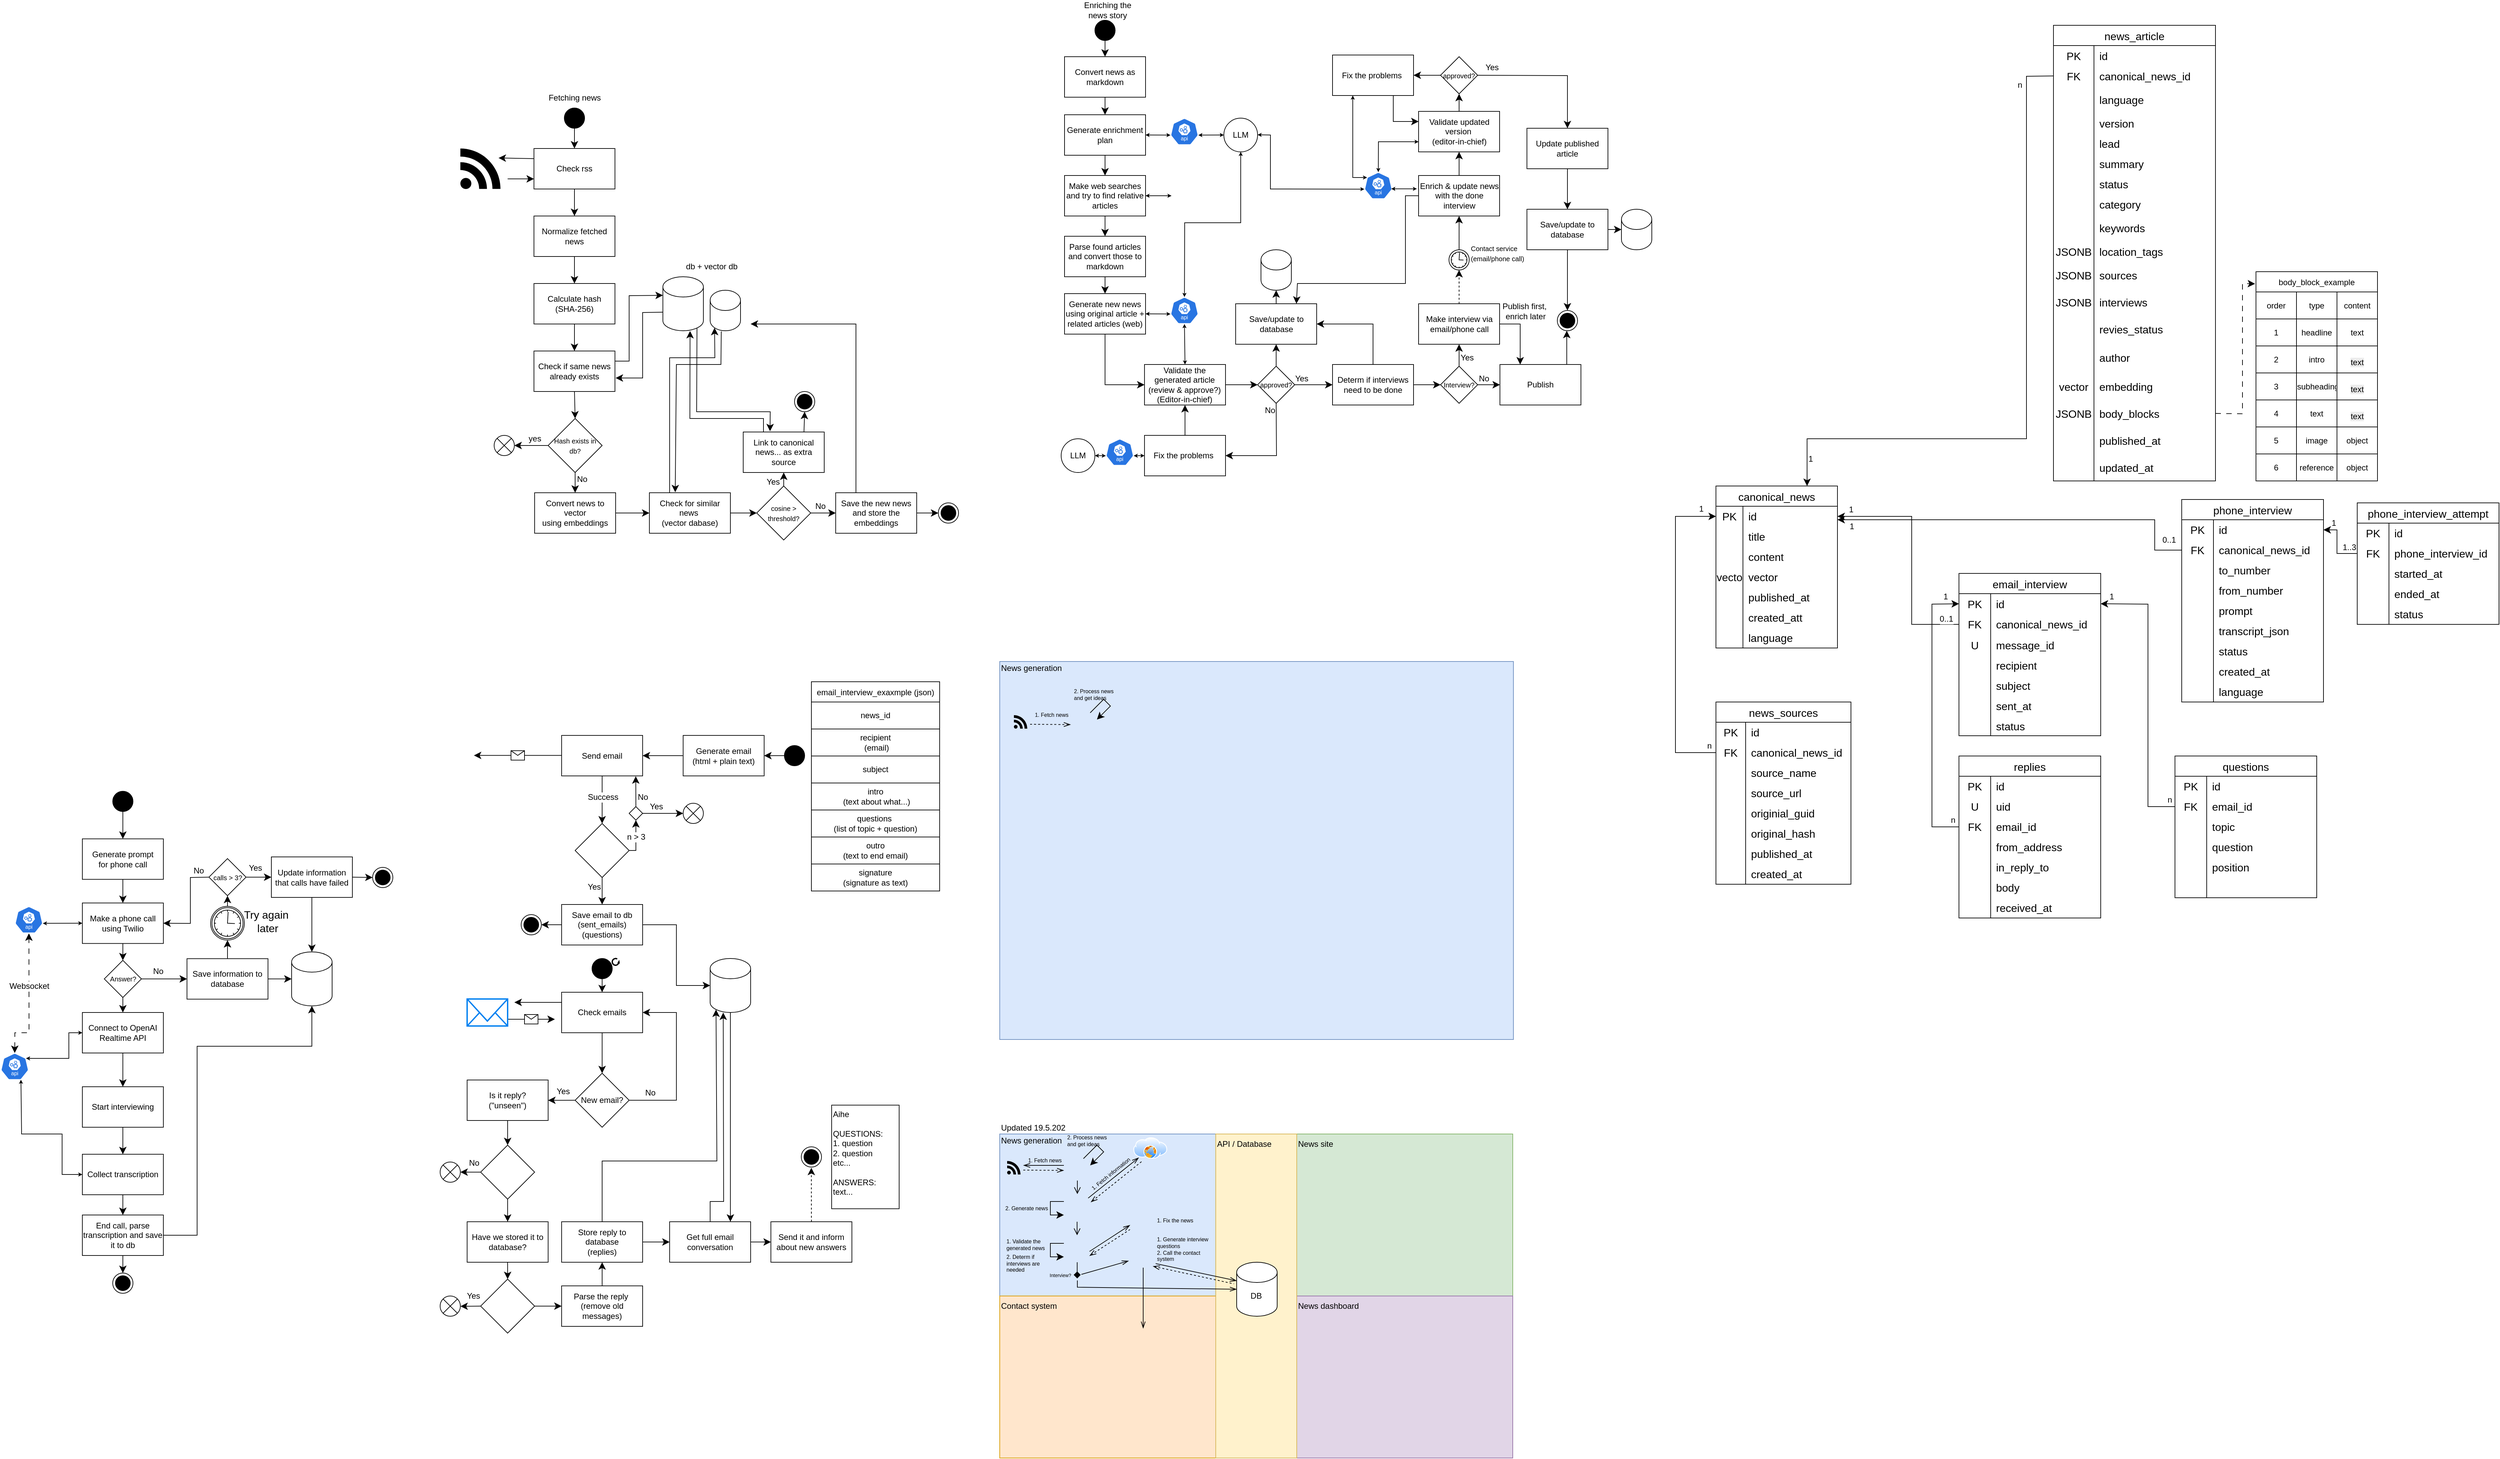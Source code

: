 <mxfile version="27.1.1" pages="3">
  <diagram name="sketch" id="FzUvRYhQGvO8u7jdPetY">
    <mxGraphModel dx="3134" dy="3083" grid="1" gridSize="10" guides="1" tooltips="1" connect="1" arrows="0" fold="1" page="0" pageScale="1" pageWidth="850" pageHeight="1100" math="0" shadow="0">
      <root>
        <mxCell id="0" />
        <mxCell id="1" parent="0" />
        <mxCell id="TfEODBBjjmPM_egU4F7i-1" value="" style="rounded=0;whiteSpace=wrap;html=1;fillColor=#dae8fc;strokeColor=#6c8ebf;" parent="1" vertex="1">
          <mxGeometry x="-241" y="-80" width="320" height="240" as="geometry" />
        </mxCell>
        <mxCell id="TfEODBBjjmPM_egU4F7i-2" value="" style="rounded=0;whiteSpace=wrap;html=1;fillColor=#ffe6cc;strokeColor=#d79b00;" parent="1" vertex="1">
          <mxGeometry x="-241" y="160" width="320" height="240" as="geometry" />
        </mxCell>
        <mxCell id="TfEODBBjjmPM_egU4F7i-3" value="" style="rounded=0;whiteSpace=wrap;html=1;fillColor=#d5e8d4;strokeColor=#82b366;" parent="1" vertex="1">
          <mxGeometry x="199" y="-80" width="320" height="240" as="geometry" />
        </mxCell>
        <mxCell id="TfEODBBjjmPM_egU4F7i-4" value="" style="rounded=0;whiteSpace=wrap;html=1;fillColor=#e1d5e7;strokeColor=#9673a6;" parent="1" vertex="1">
          <mxGeometry x="199" y="160" width="320" height="240" as="geometry" />
        </mxCell>
        <mxCell id="TfEODBBjjmPM_egU4F7i-5" value="News generation" style="text;html=1;align=left;verticalAlign=middle;whiteSpace=wrap;rounded=0;" parent="1" vertex="1">
          <mxGeometry x="-241" y="-80" width="100" height="20" as="geometry" />
        </mxCell>
        <mxCell id="TfEODBBjjmPM_egU4F7i-6" value="Contact system" style="text;html=1;align=left;verticalAlign=middle;whiteSpace=wrap;rounded=0;" parent="1" vertex="1">
          <mxGeometry x="-241" y="160" width="100" height="30" as="geometry" />
        </mxCell>
        <mxCell id="TfEODBBjjmPM_egU4F7i-7" value="News site" style="text;html=1;align=left;verticalAlign=middle;whiteSpace=wrap;rounded=0;" parent="1" vertex="1">
          <mxGeometry x="199" y="-80" width="100" height="30" as="geometry" />
        </mxCell>
        <mxCell id="TfEODBBjjmPM_egU4F7i-8" value="News dashboard" style="text;html=1;align=left;verticalAlign=middle;whiteSpace=wrap;rounded=0;" parent="1" vertex="1">
          <mxGeometry x="199" y="160" width="100" height="30" as="geometry" />
        </mxCell>
        <mxCell id="TfEODBBjjmPM_egU4F7i-9" value="" style="rounded=0;whiteSpace=wrap;html=1;fillColor=#fff2cc;strokeColor=#d6b656;" parent="1" vertex="1">
          <mxGeometry x="79" y="-80" width="120" height="480" as="geometry" />
        </mxCell>
        <mxCell id="TfEODBBjjmPM_egU4F7i-10" value="API / Database" style="text;html=1;align=left;verticalAlign=middle;whiteSpace=wrap;rounded=0;" parent="1" vertex="1">
          <mxGeometry x="79" y="-80" width="91" height="30" as="geometry" />
        </mxCell>
        <mxCell id="TfEODBBjjmPM_egU4F7i-11" value="" style="shape=cylinder3;whiteSpace=wrap;html=1;boundedLbl=1;backgroundOutline=1;size=15;" parent="1" vertex="1">
          <mxGeometry x="110" y="110" width="60" height="80" as="geometry" />
        </mxCell>
        <mxCell id="TfEODBBjjmPM_egU4F7i-12" value="" style="shape=mxgraph.signs.tech.rss;html=1;pointerEvents=1;fillColor=#000000;strokeColor=none;verticalLabelPosition=bottom;verticalAlign=top;align=center;" parent="1" vertex="1">
          <mxGeometry x="-230" y="-40" width="19.8" height="20" as="geometry" />
        </mxCell>
        <mxCell id="TfEODBBjjmPM_egU4F7i-13" value="" style="shape=image;html=1;verticalAlign=top;verticalLabelPosition=bottom;labelBackgroundColor=#ffffff;imageAspect=0;aspect=fixed;image=https://cdn0.iconfinder.com/data/icons/phosphor-duotone-vol-3/256/robot-duotone-128.png" parent="1" vertex="1">
          <mxGeometry x="-146" y="-50" width="40" height="40" as="geometry" />
        </mxCell>
        <mxCell id="TfEODBBjjmPM_egU4F7i-14" value="" style="shape=image;html=1;verticalAlign=top;verticalLabelPosition=bottom;labelBackgroundColor=#ffffff;imageAspect=0;aspect=fixed;image=https://cdn0.iconfinder.com/data/icons/phosphor-duotone-vol-3/256/robot-duotone-128.png" parent="1" vertex="1">
          <mxGeometry x="-146" y="10" width="40" height="40" as="geometry" />
        </mxCell>
        <mxCell id="TfEODBBjjmPM_egU4F7i-15" value="" style="shape=image;html=1;verticalAlign=top;verticalLabelPosition=bottom;labelBackgroundColor=#ffffff;imageAspect=0;aspect=fixed;image=https://cdn0.iconfinder.com/data/icons/phosphor-duotone-vol-3/256/robot-duotone-128.png" parent="1" vertex="1">
          <mxGeometry x="-146" y="72" width="40" height="40" as="geometry" />
        </mxCell>
        <mxCell id="TfEODBBjjmPM_egU4F7i-16" value="" style="shape=image;html=1;verticalAlign=top;verticalLabelPosition=bottom;labelBackgroundColor=#ffffff;imageAspect=0;aspect=fixed;image=https://cdn0.iconfinder.com/data/icons/phosphor-duotone-vol-3/256/robot-duotone-128.png" parent="1" vertex="1">
          <mxGeometry x="-50" y="30" width="40" height="40" as="geometry" />
        </mxCell>
        <mxCell id="TfEODBBjjmPM_egU4F7i-17" value="" style="image;aspect=fixed;perimeter=ellipsePerimeter;html=1;align=center;shadow=0;dashed=0;spacingTop=3;image=img/lib/active_directory/internet_cloud.svg;" parent="1" vertex="1">
          <mxGeometry x="-43" y="-75" width="50" height="31.5" as="geometry" />
        </mxCell>
        <mxCell id="TfEODBBjjmPM_egU4F7i-18" value="" style="image;aspect=fixed;perimeter=ellipsePerimeter;html=1;align=center;shadow=0;dashed=0;spacingTop=3;image=img/lib/active_directory/internet_globe.svg;" parent="1" vertex="1">
          <mxGeometry x="-28" y="-63.5" width="20" height="20" as="geometry" />
        </mxCell>
        <mxCell id="TfEODBBjjmPM_egU4F7i-19" value="" style="endArrow=openThin;html=1;rounded=0;fontSize=12;startSize=8;endSize=8;curved=1;spacing=2;endFill=0;" parent="1" edge="1">
          <mxGeometry width="50" height="50" relative="1" as="geometry">
            <mxPoint x="-146" y="-33.48" as="sourcePoint" />
            <mxPoint x="-206" y="-33.48" as="targetPoint" />
          </mxGeometry>
        </mxCell>
        <mxCell id="TfEODBBjjmPM_egU4F7i-20" value="" style="endArrow=openThin;html=1;rounded=0;fontSize=12;startSize=8;endSize=8;curved=1;spacing=2;endFill=0;dashed=1;" parent="1" edge="1">
          <mxGeometry width="50" height="50" relative="1" as="geometry">
            <mxPoint x="-206" y="-26.48" as="sourcePoint" />
            <mxPoint x="-146" y="-26.05" as="targetPoint" />
          </mxGeometry>
        </mxCell>
        <mxCell id="TfEODBBjjmPM_egU4F7i-21" value="" style="endArrow=open;html=1;rounded=0;fontSize=12;startSize=8;endSize=8;curved=1;endFill=0;" parent="1" edge="1">
          <mxGeometry width="50" height="50" relative="1" as="geometry">
            <mxPoint x="-126" y="-11" as="sourcePoint" />
            <mxPoint x="-126" y="9" as="targetPoint" />
          </mxGeometry>
        </mxCell>
        <mxCell id="TfEODBBjjmPM_egU4F7i-22" value="" style="endArrow=open;html=1;rounded=0;fontSize=12;startSize=8;endSize=8;curved=1;endFill=0;" parent="1" edge="1">
          <mxGeometry width="50" height="50" relative="1" as="geometry">
            <mxPoint x="-126.4" y="50" as="sourcePoint" />
            <mxPoint x="-126.4" y="70" as="targetPoint" />
          </mxGeometry>
        </mxCell>
        <mxCell id="TfEODBBjjmPM_egU4F7i-26" value="" style="endArrow=openThin;html=1;rounded=0;fontSize=12;startSize=8;endSize=8;curved=1;spacing=2;endFill=0;dashed=1;" parent="1" edge="1">
          <mxGeometry width="50" height="50" relative="1" as="geometry">
            <mxPoint x="-31" y="-39" as="sourcePoint" />
            <mxPoint x="-106" y="21" as="targetPoint" />
          </mxGeometry>
        </mxCell>
        <mxCell id="TfEODBBjjmPM_egU4F7i-27" value="" style="endArrow=none;html=1;rounded=0;fontSize=12;startSize=8;endSize=8;curved=1;spacing=2;endFill=0;startArrow=openThin;startFill=0;" parent="1" edge="1">
          <mxGeometry width="50" height="50" relative="1" as="geometry">
            <mxPoint x="-35" y="-45" as="sourcePoint" />
            <mxPoint x="-110" y="15" as="targetPoint" />
          </mxGeometry>
        </mxCell>
        <mxCell id="TfEODBBjjmPM_egU4F7i-28" value="" style="endArrow=classic;html=1;rounded=0;fontSize=12;startSize=8;endSize=8;curved=0;" parent="1" edge="1">
          <mxGeometry width="50" height="50" relative="1" as="geometry">
            <mxPoint x="-146" y="20" as="sourcePoint" />
            <mxPoint x="-146" y="40" as="targetPoint" />
            <Array as="points">
              <mxPoint x="-166" y="20" />
              <mxPoint x="-166" y="40" />
            </Array>
          </mxGeometry>
        </mxCell>
        <mxCell id="TfEODBBjjmPM_egU4F7i-30" value="&lt;font style=&quot;font-size: 8px;&quot;&gt;1. Fetch information&lt;/font&gt;" style="text;html=1;align=center;verticalAlign=middle;whiteSpace=wrap;rounded=0;rotation=321;" parent="1" vertex="1">
          <mxGeometry x="-120" y="-27" width="86" height="10" as="geometry" />
        </mxCell>
        <mxCell id="TfEODBBjjmPM_egU4F7i-31" value="&lt;span style=&quot;font-size: 8px;&quot;&gt;2. Generate news&lt;/span&gt;" style="text;html=1;align=center;verticalAlign=middle;whiteSpace=wrap;rounded=0;rotation=0;" parent="1" vertex="1">
          <mxGeometry x="-236" y="24" width="70" height="10" as="geometry" />
        </mxCell>
        <mxCell id="TfEODBBjjmPM_egU4F7i-32" value="&lt;span style=&quot;font-size: 8px;&quot;&gt;1. Fetch news&lt;/span&gt;" style="text;html=1;align=center;verticalAlign=middle;whiteSpace=wrap;rounded=0;rotation=0;" parent="1" vertex="1">
          <mxGeometry x="-204" y="-47" width="60" height="10" as="geometry" />
        </mxCell>
        <mxCell id="TfEODBBjjmPM_egU4F7i-34" value="" style="endArrow=classic;html=1;rounded=0;fontSize=12;startSize=8;endSize=8;curved=0;" parent="1" edge="1">
          <mxGeometry width="50" height="50" relative="1" as="geometry">
            <mxPoint x="-117" y="-43.5" as="sourcePoint" />
            <mxPoint x="-107" y="-33.5" as="targetPoint" />
            <Array as="points">
              <mxPoint x="-97" y="-63.5" />
              <mxPoint x="-87" y="-53.5" />
            </Array>
          </mxGeometry>
        </mxCell>
        <mxCell id="TfEODBBjjmPM_egU4F7i-35" value="&lt;span&gt;2. Process news and get ideas&lt;/span&gt;" style="text;html=1;align=left;verticalAlign=middle;whiteSpace=wrap;rounded=0;rotation=0;fontSize=8;" parent="1" vertex="1">
          <mxGeometry x="-143" y="-79.5" width="61" height="18.5" as="geometry" />
        </mxCell>
        <mxCell id="TfEODBBjjmPM_egU4F7i-36" value="&lt;font&gt;1. Validate the generated news&lt;/font&gt;" style="text;html=1;align=left;verticalAlign=middle;whiteSpace=wrap;rounded=0;rotation=0;fontSize=8;" parent="1" vertex="1">
          <mxGeometry x="-233" y="70" width="70" height="28" as="geometry" />
        </mxCell>
        <mxCell id="TfEODBBjjmPM_egU4F7i-37" value="&lt;font&gt;2. Determ if interviews are needed&lt;/font&gt;" style="text;html=1;align=left;verticalAlign=middle;whiteSpace=wrap;rounded=0;rotation=0;fontSize=8;" parent="1" vertex="1">
          <mxGeometry x="-233" y="98" width="70" height="28" as="geometry" />
        </mxCell>
        <mxCell id="TfEODBBjjmPM_egU4F7i-39" value="" style="endArrow=classic;html=1;rounded=0;fontSize=12;startSize=8;endSize=8;curved=0;" parent="1" edge="1">
          <mxGeometry width="50" height="50" relative="1" as="geometry">
            <mxPoint x="-146" y="82" as="sourcePoint" />
            <mxPoint x="-146" y="102" as="targetPoint" />
            <Array as="points">
              <mxPoint x="-166" y="82" />
              <mxPoint x="-166" y="102" />
            </Array>
          </mxGeometry>
        </mxCell>
        <mxCell id="TfEODBBjjmPM_egU4F7i-40" value="" style="endArrow=none;html=1;rounded=0;fontSize=12;startSize=8;endSize=8;curved=1;spacing=2;endFill=0;startArrow=openThin;startFill=0;" parent="1" edge="1">
          <mxGeometry width="50" height="50" relative="1" as="geometry">
            <mxPoint x="-48" y="55" as="sourcePoint" />
            <mxPoint x="-108" y="94" as="targetPoint" />
          </mxGeometry>
        </mxCell>
        <mxCell id="TfEODBBjjmPM_egU4F7i-42" value="" style="endArrow=openThin;html=1;rounded=0;fontSize=12;startSize=8;endSize=8;curved=1;spacing=2;endFill=0;startArrow=none;startFill=0;dashed=1;" parent="1" edge="1">
          <mxGeometry width="50" height="50" relative="1" as="geometry">
            <mxPoint x="-48" y="61.5" as="sourcePoint" />
            <mxPoint x="-108" y="100.5" as="targetPoint" />
          </mxGeometry>
        </mxCell>
        <mxCell id="TfEODBBjjmPM_egU4F7i-43" value="&lt;font&gt;1. Fix the news&lt;/font&gt;" style="text;html=1;align=left;verticalAlign=middle;whiteSpace=wrap;rounded=0;rotation=0;fontSize=8;" parent="1" vertex="1">
          <mxGeometry x="-10" y="34" width="70" height="28" as="geometry" />
        </mxCell>
        <mxCell id="TfEODBBjjmPM_egU4F7i-44" value="" style="shape=image;html=1;verticalAlign=top;verticalLabelPosition=bottom;labelBackgroundColor=#ffffff;imageAspect=0;aspect=fixed;image=https://cdn0.iconfinder.com/data/icons/phosphor-duotone-vol-3/256/robot-duotone-128.png" parent="1" vertex="1">
          <mxGeometry x="-50" y="80" width="40" height="40" as="geometry" />
        </mxCell>
        <mxCell id="TfEODBBjjmPM_egU4F7i-45" value="1. Generate interview questions&lt;div&gt;2. Call the contact system&lt;/div&gt;" style="text;html=1;align=left;verticalAlign=middle;whiteSpace=wrap;rounded=0;rotation=0;fontSize=8;" parent="1" vertex="1">
          <mxGeometry x="-10" y="72" width="80" height="38" as="geometry" />
        </mxCell>
        <mxCell id="TfEODBBjjmPM_egU4F7i-47" value="" style="endArrow=diamond;html=1;rounded=0;fontSize=12;startSize=8;endSize=8;curved=1;endFill=1;" parent="1" edge="1">
          <mxGeometry width="50" height="50" relative="1" as="geometry">
            <mxPoint x="-126.24" y="110" as="sourcePoint" />
            <mxPoint x="-126.24" y="134" as="targetPoint" />
          </mxGeometry>
        </mxCell>
        <mxCell id="TfEODBBjjmPM_egU4F7i-49" value="" style="endArrow=openThin;html=1;rounded=0;fontSize=12;startSize=8;endSize=8;curved=0;endFill=0;entryX=0;entryY=0.5;entryDx=0;entryDy=0;entryPerimeter=0;" parent="1" target="TfEODBBjjmPM_egU4F7i-11" edge="1">
          <mxGeometry width="50" height="50" relative="1" as="geometry">
            <mxPoint x="-126" y="137" as="sourcePoint" />
            <mxPoint x="-66" y="147" as="targetPoint" />
            <Array as="points">
              <mxPoint x="-126" y="147" />
            </Array>
          </mxGeometry>
        </mxCell>
        <mxCell id="TfEODBBjjmPM_egU4F7i-50" value="" style="endArrow=openThin;html=1;rounded=0;fontSize=12;startSize=8;endSize=8;curved=1;endFill=0;" parent="1" edge="1">
          <mxGeometry width="50" height="50" relative="1" as="geometry">
            <mxPoint x="-120" y="128" as="sourcePoint" />
            <mxPoint x="-50" y="108" as="targetPoint" />
          </mxGeometry>
        </mxCell>
        <mxCell id="TfEODBBjjmPM_egU4F7i-51" value="" style="endArrow=openThin;html=1;rounded=0;fontSize=12;startSize=8;endSize=8;curved=1;endFill=0;entryX=0;entryY=0;entryDx=0;entryDy=27.5;entryPerimeter=0;" parent="1" target="TfEODBBjjmPM_egU4F7i-11" edge="1">
          <mxGeometry width="50" height="50" relative="1" as="geometry">
            <mxPoint x="-10" y="112" as="sourcePoint" />
            <mxPoint x="60" y="92" as="targetPoint" />
          </mxGeometry>
        </mxCell>
        <mxCell id="TfEODBBjjmPM_egU4F7i-52" value="&lt;font style=&quot;font-size: 7px;&quot;&gt;&lt;font style=&quot;&quot;&gt;Interview&lt;/font&gt;?&lt;/font&gt;" style="text;html=1;align=center;verticalAlign=middle;whiteSpace=wrap;rounded=0;" parent="1" vertex="1">
          <mxGeometry x="-171" y="120" width="40" height="15" as="geometry" />
        </mxCell>
        <mxCell id="TfEODBBjjmPM_egU4F7i-53" value="" style="endArrow=none;html=1;rounded=0;fontSize=12;startSize=8;endSize=8;curved=1;endFill=0;entryX=0;entryY=0;entryDx=0;entryDy=27.5;entryPerimeter=0;dashed=1;startFill=0;startArrow=openThin;" parent="1" edge="1">
          <mxGeometry width="50" height="50" relative="1" as="geometry">
            <mxPoint x="-14" y="116" as="sourcePoint" />
            <mxPoint x="106" y="142" as="targetPoint" />
          </mxGeometry>
        </mxCell>
        <mxCell id="TfEODBBjjmPM_egU4F7i-54" value="" style="endArrow=openThin;html=1;rounded=0;fontSize=12;startSize=8;endSize=8;curved=1;endFill=0;" parent="1" edge="1">
          <mxGeometry width="50" height="50" relative="1" as="geometry">
            <mxPoint x="-28.48" y="118" as="sourcePoint" />
            <mxPoint x="-28.48" y="208" as="targetPoint" />
          </mxGeometry>
        </mxCell>
        <mxCell id="TfEODBBjjmPM_egU4F7i-55" value="" style="shape=image;html=1;verticalAlign=top;verticalLabelPosition=bottom;labelBackgroundColor=#ffffff;imageAspect=0;aspect=fixed;image=https://cdn0.iconfinder.com/data/icons/phosphor-duotone-vol-3/256/robot-duotone-128.png" parent="1" vertex="1">
          <mxGeometry x="-49" y="210" width="40" height="40" as="geometry" />
        </mxCell>
        <mxCell id="TfEODBBjjmPM_egU4F7i-56" value="Updated 19.5.202" style="text;html=1;align=left;verticalAlign=bottom;whiteSpace=wrap;rounded=0;" parent="1" vertex="1">
          <mxGeometry x="-241" y="-110" width="111" height="30" as="geometry" />
        </mxCell>
        <mxCell id="TfEODBBjjmPM_egU4F7i-57" value="DB" style="text;html=1;align=center;verticalAlign=middle;whiteSpace=wrap;rounded=0;" parent="1" vertex="1">
          <mxGeometry x="109" y="145" width="60" height="30" as="geometry" />
        </mxCell>
        <mxCell id="VDyAk39v6UKYFMvJSYNC-1" value="" style="rounded=0;whiteSpace=wrap;html=1;fillColor=#dae8fc;strokeColor=#6c8ebf;" vertex="1" parent="1">
          <mxGeometry x="-241" y="-780" width="761" height="560" as="geometry" />
        </mxCell>
        <mxCell id="VDyAk39v6UKYFMvJSYNC-2" value="News generation" style="text;html=1;align=left;verticalAlign=middle;whiteSpace=wrap;rounded=0;" vertex="1" parent="1">
          <mxGeometry x="-241" y="-780" width="100" height="20" as="geometry" />
        </mxCell>
        <mxCell id="VDyAk39v6UKYFMvJSYNC-3" value="" style="shape=mxgraph.signs.tech.rss;html=1;pointerEvents=1;fillColor=#000000;strokeColor=none;verticalLabelPosition=bottom;verticalAlign=top;align=center;" vertex="1" parent="1">
          <mxGeometry x="-220" y="-700.5" width="19.8" height="20" as="geometry" />
        </mxCell>
        <mxCell id="VDyAk39v6UKYFMvJSYNC-4" value="" style="shape=image;html=1;verticalAlign=top;verticalLabelPosition=bottom;labelBackgroundColor=#ffffff;imageAspect=0;aspect=fixed;image=https://cdn0.iconfinder.com/data/icons/phosphor-duotone-vol-3/256/robot-duotone-128.png" vertex="1" parent="1">
          <mxGeometry x="-136" y="-710.5" width="40" height="40" as="geometry" />
        </mxCell>
        <mxCell id="VDyAk39v6UKYFMvJSYNC-5" value="" style="endArrow=openThin;html=1;rounded=0;fontSize=12;startSize=8;endSize=8;curved=1;spacing=2;endFill=0;dashed=1;" edge="1" parent="1">
          <mxGeometry width="50" height="50" relative="1" as="geometry">
            <mxPoint x="-196" y="-686.98" as="sourcePoint" />
            <mxPoint x="-136" y="-686.55" as="targetPoint" />
          </mxGeometry>
        </mxCell>
        <mxCell id="VDyAk39v6UKYFMvJSYNC-6" value="&lt;span style=&quot;font-size: 8px;&quot;&gt;1. Fetch news&lt;/span&gt;" style="text;html=1;align=center;verticalAlign=middle;whiteSpace=wrap;rounded=0;rotation=0;" vertex="1" parent="1">
          <mxGeometry x="-194" y="-707.5" width="60" height="10" as="geometry" />
        </mxCell>
        <mxCell id="VDyAk39v6UKYFMvJSYNC-7" value="" style="endArrow=classic;html=1;rounded=0;fontSize=12;startSize=8;endSize=8;curved=0;" edge="1" parent="1">
          <mxGeometry width="50" height="50" relative="1" as="geometry">
            <mxPoint x="-107" y="-704" as="sourcePoint" />
            <mxPoint x="-97" y="-694" as="targetPoint" />
            <Array as="points">
              <mxPoint x="-87" y="-724" />
              <mxPoint x="-77" y="-714" />
            </Array>
          </mxGeometry>
        </mxCell>
        <mxCell id="VDyAk39v6UKYFMvJSYNC-8" value="&lt;span&gt;2. Process news and get ideas&lt;/span&gt;" style="text;html=1;align=left;verticalAlign=middle;whiteSpace=wrap;rounded=0;rotation=0;fontSize=8;" vertex="1" parent="1">
          <mxGeometry x="-133" y="-740" width="61" height="18.5" as="geometry" />
        </mxCell>
        <mxCell id="VDyAk39v6UKYFMvJSYNC-9" value="canonical_news" style="shape=table;startSize=30;container=1;collapsible=0;childLayout=tableLayout;fixedRows=1;rowLines=0;fontStyle=0;strokeColor=default;fontSize=16;" vertex="1" parent="1">
          <mxGeometry x="820" y="-1040" width="180" height="240" as="geometry" />
        </mxCell>
        <mxCell id="VDyAk39v6UKYFMvJSYNC-10" value="" style="shape=tableRow;horizontal=0;startSize=0;swimlaneHead=0;swimlaneBody=0;top=0;left=0;bottom=0;right=0;collapsible=0;dropTarget=0;fillColor=none;points=[[0,0.5],[1,0.5]];portConstraint=eastwest;strokeColor=inherit;fontSize=16;" vertex="1" parent="VDyAk39v6UKYFMvJSYNC-9">
          <mxGeometry y="30" width="180" height="30" as="geometry" />
        </mxCell>
        <mxCell id="VDyAk39v6UKYFMvJSYNC-11" value="PK" style="shape=partialRectangle;html=1;whiteSpace=wrap;connectable=0;fillColor=none;top=0;left=0;bottom=0;right=0;overflow=hidden;pointerEvents=1;strokeColor=inherit;fontSize=16;" vertex="1" parent="VDyAk39v6UKYFMvJSYNC-10">
          <mxGeometry width="40" height="30" as="geometry">
            <mxRectangle width="40" height="30" as="alternateBounds" />
          </mxGeometry>
        </mxCell>
        <mxCell id="VDyAk39v6UKYFMvJSYNC-12" value="id" style="shape=partialRectangle;html=1;whiteSpace=wrap;connectable=0;fillColor=none;top=0;left=0;bottom=0;right=0;align=left;spacingLeft=6;overflow=hidden;strokeColor=inherit;fontSize=16;" vertex="1" parent="VDyAk39v6UKYFMvJSYNC-10">
          <mxGeometry x="40" width="140" height="30" as="geometry">
            <mxRectangle width="140" height="30" as="alternateBounds" />
          </mxGeometry>
        </mxCell>
        <mxCell id="VDyAk39v6UKYFMvJSYNC-13" value="" style="shape=tableRow;horizontal=0;startSize=0;swimlaneHead=0;swimlaneBody=0;top=0;left=0;bottom=0;right=0;collapsible=0;dropTarget=0;fillColor=none;points=[[0,0.5],[1,0.5]];portConstraint=eastwest;strokeColor=inherit;fontSize=16;" vertex="1" parent="VDyAk39v6UKYFMvJSYNC-9">
          <mxGeometry y="60" width="180" height="30" as="geometry" />
        </mxCell>
        <mxCell id="VDyAk39v6UKYFMvJSYNC-14" value="" style="shape=partialRectangle;html=1;whiteSpace=wrap;connectable=0;fillColor=none;top=0;left=0;bottom=0;right=0;overflow=hidden;strokeColor=inherit;fontSize=16;" vertex="1" parent="VDyAk39v6UKYFMvJSYNC-13">
          <mxGeometry width="40" height="30" as="geometry">
            <mxRectangle width="40" height="30" as="alternateBounds" />
          </mxGeometry>
        </mxCell>
        <mxCell id="VDyAk39v6UKYFMvJSYNC-15" value="title" style="shape=partialRectangle;html=1;whiteSpace=wrap;connectable=0;fillColor=none;top=0;left=0;bottom=0;right=0;align=left;spacingLeft=6;overflow=hidden;strokeColor=inherit;fontSize=16;" vertex="1" parent="VDyAk39v6UKYFMvJSYNC-13">
          <mxGeometry x="40" width="140" height="30" as="geometry">
            <mxRectangle width="140" height="30" as="alternateBounds" />
          </mxGeometry>
        </mxCell>
        <mxCell id="VDyAk39v6UKYFMvJSYNC-16" value="" style="shape=tableRow;horizontal=0;startSize=0;swimlaneHead=0;swimlaneBody=0;top=0;left=0;bottom=0;right=0;collapsible=0;dropTarget=0;fillColor=none;points=[[0,0.5],[1,0.5]];portConstraint=eastwest;strokeColor=inherit;fontSize=16;" vertex="1" parent="VDyAk39v6UKYFMvJSYNC-9">
          <mxGeometry y="90" width="180" height="30" as="geometry" />
        </mxCell>
        <mxCell id="VDyAk39v6UKYFMvJSYNC-17" value="" style="shape=partialRectangle;html=1;whiteSpace=wrap;connectable=0;fillColor=none;top=0;left=0;bottom=0;right=0;overflow=hidden;strokeColor=inherit;fontSize=16;" vertex="1" parent="VDyAk39v6UKYFMvJSYNC-16">
          <mxGeometry width="40" height="30" as="geometry">
            <mxRectangle width="40" height="30" as="alternateBounds" />
          </mxGeometry>
        </mxCell>
        <mxCell id="VDyAk39v6UKYFMvJSYNC-18" value="content" style="shape=partialRectangle;html=1;whiteSpace=wrap;connectable=0;fillColor=none;top=0;left=0;bottom=0;right=0;align=left;spacingLeft=6;overflow=hidden;strokeColor=inherit;fontSize=16;" vertex="1" parent="VDyAk39v6UKYFMvJSYNC-16">
          <mxGeometry x="40" width="140" height="30" as="geometry">
            <mxRectangle width="140" height="30" as="alternateBounds" />
          </mxGeometry>
        </mxCell>
        <mxCell id="VDyAk39v6UKYFMvJSYNC-67" style="shape=tableRow;horizontal=0;startSize=0;swimlaneHead=0;swimlaneBody=0;top=0;left=0;bottom=0;right=0;collapsible=0;dropTarget=0;fillColor=none;points=[[0,0.5],[1,0.5]];portConstraint=eastwest;strokeColor=inherit;fontSize=16;" vertex="1" parent="VDyAk39v6UKYFMvJSYNC-9">
          <mxGeometry y="120" width="180" height="30" as="geometry" />
        </mxCell>
        <mxCell id="VDyAk39v6UKYFMvJSYNC-68" value="vector" style="shape=partialRectangle;html=1;whiteSpace=wrap;connectable=0;fillColor=none;top=0;left=0;bottom=0;right=0;overflow=hidden;strokeColor=inherit;fontSize=16;" vertex="1" parent="VDyAk39v6UKYFMvJSYNC-67">
          <mxGeometry width="40" height="30" as="geometry">
            <mxRectangle width="40" height="30" as="alternateBounds" />
          </mxGeometry>
        </mxCell>
        <mxCell id="VDyAk39v6UKYFMvJSYNC-69" value="vector" style="shape=partialRectangle;html=1;whiteSpace=wrap;connectable=0;fillColor=none;top=0;left=0;bottom=0;right=0;align=left;spacingLeft=6;overflow=hidden;strokeColor=inherit;fontSize=16;" vertex="1" parent="VDyAk39v6UKYFMvJSYNC-67">
          <mxGeometry x="40" width="140" height="30" as="geometry">
            <mxRectangle width="140" height="30" as="alternateBounds" />
          </mxGeometry>
        </mxCell>
        <mxCell id="VDyAk39v6UKYFMvJSYNC-70" style="shape=tableRow;horizontal=0;startSize=0;swimlaneHead=0;swimlaneBody=0;top=0;left=0;bottom=0;right=0;collapsible=0;dropTarget=0;fillColor=none;points=[[0,0.5],[1,0.5]];portConstraint=eastwest;strokeColor=inherit;fontSize=16;" vertex="1" parent="VDyAk39v6UKYFMvJSYNC-9">
          <mxGeometry y="150" width="180" height="30" as="geometry" />
        </mxCell>
        <mxCell id="VDyAk39v6UKYFMvJSYNC-71" style="shape=partialRectangle;html=1;whiteSpace=wrap;connectable=0;fillColor=none;top=0;left=0;bottom=0;right=0;overflow=hidden;strokeColor=inherit;fontSize=16;" vertex="1" parent="VDyAk39v6UKYFMvJSYNC-70">
          <mxGeometry width="40" height="30" as="geometry">
            <mxRectangle width="40" height="30" as="alternateBounds" />
          </mxGeometry>
        </mxCell>
        <mxCell id="VDyAk39v6UKYFMvJSYNC-72" value="published_at" style="shape=partialRectangle;html=1;whiteSpace=wrap;connectable=0;fillColor=none;top=0;left=0;bottom=0;right=0;align=left;spacingLeft=6;overflow=hidden;strokeColor=inherit;fontSize=16;" vertex="1" parent="VDyAk39v6UKYFMvJSYNC-70">
          <mxGeometry x="40" width="140" height="30" as="geometry">
            <mxRectangle width="140" height="30" as="alternateBounds" />
          </mxGeometry>
        </mxCell>
        <mxCell id="VDyAk39v6UKYFMvJSYNC-73" style="shape=tableRow;horizontal=0;startSize=0;swimlaneHead=0;swimlaneBody=0;top=0;left=0;bottom=0;right=0;collapsible=0;dropTarget=0;fillColor=none;points=[[0,0.5],[1,0.5]];portConstraint=eastwest;strokeColor=inherit;fontSize=16;" vertex="1" parent="VDyAk39v6UKYFMvJSYNC-9">
          <mxGeometry y="180" width="180" height="30" as="geometry" />
        </mxCell>
        <mxCell id="VDyAk39v6UKYFMvJSYNC-74" style="shape=partialRectangle;html=1;whiteSpace=wrap;connectable=0;fillColor=none;top=0;left=0;bottom=0;right=0;overflow=hidden;strokeColor=inherit;fontSize=16;" vertex="1" parent="VDyAk39v6UKYFMvJSYNC-73">
          <mxGeometry width="40" height="30" as="geometry">
            <mxRectangle width="40" height="30" as="alternateBounds" />
          </mxGeometry>
        </mxCell>
        <mxCell id="VDyAk39v6UKYFMvJSYNC-75" value="created_att" style="shape=partialRectangle;html=1;whiteSpace=wrap;connectable=0;fillColor=none;top=0;left=0;bottom=0;right=0;align=left;spacingLeft=6;overflow=hidden;strokeColor=inherit;fontSize=16;" vertex="1" parent="VDyAk39v6UKYFMvJSYNC-73">
          <mxGeometry x="40" width="140" height="30" as="geometry">
            <mxRectangle width="140" height="30" as="alternateBounds" />
          </mxGeometry>
        </mxCell>
        <mxCell id="D7NJpzi1FY_UhQF-N6Vj-65" style="shape=tableRow;horizontal=0;startSize=0;swimlaneHead=0;swimlaneBody=0;top=0;left=0;bottom=0;right=0;collapsible=0;dropTarget=0;fillColor=none;points=[[0,0.5],[1,0.5]];portConstraint=eastwest;strokeColor=inherit;fontSize=16;" vertex="1" parent="VDyAk39v6UKYFMvJSYNC-9">
          <mxGeometry y="210" width="180" height="30" as="geometry" />
        </mxCell>
        <mxCell id="D7NJpzi1FY_UhQF-N6Vj-66" style="shape=partialRectangle;html=1;whiteSpace=wrap;connectable=0;fillColor=none;top=0;left=0;bottom=0;right=0;overflow=hidden;strokeColor=inherit;fontSize=16;" vertex="1" parent="D7NJpzi1FY_UhQF-N6Vj-65">
          <mxGeometry width="40" height="30" as="geometry">
            <mxRectangle width="40" height="30" as="alternateBounds" />
          </mxGeometry>
        </mxCell>
        <mxCell id="D7NJpzi1FY_UhQF-N6Vj-67" value="language" style="shape=partialRectangle;html=1;whiteSpace=wrap;connectable=0;fillColor=none;top=0;left=0;bottom=0;right=0;align=left;spacingLeft=6;overflow=hidden;strokeColor=inherit;fontSize=16;" vertex="1" parent="D7NJpzi1FY_UhQF-N6Vj-65">
          <mxGeometry x="40" width="140" height="30" as="geometry">
            <mxRectangle width="140" height="30" as="alternateBounds" />
          </mxGeometry>
        </mxCell>
        <mxCell id="VDyAk39v6UKYFMvJSYNC-19" value="news_sources" style="shape=table;startSize=30;container=1;collapsible=0;childLayout=tableLayout;fixedRows=1;rowLines=0;fontStyle=0;strokeColor=default;fontSize=16;" vertex="1" parent="1">
          <mxGeometry x="820" y="-720" width="200" height="270" as="geometry" />
        </mxCell>
        <mxCell id="VDyAk39v6UKYFMvJSYNC-20" value="" style="shape=tableRow;horizontal=0;startSize=0;swimlaneHead=0;swimlaneBody=0;top=0;left=0;bottom=0;right=0;collapsible=0;dropTarget=0;fillColor=none;points=[[0,0.5],[1,0.5]];portConstraint=eastwest;strokeColor=inherit;fontSize=16;" vertex="1" parent="VDyAk39v6UKYFMvJSYNC-19">
          <mxGeometry y="30" width="200" height="30" as="geometry" />
        </mxCell>
        <mxCell id="VDyAk39v6UKYFMvJSYNC-21" value="PK" style="shape=partialRectangle;html=1;whiteSpace=wrap;connectable=0;fillColor=none;top=0;left=0;bottom=0;right=0;overflow=hidden;pointerEvents=1;strokeColor=inherit;fontSize=16;" vertex="1" parent="VDyAk39v6UKYFMvJSYNC-20">
          <mxGeometry width="44" height="30" as="geometry">
            <mxRectangle width="44" height="30" as="alternateBounds" />
          </mxGeometry>
        </mxCell>
        <mxCell id="VDyAk39v6UKYFMvJSYNC-22" value="id" style="shape=partialRectangle;html=1;whiteSpace=wrap;connectable=0;fillColor=none;top=0;left=0;bottom=0;right=0;align=left;spacingLeft=6;overflow=hidden;strokeColor=inherit;fontSize=16;" vertex="1" parent="VDyAk39v6UKYFMvJSYNC-20">
          <mxGeometry x="44" width="156" height="30" as="geometry">
            <mxRectangle width="156" height="30" as="alternateBounds" />
          </mxGeometry>
        </mxCell>
        <mxCell id="VDyAk39v6UKYFMvJSYNC-23" value="" style="shape=tableRow;horizontal=0;startSize=0;swimlaneHead=0;swimlaneBody=0;top=0;left=0;bottom=0;right=0;collapsible=0;dropTarget=0;fillColor=none;points=[[0,0.5],[1,0.5]];portConstraint=eastwest;strokeColor=inherit;fontSize=16;" vertex="1" parent="VDyAk39v6UKYFMvJSYNC-19">
          <mxGeometry y="60" width="200" height="30" as="geometry" />
        </mxCell>
        <mxCell id="VDyAk39v6UKYFMvJSYNC-24" value="FK" style="shape=partialRectangle;html=1;whiteSpace=wrap;connectable=0;fillColor=none;top=0;left=0;bottom=0;right=0;overflow=hidden;strokeColor=inherit;fontSize=16;" vertex="1" parent="VDyAk39v6UKYFMvJSYNC-23">
          <mxGeometry width="44" height="30" as="geometry">
            <mxRectangle width="44" height="30" as="alternateBounds" />
          </mxGeometry>
        </mxCell>
        <mxCell id="VDyAk39v6UKYFMvJSYNC-25" value="canonical_news_id" style="shape=partialRectangle;html=1;whiteSpace=wrap;connectable=0;fillColor=none;top=0;left=0;bottom=0;right=0;align=left;spacingLeft=6;overflow=hidden;strokeColor=inherit;fontSize=16;" vertex="1" parent="VDyAk39v6UKYFMvJSYNC-23">
          <mxGeometry x="44" width="156" height="30" as="geometry">
            <mxRectangle width="156" height="30" as="alternateBounds" />
          </mxGeometry>
        </mxCell>
        <mxCell id="VDyAk39v6UKYFMvJSYNC-26" value="" style="shape=tableRow;horizontal=0;startSize=0;swimlaneHead=0;swimlaneBody=0;top=0;left=0;bottom=0;right=0;collapsible=0;dropTarget=0;fillColor=none;points=[[0,0.5],[1,0.5]];portConstraint=eastwest;strokeColor=inherit;fontSize=16;" vertex="1" parent="VDyAk39v6UKYFMvJSYNC-19">
          <mxGeometry y="90" width="200" height="30" as="geometry" />
        </mxCell>
        <mxCell id="VDyAk39v6UKYFMvJSYNC-27" value="" style="shape=partialRectangle;html=1;whiteSpace=wrap;connectable=0;fillColor=none;top=0;left=0;bottom=0;right=0;overflow=hidden;strokeColor=inherit;fontSize=16;" vertex="1" parent="VDyAk39v6UKYFMvJSYNC-26">
          <mxGeometry width="44" height="30" as="geometry">
            <mxRectangle width="44" height="30" as="alternateBounds" />
          </mxGeometry>
        </mxCell>
        <mxCell id="VDyAk39v6UKYFMvJSYNC-28" value="source_name" style="shape=partialRectangle;html=1;whiteSpace=wrap;connectable=0;fillColor=none;top=0;left=0;bottom=0;right=0;align=left;spacingLeft=6;overflow=hidden;strokeColor=inherit;fontSize=16;" vertex="1" parent="VDyAk39v6UKYFMvJSYNC-26">
          <mxGeometry x="44" width="156" height="30" as="geometry">
            <mxRectangle width="156" height="30" as="alternateBounds" />
          </mxGeometry>
        </mxCell>
        <mxCell id="VDyAk39v6UKYFMvJSYNC-54" style="shape=tableRow;horizontal=0;startSize=0;swimlaneHead=0;swimlaneBody=0;top=0;left=0;bottom=0;right=0;collapsible=0;dropTarget=0;fillColor=none;points=[[0,0.5],[1,0.5]];portConstraint=eastwest;strokeColor=inherit;fontSize=16;" vertex="1" parent="VDyAk39v6UKYFMvJSYNC-19">
          <mxGeometry y="120" width="200" height="30" as="geometry" />
        </mxCell>
        <mxCell id="VDyAk39v6UKYFMvJSYNC-55" value="" style="shape=partialRectangle;html=1;whiteSpace=wrap;connectable=0;fillColor=none;top=0;left=0;bottom=0;right=0;overflow=hidden;strokeColor=inherit;fontSize=16;" vertex="1" parent="VDyAk39v6UKYFMvJSYNC-54">
          <mxGeometry width="44" height="30" as="geometry">
            <mxRectangle width="44" height="30" as="alternateBounds" />
          </mxGeometry>
        </mxCell>
        <mxCell id="VDyAk39v6UKYFMvJSYNC-56" value="source_url" style="shape=partialRectangle;html=1;whiteSpace=wrap;connectable=0;fillColor=none;top=0;left=0;bottom=0;right=0;align=left;spacingLeft=6;overflow=hidden;strokeColor=inherit;fontSize=16;" vertex="1" parent="VDyAk39v6UKYFMvJSYNC-54">
          <mxGeometry x="44" width="156" height="30" as="geometry">
            <mxRectangle width="156" height="30" as="alternateBounds" />
          </mxGeometry>
        </mxCell>
        <mxCell id="VDyAk39v6UKYFMvJSYNC-57" style="shape=tableRow;horizontal=0;startSize=0;swimlaneHead=0;swimlaneBody=0;top=0;left=0;bottom=0;right=0;collapsible=0;dropTarget=0;fillColor=none;points=[[0,0.5],[1,0.5]];portConstraint=eastwest;strokeColor=inherit;fontSize=16;" vertex="1" parent="VDyAk39v6UKYFMvJSYNC-19">
          <mxGeometry y="150" width="200" height="30" as="geometry" />
        </mxCell>
        <mxCell id="VDyAk39v6UKYFMvJSYNC-58" style="shape=partialRectangle;html=1;whiteSpace=wrap;connectable=0;fillColor=none;top=0;left=0;bottom=0;right=0;overflow=hidden;strokeColor=inherit;fontSize=16;" vertex="1" parent="VDyAk39v6UKYFMvJSYNC-57">
          <mxGeometry width="44" height="30" as="geometry">
            <mxRectangle width="44" height="30" as="alternateBounds" />
          </mxGeometry>
        </mxCell>
        <mxCell id="VDyAk39v6UKYFMvJSYNC-59" value="originial_guid" style="shape=partialRectangle;html=1;whiteSpace=wrap;connectable=0;fillColor=none;top=0;left=0;bottom=0;right=0;align=left;spacingLeft=6;overflow=hidden;strokeColor=inherit;fontSize=16;" vertex="1" parent="VDyAk39v6UKYFMvJSYNC-57">
          <mxGeometry x="44" width="156" height="30" as="geometry">
            <mxRectangle width="156" height="30" as="alternateBounds" />
          </mxGeometry>
        </mxCell>
        <mxCell id="VDyAk39v6UKYFMvJSYNC-60" style="shape=tableRow;horizontal=0;startSize=0;swimlaneHead=0;swimlaneBody=0;top=0;left=0;bottom=0;right=0;collapsible=0;dropTarget=0;fillColor=none;points=[[0,0.5],[1,0.5]];portConstraint=eastwest;strokeColor=inherit;fontSize=16;" vertex="1" parent="VDyAk39v6UKYFMvJSYNC-19">
          <mxGeometry y="180" width="200" height="30" as="geometry" />
        </mxCell>
        <mxCell id="VDyAk39v6UKYFMvJSYNC-61" style="shape=partialRectangle;html=1;whiteSpace=wrap;connectable=0;fillColor=none;top=0;left=0;bottom=0;right=0;overflow=hidden;strokeColor=inherit;fontSize=16;" vertex="1" parent="VDyAk39v6UKYFMvJSYNC-60">
          <mxGeometry width="44" height="30" as="geometry">
            <mxRectangle width="44" height="30" as="alternateBounds" />
          </mxGeometry>
        </mxCell>
        <mxCell id="VDyAk39v6UKYFMvJSYNC-62" value="original_hash" style="shape=partialRectangle;html=1;whiteSpace=wrap;connectable=0;fillColor=none;top=0;left=0;bottom=0;right=0;align=left;spacingLeft=6;overflow=hidden;strokeColor=inherit;fontSize=16;" vertex="1" parent="VDyAk39v6UKYFMvJSYNC-60">
          <mxGeometry x="44" width="156" height="30" as="geometry">
            <mxRectangle width="156" height="30" as="alternateBounds" />
          </mxGeometry>
        </mxCell>
        <mxCell id="VDyAk39v6UKYFMvJSYNC-63" style="shape=tableRow;horizontal=0;startSize=0;swimlaneHead=0;swimlaneBody=0;top=0;left=0;bottom=0;right=0;collapsible=0;dropTarget=0;fillColor=none;points=[[0,0.5],[1,0.5]];portConstraint=eastwest;strokeColor=inherit;fontSize=16;" vertex="1" parent="VDyAk39v6UKYFMvJSYNC-19">
          <mxGeometry y="210" width="200" height="30" as="geometry" />
        </mxCell>
        <mxCell id="VDyAk39v6UKYFMvJSYNC-64" style="shape=partialRectangle;html=1;whiteSpace=wrap;connectable=0;fillColor=none;top=0;left=0;bottom=0;right=0;overflow=hidden;strokeColor=inherit;fontSize=16;" vertex="1" parent="VDyAk39v6UKYFMvJSYNC-63">
          <mxGeometry width="44" height="30" as="geometry">
            <mxRectangle width="44" height="30" as="alternateBounds" />
          </mxGeometry>
        </mxCell>
        <mxCell id="VDyAk39v6UKYFMvJSYNC-65" value="published_at" style="shape=partialRectangle;html=1;whiteSpace=wrap;connectable=0;fillColor=none;top=0;left=0;bottom=0;right=0;align=left;spacingLeft=6;overflow=hidden;strokeColor=inherit;fontSize=16;" vertex="1" parent="VDyAk39v6UKYFMvJSYNC-63">
          <mxGeometry x="44" width="156" height="30" as="geometry">
            <mxRectangle width="156" height="30" as="alternateBounds" />
          </mxGeometry>
        </mxCell>
        <mxCell id="VDyAk39v6UKYFMvJSYNC-79" style="shape=tableRow;horizontal=0;startSize=0;swimlaneHead=0;swimlaneBody=0;top=0;left=0;bottom=0;right=0;collapsible=0;dropTarget=0;fillColor=none;points=[[0,0.5],[1,0.5]];portConstraint=eastwest;strokeColor=inherit;fontSize=16;" vertex="1" parent="VDyAk39v6UKYFMvJSYNC-19">
          <mxGeometry y="240" width="200" height="30" as="geometry" />
        </mxCell>
        <mxCell id="VDyAk39v6UKYFMvJSYNC-80" style="shape=partialRectangle;html=1;whiteSpace=wrap;connectable=0;fillColor=none;top=0;left=0;bottom=0;right=0;overflow=hidden;strokeColor=inherit;fontSize=16;" vertex="1" parent="VDyAk39v6UKYFMvJSYNC-79">
          <mxGeometry width="44" height="30" as="geometry">
            <mxRectangle width="44" height="30" as="alternateBounds" />
          </mxGeometry>
        </mxCell>
        <mxCell id="VDyAk39v6UKYFMvJSYNC-81" value="created_at" style="shape=partialRectangle;html=1;whiteSpace=wrap;connectable=0;fillColor=none;top=0;left=0;bottom=0;right=0;align=left;spacingLeft=6;overflow=hidden;strokeColor=inherit;fontSize=16;" vertex="1" parent="VDyAk39v6UKYFMvJSYNC-79">
          <mxGeometry x="44" width="156" height="30" as="geometry">
            <mxRectangle width="156" height="30" as="alternateBounds" />
          </mxGeometry>
        </mxCell>
        <mxCell id="VDyAk39v6UKYFMvJSYNC-83" style="edgeStyle=none;curved=0;rounded=0;orthogonalLoop=1;jettySize=auto;html=1;exitX=0;exitY=0.5;exitDx=0;exitDy=0;entryX=0;entryY=0.5;entryDx=0;entryDy=0;fontSize=12;startSize=8;endSize=8;" edge="1" parent="1" source="VDyAk39v6UKYFMvJSYNC-23" target="VDyAk39v6UKYFMvJSYNC-10">
          <mxGeometry relative="1" as="geometry">
            <Array as="points">
              <mxPoint x="760" y="-645" />
              <mxPoint x="760" y="-995" />
            </Array>
          </mxGeometry>
        </mxCell>
        <mxCell id="VDyAk39v6UKYFMvJSYNC-85" value="1" style="edgeLabel;html=1;align=center;verticalAlign=middle;resizable=0;points=[];fontSize=12;" vertex="1" connectable="0" parent="VDyAk39v6UKYFMvJSYNC-83">
          <mxGeometry x="0.801" relative="1" as="geometry">
            <mxPoint x="25" y="-11" as="offset" />
          </mxGeometry>
        </mxCell>
        <mxCell id="VDyAk39v6UKYFMvJSYNC-86" value="n" style="edgeLabel;html=1;align=center;verticalAlign=middle;resizable=0;points=[];fontSize=12;" vertex="1" connectable="0" parent="VDyAk39v6UKYFMvJSYNC-83">
          <mxGeometry x="-0.846" y="-5" relative="1" as="geometry">
            <mxPoint x="26" y="-5" as="offset" />
          </mxGeometry>
        </mxCell>
        <mxCell id="VDyAk39v6UKYFMvJSYNC-87" value="email_interview" style="shape=table;startSize=30;container=1;collapsible=0;childLayout=tableLayout;fixedRows=1;rowLines=0;fontStyle=0;strokeColor=default;fontSize=16;" vertex="1" parent="1">
          <mxGeometry x="1180" y="-910.5" width="210" height="240.5" as="geometry" />
        </mxCell>
        <mxCell id="VDyAk39v6UKYFMvJSYNC-88" value="" style="shape=tableRow;horizontal=0;startSize=0;swimlaneHead=0;swimlaneBody=0;top=0;left=0;bottom=0;right=0;collapsible=0;dropTarget=0;fillColor=none;points=[[0,0.5],[1,0.5]];portConstraint=eastwest;strokeColor=inherit;fontSize=16;" vertex="1" parent="VDyAk39v6UKYFMvJSYNC-87">
          <mxGeometry y="30" width="210" height="30" as="geometry" />
        </mxCell>
        <mxCell id="VDyAk39v6UKYFMvJSYNC-89" value="PK" style="shape=partialRectangle;html=1;whiteSpace=wrap;connectable=0;fillColor=none;top=0;left=0;bottom=0;right=0;overflow=hidden;pointerEvents=1;strokeColor=inherit;fontSize=16;" vertex="1" parent="VDyAk39v6UKYFMvJSYNC-88">
          <mxGeometry width="47" height="30" as="geometry">
            <mxRectangle width="47" height="30" as="alternateBounds" />
          </mxGeometry>
        </mxCell>
        <mxCell id="VDyAk39v6UKYFMvJSYNC-90" value="id" style="shape=partialRectangle;html=1;whiteSpace=wrap;connectable=0;fillColor=none;top=0;left=0;bottom=0;right=0;align=left;spacingLeft=6;overflow=hidden;strokeColor=inherit;fontSize=16;" vertex="1" parent="VDyAk39v6UKYFMvJSYNC-88">
          <mxGeometry x="47" width="163" height="30" as="geometry">
            <mxRectangle width="163" height="30" as="alternateBounds" />
          </mxGeometry>
        </mxCell>
        <mxCell id="VDyAk39v6UKYFMvJSYNC-91" value="" style="shape=tableRow;horizontal=0;startSize=0;swimlaneHead=0;swimlaneBody=0;top=0;left=0;bottom=0;right=0;collapsible=0;dropTarget=0;fillColor=none;points=[[0,0.5],[1,0.5]];portConstraint=eastwest;strokeColor=inherit;fontSize=16;" vertex="1" parent="VDyAk39v6UKYFMvJSYNC-87">
          <mxGeometry y="60" width="210" height="31" as="geometry" />
        </mxCell>
        <mxCell id="VDyAk39v6UKYFMvJSYNC-92" value="FK" style="shape=partialRectangle;html=1;whiteSpace=wrap;connectable=0;fillColor=none;top=0;left=0;bottom=0;right=0;overflow=hidden;strokeColor=inherit;fontSize=16;" vertex="1" parent="VDyAk39v6UKYFMvJSYNC-91">
          <mxGeometry width="47" height="31" as="geometry">
            <mxRectangle width="47" height="31" as="alternateBounds" />
          </mxGeometry>
        </mxCell>
        <mxCell id="VDyAk39v6UKYFMvJSYNC-93" value="canonical_news_id" style="shape=partialRectangle;html=1;whiteSpace=wrap;connectable=0;fillColor=none;top=0;left=0;bottom=0;right=0;align=left;spacingLeft=6;overflow=hidden;strokeColor=inherit;fontSize=16;" vertex="1" parent="VDyAk39v6UKYFMvJSYNC-91">
          <mxGeometry x="47" width="163" height="31" as="geometry">
            <mxRectangle width="163" height="31" as="alternateBounds" />
          </mxGeometry>
        </mxCell>
        <mxCell id="VDyAk39v6UKYFMvJSYNC-94" value="" style="shape=tableRow;horizontal=0;startSize=0;swimlaneHead=0;swimlaneBody=0;top=0;left=0;bottom=0;right=0;collapsible=0;dropTarget=0;fillColor=none;points=[[0,0.5],[1,0.5]];portConstraint=eastwest;strokeColor=inherit;fontSize=16;" vertex="1" parent="VDyAk39v6UKYFMvJSYNC-87">
          <mxGeometry y="91" width="210" height="30" as="geometry" />
        </mxCell>
        <mxCell id="VDyAk39v6UKYFMvJSYNC-95" value="U" style="shape=partialRectangle;html=1;whiteSpace=wrap;connectable=0;fillColor=none;top=0;left=0;bottom=0;right=0;overflow=hidden;strokeColor=inherit;fontSize=16;" vertex="1" parent="VDyAk39v6UKYFMvJSYNC-94">
          <mxGeometry width="47" height="30" as="geometry">
            <mxRectangle width="47" height="30" as="alternateBounds" />
          </mxGeometry>
        </mxCell>
        <mxCell id="VDyAk39v6UKYFMvJSYNC-96" value="message_id" style="shape=partialRectangle;html=1;whiteSpace=wrap;connectable=0;fillColor=none;top=0;left=0;bottom=0;right=0;align=left;spacingLeft=6;overflow=hidden;strokeColor=inherit;fontSize=16;" vertex="1" parent="VDyAk39v6UKYFMvJSYNC-94">
          <mxGeometry x="47" width="163" height="30" as="geometry">
            <mxRectangle width="163" height="30" as="alternateBounds" />
          </mxGeometry>
        </mxCell>
        <mxCell id="VDyAk39v6UKYFMvJSYNC-97" style="shape=tableRow;horizontal=0;startSize=0;swimlaneHead=0;swimlaneBody=0;top=0;left=0;bottom=0;right=0;collapsible=0;dropTarget=0;fillColor=none;points=[[0,0.5],[1,0.5]];portConstraint=eastwest;strokeColor=inherit;fontSize=16;" vertex="1" parent="VDyAk39v6UKYFMvJSYNC-87">
          <mxGeometry y="121" width="210" height="30" as="geometry" />
        </mxCell>
        <mxCell id="VDyAk39v6UKYFMvJSYNC-98" style="shape=partialRectangle;html=1;whiteSpace=wrap;connectable=0;fillColor=none;top=0;left=0;bottom=0;right=0;overflow=hidden;strokeColor=inherit;fontSize=16;" vertex="1" parent="VDyAk39v6UKYFMvJSYNC-97">
          <mxGeometry width="47" height="30" as="geometry">
            <mxRectangle width="47" height="30" as="alternateBounds" />
          </mxGeometry>
        </mxCell>
        <mxCell id="VDyAk39v6UKYFMvJSYNC-99" value="recipient" style="shape=partialRectangle;html=1;whiteSpace=wrap;connectable=0;fillColor=none;top=0;left=0;bottom=0;right=0;align=left;spacingLeft=6;overflow=hidden;strokeColor=inherit;fontSize=16;" vertex="1" parent="VDyAk39v6UKYFMvJSYNC-97">
          <mxGeometry x="47" width="163" height="30" as="geometry">
            <mxRectangle width="163" height="30" as="alternateBounds" />
          </mxGeometry>
        </mxCell>
        <mxCell id="VDyAk39v6UKYFMvJSYNC-100" style="shape=tableRow;horizontal=0;startSize=0;swimlaneHead=0;swimlaneBody=0;top=0;left=0;bottom=0;right=0;collapsible=0;dropTarget=0;fillColor=none;points=[[0,0.5],[1,0.5]];portConstraint=eastwest;strokeColor=inherit;fontSize=16;" vertex="1" parent="VDyAk39v6UKYFMvJSYNC-87">
          <mxGeometry y="151" width="210" height="30" as="geometry" />
        </mxCell>
        <mxCell id="VDyAk39v6UKYFMvJSYNC-101" style="shape=partialRectangle;html=1;whiteSpace=wrap;connectable=0;fillColor=none;top=0;left=0;bottom=0;right=0;overflow=hidden;strokeColor=inherit;fontSize=16;" vertex="1" parent="VDyAk39v6UKYFMvJSYNC-100">
          <mxGeometry width="47" height="30" as="geometry">
            <mxRectangle width="47" height="30" as="alternateBounds" />
          </mxGeometry>
        </mxCell>
        <mxCell id="VDyAk39v6UKYFMvJSYNC-102" value="subject" style="shape=partialRectangle;html=1;whiteSpace=wrap;connectable=0;fillColor=none;top=0;left=0;bottom=0;right=0;align=left;spacingLeft=6;overflow=hidden;strokeColor=inherit;fontSize=16;" vertex="1" parent="VDyAk39v6UKYFMvJSYNC-100">
          <mxGeometry x="47" width="163" height="30" as="geometry">
            <mxRectangle width="163" height="30" as="alternateBounds" />
          </mxGeometry>
        </mxCell>
        <mxCell id="VDyAk39v6UKYFMvJSYNC-103" style="shape=tableRow;horizontal=0;startSize=0;swimlaneHead=0;swimlaneBody=0;top=0;left=0;bottom=0;right=0;collapsible=0;dropTarget=0;fillColor=none;points=[[0,0.5],[1,0.5]];portConstraint=eastwest;strokeColor=inherit;fontSize=16;" vertex="1" parent="VDyAk39v6UKYFMvJSYNC-87">
          <mxGeometry y="181" width="210" height="30" as="geometry" />
        </mxCell>
        <mxCell id="VDyAk39v6UKYFMvJSYNC-104" style="shape=partialRectangle;html=1;whiteSpace=wrap;connectable=0;fillColor=none;top=0;left=0;bottom=0;right=0;overflow=hidden;strokeColor=inherit;fontSize=16;" vertex="1" parent="VDyAk39v6UKYFMvJSYNC-103">
          <mxGeometry width="47" height="30" as="geometry">
            <mxRectangle width="47" height="30" as="alternateBounds" />
          </mxGeometry>
        </mxCell>
        <mxCell id="VDyAk39v6UKYFMvJSYNC-105" value="sent_at" style="shape=partialRectangle;html=1;whiteSpace=wrap;connectable=0;fillColor=none;top=0;left=0;bottom=0;right=0;align=left;spacingLeft=6;overflow=hidden;strokeColor=inherit;fontSize=16;" vertex="1" parent="VDyAk39v6UKYFMvJSYNC-103">
          <mxGeometry x="47" width="163" height="30" as="geometry">
            <mxRectangle width="163" height="30" as="alternateBounds" />
          </mxGeometry>
        </mxCell>
        <mxCell id="VDyAk39v6UKYFMvJSYNC-270" style="shape=tableRow;horizontal=0;startSize=0;swimlaneHead=0;swimlaneBody=0;top=0;left=0;bottom=0;right=0;collapsible=0;dropTarget=0;fillColor=none;points=[[0,0.5],[1,0.5]];portConstraint=eastwest;strokeColor=inherit;fontSize=16;" vertex="1" parent="VDyAk39v6UKYFMvJSYNC-87">
          <mxGeometry y="211" width="210" height="30" as="geometry" />
        </mxCell>
        <mxCell id="VDyAk39v6UKYFMvJSYNC-271" style="shape=partialRectangle;html=1;whiteSpace=wrap;connectable=0;fillColor=none;top=0;left=0;bottom=0;right=0;overflow=hidden;strokeColor=inherit;fontSize=16;" vertex="1" parent="VDyAk39v6UKYFMvJSYNC-270">
          <mxGeometry width="47" height="30" as="geometry">
            <mxRectangle width="47" height="30" as="alternateBounds" />
          </mxGeometry>
        </mxCell>
        <mxCell id="VDyAk39v6UKYFMvJSYNC-272" value="status" style="shape=partialRectangle;html=1;whiteSpace=wrap;connectable=0;fillColor=none;top=0;left=0;bottom=0;right=0;align=left;spacingLeft=6;overflow=hidden;strokeColor=inherit;fontSize=16;" vertex="1" parent="VDyAk39v6UKYFMvJSYNC-270">
          <mxGeometry x="47" width="163" height="30" as="geometry">
            <mxRectangle width="163" height="30" as="alternateBounds" />
          </mxGeometry>
        </mxCell>
        <mxCell id="VDyAk39v6UKYFMvJSYNC-106" value="replies" style="shape=table;startSize=30;container=1;collapsible=0;childLayout=tableLayout;fixedRows=1;rowLines=0;fontStyle=0;strokeColor=default;fontSize=16;" vertex="1" parent="1">
          <mxGeometry x="1180" y="-640" width="210" height="240" as="geometry" />
        </mxCell>
        <mxCell id="VDyAk39v6UKYFMvJSYNC-107" value="" style="shape=tableRow;horizontal=0;startSize=0;swimlaneHead=0;swimlaneBody=0;top=0;left=0;bottom=0;right=0;collapsible=0;dropTarget=0;fillColor=none;points=[[0,0.5],[1,0.5]];portConstraint=eastwest;strokeColor=inherit;fontSize=16;" vertex="1" parent="VDyAk39v6UKYFMvJSYNC-106">
          <mxGeometry y="30" width="210" height="30" as="geometry" />
        </mxCell>
        <mxCell id="VDyAk39v6UKYFMvJSYNC-108" value="PK" style="shape=partialRectangle;html=1;whiteSpace=wrap;connectable=0;fillColor=none;top=0;left=0;bottom=0;right=0;overflow=hidden;pointerEvents=1;strokeColor=inherit;fontSize=16;" vertex="1" parent="VDyAk39v6UKYFMvJSYNC-107">
          <mxGeometry width="47" height="30" as="geometry">
            <mxRectangle width="47" height="30" as="alternateBounds" />
          </mxGeometry>
        </mxCell>
        <mxCell id="VDyAk39v6UKYFMvJSYNC-109" value="id" style="shape=partialRectangle;html=1;whiteSpace=wrap;connectable=0;fillColor=none;top=0;left=0;bottom=0;right=0;align=left;spacingLeft=6;overflow=hidden;strokeColor=inherit;fontSize=16;" vertex="1" parent="VDyAk39v6UKYFMvJSYNC-107">
          <mxGeometry x="47" width="163" height="30" as="geometry">
            <mxRectangle width="163" height="30" as="alternateBounds" />
          </mxGeometry>
        </mxCell>
        <mxCell id="VDyAk39v6UKYFMvJSYNC-110" value="" style="shape=tableRow;horizontal=0;startSize=0;swimlaneHead=0;swimlaneBody=0;top=0;left=0;bottom=0;right=0;collapsible=0;dropTarget=0;fillColor=none;points=[[0,0.5],[1,0.5]];portConstraint=eastwest;strokeColor=inherit;fontSize=16;" vertex="1" parent="VDyAk39v6UKYFMvJSYNC-106">
          <mxGeometry y="60" width="210" height="30" as="geometry" />
        </mxCell>
        <mxCell id="VDyAk39v6UKYFMvJSYNC-111" value="U" style="shape=partialRectangle;html=1;whiteSpace=wrap;connectable=0;fillColor=none;top=0;left=0;bottom=0;right=0;overflow=hidden;strokeColor=inherit;fontSize=16;" vertex="1" parent="VDyAk39v6UKYFMvJSYNC-110">
          <mxGeometry width="47" height="30" as="geometry">
            <mxRectangle width="47" height="30" as="alternateBounds" />
          </mxGeometry>
        </mxCell>
        <mxCell id="VDyAk39v6UKYFMvJSYNC-112" value="uid" style="shape=partialRectangle;html=1;whiteSpace=wrap;connectable=0;fillColor=none;top=0;left=0;bottom=0;right=0;align=left;spacingLeft=6;overflow=hidden;strokeColor=inherit;fontSize=16;" vertex="1" parent="VDyAk39v6UKYFMvJSYNC-110">
          <mxGeometry x="47" width="163" height="30" as="geometry">
            <mxRectangle width="163" height="30" as="alternateBounds" />
          </mxGeometry>
        </mxCell>
        <mxCell id="VDyAk39v6UKYFMvJSYNC-113" value="" style="shape=tableRow;horizontal=0;startSize=0;swimlaneHead=0;swimlaneBody=0;top=0;left=0;bottom=0;right=0;collapsible=0;dropTarget=0;fillColor=none;points=[[0,0.5],[1,0.5]];portConstraint=eastwest;strokeColor=inherit;fontSize=16;" vertex="1" parent="VDyAk39v6UKYFMvJSYNC-106">
          <mxGeometry y="90" width="210" height="30" as="geometry" />
        </mxCell>
        <mxCell id="VDyAk39v6UKYFMvJSYNC-114" value="FK" style="shape=partialRectangle;html=1;whiteSpace=wrap;connectable=0;fillColor=none;top=0;left=0;bottom=0;right=0;overflow=hidden;strokeColor=inherit;fontSize=16;" vertex="1" parent="VDyAk39v6UKYFMvJSYNC-113">
          <mxGeometry width="47" height="30" as="geometry">
            <mxRectangle width="47" height="30" as="alternateBounds" />
          </mxGeometry>
        </mxCell>
        <mxCell id="VDyAk39v6UKYFMvJSYNC-115" value="email_id" style="shape=partialRectangle;html=1;whiteSpace=wrap;connectable=0;fillColor=none;top=0;left=0;bottom=0;right=0;align=left;spacingLeft=6;overflow=hidden;strokeColor=inherit;fontSize=16;" vertex="1" parent="VDyAk39v6UKYFMvJSYNC-113">
          <mxGeometry x="47" width="163" height="30" as="geometry">
            <mxRectangle width="163" height="30" as="alternateBounds" />
          </mxGeometry>
        </mxCell>
        <mxCell id="VDyAk39v6UKYFMvJSYNC-116" style="shape=tableRow;horizontal=0;startSize=0;swimlaneHead=0;swimlaneBody=0;top=0;left=0;bottom=0;right=0;collapsible=0;dropTarget=0;fillColor=none;points=[[0,0.5],[1,0.5]];portConstraint=eastwest;strokeColor=inherit;fontSize=16;" vertex="1" parent="VDyAk39v6UKYFMvJSYNC-106">
          <mxGeometry y="120" width="210" height="30" as="geometry" />
        </mxCell>
        <mxCell id="VDyAk39v6UKYFMvJSYNC-117" style="shape=partialRectangle;html=1;whiteSpace=wrap;connectable=0;fillColor=none;top=0;left=0;bottom=0;right=0;overflow=hidden;strokeColor=inherit;fontSize=16;" vertex="1" parent="VDyAk39v6UKYFMvJSYNC-116">
          <mxGeometry width="47" height="30" as="geometry">
            <mxRectangle width="47" height="30" as="alternateBounds" />
          </mxGeometry>
        </mxCell>
        <mxCell id="VDyAk39v6UKYFMvJSYNC-118" value="from_address" style="shape=partialRectangle;html=1;whiteSpace=wrap;connectable=0;fillColor=none;top=0;left=0;bottom=0;right=0;align=left;spacingLeft=6;overflow=hidden;strokeColor=inherit;fontSize=16;" vertex="1" parent="VDyAk39v6UKYFMvJSYNC-116">
          <mxGeometry x="47" width="163" height="30" as="geometry">
            <mxRectangle width="163" height="30" as="alternateBounds" />
          </mxGeometry>
        </mxCell>
        <mxCell id="VDyAk39v6UKYFMvJSYNC-119" style="shape=tableRow;horizontal=0;startSize=0;swimlaneHead=0;swimlaneBody=0;top=0;left=0;bottom=0;right=0;collapsible=0;dropTarget=0;fillColor=none;points=[[0,0.5],[1,0.5]];portConstraint=eastwest;strokeColor=inherit;fontSize=16;" vertex="1" parent="VDyAk39v6UKYFMvJSYNC-106">
          <mxGeometry y="150" width="210" height="30" as="geometry" />
        </mxCell>
        <mxCell id="VDyAk39v6UKYFMvJSYNC-120" style="shape=partialRectangle;html=1;whiteSpace=wrap;connectable=0;fillColor=none;top=0;left=0;bottom=0;right=0;overflow=hidden;strokeColor=inherit;fontSize=16;" vertex="1" parent="VDyAk39v6UKYFMvJSYNC-119">
          <mxGeometry width="47" height="30" as="geometry">
            <mxRectangle width="47" height="30" as="alternateBounds" />
          </mxGeometry>
        </mxCell>
        <mxCell id="VDyAk39v6UKYFMvJSYNC-121" value="in_reply_to" style="shape=partialRectangle;html=1;whiteSpace=wrap;connectable=0;fillColor=none;top=0;left=0;bottom=0;right=0;align=left;spacingLeft=6;overflow=hidden;strokeColor=inherit;fontSize=16;" vertex="1" parent="VDyAk39v6UKYFMvJSYNC-119">
          <mxGeometry x="47" width="163" height="30" as="geometry">
            <mxRectangle width="163" height="30" as="alternateBounds" />
          </mxGeometry>
        </mxCell>
        <mxCell id="VDyAk39v6UKYFMvJSYNC-122" style="shape=tableRow;horizontal=0;startSize=0;swimlaneHead=0;swimlaneBody=0;top=0;left=0;bottom=0;right=0;collapsible=0;dropTarget=0;fillColor=none;points=[[0,0.5],[1,0.5]];portConstraint=eastwest;strokeColor=inherit;fontSize=16;" vertex="1" parent="VDyAk39v6UKYFMvJSYNC-106">
          <mxGeometry y="180" width="210" height="30" as="geometry" />
        </mxCell>
        <mxCell id="VDyAk39v6UKYFMvJSYNC-123" style="shape=partialRectangle;html=1;whiteSpace=wrap;connectable=0;fillColor=none;top=0;left=0;bottom=0;right=0;overflow=hidden;strokeColor=inherit;fontSize=16;" vertex="1" parent="VDyAk39v6UKYFMvJSYNC-122">
          <mxGeometry width="47" height="30" as="geometry">
            <mxRectangle width="47" height="30" as="alternateBounds" />
          </mxGeometry>
        </mxCell>
        <mxCell id="VDyAk39v6UKYFMvJSYNC-124" value="body" style="shape=partialRectangle;html=1;whiteSpace=wrap;connectable=0;fillColor=none;top=0;left=0;bottom=0;right=0;align=left;spacingLeft=6;overflow=hidden;strokeColor=inherit;fontSize=16;" vertex="1" parent="VDyAk39v6UKYFMvJSYNC-122">
          <mxGeometry x="47" width="163" height="30" as="geometry">
            <mxRectangle width="163" height="30" as="alternateBounds" />
          </mxGeometry>
        </mxCell>
        <mxCell id="VDyAk39v6UKYFMvJSYNC-145" style="shape=tableRow;horizontal=0;startSize=0;swimlaneHead=0;swimlaneBody=0;top=0;left=0;bottom=0;right=0;collapsible=0;dropTarget=0;fillColor=none;points=[[0,0.5],[1,0.5]];portConstraint=eastwest;strokeColor=inherit;fontSize=16;" vertex="1" parent="VDyAk39v6UKYFMvJSYNC-106">
          <mxGeometry y="210" width="210" height="30" as="geometry" />
        </mxCell>
        <mxCell id="VDyAk39v6UKYFMvJSYNC-146" style="shape=partialRectangle;html=1;whiteSpace=wrap;connectable=0;fillColor=none;top=0;left=0;bottom=0;right=0;overflow=hidden;strokeColor=inherit;fontSize=16;" vertex="1" parent="VDyAk39v6UKYFMvJSYNC-145">
          <mxGeometry width="47" height="30" as="geometry">
            <mxRectangle width="47" height="30" as="alternateBounds" />
          </mxGeometry>
        </mxCell>
        <mxCell id="VDyAk39v6UKYFMvJSYNC-147" value="received_at" style="shape=partialRectangle;html=1;whiteSpace=wrap;connectable=0;fillColor=none;top=0;left=0;bottom=0;right=0;align=left;spacingLeft=6;overflow=hidden;strokeColor=inherit;fontSize=16;" vertex="1" parent="VDyAk39v6UKYFMvJSYNC-145">
          <mxGeometry x="47" width="163" height="30" as="geometry">
            <mxRectangle width="163" height="30" as="alternateBounds" />
          </mxGeometry>
        </mxCell>
        <mxCell id="VDyAk39v6UKYFMvJSYNC-125" style="edgeStyle=none;curved=0;rounded=0;orthogonalLoop=1;jettySize=auto;html=1;exitX=0;exitY=0.5;exitDx=0;exitDy=0;entryX=0;entryY=0.5;entryDx=0;entryDy=0;fontSize=12;startSize=8;endSize=8;" edge="1" parent="1" source="VDyAk39v6UKYFMvJSYNC-113" target="VDyAk39v6UKYFMvJSYNC-88">
          <mxGeometry relative="1" as="geometry">
            <Array as="points">
              <mxPoint x="1140" y="-535" />
              <mxPoint x="1140" y="-865" />
            </Array>
          </mxGeometry>
        </mxCell>
        <mxCell id="VDyAk39v6UKYFMvJSYNC-152" value="1" style="edgeLabel;html=1;align=center;verticalAlign=middle;resizable=0;points=[];fontSize=12;" vertex="1" connectable="0" parent="VDyAk39v6UKYFMvJSYNC-125">
          <mxGeometry x="0.847" y="2" relative="1" as="geometry">
            <mxPoint x="11" y="-9" as="offset" />
          </mxGeometry>
        </mxCell>
        <mxCell id="VDyAk39v6UKYFMvJSYNC-153" value="n" style="edgeLabel;html=1;align=center;verticalAlign=middle;resizable=0;points=[];fontSize=12;" vertex="1" connectable="0" parent="VDyAk39v6UKYFMvJSYNC-125">
          <mxGeometry x="-0.866" y="-3" relative="1" as="geometry">
            <mxPoint x="18" y="-7" as="offset" />
          </mxGeometry>
        </mxCell>
        <mxCell id="VDyAk39v6UKYFMvJSYNC-126" value="questions" style="shape=table;startSize=30;container=1;collapsible=0;childLayout=tableLayout;fixedRows=1;rowLines=0;fontStyle=0;strokeColor=default;fontSize=16;" vertex="1" parent="1">
          <mxGeometry x="1500" y="-640" width="210" height="210" as="geometry" />
        </mxCell>
        <mxCell id="VDyAk39v6UKYFMvJSYNC-127" value="" style="shape=tableRow;horizontal=0;startSize=0;swimlaneHead=0;swimlaneBody=0;top=0;left=0;bottom=0;right=0;collapsible=0;dropTarget=0;fillColor=none;points=[[0,0.5],[1,0.5]];portConstraint=eastwest;strokeColor=inherit;fontSize=16;" vertex="1" parent="VDyAk39v6UKYFMvJSYNC-126">
          <mxGeometry y="30" width="210" height="30" as="geometry" />
        </mxCell>
        <mxCell id="VDyAk39v6UKYFMvJSYNC-128" value="PK" style="shape=partialRectangle;html=1;whiteSpace=wrap;connectable=0;fillColor=none;top=0;left=0;bottom=0;right=0;overflow=hidden;pointerEvents=1;strokeColor=inherit;fontSize=16;" vertex="1" parent="VDyAk39v6UKYFMvJSYNC-127">
          <mxGeometry width="47" height="30" as="geometry">
            <mxRectangle width="47" height="30" as="alternateBounds" />
          </mxGeometry>
        </mxCell>
        <mxCell id="VDyAk39v6UKYFMvJSYNC-129" value="id" style="shape=partialRectangle;html=1;whiteSpace=wrap;connectable=0;fillColor=none;top=0;left=0;bottom=0;right=0;align=left;spacingLeft=6;overflow=hidden;strokeColor=inherit;fontSize=16;" vertex="1" parent="VDyAk39v6UKYFMvJSYNC-127">
          <mxGeometry x="47" width="163" height="30" as="geometry">
            <mxRectangle width="163" height="30" as="alternateBounds" />
          </mxGeometry>
        </mxCell>
        <mxCell id="VDyAk39v6UKYFMvJSYNC-130" value="" style="shape=tableRow;horizontal=0;startSize=0;swimlaneHead=0;swimlaneBody=0;top=0;left=0;bottom=0;right=0;collapsible=0;dropTarget=0;fillColor=none;points=[[0,0.5],[1,0.5]];portConstraint=eastwest;strokeColor=inherit;fontSize=16;" vertex="1" parent="VDyAk39v6UKYFMvJSYNC-126">
          <mxGeometry y="60" width="210" height="30" as="geometry" />
        </mxCell>
        <mxCell id="VDyAk39v6UKYFMvJSYNC-131" value="FK" style="shape=partialRectangle;html=1;whiteSpace=wrap;connectable=0;fillColor=none;top=0;left=0;bottom=0;right=0;overflow=hidden;strokeColor=inherit;fontSize=16;" vertex="1" parent="VDyAk39v6UKYFMvJSYNC-130">
          <mxGeometry width="47" height="30" as="geometry">
            <mxRectangle width="47" height="30" as="alternateBounds" />
          </mxGeometry>
        </mxCell>
        <mxCell id="VDyAk39v6UKYFMvJSYNC-132" value="email_id" style="shape=partialRectangle;html=1;whiteSpace=wrap;connectable=0;fillColor=none;top=0;left=0;bottom=0;right=0;align=left;spacingLeft=6;overflow=hidden;strokeColor=inherit;fontSize=16;" vertex="1" parent="VDyAk39v6UKYFMvJSYNC-130">
          <mxGeometry x="47" width="163" height="30" as="geometry">
            <mxRectangle width="163" height="30" as="alternateBounds" />
          </mxGeometry>
        </mxCell>
        <mxCell id="VDyAk39v6UKYFMvJSYNC-133" value="" style="shape=tableRow;horizontal=0;startSize=0;swimlaneHead=0;swimlaneBody=0;top=0;left=0;bottom=0;right=0;collapsible=0;dropTarget=0;fillColor=none;points=[[0,0.5],[1,0.5]];portConstraint=eastwest;strokeColor=inherit;fontSize=16;" vertex="1" parent="VDyAk39v6UKYFMvJSYNC-126">
          <mxGeometry y="90" width="210" height="30" as="geometry" />
        </mxCell>
        <mxCell id="VDyAk39v6UKYFMvJSYNC-134" value="" style="shape=partialRectangle;html=1;whiteSpace=wrap;connectable=0;fillColor=none;top=0;left=0;bottom=0;right=0;overflow=hidden;strokeColor=inherit;fontSize=16;" vertex="1" parent="VDyAk39v6UKYFMvJSYNC-133">
          <mxGeometry width="47" height="30" as="geometry">
            <mxRectangle width="47" height="30" as="alternateBounds" />
          </mxGeometry>
        </mxCell>
        <mxCell id="VDyAk39v6UKYFMvJSYNC-135" value="topic" style="shape=partialRectangle;html=1;whiteSpace=wrap;connectable=0;fillColor=none;top=0;left=0;bottom=0;right=0;align=left;spacingLeft=6;overflow=hidden;strokeColor=inherit;fontSize=16;" vertex="1" parent="VDyAk39v6UKYFMvJSYNC-133">
          <mxGeometry x="47" width="163" height="30" as="geometry">
            <mxRectangle width="163" height="30" as="alternateBounds" />
          </mxGeometry>
        </mxCell>
        <mxCell id="VDyAk39v6UKYFMvJSYNC-136" style="shape=tableRow;horizontal=0;startSize=0;swimlaneHead=0;swimlaneBody=0;top=0;left=0;bottom=0;right=0;collapsible=0;dropTarget=0;fillColor=none;points=[[0,0.5],[1,0.5]];portConstraint=eastwest;strokeColor=inherit;fontSize=16;" vertex="1" parent="VDyAk39v6UKYFMvJSYNC-126">
          <mxGeometry y="120" width="210" height="30" as="geometry" />
        </mxCell>
        <mxCell id="VDyAk39v6UKYFMvJSYNC-137" style="shape=partialRectangle;html=1;whiteSpace=wrap;connectable=0;fillColor=none;top=0;left=0;bottom=0;right=0;overflow=hidden;strokeColor=inherit;fontSize=16;" vertex="1" parent="VDyAk39v6UKYFMvJSYNC-136">
          <mxGeometry width="47" height="30" as="geometry">
            <mxRectangle width="47" height="30" as="alternateBounds" />
          </mxGeometry>
        </mxCell>
        <mxCell id="VDyAk39v6UKYFMvJSYNC-138" value="question" style="shape=partialRectangle;html=1;whiteSpace=wrap;connectable=0;fillColor=none;top=0;left=0;bottom=0;right=0;align=left;spacingLeft=6;overflow=hidden;strokeColor=inherit;fontSize=16;" vertex="1" parent="VDyAk39v6UKYFMvJSYNC-136">
          <mxGeometry x="47" width="163" height="30" as="geometry">
            <mxRectangle width="163" height="30" as="alternateBounds" />
          </mxGeometry>
        </mxCell>
        <mxCell id="VDyAk39v6UKYFMvJSYNC-139" style="shape=tableRow;horizontal=0;startSize=0;swimlaneHead=0;swimlaneBody=0;top=0;left=0;bottom=0;right=0;collapsible=0;dropTarget=0;fillColor=none;points=[[0,0.5],[1,0.5]];portConstraint=eastwest;strokeColor=inherit;fontSize=16;" vertex="1" parent="VDyAk39v6UKYFMvJSYNC-126">
          <mxGeometry y="150" width="210" height="30" as="geometry" />
        </mxCell>
        <mxCell id="VDyAk39v6UKYFMvJSYNC-140" style="shape=partialRectangle;html=1;whiteSpace=wrap;connectable=0;fillColor=none;top=0;left=0;bottom=0;right=0;overflow=hidden;strokeColor=inherit;fontSize=16;" vertex="1" parent="VDyAk39v6UKYFMvJSYNC-139">
          <mxGeometry width="47" height="30" as="geometry">
            <mxRectangle width="47" height="30" as="alternateBounds" />
          </mxGeometry>
        </mxCell>
        <mxCell id="VDyAk39v6UKYFMvJSYNC-141" value="position" style="shape=partialRectangle;html=1;whiteSpace=wrap;connectable=0;fillColor=none;top=0;left=0;bottom=0;right=0;align=left;spacingLeft=6;overflow=hidden;strokeColor=inherit;fontSize=16;" vertex="1" parent="VDyAk39v6UKYFMvJSYNC-139">
          <mxGeometry x="47" width="163" height="30" as="geometry">
            <mxRectangle width="163" height="30" as="alternateBounds" />
          </mxGeometry>
        </mxCell>
        <mxCell id="VDyAk39v6UKYFMvJSYNC-142" style="shape=tableRow;horizontal=0;startSize=0;swimlaneHead=0;swimlaneBody=0;top=0;left=0;bottom=0;right=0;collapsible=0;dropTarget=0;fillColor=none;points=[[0,0.5],[1,0.5]];portConstraint=eastwest;strokeColor=inherit;fontSize=16;" vertex="1" parent="VDyAk39v6UKYFMvJSYNC-126">
          <mxGeometry y="180" width="210" height="30" as="geometry" />
        </mxCell>
        <mxCell id="VDyAk39v6UKYFMvJSYNC-143" style="shape=partialRectangle;html=1;whiteSpace=wrap;connectable=0;fillColor=none;top=0;left=0;bottom=0;right=0;overflow=hidden;strokeColor=inherit;fontSize=16;" vertex="1" parent="VDyAk39v6UKYFMvJSYNC-142">
          <mxGeometry width="47" height="30" as="geometry">
            <mxRectangle width="47" height="30" as="alternateBounds" />
          </mxGeometry>
        </mxCell>
        <mxCell id="VDyAk39v6UKYFMvJSYNC-144" value="" style="shape=partialRectangle;html=1;whiteSpace=wrap;connectable=0;fillColor=none;top=0;left=0;bottom=0;right=0;align=left;spacingLeft=6;overflow=hidden;strokeColor=inherit;fontSize=16;" vertex="1" parent="VDyAk39v6UKYFMvJSYNC-142">
          <mxGeometry x="47" width="163" height="30" as="geometry">
            <mxRectangle width="163" height="30" as="alternateBounds" />
          </mxGeometry>
        </mxCell>
        <mxCell id="VDyAk39v6UKYFMvJSYNC-148" style="edgeStyle=none;curved=0;rounded=0;orthogonalLoop=1;jettySize=auto;html=1;exitX=0;exitY=0.5;exitDx=0;exitDy=0;entryX=1;entryY=0.5;entryDx=0;entryDy=0;fontSize=12;startSize=8;endSize=8;" edge="1" parent="1" source="VDyAk39v6UKYFMvJSYNC-91" target="VDyAk39v6UKYFMvJSYNC-10">
          <mxGeometry relative="1" as="geometry">
            <Array as="points">
              <mxPoint x="1110" y="-835" />
              <mxPoint x="1110" y="-995" />
            </Array>
          </mxGeometry>
        </mxCell>
        <mxCell id="VDyAk39v6UKYFMvJSYNC-154" value="1" style="edgeLabel;html=1;align=center;verticalAlign=middle;resizable=0;points=[];fontSize=12;" vertex="1" connectable="0" parent="VDyAk39v6UKYFMvJSYNC-148">
          <mxGeometry x="0.699" y="-4" relative="1" as="geometry">
            <mxPoint x="-31" y="-6" as="offset" />
          </mxGeometry>
        </mxCell>
        <mxCell id="D7NJpzi1FY_UhQF-N6Vj-135" value="0..1" style="edgeLabel;html=1;align=center;verticalAlign=middle;resizable=0;points=[];fontSize=12;" vertex="1" connectable="0" parent="VDyAk39v6UKYFMvJSYNC-148">
          <mxGeometry x="-0.884" y="-1" relative="1" as="geometry">
            <mxPoint y="-7" as="offset" />
          </mxGeometry>
        </mxCell>
        <mxCell id="VDyAk39v6UKYFMvJSYNC-149" style="edgeStyle=none;curved=0;rounded=0;orthogonalLoop=1;jettySize=auto;html=1;exitX=0;exitY=0.5;exitDx=0;exitDy=0;entryX=1;entryY=0.5;entryDx=0;entryDy=0;fontSize=12;startSize=8;endSize=8;" edge="1" parent="1" source="VDyAk39v6UKYFMvJSYNC-130" target="VDyAk39v6UKYFMvJSYNC-88">
          <mxGeometry relative="1" as="geometry">
            <Array as="points">
              <mxPoint x="1460" y="-565" />
              <mxPoint x="1460" y="-865" />
            </Array>
          </mxGeometry>
        </mxCell>
        <mxCell id="VDyAk39v6UKYFMvJSYNC-150" value="1" style="edgeLabel;html=1;align=center;verticalAlign=middle;resizable=0;points=[];fontSize=12;" vertex="1" connectable="0" parent="VDyAk39v6UKYFMvJSYNC-149">
          <mxGeometry x="0.799" y="2" relative="1" as="geometry">
            <mxPoint x="-25" y="-13" as="offset" />
          </mxGeometry>
        </mxCell>
        <mxCell id="VDyAk39v6UKYFMvJSYNC-151" value="n" style="edgeLabel;html=1;align=center;verticalAlign=middle;resizable=0;points=[];fontSize=12;" vertex="1" connectable="0" parent="VDyAk39v6UKYFMvJSYNC-149">
          <mxGeometry x="-0.912" y="-1" relative="1" as="geometry">
            <mxPoint x="10" y="-9" as="offset" />
          </mxGeometry>
        </mxCell>
        <mxCell id="VDyAk39v6UKYFMvJSYNC-273" value="phone_interview" style="shape=table;startSize=30;container=1;collapsible=0;childLayout=tableLayout;fixedRows=1;rowLines=0;fontStyle=0;strokeColor=default;fontSize=16;" vertex="1" parent="1">
          <mxGeometry x="1510" y="-1020" width="210" height="300" as="geometry" />
        </mxCell>
        <mxCell id="VDyAk39v6UKYFMvJSYNC-274" value="" style="shape=tableRow;horizontal=0;startSize=0;swimlaneHead=0;swimlaneBody=0;top=0;left=0;bottom=0;right=0;collapsible=0;dropTarget=0;fillColor=none;points=[[0,0.5],[1,0.5]];portConstraint=eastwest;strokeColor=inherit;fontSize=16;" vertex="1" parent="VDyAk39v6UKYFMvJSYNC-273">
          <mxGeometry y="30" width="210" height="30" as="geometry" />
        </mxCell>
        <mxCell id="VDyAk39v6UKYFMvJSYNC-275" value="PK" style="shape=partialRectangle;html=1;whiteSpace=wrap;connectable=0;fillColor=none;top=0;left=0;bottom=0;right=0;overflow=hidden;pointerEvents=1;strokeColor=inherit;fontSize=16;" vertex="1" parent="VDyAk39v6UKYFMvJSYNC-274">
          <mxGeometry width="47" height="30" as="geometry">
            <mxRectangle width="47" height="30" as="alternateBounds" />
          </mxGeometry>
        </mxCell>
        <mxCell id="VDyAk39v6UKYFMvJSYNC-276" value="id" style="shape=partialRectangle;html=1;whiteSpace=wrap;connectable=0;fillColor=none;top=0;left=0;bottom=0;right=0;align=left;spacingLeft=6;overflow=hidden;strokeColor=inherit;fontSize=16;" vertex="1" parent="VDyAk39v6UKYFMvJSYNC-274">
          <mxGeometry x="47" width="163" height="30" as="geometry">
            <mxRectangle width="163" height="30" as="alternateBounds" />
          </mxGeometry>
        </mxCell>
        <mxCell id="VDyAk39v6UKYFMvJSYNC-277" value="" style="shape=tableRow;horizontal=0;startSize=0;swimlaneHead=0;swimlaneBody=0;top=0;left=0;bottom=0;right=0;collapsible=0;dropTarget=0;fillColor=none;points=[[0,0.5],[1,0.5]];portConstraint=eastwest;strokeColor=inherit;fontSize=16;" vertex="1" parent="VDyAk39v6UKYFMvJSYNC-273">
          <mxGeometry y="60" width="210" height="30" as="geometry" />
        </mxCell>
        <mxCell id="VDyAk39v6UKYFMvJSYNC-278" value="FK" style="shape=partialRectangle;html=1;whiteSpace=wrap;connectable=0;fillColor=none;top=0;left=0;bottom=0;right=0;overflow=hidden;strokeColor=inherit;fontSize=16;" vertex="1" parent="VDyAk39v6UKYFMvJSYNC-277">
          <mxGeometry width="47" height="30" as="geometry">
            <mxRectangle width="47" height="30" as="alternateBounds" />
          </mxGeometry>
        </mxCell>
        <mxCell id="VDyAk39v6UKYFMvJSYNC-279" value="canonical_news_id" style="shape=partialRectangle;html=1;whiteSpace=wrap;connectable=0;fillColor=none;top=0;left=0;bottom=0;right=0;align=left;spacingLeft=6;overflow=hidden;strokeColor=inherit;fontSize=16;" vertex="1" parent="VDyAk39v6UKYFMvJSYNC-277">
          <mxGeometry x="47" width="163" height="30" as="geometry">
            <mxRectangle width="163" height="30" as="alternateBounds" />
          </mxGeometry>
        </mxCell>
        <mxCell id="VDyAk39v6UKYFMvJSYNC-280" value="" style="shape=tableRow;horizontal=0;startSize=0;swimlaneHead=0;swimlaneBody=0;top=0;left=0;bottom=0;right=0;collapsible=0;dropTarget=0;fillColor=none;points=[[0,0.5],[1,0.5]];portConstraint=eastwest;strokeColor=inherit;fontSize=16;" vertex="1" parent="VDyAk39v6UKYFMvJSYNC-273">
          <mxGeometry y="90" width="210" height="30" as="geometry" />
        </mxCell>
        <mxCell id="VDyAk39v6UKYFMvJSYNC-281" value="" style="shape=partialRectangle;html=1;whiteSpace=wrap;connectable=0;fillColor=none;top=0;left=0;bottom=0;right=0;overflow=hidden;strokeColor=inherit;fontSize=16;" vertex="1" parent="VDyAk39v6UKYFMvJSYNC-280">
          <mxGeometry width="47" height="30" as="geometry">
            <mxRectangle width="47" height="30" as="alternateBounds" />
          </mxGeometry>
        </mxCell>
        <mxCell id="VDyAk39v6UKYFMvJSYNC-282" value="to_number" style="shape=partialRectangle;html=1;whiteSpace=wrap;connectable=0;fillColor=none;top=0;left=0;bottom=0;right=0;align=left;spacingLeft=6;overflow=hidden;strokeColor=inherit;fontSize=16;" vertex="1" parent="VDyAk39v6UKYFMvJSYNC-280">
          <mxGeometry x="47" width="163" height="30" as="geometry">
            <mxRectangle width="163" height="30" as="alternateBounds" />
          </mxGeometry>
        </mxCell>
        <mxCell id="VDyAk39v6UKYFMvJSYNC-283" style="shape=tableRow;horizontal=0;startSize=0;swimlaneHead=0;swimlaneBody=0;top=0;left=0;bottom=0;right=0;collapsible=0;dropTarget=0;fillColor=none;points=[[0,0.5],[1,0.5]];portConstraint=eastwest;strokeColor=inherit;fontSize=16;" vertex="1" parent="VDyAk39v6UKYFMvJSYNC-273">
          <mxGeometry y="120" width="210" height="30" as="geometry" />
        </mxCell>
        <mxCell id="VDyAk39v6UKYFMvJSYNC-284" style="shape=partialRectangle;html=1;whiteSpace=wrap;connectable=0;fillColor=none;top=0;left=0;bottom=0;right=0;overflow=hidden;strokeColor=inherit;fontSize=16;" vertex="1" parent="VDyAk39v6UKYFMvJSYNC-283">
          <mxGeometry width="47" height="30" as="geometry">
            <mxRectangle width="47" height="30" as="alternateBounds" />
          </mxGeometry>
        </mxCell>
        <mxCell id="VDyAk39v6UKYFMvJSYNC-285" value="from_number" style="shape=partialRectangle;html=1;whiteSpace=wrap;connectable=0;fillColor=none;top=0;left=0;bottom=0;right=0;align=left;spacingLeft=6;overflow=hidden;strokeColor=inherit;fontSize=16;" vertex="1" parent="VDyAk39v6UKYFMvJSYNC-283">
          <mxGeometry x="47" width="163" height="30" as="geometry">
            <mxRectangle width="163" height="30" as="alternateBounds" />
          </mxGeometry>
        </mxCell>
        <mxCell id="VDyAk39v6UKYFMvJSYNC-295" style="shape=tableRow;horizontal=0;startSize=0;swimlaneHead=0;swimlaneBody=0;top=0;left=0;bottom=0;right=0;collapsible=0;dropTarget=0;fillColor=none;points=[[0,0.5],[1,0.5]];portConstraint=eastwest;strokeColor=inherit;fontSize=16;" vertex="1" parent="VDyAk39v6UKYFMvJSYNC-273">
          <mxGeometry y="150" width="210" height="30" as="geometry" />
        </mxCell>
        <mxCell id="VDyAk39v6UKYFMvJSYNC-296" style="shape=partialRectangle;html=1;whiteSpace=wrap;connectable=0;fillColor=none;top=0;left=0;bottom=0;right=0;overflow=hidden;strokeColor=inherit;fontSize=16;" vertex="1" parent="VDyAk39v6UKYFMvJSYNC-295">
          <mxGeometry width="47" height="30" as="geometry">
            <mxRectangle width="47" height="30" as="alternateBounds" />
          </mxGeometry>
        </mxCell>
        <mxCell id="VDyAk39v6UKYFMvJSYNC-297" value="prompt" style="shape=partialRectangle;html=1;whiteSpace=wrap;connectable=0;fillColor=none;top=0;left=0;bottom=0;right=0;align=left;spacingLeft=6;overflow=hidden;strokeColor=inherit;fontSize=16;" vertex="1" parent="VDyAk39v6UKYFMvJSYNC-295">
          <mxGeometry x="47" width="163" height="30" as="geometry">
            <mxRectangle width="163" height="30" as="alternateBounds" />
          </mxGeometry>
        </mxCell>
        <mxCell id="VDyAk39v6UKYFMvJSYNC-298" style="shape=tableRow;horizontal=0;startSize=0;swimlaneHead=0;swimlaneBody=0;top=0;left=0;bottom=0;right=0;collapsible=0;dropTarget=0;fillColor=none;points=[[0,0.5],[1,0.5]];portConstraint=eastwest;strokeColor=inherit;fontSize=16;" vertex="1" parent="VDyAk39v6UKYFMvJSYNC-273">
          <mxGeometry y="180" width="210" height="30" as="geometry" />
        </mxCell>
        <mxCell id="VDyAk39v6UKYFMvJSYNC-299" style="shape=partialRectangle;html=1;whiteSpace=wrap;connectable=0;fillColor=none;top=0;left=0;bottom=0;right=0;overflow=hidden;strokeColor=inherit;fontSize=16;" vertex="1" parent="VDyAk39v6UKYFMvJSYNC-298">
          <mxGeometry width="47" height="30" as="geometry">
            <mxRectangle width="47" height="30" as="alternateBounds" />
          </mxGeometry>
        </mxCell>
        <mxCell id="VDyAk39v6UKYFMvJSYNC-300" value="transcript_json" style="shape=partialRectangle;html=1;whiteSpace=wrap;connectable=0;fillColor=none;top=0;left=0;bottom=0;right=0;align=left;spacingLeft=6;overflow=hidden;strokeColor=inherit;fontSize=16;" vertex="1" parent="VDyAk39v6UKYFMvJSYNC-298">
          <mxGeometry x="47" width="163" height="30" as="geometry">
            <mxRectangle width="163" height="30" as="alternateBounds" />
          </mxGeometry>
        </mxCell>
        <mxCell id="VDyAk39v6UKYFMvJSYNC-301" style="shape=tableRow;horizontal=0;startSize=0;swimlaneHead=0;swimlaneBody=0;top=0;left=0;bottom=0;right=0;collapsible=0;dropTarget=0;fillColor=none;points=[[0,0.5],[1,0.5]];portConstraint=eastwest;strokeColor=inherit;fontSize=16;" vertex="1" parent="VDyAk39v6UKYFMvJSYNC-273">
          <mxGeometry y="210" width="210" height="30" as="geometry" />
        </mxCell>
        <mxCell id="VDyAk39v6UKYFMvJSYNC-302" style="shape=partialRectangle;html=1;whiteSpace=wrap;connectable=0;fillColor=none;top=0;left=0;bottom=0;right=0;overflow=hidden;strokeColor=inherit;fontSize=16;" vertex="1" parent="VDyAk39v6UKYFMvJSYNC-301">
          <mxGeometry width="47" height="30" as="geometry">
            <mxRectangle width="47" height="30" as="alternateBounds" />
          </mxGeometry>
        </mxCell>
        <mxCell id="VDyAk39v6UKYFMvJSYNC-303" value="status" style="shape=partialRectangle;html=1;whiteSpace=wrap;connectable=0;fillColor=none;top=0;left=0;bottom=0;right=0;align=left;spacingLeft=6;overflow=hidden;strokeColor=inherit;fontSize=16;" vertex="1" parent="VDyAk39v6UKYFMvJSYNC-301">
          <mxGeometry x="47" width="163" height="30" as="geometry">
            <mxRectangle width="163" height="30" as="alternateBounds" />
          </mxGeometry>
        </mxCell>
        <mxCell id="gQ_TcjgdKz7ya-ex37g5-130" style="shape=tableRow;horizontal=0;startSize=0;swimlaneHead=0;swimlaneBody=0;top=0;left=0;bottom=0;right=0;collapsible=0;dropTarget=0;fillColor=none;points=[[0,0.5],[1,0.5]];portConstraint=eastwest;strokeColor=inherit;fontSize=16;" vertex="1" parent="VDyAk39v6UKYFMvJSYNC-273">
          <mxGeometry y="240" width="210" height="30" as="geometry" />
        </mxCell>
        <mxCell id="gQ_TcjgdKz7ya-ex37g5-131" style="shape=partialRectangle;html=1;whiteSpace=wrap;connectable=0;fillColor=none;top=0;left=0;bottom=0;right=0;overflow=hidden;strokeColor=inherit;fontSize=16;" vertex="1" parent="gQ_TcjgdKz7ya-ex37g5-130">
          <mxGeometry width="47" height="30" as="geometry">
            <mxRectangle width="47" height="30" as="alternateBounds" />
          </mxGeometry>
        </mxCell>
        <mxCell id="gQ_TcjgdKz7ya-ex37g5-132" value="created_at" style="shape=partialRectangle;html=1;whiteSpace=wrap;connectable=0;fillColor=none;top=0;left=0;bottom=0;right=0;align=left;spacingLeft=6;overflow=hidden;strokeColor=inherit;fontSize=16;" vertex="1" parent="gQ_TcjgdKz7ya-ex37g5-130">
          <mxGeometry x="47" width="163" height="30" as="geometry">
            <mxRectangle width="163" height="30" as="alternateBounds" />
          </mxGeometry>
        </mxCell>
        <mxCell id="gQ_TcjgdKz7ya-ex37g5-133" style="shape=tableRow;horizontal=0;startSize=0;swimlaneHead=0;swimlaneBody=0;top=0;left=0;bottom=0;right=0;collapsible=0;dropTarget=0;fillColor=none;points=[[0,0.5],[1,0.5]];portConstraint=eastwest;strokeColor=inherit;fontSize=16;" vertex="1" parent="VDyAk39v6UKYFMvJSYNC-273">
          <mxGeometry y="270" width="210" height="30" as="geometry" />
        </mxCell>
        <mxCell id="gQ_TcjgdKz7ya-ex37g5-134" style="shape=partialRectangle;html=1;whiteSpace=wrap;connectable=0;fillColor=none;top=0;left=0;bottom=0;right=0;overflow=hidden;strokeColor=inherit;fontSize=16;" vertex="1" parent="gQ_TcjgdKz7ya-ex37g5-133">
          <mxGeometry width="47" height="30" as="geometry">
            <mxRectangle width="47" height="30" as="alternateBounds" />
          </mxGeometry>
        </mxCell>
        <mxCell id="gQ_TcjgdKz7ya-ex37g5-135" value="language" style="shape=partialRectangle;html=1;whiteSpace=wrap;connectable=0;fillColor=none;top=0;left=0;bottom=0;right=0;align=left;spacingLeft=6;overflow=hidden;strokeColor=inherit;fontSize=16;" vertex="1" parent="gQ_TcjgdKz7ya-ex37g5-133">
          <mxGeometry x="47" width="163" height="30" as="geometry">
            <mxRectangle width="163" height="30" as="alternateBounds" />
          </mxGeometry>
        </mxCell>
        <mxCell id="gQ_TcjgdKz7ya-ex37g5-84" style="edgeStyle=none;curved=1;rounded=0;orthogonalLoop=1;jettySize=auto;html=1;exitX=0.5;exitY=1;exitDx=0;exitDy=0;entryX=0.5;entryY=0;entryDx=0;entryDy=0;fontSize=12;startSize=8;endSize=8;" edge="1" parent="1" source="VDyAk39v6UKYFMvJSYNC-310" target="gQ_TcjgdKz7ya-ex37g5-83">
          <mxGeometry relative="1" as="geometry" />
        </mxCell>
        <mxCell id="VDyAk39v6UKYFMvJSYNC-310" value="" style="ellipse;fillColor=strokeColor;html=1;" vertex="1" parent="1">
          <mxGeometry x="-1555" y="-587.75" width="30" height="30" as="geometry" />
        </mxCell>
        <mxCell id="VDyAk39v6UKYFMvJSYNC-318" style="edgeStyle=none;curved=1;rounded=0;orthogonalLoop=1;jettySize=auto;html=1;exitX=0.5;exitY=1;exitDx=0;exitDy=0;entryX=0.5;entryY=0;entryDx=0;entryDy=0;fontSize=12;startSize=8;endSize=8;" edge="1" parent="1" source="VDyAk39v6UKYFMvJSYNC-312" target="VDyAk39v6UKYFMvJSYNC-313">
          <mxGeometry relative="1" as="geometry" />
        </mxCell>
        <mxCell id="VDyAk39v6UKYFMvJSYNC-312" value="" style="ellipse;fillColor=strokeColor;html=1;" vertex="1" parent="1">
          <mxGeometry x="-886" y="-1600" width="30" height="30" as="geometry" />
        </mxCell>
        <mxCell id="VDyAk39v6UKYFMvJSYNC-320" style="edgeStyle=none;curved=1;rounded=0;orthogonalLoop=1;jettySize=auto;html=1;exitX=0.5;exitY=1;exitDx=0;exitDy=0;entryX=0.5;entryY=0;entryDx=0;entryDy=0;fontSize=12;startSize=8;endSize=8;" edge="1" parent="1" source="VDyAk39v6UKYFMvJSYNC-313" target="VDyAk39v6UKYFMvJSYNC-319">
          <mxGeometry relative="1" as="geometry" />
        </mxCell>
        <mxCell id="VDyAk39v6UKYFMvJSYNC-313" value="Check rss" style="rounded=0;whiteSpace=wrap;html=1;" vertex="1" parent="1">
          <mxGeometry x="-931" y="-1540" width="120" height="60" as="geometry" />
        </mxCell>
        <mxCell id="VDyAk39v6UKYFMvJSYNC-317" style="edgeStyle=none;curved=1;rounded=0;orthogonalLoop=1;jettySize=auto;html=1;entryX=0;entryY=0.75;entryDx=0;entryDy=0;fontSize=12;startSize=8;endSize=8;" edge="1" parent="1" target="VDyAk39v6UKYFMvJSYNC-313">
          <mxGeometry relative="1" as="geometry">
            <mxPoint x="-970" y="-1495" as="sourcePoint" />
          </mxGeometry>
        </mxCell>
        <mxCell id="VDyAk39v6UKYFMvJSYNC-314" value="" style="shape=mxgraph.signs.tech.rss;html=1;pointerEvents=1;fillColor=#000000;strokeColor=none;verticalLabelPosition=bottom;verticalAlign=top;align=center;" vertex="1" parent="1">
          <mxGeometry x="-1040" y="-1540" width="59.4" height="60" as="geometry" />
        </mxCell>
        <mxCell id="VDyAk39v6UKYFMvJSYNC-316" style="edgeStyle=none;curved=1;rounded=0;orthogonalLoop=1;jettySize=auto;html=1;exitX=0;exitY=0.25;exitDx=0;exitDy=0;entryX=0.952;entryY=0.234;entryDx=0;entryDy=0;entryPerimeter=0;fontSize=12;startSize=8;endSize=8;" edge="1" parent="1" source="VDyAk39v6UKYFMvJSYNC-313" target="VDyAk39v6UKYFMvJSYNC-314">
          <mxGeometry relative="1" as="geometry" />
        </mxCell>
        <mxCell id="VDyAk39v6UKYFMvJSYNC-322" style="edgeStyle=none;curved=1;rounded=0;orthogonalLoop=1;jettySize=auto;html=1;exitX=0.5;exitY=1;exitDx=0;exitDy=0;entryX=0.5;entryY=0;entryDx=0;entryDy=0;fontSize=12;startSize=8;endSize=8;" edge="1" parent="1" source="VDyAk39v6UKYFMvJSYNC-319" target="VDyAk39v6UKYFMvJSYNC-321">
          <mxGeometry relative="1" as="geometry" />
        </mxCell>
        <mxCell id="VDyAk39v6UKYFMvJSYNC-319" value="Normalize fetched news" style="rounded=0;whiteSpace=wrap;html=1;" vertex="1" parent="1">
          <mxGeometry x="-931" y="-1440" width="120" height="60" as="geometry" />
        </mxCell>
        <mxCell id="VDyAk39v6UKYFMvJSYNC-325" style="edgeStyle=none;curved=1;rounded=0;orthogonalLoop=1;jettySize=auto;html=1;exitX=0.5;exitY=1;exitDx=0;exitDy=0;entryX=0.5;entryY=0;entryDx=0;entryDy=0;fontSize=12;startSize=8;endSize=8;" edge="1" parent="1" source="VDyAk39v6UKYFMvJSYNC-321" target="VDyAk39v6UKYFMvJSYNC-324">
          <mxGeometry relative="1" as="geometry" />
        </mxCell>
        <mxCell id="VDyAk39v6UKYFMvJSYNC-321" value="Calculate hash&lt;div&gt;(SHA-256)&lt;/div&gt;" style="rounded=0;whiteSpace=wrap;html=1;" vertex="1" parent="1">
          <mxGeometry x="-931" y="-1340" width="120" height="60" as="geometry" />
        </mxCell>
        <mxCell id="VDyAk39v6UKYFMvJSYNC-327" style="edgeStyle=none;curved=0;rounded=0;orthogonalLoop=1;jettySize=auto;html=1;exitX=0;exitY=0;exitDx=0;exitDy=52.5;exitPerimeter=0;fontSize=12;startSize=8;endSize=8;" edge="1" parent="1" source="VDyAk39v6UKYFMvJSYNC-323">
          <mxGeometry relative="1" as="geometry">
            <mxPoint x="-810" y="-1200" as="targetPoint" />
            <Array as="points">
              <mxPoint x="-770" y="-1297" />
              <mxPoint x="-770" y="-1200" />
            </Array>
          </mxGeometry>
        </mxCell>
        <mxCell id="VDyAk39v6UKYFMvJSYNC-348" style="edgeStyle=none;curved=0;rounded=0;orthogonalLoop=1;jettySize=auto;html=1;exitX=0.842;exitY=0.955;exitDx=0;exitDy=0;exitPerimeter=0;entryX=0.331;entryY=-0.018;entryDx=0;entryDy=0;fontSize=12;startSize=8;endSize=8;entryPerimeter=0;" edge="1" parent="1" source="VDyAk39v6UKYFMvJSYNC-323" target="VDyAk39v6UKYFMvJSYNC-345">
          <mxGeometry relative="1" as="geometry">
            <Array as="points">
              <mxPoint x="-690" y="-1150" />
              <mxPoint x="-581" y="-1150" />
            </Array>
          </mxGeometry>
        </mxCell>
        <mxCell id="VDyAk39v6UKYFMvJSYNC-323" value="" style="shape=cylinder3;whiteSpace=wrap;html=1;boundedLbl=1;backgroundOutline=1;size=15;" vertex="1" parent="1">
          <mxGeometry x="-740" y="-1350" width="60" height="80" as="geometry" />
        </mxCell>
        <mxCell id="VDyAk39v6UKYFMvJSYNC-329" style="edgeStyle=none;curved=1;rounded=0;orthogonalLoop=1;jettySize=auto;html=1;exitX=0.5;exitY=1;exitDx=0;exitDy=0;entryX=0.5;entryY=0;entryDx=0;entryDy=0;fontSize=12;startSize=8;endSize=8;" edge="1" parent="1" source="VDyAk39v6UKYFMvJSYNC-324" target="VDyAk39v6UKYFMvJSYNC-328">
          <mxGeometry relative="1" as="geometry" />
        </mxCell>
        <mxCell id="VDyAk39v6UKYFMvJSYNC-324" value="Check if same news already exists" style="rounded=0;whiteSpace=wrap;html=1;" vertex="1" parent="1">
          <mxGeometry x="-931" y="-1240" width="120" height="60" as="geometry" />
        </mxCell>
        <mxCell id="VDyAk39v6UKYFMvJSYNC-326" style="edgeStyle=none;curved=0;rounded=0;orthogonalLoop=1;jettySize=auto;html=1;exitX=1;exitY=0.25;exitDx=0;exitDy=0;fontSize=12;startSize=8;endSize=8;entryX=0;entryY=0;entryDx=0;entryDy=27.5;entryPerimeter=0;" edge="1" parent="1" source="VDyAk39v6UKYFMvJSYNC-324" target="VDyAk39v6UKYFMvJSYNC-323">
          <mxGeometry relative="1" as="geometry">
            <mxPoint x="-750" y="-1310" as="targetPoint" />
            <Array as="points">
              <mxPoint x="-790" y="-1225" />
              <mxPoint x="-790" y="-1322" />
            </Array>
          </mxGeometry>
        </mxCell>
        <mxCell id="VDyAk39v6UKYFMvJSYNC-331" style="edgeStyle=none;curved=1;rounded=0;orthogonalLoop=1;jettySize=auto;html=1;exitX=0;exitY=0.5;exitDx=0;exitDy=0;entryX=1;entryY=0.5;entryDx=0;entryDy=0;fontSize=12;startSize=8;endSize=8;" edge="1" parent="1" source="VDyAk39v6UKYFMvJSYNC-328" target="VDyAk39v6UKYFMvJSYNC-330">
          <mxGeometry relative="1" as="geometry" />
        </mxCell>
        <mxCell id="VDyAk39v6UKYFMvJSYNC-332" value="yes" style="edgeLabel;html=1;align=center;verticalAlign=middle;resizable=0;points=[];fontSize=12;" vertex="1" connectable="0" parent="VDyAk39v6UKYFMvJSYNC-331">
          <mxGeometry x="-0.139" y="-2" relative="1" as="geometry">
            <mxPoint x="1" y="-8" as="offset" />
          </mxGeometry>
        </mxCell>
        <mxCell id="VDyAk39v6UKYFMvJSYNC-334" style="edgeStyle=none;curved=1;rounded=0;orthogonalLoop=1;jettySize=auto;html=1;exitX=0.5;exitY=1;exitDx=0;exitDy=0;entryX=0.5;entryY=0;entryDx=0;entryDy=0;fontSize=12;startSize=8;endSize=8;" edge="1" parent="1" source="VDyAk39v6UKYFMvJSYNC-328" target="VDyAk39v6UKYFMvJSYNC-333">
          <mxGeometry relative="1" as="geometry" />
        </mxCell>
        <mxCell id="VDyAk39v6UKYFMvJSYNC-335" value="No" style="edgeLabel;html=1;align=center;verticalAlign=middle;resizable=0;points=[];fontSize=12;" vertex="1" connectable="0" parent="VDyAk39v6UKYFMvJSYNC-334">
          <mxGeometry x="-0.344" y="-1" relative="1" as="geometry">
            <mxPoint x="11" as="offset" />
          </mxGeometry>
        </mxCell>
        <mxCell id="VDyAk39v6UKYFMvJSYNC-328" value="&lt;div&gt;&lt;span style=&quot;font-size: 10px; background-color: transparent; color: light-dark(rgb(0, 0, 0), rgb(255, 255, 255));&quot;&gt;Hash exists in db?&lt;/span&gt;&lt;/div&gt;" style="rhombus;whiteSpace=wrap;html=1;" vertex="1" parent="1">
          <mxGeometry x="-910" y="-1140" width="80" height="80" as="geometry" />
        </mxCell>
        <mxCell id="VDyAk39v6UKYFMvJSYNC-330" value="" style="shape=sumEllipse;perimeter=ellipsePerimeter;html=1;backgroundOutline=1;" vertex="1" parent="1">
          <mxGeometry x="-990" y="-1115" width="30" height="30" as="geometry" />
        </mxCell>
        <mxCell id="VDyAk39v6UKYFMvJSYNC-337" style="edgeStyle=none;curved=1;rounded=0;orthogonalLoop=1;jettySize=auto;html=1;exitX=1;exitY=0.5;exitDx=0;exitDy=0;entryX=0;entryY=0.5;entryDx=0;entryDy=0;fontSize=12;startSize=8;endSize=8;" edge="1" parent="1" source="VDyAk39v6UKYFMvJSYNC-333" target="VDyAk39v6UKYFMvJSYNC-336">
          <mxGeometry relative="1" as="geometry" />
        </mxCell>
        <mxCell id="VDyAk39v6UKYFMvJSYNC-333" value="Convert news to vector using&amp;nbsp;embeddings" style="rounded=0;whiteSpace=wrap;html=1;" vertex="1" parent="1">
          <mxGeometry x="-930" y="-1030" width="120" height="60" as="geometry" />
        </mxCell>
        <mxCell id="VDyAk39v6UKYFMvJSYNC-344" style="edgeStyle=none;curved=1;rounded=0;orthogonalLoop=1;jettySize=auto;html=1;exitX=1;exitY=0.5;exitDx=0;exitDy=0;entryX=0;entryY=0.5;entryDx=0;entryDy=0;fontSize=12;startSize=8;endSize=8;" edge="1" parent="1" source="VDyAk39v6UKYFMvJSYNC-336" target="VDyAk39v6UKYFMvJSYNC-343">
          <mxGeometry relative="1" as="geometry" />
        </mxCell>
        <mxCell id="VDyAk39v6UKYFMvJSYNC-336" value="Check for similar news&amp;nbsp;&lt;div&gt;(vector dabase)&lt;/div&gt;" style="rounded=0;whiteSpace=wrap;html=1;" vertex="1" parent="1">
          <mxGeometry x="-760" y="-1030" width="120" height="60" as="geometry" />
        </mxCell>
        <mxCell id="VDyAk39v6UKYFMvJSYNC-342" style="edgeStyle=none;curved=0;rounded=0;orthogonalLoop=1;jettySize=auto;html=1;exitX=0.75;exitY=1;exitDx=0;exitDy=0;entryX=0.319;entryY=-0.012;entryDx=0;entryDy=0;fontSize=12;startSize=8;endSize=8;entryPerimeter=0;" edge="1" parent="1" source="VDyAk39v6UKYFMvJSYNC-338" target="VDyAk39v6UKYFMvJSYNC-336">
          <mxGeometry relative="1" as="geometry">
            <Array as="points">
              <mxPoint x="-654" y="-1220" />
              <mxPoint x="-720" y="-1220" />
            </Array>
          </mxGeometry>
        </mxCell>
        <mxCell id="VDyAk39v6UKYFMvJSYNC-339" value="" style="shape=cylinder3;whiteSpace=wrap;html=1;boundedLbl=1;backgroundOutline=1;size=15;" vertex="1" parent="1">
          <mxGeometry x="-670" y="-1330" width="45" height="60" as="geometry" />
        </mxCell>
        <mxCell id="VDyAk39v6UKYFMvJSYNC-338" value="" style="shape=image;html=1;verticalAlign=top;verticalLabelPosition=bottom;labelBackgroundColor=#ffffff;imageAspect=0;aspect=fixed;image=https://cdn1.iconfinder.com/data/icons/unicons-line-vol-6/24/vector-square-128.png;rotation=45;" vertex="1" parent="1">
          <mxGeometry x="-664.5" y="-1304" width="34" height="34" as="geometry" />
        </mxCell>
        <mxCell id="VDyAk39v6UKYFMvJSYNC-341" style="edgeStyle=none;curved=0;rounded=0;orthogonalLoop=1;jettySize=auto;html=1;exitX=0.25;exitY=0;exitDx=0;exitDy=0;entryX=0.145;entryY=1;entryDx=0;entryDy=-4.35;entryPerimeter=0;fontSize=12;startSize=8;endSize=8;" edge="1" parent="1" source="VDyAk39v6UKYFMvJSYNC-336" target="VDyAk39v6UKYFMvJSYNC-339">
          <mxGeometry relative="1" as="geometry">
            <Array as="points">
              <mxPoint x="-730" y="-1230" />
              <mxPoint x="-663" y="-1230" />
            </Array>
          </mxGeometry>
        </mxCell>
        <mxCell id="VDyAk39v6UKYFMvJSYNC-346" style="edgeStyle=none;curved=1;rounded=0;orthogonalLoop=1;jettySize=auto;html=1;exitX=0.5;exitY=0;exitDx=0;exitDy=0;entryX=0.5;entryY=1;entryDx=0;entryDy=0;fontSize=12;startSize=8;endSize=8;" edge="1" parent="1" source="VDyAk39v6UKYFMvJSYNC-343" target="VDyAk39v6UKYFMvJSYNC-345">
          <mxGeometry relative="1" as="geometry" />
        </mxCell>
        <mxCell id="VDyAk39v6UKYFMvJSYNC-353" value="Yes" style="edgeLabel;html=1;align=center;verticalAlign=middle;resizable=0;points=[];fontSize=12;" vertex="1" connectable="0" parent="VDyAk39v6UKYFMvJSYNC-346">
          <mxGeometry x="-0.264" y="-2" relative="1" as="geometry">
            <mxPoint x="-18" y="1" as="offset" />
          </mxGeometry>
        </mxCell>
        <mxCell id="VDyAk39v6UKYFMvJSYNC-350" style="edgeStyle=none;curved=1;rounded=0;orthogonalLoop=1;jettySize=auto;html=1;exitX=1;exitY=0.5;exitDx=0;exitDy=0;fontSize=12;startSize=8;endSize=8;entryX=0;entryY=0.5;entryDx=0;entryDy=0;" edge="1" parent="1" source="VDyAk39v6UKYFMvJSYNC-343" target="VDyAk39v6UKYFMvJSYNC-349">
          <mxGeometry relative="1" as="geometry">
            <mxPoint x="-490" y="-1000" as="targetPoint" />
          </mxGeometry>
        </mxCell>
        <mxCell id="VDyAk39v6UKYFMvJSYNC-354" value="No" style="edgeLabel;html=1;align=center;verticalAlign=middle;resizable=0;points=[];fontSize=12;" vertex="1" connectable="0" parent="VDyAk39v6UKYFMvJSYNC-350">
          <mxGeometry x="-0.264" y="1" relative="1" as="geometry">
            <mxPoint y="-9" as="offset" />
          </mxGeometry>
        </mxCell>
        <mxCell id="VDyAk39v6UKYFMvJSYNC-343" value="&lt;span style=&quot;font-size: 10px;&quot;&gt;cosine &amp;gt; threshold?&lt;/span&gt;" style="rhombus;whiteSpace=wrap;html=1;" vertex="1" parent="1">
          <mxGeometry x="-601" y="-1040" width="80" height="80" as="geometry" />
        </mxCell>
        <mxCell id="VDyAk39v6UKYFMvJSYNC-358" style="edgeStyle=none;curved=1;rounded=0;orthogonalLoop=1;jettySize=auto;html=1;exitX=0.75;exitY=0;exitDx=0;exitDy=0;entryX=0.5;entryY=1;entryDx=0;entryDy=0;fontSize=12;startSize=8;endSize=8;" edge="1" parent="1" source="VDyAk39v6UKYFMvJSYNC-345" target="VDyAk39v6UKYFMvJSYNC-357">
          <mxGeometry relative="1" as="geometry" />
        </mxCell>
        <mxCell id="VDyAk39v6UKYFMvJSYNC-345" value="Link to canonical news... as extra source" style="rounded=0;whiteSpace=wrap;html=1;" vertex="1" parent="1">
          <mxGeometry x="-621" y="-1120" width="120" height="60" as="geometry" />
        </mxCell>
        <mxCell id="VDyAk39v6UKYFMvJSYNC-347" style="edgeStyle=none;curved=0;rounded=0;orthogonalLoop=1;jettySize=auto;html=1;exitX=0.25;exitY=0;exitDx=0;exitDy=0;entryX=0.671;entryY=1.004;entryDx=0;entryDy=0;entryPerimeter=0;fontSize=12;startSize=8;endSize=8;" edge="1" parent="1" source="VDyAk39v6UKYFMvJSYNC-345" target="VDyAk39v6UKYFMvJSYNC-323">
          <mxGeometry relative="1" as="geometry">
            <Array as="points">
              <mxPoint x="-591" y="-1140" />
              <mxPoint x="-700" y="-1140" />
            </Array>
          </mxGeometry>
        </mxCell>
        <mxCell id="VDyAk39v6UKYFMvJSYNC-351" style="edgeStyle=none;curved=0;rounded=0;orthogonalLoop=1;jettySize=auto;html=1;exitX=0.25;exitY=0;exitDx=0;exitDy=0;fontSize=12;startSize=8;endSize=8;" edge="1" parent="1" source="VDyAk39v6UKYFMvJSYNC-349">
          <mxGeometry relative="1" as="geometry">
            <mxPoint x="-610" y="-1280" as="targetPoint" />
            <Array as="points">
              <mxPoint x="-454" y="-1120" />
              <mxPoint x="-454" y="-1170" />
              <mxPoint x="-454" y="-1280" />
              <mxPoint x="-540" y="-1280" />
            </Array>
          </mxGeometry>
        </mxCell>
        <mxCell id="VDyAk39v6UKYFMvJSYNC-356" style="edgeStyle=none;curved=1;rounded=0;orthogonalLoop=1;jettySize=auto;html=1;exitX=1;exitY=0.5;exitDx=0;exitDy=0;entryX=0;entryY=0.5;entryDx=0;entryDy=0;fontSize=12;startSize=8;endSize=8;" edge="1" parent="1" source="VDyAk39v6UKYFMvJSYNC-349" target="VDyAk39v6UKYFMvJSYNC-355">
          <mxGeometry relative="1" as="geometry" />
        </mxCell>
        <mxCell id="VDyAk39v6UKYFMvJSYNC-349" value="Save the new news and store the embeddings" style="rounded=0;whiteSpace=wrap;html=1;" vertex="1" parent="1">
          <mxGeometry x="-484" y="-1030" width="120" height="60" as="geometry" />
        </mxCell>
        <mxCell id="VDyAk39v6UKYFMvJSYNC-355" value="" style="ellipse;html=1;shape=endState;fillColor=strokeColor;" vertex="1" parent="1">
          <mxGeometry x="-332" y="-1015" width="30" height="30" as="geometry" />
        </mxCell>
        <mxCell id="VDyAk39v6UKYFMvJSYNC-357" value="" style="ellipse;html=1;shape=endState;fillColor=strokeColor;" vertex="1" parent="1">
          <mxGeometry x="-545" y="-1180" width="30" height="30" as="geometry" />
        </mxCell>
        <mxCell id="VDyAk39v6UKYFMvJSYNC-359" value="db + vector db" style="text;html=1;align=center;verticalAlign=middle;whiteSpace=wrap;rounded=0;" vertex="1" parent="1">
          <mxGeometry x="-715.5" y="-1380" width="94.5" height="30" as="geometry" />
        </mxCell>
        <mxCell id="VDyAk39v6UKYFMvJSYNC-360" value="" style="ellipse;html=1;shape=endState;fillColor=strokeColor;" vertex="1" parent="1">
          <mxGeometry x="585" y="-1300" width="30" height="30" as="geometry" />
        </mxCell>
        <mxCell id="VDyAk39v6UKYFMvJSYNC-371" style="edgeStyle=none;curved=1;rounded=0;orthogonalLoop=1;jettySize=auto;html=1;exitX=0.5;exitY=1;exitDx=0;exitDy=0;entryX=0.5;entryY=0;entryDx=0;entryDy=0;fontSize=12;startSize=8;endSize=8;" edge="1" parent="1" source="VDyAk39v6UKYFMvJSYNC-361" target="VDyAk39v6UKYFMvJSYNC-370">
          <mxGeometry relative="1" as="geometry" />
        </mxCell>
        <mxCell id="VDyAk39v6UKYFMvJSYNC-361" value="" style="ellipse;fillColor=strokeColor;html=1;" vertex="1" parent="1">
          <mxGeometry x="-100" y="-1730" width="30" height="30" as="geometry" />
        </mxCell>
        <mxCell id="VDyAk39v6UKYFMvJSYNC-362" value="Fetching news" style="text;html=1;align=center;verticalAlign=middle;whiteSpace=wrap;rounded=0;" vertex="1" parent="1">
          <mxGeometry x="-911.3" y="-1630" width="80.6" height="30" as="geometry" />
        </mxCell>
        <mxCell id="VDyAk39v6UKYFMvJSYNC-363" value="Enriching the news story" style="text;html=1;align=center;verticalAlign=middle;whiteSpace=wrap;rounded=0;" vertex="1" parent="1">
          <mxGeometry x="-129" y="-1760" width="96" height="30" as="geometry" />
        </mxCell>
        <mxCell id="VDyAk39v6UKYFMvJSYNC-366" value="" style="aspect=fixed;sketch=0;html=1;dashed=0;whitespace=wrap;verticalLabelPosition=bottom;verticalAlign=top;fillColor=#2875E2;strokeColor=#ffffff;points=[[0.005,0.63,0],[0.1,0.2,0],[0.9,0.2,0],[0.5,0,0],[0.995,0.63,0],[0.72,0.99,0],[0.5,1,0],[0.28,0.99,0]];shape=mxgraph.kubernetes.icon2;kubernetesLabel=1;prIcon=api;rotation=0;" vertex="1" parent="1">
          <mxGeometry x="11.79" y="-1585" width="41.67" height="40" as="geometry" />
        </mxCell>
        <mxCell id="VDyAk39v6UKYFMvJSYNC-368" value="LLM" style="ellipse;whiteSpace=wrap;html=1;aspect=fixed;" vertex="1" parent="1">
          <mxGeometry x="91" y="-1585" width="50" height="50" as="geometry" />
        </mxCell>
        <mxCell id="VDyAk39v6UKYFMvJSYNC-382" style="edgeStyle=none;curved=1;rounded=0;orthogonalLoop=1;jettySize=auto;html=1;exitX=0.5;exitY=1;exitDx=0;exitDy=0;entryX=0.5;entryY=0;entryDx=0;entryDy=0;fontSize=12;startSize=8;endSize=8;" edge="1" parent="1" source="VDyAk39v6UKYFMvJSYNC-369" target="VDyAk39v6UKYFMvJSYNC-381">
          <mxGeometry relative="1" as="geometry" />
        </mxCell>
        <mxCell id="VDyAk39v6UKYFMvJSYNC-369" value="Generate enrichment plan" style="rounded=0;whiteSpace=wrap;html=1;" vertex="1" parent="1">
          <mxGeometry x="-145" y="-1590" width="120" height="60" as="geometry" />
        </mxCell>
        <mxCell id="VDyAk39v6UKYFMvJSYNC-372" style="edgeStyle=none;curved=1;rounded=0;orthogonalLoop=1;jettySize=auto;html=1;exitX=0.5;exitY=1;exitDx=0;exitDy=0;entryX=0.5;entryY=0;entryDx=0;entryDy=0;fontSize=12;startSize=8;endSize=8;" edge="1" parent="1" source="VDyAk39v6UKYFMvJSYNC-370" target="VDyAk39v6UKYFMvJSYNC-369">
          <mxGeometry relative="1" as="geometry" />
        </mxCell>
        <mxCell id="VDyAk39v6UKYFMvJSYNC-370" value="Convert news as markdown" style="rounded=0;whiteSpace=wrap;html=1;" vertex="1" parent="1">
          <mxGeometry x="-145" y="-1676" width="120" height="60" as="geometry" />
        </mxCell>
        <mxCell id="VDyAk39v6UKYFMvJSYNC-385" style="edgeStyle=none;curved=1;rounded=0;orthogonalLoop=1;jettySize=auto;html=1;exitX=0.5;exitY=1;exitDx=0;exitDy=0;entryX=0.5;entryY=0;entryDx=0;entryDy=0;fontSize=12;startSize=8;endSize=8;" edge="1" parent="1" source="VDyAk39v6UKYFMvJSYNC-381" target="VDyAk39v6UKYFMvJSYNC-384">
          <mxGeometry relative="1" as="geometry" />
        </mxCell>
        <mxCell id="VDyAk39v6UKYFMvJSYNC-381" value="Make web searches and try to find relative articles" style="rounded=0;whiteSpace=wrap;html=1;" vertex="1" parent="1">
          <mxGeometry x="-145" y="-1500" width="120" height="60" as="geometry" />
        </mxCell>
        <mxCell id="VDyAk39v6UKYFMvJSYNC-383" value="" style="shape=image;html=1;verticalAlign=top;verticalLabelPosition=bottom;labelBackgroundColor=#ffffff;imageAspect=0;aspect=fixed;image=https://cdn3.iconfinder.com/data/icons/internet-and-web-4/78/internt_web_technology-01-128.png" vertex="1" parent="1">
          <mxGeometry x="13.46" y="-1490" width="40" height="40" as="geometry" />
        </mxCell>
        <mxCell id="VDyAk39v6UKYFMvJSYNC-387" style="edgeStyle=none;curved=1;rounded=0;orthogonalLoop=1;jettySize=auto;html=1;exitX=0.5;exitY=1;exitDx=0;exitDy=0;entryX=0.5;entryY=0;entryDx=0;entryDy=0;fontSize=12;startSize=8;endSize=8;" edge="1" parent="1" source="VDyAk39v6UKYFMvJSYNC-384" target="VDyAk39v6UKYFMvJSYNC-386">
          <mxGeometry relative="1" as="geometry" />
        </mxCell>
        <mxCell id="VDyAk39v6UKYFMvJSYNC-384" value="Parse found articles and convert those to markdown" style="rounded=0;whiteSpace=wrap;html=1;" vertex="1" parent="1">
          <mxGeometry x="-145" y="-1410" width="120" height="60" as="geometry" />
        </mxCell>
        <mxCell id="VDyAk39v6UKYFMvJSYNC-395" style="edgeStyle=none;curved=0;rounded=0;orthogonalLoop=1;jettySize=auto;html=1;exitX=0.5;exitY=1;exitDx=0;exitDy=0;entryX=0;entryY=0.5;entryDx=0;entryDy=0;fontSize=12;startSize=8;endSize=8;" edge="1" parent="1" source="VDyAk39v6UKYFMvJSYNC-386" target="VDyAk39v6UKYFMvJSYNC-394">
          <mxGeometry relative="1" as="geometry">
            <Array as="points">
              <mxPoint x="-85" y="-1190" />
            </Array>
          </mxGeometry>
        </mxCell>
        <mxCell id="VDyAk39v6UKYFMvJSYNC-386" value="Generate new news using original article + related articles (web)" style="rounded=0;whiteSpace=wrap;html=1;" vertex="1" parent="1">
          <mxGeometry x="-145" y="-1325" width="120" height="60" as="geometry" />
        </mxCell>
        <mxCell id="VDyAk39v6UKYFMvJSYNC-388" value="" style="aspect=fixed;sketch=0;html=1;dashed=0;whitespace=wrap;verticalLabelPosition=bottom;verticalAlign=top;fillColor=#2875E2;strokeColor=#ffffff;points=[[0.005,0.63,0],[0.1,0.2,0],[0.9,0.2,0],[0.5,0,0],[0.995,0.63,0],[0.72,0.99,0],[0.5,1,0],[0.28,0.99,0]];shape=mxgraph.kubernetes.icon2;kubernetesLabel=1;prIcon=api;rotation=0;" vertex="1" parent="1">
          <mxGeometry x="11.79" y="-1320" width="41.67" height="40" as="geometry" />
        </mxCell>
        <mxCell id="VDyAk39v6UKYFMvJSYNC-389" value="" style="endArrow=classic;startArrow=classic;html=1;rounded=0;fontSize=12;startSize=3;endSize=3;curved=1;exitX=1;exitY=0.5;exitDx=0;exitDy=0;entryX=0.005;entryY=0.63;entryDx=0;entryDy=0;entryPerimeter=0;" edge="1" parent="1" source="VDyAk39v6UKYFMvJSYNC-369" target="VDyAk39v6UKYFMvJSYNC-366">
          <mxGeometry width="50" height="50" relative="1" as="geometry">
            <mxPoint x="92" y="-1420" as="sourcePoint" />
            <mxPoint x="142" y="-1470" as="targetPoint" />
          </mxGeometry>
        </mxCell>
        <mxCell id="VDyAk39v6UKYFMvJSYNC-390" value="" style="endArrow=classic;startArrow=classic;html=1;rounded=0;fontSize=12;startSize=3;endSize=3;curved=1;exitX=0.995;exitY=0.63;exitDx=0;exitDy=0;exitPerimeter=0;entryX=0;entryY=0.5;entryDx=0;entryDy=0;" edge="1" parent="1" source="VDyAk39v6UKYFMvJSYNC-366" target="VDyAk39v6UKYFMvJSYNC-368">
          <mxGeometry width="50" height="50" relative="1" as="geometry">
            <mxPoint x="92" y="-1420" as="sourcePoint" />
            <mxPoint x="142" y="-1470" as="targetPoint" />
          </mxGeometry>
        </mxCell>
        <mxCell id="VDyAk39v6UKYFMvJSYNC-391" value="" style="endArrow=classic;startArrow=classic;html=1;rounded=0;fontSize=12;startSize=3;endSize=3;curved=1;exitX=1;exitY=0.5;exitDx=0;exitDy=0;entryX=0;entryY=0.5;entryDx=0;entryDy=0;" edge="1" parent="1" source="VDyAk39v6UKYFMvJSYNC-381" target="VDyAk39v6UKYFMvJSYNC-383">
          <mxGeometry width="50" height="50" relative="1" as="geometry">
            <mxPoint x="92" y="-1420" as="sourcePoint" />
            <mxPoint x="142" y="-1470" as="targetPoint" />
          </mxGeometry>
        </mxCell>
        <mxCell id="VDyAk39v6UKYFMvJSYNC-392" value="" style="endArrow=classic;startArrow=classic;html=1;rounded=0;fontSize=12;startSize=3;endSize=3;curved=1;exitX=1;exitY=0.5;exitDx=0;exitDy=0;entryX=0.005;entryY=0.63;entryDx=0;entryDy=0;entryPerimeter=0;" edge="1" parent="1" source="VDyAk39v6UKYFMvJSYNC-386" target="VDyAk39v6UKYFMvJSYNC-388">
          <mxGeometry width="50" height="50" relative="1" as="geometry">
            <mxPoint x="92" y="-1420" as="sourcePoint" />
            <mxPoint x="142" y="-1470" as="targetPoint" />
          </mxGeometry>
        </mxCell>
        <mxCell id="VDyAk39v6UKYFMvJSYNC-393" value="" style="endArrow=classic;startArrow=classic;html=1;rounded=0;fontSize=12;startSize=3;endSize=3;curved=0;entryX=0.5;entryY=1;entryDx=0;entryDy=0;exitX=0.5;exitY=0;exitDx=0;exitDy=0;exitPerimeter=0;" edge="1" parent="1" source="VDyAk39v6UKYFMvJSYNC-388" target="VDyAk39v6UKYFMvJSYNC-368">
          <mxGeometry width="50" height="50" relative="1" as="geometry">
            <mxPoint x="92" y="-1420" as="sourcePoint" />
            <mxPoint x="142" y="-1470" as="targetPoint" />
            <Array as="points">
              <mxPoint x="33" y="-1430" />
              <mxPoint x="116" y="-1430" />
            </Array>
          </mxGeometry>
        </mxCell>
        <mxCell id="VDyAk39v6UKYFMvJSYNC-399" style="edgeStyle=none;curved=1;rounded=0;orthogonalLoop=1;jettySize=auto;html=1;exitX=1;exitY=0.5;exitDx=0;exitDy=0;entryX=0;entryY=0.5;entryDx=0;entryDy=0;fontSize=12;startSize=8;endSize=8;" edge="1" parent="1" source="VDyAk39v6UKYFMvJSYNC-394" target="VDyAk39v6UKYFMvJSYNC-398">
          <mxGeometry relative="1" as="geometry" />
        </mxCell>
        <mxCell id="VDyAk39v6UKYFMvJSYNC-394" value="Validate the generated article&lt;div&gt;(review &amp;amp; approve?)&lt;/div&gt;&lt;div&gt;(Editor-in-chief)&lt;/div&gt;" style="rounded=0;whiteSpace=wrap;html=1;" vertex="1" parent="1">
          <mxGeometry x="-26.54" y="-1220" width="120" height="60" as="geometry" />
        </mxCell>
        <mxCell id="VDyAk39v6UKYFMvJSYNC-396" value="" style="endArrow=classic;startArrow=classic;html=1;rounded=0;fontSize=12;startSize=3;endSize=3;curved=1;exitX=0.5;exitY=1;exitDx=0;exitDy=0;exitPerimeter=0;entryX=0.5;entryY=0;entryDx=0;entryDy=0;" edge="1" parent="1" source="VDyAk39v6UKYFMvJSYNC-388" target="VDyAk39v6UKYFMvJSYNC-394">
          <mxGeometry width="50" height="50" relative="1" as="geometry">
            <mxPoint x="92" y="-1270" as="sourcePoint" />
            <mxPoint x="142" y="-1320" as="targetPoint" />
          </mxGeometry>
        </mxCell>
        <mxCell id="VDyAk39v6UKYFMvJSYNC-417" style="edgeStyle=none;curved=0;rounded=0;orthogonalLoop=1;jettySize=auto;html=1;exitX=0.5;exitY=0;exitDx=0;exitDy=0;entryX=1;entryY=0.5;entryDx=0;entryDy=0;fontSize=12;startSize=8;endSize=8;" edge="1" parent="1" source="VDyAk39v6UKYFMvJSYNC-397" target="VDyAk39v6UKYFMvJSYNC-414">
          <mxGeometry relative="1" as="geometry">
            <Array as="points">
              <mxPoint x="312" y="-1280" />
            </Array>
          </mxGeometry>
        </mxCell>
        <mxCell id="VDyAk39v6UKYFMvJSYNC-420" style="edgeStyle=none;curved=1;rounded=0;orthogonalLoop=1;jettySize=auto;html=1;exitX=1;exitY=0.5;exitDx=0;exitDy=0;entryX=0;entryY=0.5;entryDx=0;entryDy=0;fontSize=12;startSize=8;endSize=8;" edge="1" parent="1" source="VDyAk39v6UKYFMvJSYNC-397" target="VDyAk39v6UKYFMvJSYNC-419">
          <mxGeometry relative="1" as="geometry" />
        </mxCell>
        <mxCell id="VDyAk39v6UKYFMvJSYNC-397" value="Determ if interviews need to be done" style="rounded=0;whiteSpace=wrap;html=1;" vertex="1" parent="1">
          <mxGeometry x="252" y="-1220" width="120" height="60" as="geometry" />
        </mxCell>
        <mxCell id="VDyAk39v6UKYFMvJSYNC-400" style="edgeStyle=none;curved=1;rounded=0;orthogonalLoop=1;jettySize=auto;html=1;exitX=1;exitY=0.5;exitDx=0;exitDy=0;entryX=0;entryY=0.5;entryDx=0;entryDy=0;fontSize=12;startSize=8;endSize=8;" edge="1" parent="1" source="VDyAk39v6UKYFMvJSYNC-398" target="VDyAk39v6UKYFMvJSYNC-397">
          <mxGeometry relative="1" as="geometry" />
        </mxCell>
        <mxCell id="VDyAk39v6UKYFMvJSYNC-411" value="Yes" style="edgeLabel;html=1;align=center;verticalAlign=middle;resizable=0;points=[];fontSize=12;" vertex="1" connectable="0" parent="VDyAk39v6UKYFMvJSYNC-400">
          <mxGeometry x="-0.505" y="1" relative="1" as="geometry">
            <mxPoint x="-4" y="-8" as="offset" />
          </mxGeometry>
        </mxCell>
        <mxCell id="VDyAk39v6UKYFMvJSYNC-402" style="edgeStyle=none;curved=0;rounded=0;orthogonalLoop=1;jettySize=auto;html=1;exitX=0.5;exitY=1;exitDx=0;exitDy=0;entryX=1;entryY=0.5;entryDx=0;entryDy=0;fontSize=12;startSize=8;endSize=8;" edge="1" parent="1" source="VDyAk39v6UKYFMvJSYNC-398" target="VDyAk39v6UKYFMvJSYNC-401">
          <mxGeometry relative="1" as="geometry">
            <Array as="points">
              <mxPoint x="169" y="-1085" />
            </Array>
          </mxGeometry>
        </mxCell>
        <mxCell id="VDyAk39v6UKYFMvJSYNC-403" value="No" style="edgeLabel;html=1;align=center;verticalAlign=middle;resizable=0;points=[];fontSize=12;" vertex="1" connectable="0" parent="VDyAk39v6UKYFMvJSYNC-402">
          <mxGeometry x="-0.651" y="1" relative="1" as="geometry">
            <mxPoint x="-11" y="-16" as="offset" />
          </mxGeometry>
        </mxCell>
        <mxCell id="VDyAk39v6UKYFMvJSYNC-415" style="edgeStyle=none;curved=1;rounded=0;orthogonalLoop=1;jettySize=auto;html=1;exitX=0.5;exitY=0;exitDx=0;exitDy=0;entryX=0.5;entryY=1;entryDx=0;entryDy=0;fontSize=12;startSize=8;endSize=8;" edge="1" parent="1" source="VDyAk39v6UKYFMvJSYNC-398" target="VDyAk39v6UKYFMvJSYNC-414">
          <mxGeometry relative="1" as="geometry" />
        </mxCell>
        <mxCell id="VDyAk39v6UKYFMvJSYNC-398" value="&lt;span style=&quot;font-size: 10px;&quot;&gt;approved?&lt;/span&gt;" style="rhombus;whiteSpace=wrap;html=1;" vertex="1" parent="1">
          <mxGeometry x="141" y="-1217.5" width="55" height="55" as="geometry" />
        </mxCell>
        <mxCell id="VDyAk39v6UKYFMvJSYNC-404" style="edgeStyle=none;curved=1;rounded=0;orthogonalLoop=1;jettySize=auto;html=1;exitX=0.5;exitY=0;exitDx=0;exitDy=0;entryX=0.5;entryY=1;entryDx=0;entryDy=0;fontSize=12;startSize=8;endSize=8;" edge="1" parent="1" source="VDyAk39v6UKYFMvJSYNC-401" target="VDyAk39v6UKYFMvJSYNC-394">
          <mxGeometry relative="1" as="geometry" />
        </mxCell>
        <mxCell id="VDyAk39v6UKYFMvJSYNC-401" value="Fix the problems&amp;nbsp;" style="rounded=0;whiteSpace=wrap;html=1;" vertex="1" parent="1">
          <mxGeometry x="-26.54" y="-1115" width="120" height="60" as="geometry" />
        </mxCell>
        <mxCell id="VDyAk39v6UKYFMvJSYNC-405" value="" style="aspect=fixed;sketch=0;html=1;dashed=0;whitespace=wrap;verticalLabelPosition=bottom;verticalAlign=top;fillColor=#2875E2;strokeColor=#ffffff;points=[[0.005,0.63,0],[0.1,0.2,0],[0.9,0.2,0],[0.5,0,0],[0.995,0.63,0],[0.72,0.99,0],[0.5,1,0],[0.28,0.99,0]];shape=mxgraph.kubernetes.icon2;kubernetesLabel=1;prIcon=api;rotation=0;" vertex="1" parent="1">
          <mxGeometry x="-84" y="-1110" width="41.67" height="40" as="geometry" />
        </mxCell>
        <mxCell id="VDyAk39v6UKYFMvJSYNC-406" value="LLM" style="ellipse;whiteSpace=wrap;html=1;aspect=fixed;" vertex="1" parent="1">
          <mxGeometry x="-150" y="-1110" width="50" height="50" as="geometry" />
        </mxCell>
        <mxCell id="VDyAk39v6UKYFMvJSYNC-409" value="" style="endArrow=classic;startArrow=classic;html=1;rounded=0;fontSize=12;startSize=3;endSize=3;curved=1;entryX=0;entryY=0.5;entryDx=0;entryDy=0;exitX=0.995;exitY=0.63;exitDx=0;exitDy=0;exitPerimeter=0;" edge="1" parent="1" source="VDyAk39v6UKYFMvJSYNC-405" target="VDyAk39v6UKYFMvJSYNC-401">
          <mxGeometry width="50" height="50" relative="1" as="geometry">
            <mxPoint x="202" y="-1095" as="sourcePoint" />
            <mxPoint x="202" y="-1035" as="targetPoint" />
          </mxGeometry>
        </mxCell>
        <mxCell id="VDyAk39v6UKYFMvJSYNC-410" value="" style="endArrow=classic;startArrow=classic;html=1;rounded=0;fontSize=12;startSize=3;endSize=3;curved=1;exitX=1;exitY=0.5;exitDx=0;exitDy=0;entryX=0.005;entryY=0.63;entryDx=0;entryDy=0;entryPerimeter=0;" edge="1" parent="1" source="VDyAk39v6UKYFMvJSYNC-406" target="VDyAk39v6UKYFMvJSYNC-405">
          <mxGeometry width="50" height="50" relative="1" as="geometry">
            <mxPoint x="252" y="-1040" as="sourcePoint" />
            <mxPoint x="252" y="-980" as="targetPoint" />
          </mxGeometry>
        </mxCell>
        <mxCell id="VDyAk39v6UKYFMvJSYNC-412" value="" style="shape=cylinder3;whiteSpace=wrap;html=1;boundedLbl=1;backgroundOutline=1;size=15;" vertex="1" parent="1">
          <mxGeometry x="146" y="-1390" width="45" height="60" as="geometry" />
        </mxCell>
        <mxCell id="VDyAk39v6UKYFMvJSYNC-414" value="Save/update to database" style="rounded=0;whiteSpace=wrap;html=1;" vertex="1" parent="1">
          <mxGeometry x="108.5" y="-1310" width="120" height="60" as="geometry" />
        </mxCell>
        <mxCell id="VDyAk39v6UKYFMvJSYNC-416" style="edgeStyle=none;curved=1;rounded=0;orthogonalLoop=1;jettySize=auto;html=1;exitX=0.5;exitY=0;exitDx=0;exitDy=0;entryX=0.5;entryY=1;entryDx=0;entryDy=0;entryPerimeter=0;fontSize=12;startSize=8;endSize=8;" edge="1" parent="1" source="VDyAk39v6UKYFMvJSYNC-414" target="VDyAk39v6UKYFMvJSYNC-412">
          <mxGeometry relative="1" as="geometry" />
        </mxCell>
        <mxCell id="VDyAk39v6UKYFMvJSYNC-438" style="edgeStyle=none;curved=1;rounded=0;orthogonalLoop=1;jettySize=auto;html=1;exitX=0.5;exitY=0;exitDx=0;exitDy=0;entryX=0.5;entryY=1;entryDx=0;entryDy=0;fontSize=12;startSize=8;endSize=8;" edge="1" parent="1" source="VDyAk39v6UKYFMvJSYNC-419" target="VDyAk39v6UKYFMvJSYNC-426">
          <mxGeometry relative="1" as="geometry" />
        </mxCell>
        <mxCell id="VDyAk39v6UKYFMvJSYNC-439" value="Yes" style="edgeLabel;html=1;align=center;verticalAlign=middle;resizable=0;points=[];fontSize=12;" vertex="1" connectable="0" parent="VDyAk39v6UKYFMvJSYNC-438">
          <mxGeometry x="-0.246" y="-1" relative="1" as="geometry">
            <mxPoint x="10" as="offset" />
          </mxGeometry>
        </mxCell>
        <mxCell id="VDyAk39v6UKYFMvJSYNC-441" style="edgeStyle=none;curved=1;rounded=0;orthogonalLoop=1;jettySize=auto;html=1;exitX=1;exitY=0.5;exitDx=0;exitDy=0;entryX=0;entryY=0.5;entryDx=0;entryDy=0;fontSize=12;startSize=8;endSize=8;" edge="1" parent="1" source="VDyAk39v6UKYFMvJSYNC-419" target="VDyAk39v6UKYFMvJSYNC-422">
          <mxGeometry relative="1" as="geometry" />
        </mxCell>
        <mxCell id="VDyAk39v6UKYFMvJSYNC-442" value="No" style="edgeLabel;html=1;align=center;verticalAlign=middle;resizable=0;points=[];fontSize=12;" vertex="1" connectable="0" parent="VDyAk39v6UKYFMvJSYNC-441">
          <mxGeometry x="-0.128" y="1" relative="1" as="geometry">
            <mxPoint x="-6" y="-8" as="offset" />
          </mxGeometry>
        </mxCell>
        <mxCell id="VDyAk39v6UKYFMvJSYNC-419" value="&lt;span style=&quot;font-size: 10px;&quot;&gt;Interview?&lt;/span&gt;" style="rhombus;whiteSpace=wrap;html=1;" vertex="1" parent="1">
          <mxGeometry x="412" y="-1217.5" width="55" height="55" as="geometry" />
        </mxCell>
        <mxCell id="VDyAk39v6UKYFMvJSYNC-425" style="edgeStyle=none;curved=1;rounded=0;orthogonalLoop=1;jettySize=auto;html=1;exitX=0.5;exitY=0;exitDx=0;exitDy=0;entryX=0.5;entryY=1;entryDx=0;entryDy=0;fontSize=12;startSize=8;endSize=8;" edge="1" parent="1">
          <mxGeometry relative="1" as="geometry">
            <mxPoint x="599" y="-1220" as="sourcePoint" />
            <mxPoint x="599" y="-1270" as="targetPoint" />
          </mxGeometry>
        </mxCell>
        <mxCell id="VDyAk39v6UKYFMvJSYNC-422" value="Publish" style="rounded=0;whiteSpace=wrap;html=1;" vertex="1" parent="1">
          <mxGeometry x="500" y="-1220" width="120" height="60" as="geometry" />
        </mxCell>
        <mxCell id="VDyAk39v6UKYFMvJSYNC-443" style="edgeStyle=none;curved=0;rounded=0;orthogonalLoop=1;jettySize=auto;html=1;exitX=1;exitY=0.5;exitDx=0;exitDy=0;entryX=0.25;entryY=0;entryDx=0;entryDy=0;fontSize=12;startSize=8;endSize=8;" edge="1" parent="1" source="VDyAk39v6UKYFMvJSYNC-426" target="VDyAk39v6UKYFMvJSYNC-422">
          <mxGeometry relative="1" as="geometry">
            <Array as="points">
              <mxPoint x="530" y="-1280" />
            </Array>
          </mxGeometry>
        </mxCell>
        <mxCell id="VDyAk39v6UKYFMvJSYNC-444" value="Publish first,&lt;div&gt;&amp;nbsp;enrich later&lt;/div&gt;" style="edgeLabel;html=1;align=center;verticalAlign=middle;resizable=0;points=[];fontSize=12;" vertex="1" connectable="0" parent="VDyAk39v6UKYFMvJSYNC-443">
          <mxGeometry x="-0.554" relative="1" as="geometry">
            <mxPoint x="16" y="-19" as="offset" />
          </mxGeometry>
        </mxCell>
        <mxCell id="VDyAk39v6UKYFMvJSYNC-426" value="Make interview via email/phone call" style="rounded=0;whiteSpace=wrap;html=1;" vertex="1" parent="1">
          <mxGeometry x="379.5" y="-1310" width="120" height="60" as="geometry" />
        </mxCell>
        <mxCell id="VDyAk39v6UKYFMvJSYNC-431" value="&lt;font style=&quot;font-size: 10px;&quot;&gt;Contact service&lt;/font&gt;&lt;div&gt;&lt;font style=&quot;font-size: 10px;&quot;&gt;(email/phone call)&lt;/font&gt;&lt;/div&gt;" style="text;html=1;align=left;verticalAlign=middle;whiteSpace=wrap;rounded=0;" vertex="1" parent="1">
          <mxGeometry x="454.5" y="-1400" width="101.5" height="30" as="geometry" />
        </mxCell>
        <mxCell id="VDyAk39v6UKYFMvJSYNC-446" style="edgeStyle=none;curved=1;rounded=0;orthogonalLoop=1;jettySize=auto;html=1;exitX=0.5;exitY=0;exitDx=0;exitDy=0;exitPerimeter=0;entryX=0.5;entryY=1;entryDx=0;entryDy=0;fontSize=12;startSize=8;endSize=8;" edge="1" parent="1" source="VDyAk39v6UKYFMvJSYNC-433" target="VDyAk39v6UKYFMvJSYNC-445">
          <mxGeometry relative="1" as="geometry" />
        </mxCell>
        <mxCell id="VDyAk39v6UKYFMvJSYNC-433" value="" style="points=[[0.145,0.145,0],[0.5,0,0],[0.855,0.145,0],[1,0.5,0],[0.855,0.855,0],[0.5,1,0],[0.145,0.855,0],[0,0.5,0]];shape=mxgraph.bpmn.event;html=1;verticalLabelPosition=bottom;labelBackgroundColor=#ffffff;verticalAlign=top;align=center;perimeter=ellipsePerimeter;outlineConnect=0;aspect=fixed;outline=standard;symbol=timer;" vertex="1" parent="1">
          <mxGeometry x="424.5" y="-1390" width="30" height="30" as="geometry" />
        </mxCell>
        <mxCell id="VDyAk39v6UKYFMvJSYNC-440" style="edgeStyle=none;curved=1;rounded=0;orthogonalLoop=1;jettySize=auto;html=1;exitX=0.5;exitY=0;exitDx=0;exitDy=0;entryX=0.5;entryY=1;entryDx=0;entryDy=0;entryPerimeter=0;fontSize=12;startSize=8;endSize=8;dashed=1;" edge="1" parent="1" source="VDyAk39v6UKYFMvJSYNC-426" target="VDyAk39v6UKYFMvJSYNC-433">
          <mxGeometry relative="1" as="geometry" />
        </mxCell>
        <mxCell id="VDyAk39v6UKYFMvJSYNC-447" style="edgeStyle=none;curved=0;rounded=0;orthogonalLoop=1;jettySize=auto;html=1;exitX=0;exitY=0.5;exitDx=0;exitDy=0;fontSize=12;startSize=8;endSize=8;entryX=0.75;entryY=0;entryDx=0;entryDy=0;" edge="1" parent="1" source="VDyAk39v6UKYFMvJSYNC-445" target="VDyAk39v6UKYFMvJSYNC-414">
          <mxGeometry relative="1" as="geometry">
            <Array as="points">
              <mxPoint x="360" y="-1470" />
              <mxPoint x="360" y="-1340" />
              <mxPoint x="270" y="-1340" />
              <mxPoint x="200" y="-1340" />
            </Array>
          </mxGeometry>
        </mxCell>
        <mxCell id="VDyAk39v6UKYFMvJSYNC-450" style="edgeStyle=none;curved=1;rounded=0;orthogonalLoop=1;jettySize=auto;html=1;exitX=0.5;exitY=0;exitDx=0;exitDy=0;entryX=0.5;entryY=1;entryDx=0;entryDy=0;fontSize=12;startSize=8;endSize=8;" edge="1" parent="1" source="VDyAk39v6UKYFMvJSYNC-445" target="VDyAk39v6UKYFMvJSYNC-449">
          <mxGeometry relative="1" as="geometry" />
        </mxCell>
        <mxCell id="VDyAk39v6UKYFMvJSYNC-445" value="Enrich &amp;amp; update news with the done interview" style="rounded=0;whiteSpace=wrap;html=1;" vertex="1" parent="1">
          <mxGeometry x="379.5" y="-1500" width="120" height="60" as="geometry" />
        </mxCell>
        <mxCell id="VDyAk39v6UKYFMvJSYNC-458" style="edgeStyle=none;curved=1;rounded=0;orthogonalLoop=1;jettySize=auto;html=1;exitX=0.5;exitY=0;exitDx=0;exitDy=0;entryX=0.5;entryY=1;entryDx=0;entryDy=0;fontSize=12;startSize=8;endSize=8;" edge="1" parent="1" source="VDyAk39v6UKYFMvJSYNC-449" target="VDyAk39v6UKYFMvJSYNC-457">
          <mxGeometry relative="1" as="geometry" />
        </mxCell>
        <mxCell id="VDyAk39v6UKYFMvJSYNC-449" value="Validate updated version&amp;nbsp;&lt;div&gt;(editor-in-chief)&lt;/div&gt;" style="rounded=0;whiteSpace=wrap;html=1;" vertex="1" parent="1">
          <mxGeometry x="379.5" y="-1595" width="120" height="60" as="geometry" />
        </mxCell>
        <mxCell id="VDyAk39v6UKYFMvJSYNC-451" value="" style="aspect=fixed;sketch=0;html=1;dashed=0;whitespace=wrap;verticalLabelPosition=bottom;verticalAlign=top;fillColor=#2875E2;strokeColor=#ffffff;points=[[0.005,0.63,0],[0.1,0.2,0],[0.9,0.2,0],[0.5,0,0],[0.995,0.63,0],[0.72,0.99,0],[0.5,1,0],[0.28,0.99,0]];shape=mxgraph.kubernetes.icon2;kubernetesLabel=1;prIcon=api;rotation=0;" vertex="1" parent="1">
          <mxGeometry x="299" y="-1505" width="41.67" height="40" as="geometry" />
        </mxCell>
        <mxCell id="VDyAk39v6UKYFMvJSYNC-454" value="" style="endArrow=classic;startArrow=classic;html=1;rounded=0;fontSize=12;startSize=3;endSize=3;curved=0;exitX=1;exitY=0.5;exitDx=0;exitDy=0;entryX=0.005;entryY=0.63;entryDx=0;entryDy=0;entryPerimeter=0;" edge="1" parent="1" target="VDyAk39v6UKYFMvJSYNC-451">
          <mxGeometry width="50" height="50" relative="1" as="geometry">
            <mxPoint x="141" y="-1560.29" as="sourcePoint" />
            <mxPoint x="178" y="-1560.29" as="targetPoint" />
            <Array as="points">
              <mxPoint x="160" y="-1560" />
              <mxPoint x="160" y="-1480" />
            </Array>
          </mxGeometry>
        </mxCell>
        <mxCell id="VDyAk39v6UKYFMvJSYNC-455" value="" style="endArrow=classic;startArrow=classic;html=1;rounded=0;fontSize=12;startSize=3;endSize=3;curved=1;exitX=0.995;exitY=0.63;exitDx=0;exitDy=0;exitPerimeter=0;entryX=0;entryY=0.5;entryDx=0;entryDy=0;" edge="1" parent="1">
          <mxGeometry width="50" height="50" relative="1" as="geometry">
            <mxPoint x="339" y="-1480.29" as="sourcePoint" />
            <mxPoint x="377" y="-1480.29" as="targetPoint" />
          </mxGeometry>
        </mxCell>
        <mxCell id="VDyAk39v6UKYFMvJSYNC-456" value="" style="endArrow=classic;startArrow=classic;html=1;rounded=0;fontSize=12;startSize=3;endSize=3;curved=0;exitX=0.5;exitY=0;exitDx=0;exitDy=0;exitPerimeter=0;entryX=0;entryY=0.75;entryDx=0;entryDy=0;" edge="1" parent="1" source="VDyAk39v6UKYFMvJSYNC-451" target="VDyAk39v6UKYFMvJSYNC-449">
          <mxGeometry width="50" height="50" relative="1" as="geometry">
            <mxPoint x="341.5" y="-1565.29" as="sourcePoint" />
            <mxPoint x="379.5" y="-1565.29" as="targetPoint" />
            <Array as="points">
              <mxPoint x="320" y="-1550" />
            </Array>
          </mxGeometry>
        </mxCell>
        <mxCell id="VDyAk39v6UKYFMvJSYNC-460" style="edgeStyle=none;curved=0;rounded=0;orthogonalLoop=1;jettySize=auto;html=1;exitX=1;exitY=0.5;exitDx=0;exitDy=0;entryX=0.5;entryY=0;entryDx=0;entryDy=0;fontSize=12;startSize=8;endSize=8;" edge="1" parent="1" source="VDyAk39v6UKYFMvJSYNC-457" target="VDyAk39v6UKYFMvJSYNC-459">
          <mxGeometry relative="1" as="geometry">
            <Array as="points">
              <mxPoint x="600" y="-1648" />
            </Array>
          </mxGeometry>
        </mxCell>
        <mxCell id="VDyAk39v6UKYFMvJSYNC-462" value="Yes" style="edgeLabel;html=1;align=center;verticalAlign=middle;resizable=0;points=[];fontSize=12;" vertex="1" connectable="0" parent="VDyAk39v6UKYFMvJSYNC-460">
          <mxGeometry x="-0.641" y="-1" relative="1" as="geometry">
            <mxPoint x="-17" y="-13" as="offset" />
          </mxGeometry>
        </mxCell>
        <mxCell id="VDyAk39v6UKYFMvJSYNC-464" style="edgeStyle=none;curved=1;rounded=0;orthogonalLoop=1;jettySize=auto;html=1;exitX=0;exitY=0.5;exitDx=0;exitDy=0;entryX=1;entryY=0.5;entryDx=0;entryDy=0;fontSize=12;startSize=8;endSize=8;" edge="1" parent="1" source="VDyAk39v6UKYFMvJSYNC-457" target="VDyAk39v6UKYFMvJSYNC-463">
          <mxGeometry relative="1" as="geometry" />
        </mxCell>
        <mxCell id="VDyAk39v6UKYFMvJSYNC-457" value="&lt;span style=&quot;font-size: 10px;&quot;&gt;approved?&lt;/span&gt;" style="rhombus;whiteSpace=wrap;html=1;" vertex="1" parent="1">
          <mxGeometry x="412" y="-1676" width="55" height="55" as="geometry" />
        </mxCell>
        <mxCell id="VDyAk39v6UKYFMvJSYNC-461" style="edgeStyle=none;curved=1;rounded=0;orthogonalLoop=1;jettySize=auto;html=1;exitX=0.5;exitY=1;exitDx=0;exitDy=0;entryX=0.5;entryY=0;entryDx=0;entryDy=0;fontSize=12;startSize=8;endSize=8;" edge="1" parent="1" source="VDyAk39v6UKYFMvJSYNC-468" target="VDyAk39v6UKYFMvJSYNC-360">
          <mxGeometry relative="1" as="geometry" />
        </mxCell>
        <mxCell id="VDyAk39v6UKYFMvJSYNC-459" value="Update published article" style="rounded=0;whiteSpace=wrap;html=1;" vertex="1" parent="1">
          <mxGeometry x="540" y="-1570" width="120" height="60" as="geometry" />
        </mxCell>
        <mxCell id="VDyAk39v6UKYFMvJSYNC-465" style="edgeStyle=none;curved=0;rounded=0;orthogonalLoop=1;jettySize=auto;html=1;exitX=0.75;exitY=1;exitDx=0;exitDy=0;entryX=0;entryY=0.25;entryDx=0;entryDy=0;fontSize=12;startSize=8;endSize=8;" edge="1" parent="1" source="VDyAk39v6UKYFMvJSYNC-463" target="VDyAk39v6UKYFMvJSYNC-449">
          <mxGeometry relative="1" as="geometry">
            <Array as="points">
              <mxPoint x="342" y="-1580" />
            </Array>
          </mxGeometry>
        </mxCell>
        <mxCell id="VDyAk39v6UKYFMvJSYNC-463" value="Fix the problems&amp;nbsp;" style="rounded=0;whiteSpace=wrap;html=1;" vertex="1" parent="1">
          <mxGeometry x="252" y="-1678.5" width="120" height="60" as="geometry" />
        </mxCell>
        <mxCell id="VDyAk39v6UKYFMvJSYNC-466" value="" style="endArrow=classic;startArrow=classic;html=1;rounded=0;fontSize=12;startSize=3;endSize=3;curved=0;exitX=0.1;exitY=0.2;exitDx=0;exitDy=0;exitPerimeter=0;entryX=0.25;entryY=1;entryDx=0;entryDy=0;" edge="1" parent="1" source="VDyAk39v6UKYFMvJSYNC-451" target="VDyAk39v6UKYFMvJSYNC-463">
          <mxGeometry width="50" height="50" relative="1" as="geometry">
            <mxPoint x="100" y="-1530" as="sourcePoint" />
            <mxPoint x="138" y="-1530" as="targetPoint" />
            <Array as="points">
              <mxPoint x="282" y="-1497" />
            </Array>
          </mxGeometry>
        </mxCell>
        <mxCell id="VDyAk39v6UKYFMvJSYNC-467" value="" style="shape=cylinder3;whiteSpace=wrap;html=1;boundedLbl=1;backgroundOutline=1;size=15;" vertex="1" parent="1">
          <mxGeometry x="680" y="-1450" width="45" height="60" as="geometry" />
        </mxCell>
        <mxCell id="VDyAk39v6UKYFMvJSYNC-469" value="" style="edgeStyle=none;curved=1;rounded=0;orthogonalLoop=1;jettySize=auto;html=1;exitX=0.5;exitY=1;exitDx=0;exitDy=0;entryX=0.5;entryY=0;entryDx=0;entryDy=0;fontSize=12;startSize=8;endSize=8;" edge="1" parent="1" source="VDyAk39v6UKYFMvJSYNC-459" target="VDyAk39v6UKYFMvJSYNC-468">
          <mxGeometry relative="1" as="geometry">
            <mxPoint x="600" y="-1510" as="sourcePoint" />
            <mxPoint x="600" y="-1300" as="targetPoint" />
          </mxGeometry>
        </mxCell>
        <mxCell id="VDyAk39v6UKYFMvJSYNC-468" value="Save/update to database" style="rounded=0;whiteSpace=wrap;html=1;" vertex="1" parent="1">
          <mxGeometry x="540" y="-1450" width="120" height="60" as="geometry" />
        </mxCell>
        <mxCell id="VDyAk39v6UKYFMvJSYNC-470" style="edgeStyle=none;curved=1;rounded=0;orthogonalLoop=1;jettySize=auto;html=1;exitX=1;exitY=0.5;exitDx=0;exitDy=0;entryX=0;entryY=0.5;entryDx=0;entryDy=0;entryPerimeter=0;fontSize=12;startSize=8;endSize=8;" edge="1" parent="1" source="VDyAk39v6UKYFMvJSYNC-468" target="VDyAk39v6UKYFMvJSYNC-467">
          <mxGeometry relative="1" as="geometry" />
        </mxCell>
        <mxCell id="VDyAk39v6UKYFMvJSYNC-471" value="news_article" style="shape=table;startSize=30;container=1;collapsible=0;childLayout=tableLayout;fixedRows=1;rowLines=0;fontStyle=0;strokeColor=default;fontSize=16;" vertex="1" parent="1">
          <mxGeometry x="1320" y="-1722.5" width="240" height="675" as="geometry" />
        </mxCell>
        <mxCell id="VDyAk39v6UKYFMvJSYNC-472" value="" style="shape=tableRow;horizontal=0;startSize=0;swimlaneHead=0;swimlaneBody=0;top=0;left=0;bottom=0;right=0;collapsible=0;dropTarget=0;fillColor=none;points=[[0,0.5],[1,0.5]];portConstraint=eastwest;strokeColor=inherit;fontSize=16;" vertex="1" parent="VDyAk39v6UKYFMvJSYNC-471">
          <mxGeometry y="30" width="240" height="30" as="geometry" />
        </mxCell>
        <mxCell id="VDyAk39v6UKYFMvJSYNC-473" value="PK" style="shape=partialRectangle;html=1;whiteSpace=wrap;connectable=0;fillColor=none;top=0;left=0;bottom=0;right=0;overflow=hidden;pointerEvents=1;strokeColor=inherit;fontSize=16;" vertex="1" parent="VDyAk39v6UKYFMvJSYNC-472">
          <mxGeometry width="60" height="30" as="geometry">
            <mxRectangle width="60" height="30" as="alternateBounds" />
          </mxGeometry>
        </mxCell>
        <mxCell id="VDyAk39v6UKYFMvJSYNC-474" value="id" style="shape=partialRectangle;html=1;whiteSpace=wrap;connectable=0;fillColor=none;top=0;left=0;bottom=0;right=0;align=left;spacingLeft=6;overflow=hidden;strokeColor=inherit;fontSize=16;" vertex="1" parent="VDyAk39v6UKYFMvJSYNC-472">
          <mxGeometry x="60" width="180" height="30" as="geometry">
            <mxRectangle width="180" height="30" as="alternateBounds" />
          </mxGeometry>
        </mxCell>
        <mxCell id="VDyAk39v6UKYFMvJSYNC-475" value="" style="shape=tableRow;horizontal=0;startSize=0;swimlaneHead=0;swimlaneBody=0;top=0;left=0;bottom=0;right=0;collapsible=0;dropTarget=0;fillColor=none;points=[[0,0.5],[1,0.5]];portConstraint=eastwest;strokeColor=inherit;fontSize=16;" vertex="1" parent="VDyAk39v6UKYFMvJSYNC-471">
          <mxGeometry y="60" width="240" height="30" as="geometry" />
        </mxCell>
        <mxCell id="VDyAk39v6UKYFMvJSYNC-476" value="FK" style="shape=partialRectangle;html=1;whiteSpace=wrap;connectable=0;fillColor=none;top=0;left=0;bottom=0;right=0;overflow=hidden;strokeColor=inherit;fontSize=16;" vertex="1" parent="VDyAk39v6UKYFMvJSYNC-475">
          <mxGeometry width="60" height="30" as="geometry">
            <mxRectangle width="60" height="30" as="alternateBounds" />
          </mxGeometry>
        </mxCell>
        <mxCell id="VDyAk39v6UKYFMvJSYNC-477" value="canonical_news_id" style="shape=partialRectangle;html=1;whiteSpace=wrap;connectable=0;fillColor=none;top=0;left=0;bottom=0;right=0;align=left;spacingLeft=6;overflow=hidden;strokeColor=inherit;fontSize=16;" vertex="1" parent="VDyAk39v6UKYFMvJSYNC-475">
          <mxGeometry x="60" width="180" height="30" as="geometry">
            <mxRectangle width="180" height="30" as="alternateBounds" />
          </mxGeometry>
        </mxCell>
        <mxCell id="D7NJpzi1FY_UhQF-N6Vj-59" style="shape=tableRow;horizontal=0;startSize=0;swimlaneHead=0;swimlaneBody=0;top=0;left=0;bottom=0;right=0;collapsible=0;dropTarget=0;fillColor=none;points=[[0,0.5],[1,0.5]];portConstraint=eastwest;strokeColor=inherit;fontSize=16;" vertex="1" parent="VDyAk39v6UKYFMvJSYNC-471">
          <mxGeometry y="90" width="240" height="40" as="geometry" />
        </mxCell>
        <mxCell id="D7NJpzi1FY_UhQF-N6Vj-60" style="shape=partialRectangle;html=1;whiteSpace=wrap;connectable=0;fillColor=none;top=0;left=0;bottom=0;right=0;overflow=hidden;strokeColor=inherit;fontSize=16;" vertex="1" parent="D7NJpzi1FY_UhQF-N6Vj-59">
          <mxGeometry width="60" height="40" as="geometry">
            <mxRectangle width="60" height="40" as="alternateBounds" />
          </mxGeometry>
        </mxCell>
        <mxCell id="D7NJpzi1FY_UhQF-N6Vj-61" value="language" style="shape=partialRectangle;html=1;whiteSpace=wrap;connectable=0;fillColor=none;top=0;left=0;bottom=0;right=0;align=left;spacingLeft=6;overflow=hidden;strokeColor=inherit;fontSize=16;" vertex="1" parent="D7NJpzi1FY_UhQF-N6Vj-59">
          <mxGeometry x="60" width="180" height="40" as="geometry">
            <mxRectangle width="180" height="40" as="alternateBounds" />
          </mxGeometry>
        </mxCell>
        <mxCell id="VDyAk39v6UKYFMvJSYNC-478" value="" style="shape=tableRow;horizontal=0;startSize=0;swimlaneHead=0;swimlaneBody=0;top=0;left=0;bottom=0;right=0;collapsible=0;dropTarget=0;fillColor=none;points=[[0,0.5],[1,0.5]];portConstraint=eastwest;strokeColor=inherit;fontSize=16;" vertex="1" parent="VDyAk39v6UKYFMvJSYNC-471">
          <mxGeometry y="130" width="240" height="30" as="geometry" />
        </mxCell>
        <mxCell id="VDyAk39v6UKYFMvJSYNC-479" value="" style="shape=partialRectangle;html=1;whiteSpace=wrap;connectable=0;fillColor=none;top=0;left=0;bottom=0;right=0;overflow=hidden;strokeColor=inherit;fontSize=16;" vertex="1" parent="VDyAk39v6UKYFMvJSYNC-478">
          <mxGeometry width="60" height="30" as="geometry">
            <mxRectangle width="60" height="30" as="alternateBounds" />
          </mxGeometry>
        </mxCell>
        <mxCell id="VDyAk39v6UKYFMvJSYNC-480" value="version&lt;span style=&quot;white-space: pre;&quot;&gt;&#x9;&lt;/span&gt;" style="shape=partialRectangle;html=1;whiteSpace=wrap;connectable=0;fillColor=none;top=0;left=0;bottom=0;right=0;align=left;spacingLeft=6;overflow=hidden;strokeColor=inherit;fontSize=16;" vertex="1" parent="VDyAk39v6UKYFMvJSYNC-478">
          <mxGeometry x="60" width="180" height="30" as="geometry">
            <mxRectangle width="180" height="30" as="alternateBounds" />
          </mxGeometry>
        </mxCell>
        <mxCell id="VDyAk39v6UKYFMvJSYNC-484" style="shape=tableRow;horizontal=0;startSize=0;swimlaneHead=0;swimlaneBody=0;top=0;left=0;bottom=0;right=0;collapsible=0;dropTarget=0;fillColor=none;points=[[0,0.5],[1,0.5]];portConstraint=eastwest;strokeColor=inherit;fontSize=16;" vertex="1" parent="VDyAk39v6UKYFMvJSYNC-471">
          <mxGeometry y="160" width="240" height="30" as="geometry" />
        </mxCell>
        <mxCell id="VDyAk39v6UKYFMvJSYNC-485" style="shape=partialRectangle;html=1;whiteSpace=wrap;connectable=0;fillColor=none;top=0;left=0;bottom=0;right=0;overflow=hidden;strokeColor=inherit;fontSize=16;" vertex="1" parent="VDyAk39v6UKYFMvJSYNC-484">
          <mxGeometry width="60" height="30" as="geometry">
            <mxRectangle width="60" height="30" as="alternateBounds" />
          </mxGeometry>
        </mxCell>
        <mxCell id="VDyAk39v6UKYFMvJSYNC-486" value="lead" style="shape=partialRectangle;html=1;whiteSpace=wrap;connectable=0;fillColor=none;top=0;left=0;bottom=0;right=0;align=left;spacingLeft=6;overflow=hidden;strokeColor=inherit;fontSize=16;" vertex="1" parent="VDyAk39v6UKYFMvJSYNC-484">
          <mxGeometry x="60" width="180" height="30" as="geometry">
            <mxRectangle width="180" height="30" as="alternateBounds" />
          </mxGeometry>
        </mxCell>
        <mxCell id="VDyAk39v6UKYFMvJSYNC-487" style="shape=tableRow;horizontal=0;startSize=0;swimlaneHead=0;swimlaneBody=0;top=0;left=0;bottom=0;right=0;collapsible=0;dropTarget=0;fillColor=none;points=[[0,0.5],[1,0.5]];portConstraint=eastwest;strokeColor=inherit;fontSize=16;" vertex="1" parent="VDyAk39v6UKYFMvJSYNC-471">
          <mxGeometry y="190" width="240" height="30" as="geometry" />
        </mxCell>
        <mxCell id="VDyAk39v6UKYFMvJSYNC-488" style="shape=partialRectangle;html=1;whiteSpace=wrap;connectable=0;fillColor=none;top=0;left=0;bottom=0;right=0;overflow=hidden;strokeColor=inherit;fontSize=16;" vertex="1" parent="VDyAk39v6UKYFMvJSYNC-487">
          <mxGeometry width="60" height="30" as="geometry">
            <mxRectangle width="60" height="30" as="alternateBounds" />
          </mxGeometry>
        </mxCell>
        <mxCell id="VDyAk39v6UKYFMvJSYNC-489" value="summary" style="shape=partialRectangle;html=1;whiteSpace=wrap;connectable=0;fillColor=none;top=0;left=0;bottom=0;right=0;align=left;spacingLeft=6;overflow=hidden;strokeColor=inherit;fontSize=16;" vertex="1" parent="VDyAk39v6UKYFMvJSYNC-487">
          <mxGeometry x="60" width="180" height="30" as="geometry">
            <mxRectangle width="180" height="30" as="alternateBounds" />
          </mxGeometry>
        </mxCell>
        <mxCell id="VDyAk39v6UKYFMvJSYNC-505" style="shape=tableRow;horizontal=0;startSize=0;swimlaneHead=0;swimlaneBody=0;top=0;left=0;bottom=0;right=0;collapsible=0;dropTarget=0;fillColor=none;points=[[0,0.5],[1,0.5]];portConstraint=eastwest;strokeColor=inherit;fontSize=16;" vertex="1" parent="VDyAk39v6UKYFMvJSYNC-471">
          <mxGeometry y="220" width="240" height="30" as="geometry" />
        </mxCell>
        <mxCell id="VDyAk39v6UKYFMvJSYNC-506" style="shape=partialRectangle;html=1;whiteSpace=wrap;connectable=0;fillColor=none;top=0;left=0;bottom=0;right=0;overflow=hidden;strokeColor=inherit;fontSize=16;" vertex="1" parent="VDyAk39v6UKYFMvJSYNC-505">
          <mxGeometry width="60" height="30" as="geometry">
            <mxRectangle width="60" height="30" as="alternateBounds" />
          </mxGeometry>
        </mxCell>
        <mxCell id="VDyAk39v6UKYFMvJSYNC-507" value="status" style="shape=partialRectangle;html=1;whiteSpace=wrap;connectable=0;fillColor=none;top=0;left=0;bottom=0;right=0;align=left;spacingLeft=6;overflow=hidden;strokeColor=inherit;fontSize=16;" vertex="1" parent="VDyAk39v6UKYFMvJSYNC-505">
          <mxGeometry x="60" width="180" height="30" as="geometry">
            <mxRectangle width="180" height="30" as="alternateBounds" />
          </mxGeometry>
        </mxCell>
        <mxCell id="VDyAk39v6UKYFMvJSYNC-508" style="shape=tableRow;horizontal=0;startSize=0;swimlaneHead=0;swimlaneBody=0;top=0;left=0;bottom=0;right=0;collapsible=0;dropTarget=0;fillColor=none;points=[[0,0.5],[1,0.5]];portConstraint=eastwest;strokeColor=inherit;fontSize=16;" vertex="1" parent="VDyAk39v6UKYFMvJSYNC-471">
          <mxGeometry y="250" width="240" height="30" as="geometry" />
        </mxCell>
        <mxCell id="VDyAk39v6UKYFMvJSYNC-509" style="shape=partialRectangle;html=1;whiteSpace=wrap;connectable=0;fillColor=none;top=0;left=0;bottom=0;right=0;overflow=hidden;strokeColor=inherit;fontSize=16;" vertex="1" parent="VDyAk39v6UKYFMvJSYNC-508">
          <mxGeometry width="60" height="30" as="geometry">
            <mxRectangle width="60" height="30" as="alternateBounds" />
          </mxGeometry>
        </mxCell>
        <mxCell id="VDyAk39v6UKYFMvJSYNC-510" value="category" style="shape=partialRectangle;html=1;whiteSpace=wrap;connectable=0;fillColor=none;top=0;left=0;bottom=0;right=0;align=left;spacingLeft=6;overflow=hidden;strokeColor=inherit;fontSize=16;" vertex="1" parent="VDyAk39v6UKYFMvJSYNC-508">
          <mxGeometry x="60" width="180" height="30" as="geometry">
            <mxRectangle width="180" height="30" as="alternateBounds" />
          </mxGeometry>
        </mxCell>
        <mxCell id="VDyAk39v6UKYFMvJSYNC-511" style="shape=tableRow;horizontal=0;startSize=0;swimlaneHead=0;swimlaneBody=0;top=0;left=0;bottom=0;right=0;collapsible=0;dropTarget=0;fillColor=none;points=[[0,0.5],[1,0.5]];portConstraint=eastwest;strokeColor=inherit;fontSize=16;" vertex="1" parent="VDyAk39v6UKYFMvJSYNC-471">
          <mxGeometry y="280" width="240" height="40" as="geometry" />
        </mxCell>
        <mxCell id="VDyAk39v6UKYFMvJSYNC-512" style="shape=partialRectangle;html=1;whiteSpace=wrap;connectable=0;fillColor=none;top=0;left=0;bottom=0;right=0;overflow=hidden;strokeColor=inherit;fontSize=16;" vertex="1" parent="VDyAk39v6UKYFMvJSYNC-511">
          <mxGeometry width="60" height="40" as="geometry">
            <mxRectangle width="60" height="40" as="alternateBounds" />
          </mxGeometry>
        </mxCell>
        <mxCell id="VDyAk39v6UKYFMvJSYNC-513" value="keywords" style="shape=partialRectangle;html=1;whiteSpace=wrap;connectable=0;fillColor=none;top=0;left=0;bottom=0;right=0;align=left;spacingLeft=6;overflow=hidden;strokeColor=inherit;fontSize=16;" vertex="1" parent="VDyAk39v6UKYFMvJSYNC-511">
          <mxGeometry x="60" width="180" height="40" as="geometry">
            <mxRectangle width="180" height="40" as="alternateBounds" />
          </mxGeometry>
        </mxCell>
        <mxCell id="VDyAk39v6UKYFMvJSYNC-514" style="shape=tableRow;horizontal=0;startSize=0;swimlaneHead=0;swimlaneBody=0;top=0;left=0;bottom=0;right=0;collapsible=0;dropTarget=0;fillColor=none;points=[[0,0.5],[1,0.5]];portConstraint=eastwest;strokeColor=inherit;fontSize=16;" vertex="1" parent="VDyAk39v6UKYFMvJSYNC-471">
          <mxGeometry y="320" width="240" height="30" as="geometry" />
        </mxCell>
        <mxCell id="VDyAk39v6UKYFMvJSYNC-515" value="JSONB" style="shape=partialRectangle;html=1;whiteSpace=wrap;connectable=0;fillColor=none;top=0;left=0;bottom=0;right=0;overflow=hidden;strokeColor=inherit;fontSize=16;" vertex="1" parent="VDyAk39v6UKYFMvJSYNC-514">
          <mxGeometry width="60" height="30" as="geometry">
            <mxRectangle width="60" height="30" as="alternateBounds" />
          </mxGeometry>
        </mxCell>
        <mxCell id="VDyAk39v6UKYFMvJSYNC-516" value="location_tags" style="shape=partialRectangle;html=1;whiteSpace=wrap;connectable=0;fillColor=none;top=0;left=0;bottom=0;right=0;align=left;spacingLeft=6;overflow=hidden;strokeColor=inherit;fontSize=16;" vertex="1" parent="VDyAk39v6UKYFMvJSYNC-514">
          <mxGeometry x="60" width="180" height="30" as="geometry">
            <mxRectangle width="180" height="30" as="alternateBounds" />
          </mxGeometry>
        </mxCell>
        <mxCell id="VDyAk39v6UKYFMvJSYNC-517" style="shape=tableRow;horizontal=0;startSize=0;swimlaneHead=0;swimlaneBody=0;top=0;left=0;bottom=0;right=0;collapsible=0;dropTarget=0;fillColor=none;points=[[0,0.5],[1,0.5]];portConstraint=eastwest;strokeColor=inherit;fontSize=16;" vertex="1" parent="VDyAk39v6UKYFMvJSYNC-471">
          <mxGeometry y="350" width="240" height="40" as="geometry" />
        </mxCell>
        <mxCell id="VDyAk39v6UKYFMvJSYNC-518" value="JSONB" style="shape=partialRectangle;html=1;whiteSpace=wrap;connectable=0;fillColor=none;top=0;left=0;bottom=0;right=0;overflow=hidden;strokeColor=inherit;fontSize=16;" vertex="1" parent="VDyAk39v6UKYFMvJSYNC-517">
          <mxGeometry width="60" height="40" as="geometry">
            <mxRectangle width="60" height="40" as="alternateBounds" />
          </mxGeometry>
        </mxCell>
        <mxCell id="VDyAk39v6UKYFMvJSYNC-519" value="sources" style="shape=partialRectangle;html=1;whiteSpace=wrap;connectable=0;fillColor=none;top=0;left=0;bottom=0;right=0;align=left;spacingLeft=6;overflow=hidden;strokeColor=inherit;fontSize=16;" vertex="1" parent="VDyAk39v6UKYFMvJSYNC-517">
          <mxGeometry x="60" width="180" height="40" as="geometry">
            <mxRectangle width="180" height="40" as="alternateBounds" />
          </mxGeometry>
        </mxCell>
        <mxCell id="D7NJpzi1FY_UhQF-N6Vj-38" style="shape=tableRow;horizontal=0;startSize=0;swimlaneHead=0;swimlaneBody=0;top=0;left=0;bottom=0;right=0;collapsible=0;dropTarget=0;fillColor=none;points=[[0,0.5],[1,0.5]];portConstraint=eastwest;strokeColor=inherit;fontSize=16;" vertex="1" parent="VDyAk39v6UKYFMvJSYNC-471">
          <mxGeometry y="390" width="240" height="40" as="geometry" />
        </mxCell>
        <mxCell id="D7NJpzi1FY_UhQF-N6Vj-39" value="JSONB" style="shape=partialRectangle;html=1;whiteSpace=wrap;connectable=0;fillColor=none;top=0;left=0;bottom=0;right=0;overflow=hidden;strokeColor=inherit;fontSize=16;" vertex="1" parent="D7NJpzi1FY_UhQF-N6Vj-38">
          <mxGeometry width="60" height="40" as="geometry">
            <mxRectangle width="60" height="40" as="alternateBounds" />
          </mxGeometry>
        </mxCell>
        <mxCell id="D7NJpzi1FY_UhQF-N6Vj-40" value="interviews" style="shape=partialRectangle;html=1;whiteSpace=wrap;connectable=0;fillColor=none;top=0;left=0;bottom=0;right=0;align=left;spacingLeft=6;overflow=hidden;strokeColor=inherit;fontSize=16;" vertex="1" parent="D7NJpzi1FY_UhQF-N6Vj-38">
          <mxGeometry x="60" width="180" height="40" as="geometry">
            <mxRectangle width="180" height="40" as="alternateBounds" />
          </mxGeometry>
        </mxCell>
        <mxCell id="D7NJpzi1FY_UhQF-N6Vj-41" style="shape=tableRow;horizontal=0;startSize=0;swimlaneHead=0;swimlaneBody=0;top=0;left=0;bottom=0;right=0;collapsible=0;dropTarget=0;fillColor=none;points=[[0,0.5],[1,0.5]];portConstraint=eastwest;strokeColor=inherit;fontSize=16;" vertex="1" parent="VDyAk39v6UKYFMvJSYNC-471">
          <mxGeometry y="430" width="240" height="40" as="geometry" />
        </mxCell>
        <mxCell id="D7NJpzi1FY_UhQF-N6Vj-42" style="shape=partialRectangle;html=1;whiteSpace=wrap;connectable=0;fillColor=none;top=0;left=0;bottom=0;right=0;overflow=hidden;strokeColor=inherit;fontSize=16;" vertex="1" parent="D7NJpzi1FY_UhQF-N6Vj-41">
          <mxGeometry width="60" height="40" as="geometry">
            <mxRectangle width="60" height="40" as="alternateBounds" />
          </mxGeometry>
        </mxCell>
        <mxCell id="D7NJpzi1FY_UhQF-N6Vj-43" value="revies_status" style="shape=partialRectangle;html=1;whiteSpace=wrap;connectable=0;fillColor=none;top=0;left=0;bottom=0;right=0;align=left;spacingLeft=6;overflow=hidden;strokeColor=inherit;fontSize=16;" vertex="1" parent="D7NJpzi1FY_UhQF-N6Vj-41">
          <mxGeometry x="60" width="180" height="40" as="geometry">
            <mxRectangle width="180" height="40" as="alternateBounds" />
          </mxGeometry>
        </mxCell>
        <mxCell id="D7NJpzi1FY_UhQF-N6Vj-44" style="shape=tableRow;horizontal=0;startSize=0;swimlaneHead=0;swimlaneBody=0;top=0;left=0;bottom=0;right=0;collapsible=0;dropTarget=0;fillColor=none;points=[[0,0.5],[1,0.5]];portConstraint=eastwest;strokeColor=inherit;fontSize=16;" vertex="1" parent="VDyAk39v6UKYFMvJSYNC-471">
          <mxGeometry y="470" width="240" height="45" as="geometry" />
        </mxCell>
        <mxCell id="D7NJpzi1FY_UhQF-N6Vj-45" style="shape=partialRectangle;html=1;whiteSpace=wrap;connectable=0;fillColor=none;top=0;left=0;bottom=0;right=0;overflow=hidden;strokeColor=inherit;fontSize=16;" vertex="1" parent="D7NJpzi1FY_UhQF-N6Vj-44">
          <mxGeometry width="60" height="45" as="geometry">
            <mxRectangle width="60" height="45" as="alternateBounds" />
          </mxGeometry>
        </mxCell>
        <mxCell id="D7NJpzi1FY_UhQF-N6Vj-46" value="author" style="shape=partialRectangle;html=1;whiteSpace=wrap;connectable=0;fillColor=none;top=0;left=0;bottom=0;right=0;align=left;spacingLeft=6;overflow=hidden;strokeColor=inherit;fontSize=16;" vertex="1" parent="D7NJpzi1FY_UhQF-N6Vj-44">
          <mxGeometry x="60" width="180" height="45" as="geometry">
            <mxRectangle width="180" height="45" as="alternateBounds" />
          </mxGeometry>
        </mxCell>
        <mxCell id="D7NJpzi1FY_UhQF-N6Vj-47" style="shape=tableRow;horizontal=0;startSize=0;swimlaneHead=0;swimlaneBody=0;top=0;left=0;bottom=0;right=0;collapsible=0;dropTarget=0;fillColor=none;points=[[0,0.5],[1,0.5]];portConstraint=eastwest;strokeColor=inherit;fontSize=16;" vertex="1" parent="VDyAk39v6UKYFMvJSYNC-471">
          <mxGeometry y="515" width="240" height="40" as="geometry" />
        </mxCell>
        <mxCell id="D7NJpzi1FY_UhQF-N6Vj-48" value="vector" style="shape=partialRectangle;html=1;whiteSpace=wrap;connectable=0;fillColor=none;top=0;left=0;bottom=0;right=0;overflow=hidden;strokeColor=inherit;fontSize=16;" vertex="1" parent="D7NJpzi1FY_UhQF-N6Vj-47">
          <mxGeometry width="60" height="40" as="geometry">
            <mxRectangle width="60" height="40" as="alternateBounds" />
          </mxGeometry>
        </mxCell>
        <mxCell id="D7NJpzi1FY_UhQF-N6Vj-49" value="embedding" style="shape=partialRectangle;html=1;whiteSpace=wrap;connectable=0;fillColor=none;top=0;left=0;bottom=0;right=0;align=left;spacingLeft=6;overflow=hidden;strokeColor=inherit;fontSize=16;" vertex="1" parent="D7NJpzi1FY_UhQF-N6Vj-47">
          <mxGeometry x="60" width="180" height="40" as="geometry">
            <mxRectangle width="180" height="40" as="alternateBounds" />
          </mxGeometry>
        </mxCell>
        <mxCell id="D7NJpzi1FY_UhQF-N6Vj-50" style="shape=tableRow;horizontal=0;startSize=0;swimlaneHead=0;swimlaneBody=0;top=0;left=0;bottom=0;right=0;collapsible=0;dropTarget=0;fillColor=none;points=[[0,0.5],[1,0.5]];portConstraint=eastwest;strokeColor=inherit;fontSize=16;" vertex="1" parent="VDyAk39v6UKYFMvJSYNC-471">
          <mxGeometry y="555" width="240" height="40" as="geometry" />
        </mxCell>
        <mxCell id="D7NJpzi1FY_UhQF-N6Vj-51" value="JSONB" style="shape=partialRectangle;html=1;whiteSpace=wrap;connectable=0;fillColor=none;top=0;left=0;bottom=0;right=0;overflow=hidden;strokeColor=inherit;fontSize=16;" vertex="1" parent="D7NJpzi1FY_UhQF-N6Vj-50">
          <mxGeometry width="60" height="40" as="geometry">
            <mxRectangle width="60" height="40" as="alternateBounds" />
          </mxGeometry>
        </mxCell>
        <mxCell id="D7NJpzi1FY_UhQF-N6Vj-52" value="body_blocks" style="shape=partialRectangle;html=1;whiteSpace=wrap;connectable=0;fillColor=none;top=0;left=0;bottom=0;right=0;align=left;spacingLeft=6;overflow=hidden;strokeColor=inherit;fontSize=16;" vertex="1" parent="D7NJpzi1FY_UhQF-N6Vj-50">
          <mxGeometry x="60" width="180" height="40" as="geometry">
            <mxRectangle width="180" height="40" as="alternateBounds" />
          </mxGeometry>
        </mxCell>
        <mxCell id="D7NJpzi1FY_UhQF-N6Vj-53" style="shape=tableRow;horizontal=0;startSize=0;swimlaneHead=0;swimlaneBody=0;top=0;left=0;bottom=0;right=0;collapsible=0;dropTarget=0;fillColor=none;points=[[0,0.5],[1,0.5]];portConstraint=eastwest;strokeColor=inherit;fontSize=16;" vertex="1" parent="VDyAk39v6UKYFMvJSYNC-471">
          <mxGeometry y="595" width="240" height="40" as="geometry" />
        </mxCell>
        <mxCell id="D7NJpzi1FY_UhQF-N6Vj-54" style="shape=partialRectangle;html=1;whiteSpace=wrap;connectable=0;fillColor=none;top=0;left=0;bottom=0;right=0;overflow=hidden;strokeColor=inherit;fontSize=16;" vertex="1" parent="D7NJpzi1FY_UhQF-N6Vj-53">
          <mxGeometry width="60" height="40" as="geometry">
            <mxRectangle width="60" height="40" as="alternateBounds" />
          </mxGeometry>
        </mxCell>
        <mxCell id="D7NJpzi1FY_UhQF-N6Vj-55" value="published_at" style="shape=partialRectangle;html=1;whiteSpace=wrap;connectable=0;fillColor=none;top=0;left=0;bottom=0;right=0;align=left;spacingLeft=6;overflow=hidden;strokeColor=inherit;fontSize=16;" vertex="1" parent="D7NJpzi1FY_UhQF-N6Vj-53">
          <mxGeometry x="60" width="180" height="40" as="geometry">
            <mxRectangle width="180" height="40" as="alternateBounds" />
          </mxGeometry>
        </mxCell>
        <mxCell id="D7NJpzi1FY_UhQF-N6Vj-56" style="shape=tableRow;horizontal=0;startSize=0;swimlaneHead=0;swimlaneBody=0;top=0;left=0;bottom=0;right=0;collapsible=0;dropTarget=0;fillColor=none;points=[[0,0.5],[1,0.5]];portConstraint=eastwest;strokeColor=inherit;fontSize=16;" vertex="1" parent="VDyAk39v6UKYFMvJSYNC-471">
          <mxGeometry y="635" width="240" height="40" as="geometry" />
        </mxCell>
        <mxCell id="D7NJpzi1FY_UhQF-N6Vj-57" style="shape=partialRectangle;html=1;whiteSpace=wrap;connectable=0;fillColor=none;top=0;left=0;bottom=0;right=0;overflow=hidden;strokeColor=inherit;fontSize=16;" vertex="1" parent="D7NJpzi1FY_UhQF-N6Vj-56">
          <mxGeometry width="60" height="40" as="geometry">
            <mxRectangle width="60" height="40" as="alternateBounds" />
          </mxGeometry>
        </mxCell>
        <mxCell id="D7NJpzi1FY_UhQF-N6Vj-58" value="updated_at" style="shape=partialRectangle;html=1;whiteSpace=wrap;connectable=0;fillColor=none;top=0;left=0;bottom=0;right=0;align=left;spacingLeft=6;overflow=hidden;strokeColor=inherit;fontSize=16;" vertex="1" parent="D7NJpzi1FY_UhQF-N6Vj-56">
          <mxGeometry x="60" width="180" height="40" as="geometry">
            <mxRectangle width="180" height="40" as="alternateBounds" />
          </mxGeometry>
        </mxCell>
        <mxCell id="D7NJpzi1FY_UhQF-N6Vj-62" style="edgeStyle=none;curved=0;rounded=0;orthogonalLoop=1;jettySize=auto;html=1;exitX=0;exitY=0.5;exitDx=0;exitDy=0;entryX=0.75;entryY=0;entryDx=0;entryDy=0;fontSize=12;startSize=8;endSize=8;" edge="1" parent="1" source="VDyAk39v6UKYFMvJSYNC-475" target="VDyAk39v6UKYFMvJSYNC-9">
          <mxGeometry relative="1" as="geometry">
            <Array as="points">
              <mxPoint x="1280" y="-1647" />
              <mxPoint x="1280" y="-1110" />
              <mxPoint x="955" y="-1110" />
            </Array>
          </mxGeometry>
        </mxCell>
        <mxCell id="D7NJpzi1FY_UhQF-N6Vj-63" value="1" style="edgeLabel;html=1;align=center;verticalAlign=middle;resizable=0;points=[];fontSize=12;" vertex="1" connectable="0" parent="D7NJpzi1FY_UhQF-N6Vj-62">
          <mxGeometry x="0.917" y="1" relative="1" as="geometry">
            <mxPoint x="4" as="offset" />
          </mxGeometry>
        </mxCell>
        <mxCell id="D7NJpzi1FY_UhQF-N6Vj-64" value="n" style="edgeLabel;html=1;align=center;verticalAlign=middle;resizable=0;points=[];fontSize=12;" vertex="1" connectable="0" parent="D7NJpzi1FY_UhQF-N6Vj-62">
          <mxGeometry x="-0.891" y="-1" relative="1" as="geometry">
            <mxPoint x="-9" as="offset" />
          </mxGeometry>
        </mxCell>
        <mxCell id="D7NJpzi1FY_UhQF-N6Vj-93" value="body_block_example" style="shape=table;startSize=30;container=1;collapsible=0;childLayout=tableLayout;" vertex="1" parent="1">
          <mxGeometry x="1620" y="-1357.5" width="180" height="310" as="geometry" />
        </mxCell>
        <mxCell id="D7NJpzi1FY_UhQF-N6Vj-94" value="" style="shape=tableRow;horizontal=0;startSize=0;swimlaneHead=0;swimlaneBody=0;strokeColor=inherit;top=0;left=0;bottom=0;right=0;collapsible=0;dropTarget=0;fillColor=none;points=[[0,0.5],[1,0.5]];portConstraint=eastwest;" vertex="1" parent="D7NJpzi1FY_UhQF-N6Vj-93">
          <mxGeometry y="30" width="180" height="40" as="geometry" />
        </mxCell>
        <mxCell id="D7NJpzi1FY_UhQF-N6Vj-95" value="order" style="shape=partialRectangle;html=1;whiteSpace=wrap;connectable=0;strokeColor=inherit;overflow=hidden;fillColor=none;top=0;left=0;bottom=0;right=0;pointerEvents=1;" vertex="1" parent="D7NJpzi1FY_UhQF-N6Vj-94">
          <mxGeometry width="60" height="40" as="geometry">
            <mxRectangle width="60" height="40" as="alternateBounds" />
          </mxGeometry>
        </mxCell>
        <mxCell id="D7NJpzi1FY_UhQF-N6Vj-96" value="type" style="shape=partialRectangle;html=1;whiteSpace=wrap;connectable=0;strokeColor=inherit;overflow=hidden;fillColor=none;top=0;left=0;bottom=0;right=0;pointerEvents=1;" vertex="1" parent="D7NJpzi1FY_UhQF-N6Vj-94">
          <mxGeometry x="60" width="60" height="40" as="geometry">
            <mxRectangle width="60" height="40" as="alternateBounds" />
          </mxGeometry>
        </mxCell>
        <mxCell id="D7NJpzi1FY_UhQF-N6Vj-97" value="content" style="shape=partialRectangle;html=1;whiteSpace=wrap;connectable=0;strokeColor=inherit;overflow=hidden;fillColor=none;top=0;left=0;bottom=0;right=0;pointerEvents=1;" vertex="1" parent="D7NJpzi1FY_UhQF-N6Vj-94">
          <mxGeometry x="120" width="60" height="40" as="geometry">
            <mxRectangle width="60" height="40" as="alternateBounds" />
          </mxGeometry>
        </mxCell>
        <mxCell id="D7NJpzi1FY_UhQF-N6Vj-98" value="" style="shape=tableRow;horizontal=0;startSize=0;swimlaneHead=0;swimlaneBody=0;strokeColor=inherit;top=0;left=0;bottom=0;right=0;collapsible=0;dropTarget=0;fillColor=none;points=[[0,0.5],[1,0.5]];portConstraint=eastwest;" vertex="1" parent="D7NJpzi1FY_UhQF-N6Vj-93">
          <mxGeometry y="70" width="180" height="40" as="geometry" />
        </mxCell>
        <mxCell id="D7NJpzi1FY_UhQF-N6Vj-99" value="1" style="shape=partialRectangle;html=1;whiteSpace=wrap;connectable=0;strokeColor=inherit;overflow=hidden;fillColor=none;top=0;left=0;bottom=0;right=0;pointerEvents=1;" vertex="1" parent="D7NJpzi1FY_UhQF-N6Vj-98">
          <mxGeometry width="60" height="40" as="geometry">
            <mxRectangle width="60" height="40" as="alternateBounds" />
          </mxGeometry>
        </mxCell>
        <mxCell id="D7NJpzi1FY_UhQF-N6Vj-100" value="headline" style="shape=partialRectangle;html=1;whiteSpace=wrap;connectable=0;strokeColor=inherit;overflow=hidden;fillColor=none;top=0;left=0;bottom=0;right=0;pointerEvents=1;" vertex="1" parent="D7NJpzi1FY_UhQF-N6Vj-98">
          <mxGeometry x="60" width="60" height="40" as="geometry">
            <mxRectangle width="60" height="40" as="alternateBounds" />
          </mxGeometry>
        </mxCell>
        <mxCell id="D7NJpzi1FY_UhQF-N6Vj-101" value="text" style="shape=partialRectangle;html=1;whiteSpace=wrap;connectable=0;strokeColor=inherit;overflow=hidden;fillColor=none;top=0;left=0;bottom=0;right=0;pointerEvents=1;" vertex="1" parent="D7NJpzi1FY_UhQF-N6Vj-98">
          <mxGeometry x="120" width="60" height="40" as="geometry">
            <mxRectangle width="60" height="40" as="alternateBounds" />
          </mxGeometry>
        </mxCell>
        <mxCell id="D7NJpzi1FY_UhQF-N6Vj-102" value="" style="shape=tableRow;horizontal=0;startSize=0;swimlaneHead=0;swimlaneBody=0;strokeColor=inherit;top=0;left=0;bottom=0;right=0;collapsible=0;dropTarget=0;fillColor=none;points=[[0,0.5],[1,0.5]];portConstraint=eastwest;" vertex="1" parent="D7NJpzi1FY_UhQF-N6Vj-93">
          <mxGeometry y="110" width="180" height="40" as="geometry" />
        </mxCell>
        <mxCell id="D7NJpzi1FY_UhQF-N6Vj-103" value="2" style="shape=partialRectangle;html=1;whiteSpace=wrap;connectable=0;strokeColor=inherit;overflow=hidden;fillColor=none;top=0;left=0;bottom=0;right=0;pointerEvents=1;" vertex="1" parent="D7NJpzi1FY_UhQF-N6Vj-102">
          <mxGeometry width="60" height="40" as="geometry">
            <mxRectangle width="60" height="40" as="alternateBounds" />
          </mxGeometry>
        </mxCell>
        <mxCell id="D7NJpzi1FY_UhQF-N6Vj-104" value="intro" style="shape=partialRectangle;html=1;whiteSpace=wrap;connectable=0;strokeColor=inherit;overflow=hidden;fillColor=none;top=0;left=0;bottom=0;right=0;pointerEvents=1;" vertex="1" parent="D7NJpzi1FY_UhQF-N6Vj-102">
          <mxGeometry x="60" width="60" height="40" as="geometry">
            <mxRectangle width="60" height="40" as="alternateBounds" />
          </mxGeometry>
        </mxCell>
        <mxCell id="D7NJpzi1FY_UhQF-N6Vj-105" value="&#xa;&lt;span style=&quot;color: rgb(0, 0, 0); font-family: Helvetica; font-size: 12px; font-style: normal; font-variant-ligatures: normal; font-variant-caps: normal; font-weight: 400; letter-spacing: normal; orphans: 2; text-align: center; text-indent: 0px; text-transform: none; widows: 2; word-spacing: 0px; -webkit-text-stroke-width: 0px; white-space: normal; background-color: rgb(236, 236, 236); text-decoration-thickness: initial; text-decoration-style: initial; text-decoration-color: initial; display: inline !important; float: none;&quot;&gt;text&lt;/span&gt;&#xa;&#xa;" style="shape=partialRectangle;html=1;whiteSpace=wrap;connectable=0;strokeColor=inherit;overflow=hidden;fillColor=none;top=0;left=0;bottom=0;right=0;pointerEvents=1;" vertex="1" parent="D7NJpzi1FY_UhQF-N6Vj-102">
          <mxGeometry x="120" width="60" height="40" as="geometry">
            <mxRectangle width="60" height="40" as="alternateBounds" />
          </mxGeometry>
        </mxCell>
        <mxCell id="D7NJpzi1FY_UhQF-N6Vj-106" value="" style="shape=tableRow;horizontal=0;startSize=0;swimlaneHead=0;swimlaneBody=0;strokeColor=inherit;top=0;left=0;bottom=0;right=0;collapsible=0;dropTarget=0;fillColor=none;points=[[0,0.5],[1,0.5]];portConstraint=eastwest;" vertex="1" parent="D7NJpzi1FY_UhQF-N6Vj-93">
          <mxGeometry y="150" width="180" height="40" as="geometry" />
        </mxCell>
        <mxCell id="D7NJpzi1FY_UhQF-N6Vj-107" value="3" style="shape=partialRectangle;html=1;whiteSpace=wrap;connectable=0;strokeColor=inherit;overflow=hidden;fillColor=none;top=0;left=0;bottom=0;right=0;pointerEvents=1;" vertex="1" parent="D7NJpzi1FY_UhQF-N6Vj-106">
          <mxGeometry width="60" height="40" as="geometry">
            <mxRectangle width="60" height="40" as="alternateBounds" />
          </mxGeometry>
        </mxCell>
        <mxCell id="D7NJpzi1FY_UhQF-N6Vj-108" value="subheading" style="shape=partialRectangle;html=1;whiteSpace=wrap;connectable=0;strokeColor=inherit;overflow=hidden;fillColor=none;top=0;left=0;bottom=0;right=0;pointerEvents=1;" vertex="1" parent="D7NJpzi1FY_UhQF-N6Vj-106">
          <mxGeometry x="60" width="60" height="40" as="geometry">
            <mxRectangle width="60" height="40" as="alternateBounds" />
          </mxGeometry>
        </mxCell>
        <mxCell id="D7NJpzi1FY_UhQF-N6Vj-109" value="&#xa;&lt;span style=&quot;color: rgb(0, 0, 0); font-family: Helvetica; font-size: 12px; font-style: normal; font-variant-ligatures: normal; font-variant-caps: normal; font-weight: 400; letter-spacing: normal; orphans: 2; text-align: center; text-indent: 0px; text-transform: none; widows: 2; word-spacing: 0px; -webkit-text-stroke-width: 0px; white-space: normal; background-color: rgb(236, 236, 236); text-decoration-thickness: initial; text-decoration-style: initial; text-decoration-color: initial; display: inline !important; float: none;&quot;&gt;text&lt;/span&gt;&#xa;&#xa;" style="shape=partialRectangle;html=1;whiteSpace=wrap;connectable=0;strokeColor=inherit;overflow=hidden;fillColor=none;top=0;left=0;bottom=0;right=0;pointerEvents=1;" vertex="1" parent="D7NJpzi1FY_UhQF-N6Vj-106">
          <mxGeometry x="120" width="60" height="40" as="geometry">
            <mxRectangle width="60" height="40" as="alternateBounds" />
          </mxGeometry>
        </mxCell>
        <mxCell id="D7NJpzi1FY_UhQF-N6Vj-110" value="" style="shape=tableRow;horizontal=0;startSize=0;swimlaneHead=0;swimlaneBody=0;strokeColor=inherit;top=0;left=0;bottom=0;right=0;collapsible=0;dropTarget=0;fillColor=none;points=[[0,0.5],[1,0.5]];portConstraint=eastwest;" vertex="1" parent="D7NJpzi1FY_UhQF-N6Vj-93">
          <mxGeometry y="190" width="180" height="40" as="geometry" />
        </mxCell>
        <mxCell id="D7NJpzi1FY_UhQF-N6Vj-111" value="4" style="shape=partialRectangle;html=1;whiteSpace=wrap;connectable=0;strokeColor=inherit;overflow=hidden;fillColor=none;top=0;left=0;bottom=0;right=0;pointerEvents=1;" vertex="1" parent="D7NJpzi1FY_UhQF-N6Vj-110">
          <mxGeometry width="60" height="40" as="geometry">
            <mxRectangle width="60" height="40" as="alternateBounds" />
          </mxGeometry>
        </mxCell>
        <mxCell id="D7NJpzi1FY_UhQF-N6Vj-112" value="text" style="shape=partialRectangle;html=1;whiteSpace=wrap;connectable=0;strokeColor=inherit;overflow=hidden;fillColor=none;top=0;left=0;bottom=0;right=0;pointerEvents=1;" vertex="1" parent="D7NJpzi1FY_UhQF-N6Vj-110">
          <mxGeometry x="60" width="60" height="40" as="geometry">
            <mxRectangle width="60" height="40" as="alternateBounds" />
          </mxGeometry>
        </mxCell>
        <mxCell id="D7NJpzi1FY_UhQF-N6Vj-113" value="&#xa;&lt;span style=&quot;color: rgb(0, 0, 0); font-family: Helvetica; font-size: 12px; font-style: normal; font-variant-ligatures: normal; font-variant-caps: normal; font-weight: 400; letter-spacing: normal; orphans: 2; text-align: center; text-indent: 0px; text-transform: none; widows: 2; word-spacing: 0px; -webkit-text-stroke-width: 0px; white-space: normal; background-color: rgb(236, 236, 236); text-decoration-thickness: initial; text-decoration-style: initial; text-decoration-color: initial; display: inline !important; float: none;&quot;&gt;text&lt;/span&gt;&#xa;&#xa;" style="shape=partialRectangle;html=1;whiteSpace=wrap;connectable=0;strokeColor=inherit;overflow=hidden;fillColor=none;top=0;left=0;bottom=0;right=0;pointerEvents=1;" vertex="1" parent="D7NJpzi1FY_UhQF-N6Vj-110">
          <mxGeometry x="120" width="60" height="40" as="geometry">
            <mxRectangle width="60" height="40" as="alternateBounds" />
          </mxGeometry>
        </mxCell>
        <mxCell id="D7NJpzi1FY_UhQF-N6Vj-114" value="" style="shape=tableRow;horizontal=0;startSize=0;swimlaneHead=0;swimlaneBody=0;strokeColor=inherit;top=0;left=0;bottom=0;right=0;collapsible=0;dropTarget=0;fillColor=none;points=[[0,0.5],[1,0.5]];portConstraint=eastwest;" vertex="1" parent="D7NJpzi1FY_UhQF-N6Vj-93">
          <mxGeometry y="230" width="180" height="40" as="geometry" />
        </mxCell>
        <mxCell id="D7NJpzi1FY_UhQF-N6Vj-115" value="5" style="shape=partialRectangle;html=1;whiteSpace=wrap;connectable=0;strokeColor=inherit;overflow=hidden;fillColor=none;top=0;left=0;bottom=0;right=0;pointerEvents=1;" vertex="1" parent="D7NJpzi1FY_UhQF-N6Vj-114">
          <mxGeometry width="60" height="40" as="geometry">
            <mxRectangle width="60" height="40" as="alternateBounds" />
          </mxGeometry>
        </mxCell>
        <mxCell id="D7NJpzi1FY_UhQF-N6Vj-116" value="image" style="shape=partialRectangle;html=1;whiteSpace=wrap;connectable=0;strokeColor=inherit;overflow=hidden;fillColor=none;top=0;left=0;bottom=0;right=0;pointerEvents=1;" vertex="1" parent="D7NJpzi1FY_UhQF-N6Vj-114">
          <mxGeometry x="60" width="60" height="40" as="geometry">
            <mxRectangle width="60" height="40" as="alternateBounds" />
          </mxGeometry>
        </mxCell>
        <mxCell id="D7NJpzi1FY_UhQF-N6Vj-117" value="object" style="shape=partialRectangle;html=1;whiteSpace=wrap;connectable=0;strokeColor=inherit;overflow=hidden;fillColor=none;top=0;left=0;bottom=0;right=0;pointerEvents=1;" vertex="1" parent="D7NJpzi1FY_UhQF-N6Vj-114">
          <mxGeometry x="120" width="60" height="40" as="geometry">
            <mxRectangle width="60" height="40" as="alternateBounds" />
          </mxGeometry>
        </mxCell>
        <mxCell id="D7NJpzi1FY_UhQF-N6Vj-122" style="shape=tableRow;horizontal=0;startSize=0;swimlaneHead=0;swimlaneBody=0;strokeColor=inherit;top=0;left=0;bottom=0;right=0;collapsible=0;dropTarget=0;fillColor=none;points=[[0,0.5],[1,0.5]];portConstraint=eastwest;" vertex="1" parent="D7NJpzi1FY_UhQF-N6Vj-93">
          <mxGeometry y="270" width="180" height="40" as="geometry" />
        </mxCell>
        <mxCell id="D7NJpzi1FY_UhQF-N6Vj-123" value="6" style="shape=partialRectangle;html=1;whiteSpace=wrap;connectable=0;strokeColor=inherit;overflow=hidden;fillColor=none;top=0;left=0;bottom=0;right=0;pointerEvents=1;" vertex="1" parent="D7NJpzi1FY_UhQF-N6Vj-122">
          <mxGeometry width="60" height="40" as="geometry">
            <mxRectangle width="60" height="40" as="alternateBounds" />
          </mxGeometry>
        </mxCell>
        <mxCell id="D7NJpzi1FY_UhQF-N6Vj-124" value="reference" style="shape=partialRectangle;html=1;whiteSpace=wrap;connectable=0;strokeColor=inherit;overflow=hidden;fillColor=none;top=0;left=0;bottom=0;right=0;pointerEvents=1;" vertex="1" parent="D7NJpzi1FY_UhQF-N6Vj-122">
          <mxGeometry x="60" width="60" height="40" as="geometry">
            <mxRectangle width="60" height="40" as="alternateBounds" />
          </mxGeometry>
        </mxCell>
        <mxCell id="D7NJpzi1FY_UhQF-N6Vj-125" value="object" style="shape=partialRectangle;html=1;whiteSpace=wrap;connectable=0;strokeColor=inherit;overflow=hidden;fillColor=none;top=0;left=0;bottom=0;right=0;pointerEvents=1;" vertex="1" parent="D7NJpzi1FY_UhQF-N6Vj-122">
          <mxGeometry x="120" width="60" height="40" as="geometry">
            <mxRectangle width="60" height="40" as="alternateBounds" />
          </mxGeometry>
        </mxCell>
        <mxCell id="D7NJpzi1FY_UhQF-N6Vj-130" style="edgeStyle=none;curved=0;rounded=0;orthogonalLoop=1;jettySize=auto;html=1;exitX=1;exitY=0.5;exitDx=0;exitDy=0;entryX=-0.007;entryY=0.058;entryDx=0;entryDy=0;entryPerimeter=0;fontSize=12;startSize=8;endSize=8;dashed=1;dashPattern=8 8;" edge="1" parent="1" source="D7NJpzi1FY_UhQF-N6Vj-50" target="D7NJpzi1FY_UhQF-N6Vj-93">
          <mxGeometry relative="1" as="geometry">
            <Array as="points">
              <mxPoint x="1600" y="-1147" />
              <mxPoint x="1600" y="-1340" />
            </Array>
          </mxGeometry>
        </mxCell>
        <mxCell id="D7NJpzi1FY_UhQF-N6Vj-131" style="edgeStyle=none;curved=0;rounded=0;orthogonalLoop=1;jettySize=auto;html=1;exitX=0;exitY=0.5;exitDx=0;exitDy=0;fontSize=12;startSize=8;endSize=8;" edge="1" parent="1" source="VDyAk39v6UKYFMvJSYNC-277">
          <mxGeometry relative="1" as="geometry">
            <mxPoint x="1000" y="-990" as="targetPoint" />
            <Array as="points">
              <mxPoint x="1470" y="-945" />
              <mxPoint x="1470" y="-990" />
            </Array>
          </mxGeometry>
        </mxCell>
        <mxCell id="D7NJpzi1FY_UhQF-N6Vj-132" value="0..1" style="edgeLabel;html=1;align=center;verticalAlign=middle;resizable=0;points=[];fontSize=12;" vertex="1" connectable="0" parent="D7NJpzi1FY_UhQF-N6Vj-131">
          <mxGeometry x="-0.929" y="-1" relative="1" as="geometry">
            <mxPoint y="-14" as="offset" />
          </mxGeometry>
        </mxCell>
        <mxCell id="D7NJpzi1FY_UhQF-N6Vj-133" value="1" style="edgeLabel;html=1;align=center;verticalAlign=middle;resizable=0;points=[];fontSize=12;" vertex="1" connectable="0" parent="D7NJpzi1FY_UhQF-N6Vj-131">
          <mxGeometry x="0.92" y="1" relative="1" as="geometry">
            <mxPoint x="-1" y="9" as="offset" />
          </mxGeometry>
        </mxCell>
        <mxCell id="gQ_TcjgdKz7ya-ex37g5-1" value="" style="endArrow=classic;html=1;rounded=0;fontSize=12;startSize=8;endSize=8;curved=1;" edge="1" parent="1">
          <mxGeometry relative="1" as="geometry">
            <mxPoint x="-890" y="-640.82" as="sourcePoint" />
            <mxPoint x="-1020" y="-640.82" as="targetPoint" />
          </mxGeometry>
        </mxCell>
        <mxCell id="gQ_TcjgdKz7ya-ex37g5-2" value="" style="shape=message;html=1;outlineConnect=0;" vertex="1" parent="gQ_TcjgdKz7ya-ex37g5-1">
          <mxGeometry width="20" height="14" relative="1" as="geometry">
            <mxPoint x="-10" y="-7" as="offset" />
          </mxGeometry>
        </mxCell>
        <mxCell id="gQ_TcjgdKz7ya-ex37g5-3" style="edgeStyle=none;curved=1;rounded=0;orthogonalLoop=1;jettySize=auto;html=1;exitX=0;exitY=0.5;exitDx=0;exitDy=0;entryX=1;entryY=0.5;entryDx=0;entryDy=0;fontSize=12;startSize=8;endSize=8;" edge="1" parent="1" source="gQ_TcjgdKz7ya-ex37g5-4" target="gQ_TcjgdKz7ya-ex37g5-7">
          <mxGeometry relative="1" as="geometry" />
        </mxCell>
        <mxCell id="gQ_TcjgdKz7ya-ex37g5-4" value="Generate email&lt;div&gt;(html + plain text)&lt;/div&gt;" style="rounded=0;whiteSpace=wrap;html=1;" vertex="1" parent="1">
          <mxGeometry x="-710" y="-670.5" width="120" height="60" as="geometry" />
        </mxCell>
        <mxCell id="gQ_TcjgdKz7ya-ex37g5-5" style="edgeStyle=none;curved=1;rounded=0;orthogonalLoop=1;jettySize=auto;html=1;exitX=0.5;exitY=1;exitDx=0;exitDy=0;entryX=0.5;entryY=0;entryDx=0;entryDy=0;fontSize=12;startSize=8;endSize=8;" edge="1" parent="1" source="gQ_TcjgdKz7ya-ex37g5-7" target="gQ_TcjgdKz7ya-ex37g5-12">
          <mxGeometry relative="1" as="geometry" />
        </mxCell>
        <mxCell id="gQ_TcjgdKz7ya-ex37g5-6" value="Success" style="edgeLabel;html=1;align=center;verticalAlign=middle;resizable=0;points=[];fontSize=12;" vertex="1" connectable="0" parent="gQ_TcjgdKz7ya-ex37g5-5">
          <mxGeometry x="-0.112" y="1" relative="1" as="geometry">
            <mxPoint as="offset" />
          </mxGeometry>
        </mxCell>
        <mxCell id="gQ_TcjgdKz7ya-ex37g5-7" value="Send email" style="rounded=0;whiteSpace=wrap;html=1;" vertex="1" parent="1">
          <mxGeometry x="-890" y="-670.5" width="120" height="60" as="geometry" />
        </mxCell>
        <mxCell id="gQ_TcjgdKz7ya-ex37g5-8" style="edgeStyle=none;curved=1;rounded=0;orthogonalLoop=1;jettySize=auto;html=1;exitX=0.5;exitY=1;exitDx=0;exitDy=0;entryX=0.5;entryY=0;entryDx=0;entryDy=0;fontSize=12;startSize=8;endSize=8;" edge="1" parent="1" source="gQ_TcjgdKz7ya-ex37g5-12" target="gQ_TcjgdKz7ya-ex37g5-14">
          <mxGeometry relative="1" as="geometry" />
        </mxCell>
        <mxCell id="gQ_TcjgdKz7ya-ex37g5-9" value="Yes" style="edgeLabel;html=1;align=center;verticalAlign=middle;resizable=0;points=[];fontSize=12;" vertex="1" connectable="0" parent="gQ_TcjgdKz7ya-ex37g5-8">
          <mxGeometry x="-0.155" relative="1" as="geometry">
            <mxPoint x="-12" y="-3" as="offset" />
          </mxGeometry>
        </mxCell>
        <mxCell id="gQ_TcjgdKz7ya-ex37g5-10" style="edgeStyle=none;curved=0;rounded=0;orthogonalLoop=1;jettySize=auto;html=1;exitX=1;exitY=0.5;exitDx=0;exitDy=0;entryX=0.5;entryY=1;entryDx=0;entryDy=0;fontSize=12;startSize=8;endSize=8;" edge="1" parent="1" source="gQ_TcjgdKz7ya-ex37g5-12" target="gQ_TcjgdKz7ya-ex37g5-79">
          <mxGeometry relative="1" as="geometry">
            <Array as="points">
              <mxPoint x="-780" y="-500" />
            </Array>
          </mxGeometry>
        </mxCell>
        <mxCell id="gQ_TcjgdKz7ya-ex37g5-11" value="n &amp;gt; 3" style="edgeLabel;html=1;align=center;verticalAlign=middle;resizable=0;points=[];fontSize=12;" vertex="1" connectable="0" parent="gQ_TcjgdKz7ya-ex37g5-10">
          <mxGeometry x="0.194" y="-1" relative="1" as="geometry">
            <mxPoint x="-1" y="3" as="offset" />
          </mxGeometry>
        </mxCell>
        <mxCell id="gQ_TcjgdKz7ya-ex37g5-12" value="" style="rhombus;whiteSpace=wrap;html=1;" vertex="1" parent="1">
          <mxGeometry x="-870" y="-540" width="80" height="80" as="geometry" />
        </mxCell>
        <mxCell id="gQ_TcjgdKz7ya-ex37g5-13" style="edgeStyle=none;curved=1;rounded=0;orthogonalLoop=1;jettySize=auto;html=1;exitX=0;exitY=0.5;exitDx=0;exitDy=0;entryX=1;entryY=0.5;entryDx=0;entryDy=0;fontSize=12;startSize=8;endSize=8;" edge="1" parent="1" source="gQ_TcjgdKz7ya-ex37g5-14" target="gQ_TcjgdKz7ya-ex37g5-55">
          <mxGeometry relative="1" as="geometry" />
        </mxCell>
        <mxCell id="gQ_TcjgdKz7ya-ex37g5-14" value="Save email to db&lt;div&gt;(sent_emails)&lt;/div&gt;&lt;div&gt;(questions)&lt;/div&gt;" style="rounded=0;whiteSpace=wrap;html=1;" vertex="1" parent="1">
          <mxGeometry x="-890" y="-420" width="120" height="60" as="geometry" />
        </mxCell>
        <mxCell id="gQ_TcjgdKz7ya-ex37g5-15" style="edgeStyle=none;curved=1;rounded=0;orthogonalLoop=1;jettySize=auto;html=1;exitX=0.5;exitY=1;exitDx=0;exitDy=0;exitPerimeter=0;entryX=0.75;entryY=0;entryDx=0;entryDy=0;fontSize=12;startSize=8;endSize=8;" edge="1" parent="1" source="gQ_TcjgdKz7ya-ex37g5-16" target="gQ_TcjgdKz7ya-ex37g5-48">
          <mxGeometry relative="1" as="geometry" />
        </mxCell>
        <mxCell id="gQ_TcjgdKz7ya-ex37g5-16" value="" style="shape=cylinder3;whiteSpace=wrap;html=1;boundedLbl=1;backgroundOutline=1;size=15;" vertex="1" parent="1">
          <mxGeometry x="-670" y="-340" width="60" height="80" as="geometry" />
        </mxCell>
        <mxCell id="gQ_TcjgdKz7ya-ex37g5-17" style="edgeStyle=none;curved=0;rounded=0;orthogonalLoop=1;jettySize=auto;html=1;exitX=1;exitY=0.5;exitDx=0;exitDy=0;entryX=0;entryY=0.5;entryDx=0;entryDy=0;entryPerimeter=0;fontSize=12;startSize=8;endSize=8;" edge="1" parent="1" source="gQ_TcjgdKz7ya-ex37g5-14" target="gQ_TcjgdKz7ya-ex37g5-16">
          <mxGeometry relative="1" as="geometry">
            <Array as="points">
              <mxPoint x="-750" y="-390" />
              <mxPoint x="-720" y="-390" />
              <mxPoint x="-720" y="-300" />
            </Array>
          </mxGeometry>
        </mxCell>
        <mxCell id="gQ_TcjgdKz7ya-ex37g5-18" style="edgeStyle=none;curved=1;rounded=0;orthogonalLoop=1;jettySize=auto;html=1;exitX=0.5;exitY=1;exitDx=0;exitDy=0;entryX=0.5;entryY=0;entryDx=0;entryDy=0;fontSize=12;startSize=8;endSize=8;" edge="1" parent="1" source="gQ_TcjgdKz7ya-ex37g5-19" target="gQ_TcjgdKz7ya-ex37g5-28">
          <mxGeometry relative="1" as="geometry" />
        </mxCell>
        <mxCell id="gQ_TcjgdKz7ya-ex37g5-19" value="Check emails" style="rounded=0;whiteSpace=wrap;html=1;" vertex="1" parent="1">
          <mxGeometry x="-890" y="-290" width="120" height="60" as="geometry" />
        </mxCell>
        <mxCell id="gQ_TcjgdKz7ya-ex37g5-20" value="" style="endArrow=classic;html=1;rounded=0;fontSize=12;startSize=8;endSize=8;curved=1;" edge="1" parent="1">
          <mxGeometry relative="1" as="geometry">
            <mxPoint x="-970" y="-250" as="sourcePoint" />
            <mxPoint x="-900" y="-250" as="targetPoint" />
          </mxGeometry>
        </mxCell>
        <mxCell id="gQ_TcjgdKz7ya-ex37g5-21" value="" style="shape=message;html=1;outlineConnect=0;" vertex="1" parent="gQ_TcjgdKz7ya-ex37g5-20">
          <mxGeometry width="20" height="14" relative="1" as="geometry">
            <mxPoint x="-10" y="-7" as="offset" />
          </mxGeometry>
        </mxCell>
        <mxCell id="gQ_TcjgdKz7ya-ex37g5-22" value="" style="html=1;verticalLabelPosition=bottom;align=center;labelBackgroundColor=#ffffff;verticalAlign=top;strokeWidth=2;strokeColor=#0080F0;shadow=0;dashed=0;shape=mxgraph.ios7.icons.mail;" vertex="1" parent="1">
          <mxGeometry x="-1030" y="-280" width="60" height="40" as="geometry" />
        </mxCell>
        <mxCell id="gQ_TcjgdKz7ya-ex37g5-23" style="edgeStyle=none;curved=1;rounded=0;orthogonalLoop=1;jettySize=auto;html=1;exitX=0;exitY=0.25;exitDx=0;exitDy=0;fontSize=12;startSize=8;endSize=8;" edge="1" parent="1" source="gQ_TcjgdKz7ya-ex37g5-19">
          <mxGeometry relative="1" as="geometry">
            <mxPoint x="-960" y="-275" as="targetPoint" />
          </mxGeometry>
        </mxCell>
        <mxCell id="gQ_TcjgdKz7ya-ex37g5-24" style="edgeStyle=none;curved=1;rounded=0;orthogonalLoop=1;jettySize=auto;html=1;exitX=0;exitY=0.5;exitDx=0;exitDy=0;fontSize=12;startSize=8;endSize=8;" edge="1" parent="1" source="gQ_TcjgdKz7ya-ex37g5-28">
          <mxGeometry relative="1" as="geometry">
            <mxPoint x="-910" y="-129.909" as="targetPoint" />
          </mxGeometry>
        </mxCell>
        <mxCell id="gQ_TcjgdKz7ya-ex37g5-25" value="Yes" style="edgeLabel;html=1;align=center;verticalAlign=middle;resizable=0;points=[];fontSize=12;" vertex="1" connectable="0" parent="gQ_TcjgdKz7ya-ex37g5-24">
          <mxGeometry x="-0.159" y="-2" relative="1" as="geometry">
            <mxPoint x="-1" y="-11" as="offset" />
          </mxGeometry>
        </mxCell>
        <mxCell id="gQ_TcjgdKz7ya-ex37g5-26" style="edgeStyle=none;curved=0;rounded=0;orthogonalLoop=1;jettySize=auto;html=1;exitX=1;exitY=0.5;exitDx=0;exitDy=0;entryX=1;entryY=0.5;entryDx=0;entryDy=0;fontSize=12;startSize=8;endSize=8;" edge="1" parent="1" source="gQ_TcjgdKz7ya-ex37g5-28" target="gQ_TcjgdKz7ya-ex37g5-19">
          <mxGeometry relative="1" as="geometry">
            <Array as="points">
              <mxPoint x="-720" y="-130" />
              <mxPoint x="-720" y="-260" />
            </Array>
          </mxGeometry>
        </mxCell>
        <mxCell id="gQ_TcjgdKz7ya-ex37g5-27" value="No" style="edgeLabel;html=1;align=center;verticalAlign=middle;resizable=0;points=[];fontSize=12;" vertex="1" connectable="0" parent="gQ_TcjgdKz7ya-ex37g5-26">
          <mxGeometry x="-0.756" y="4" relative="1" as="geometry">
            <mxPoint y="-7" as="offset" />
          </mxGeometry>
        </mxCell>
        <mxCell id="gQ_TcjgdKz7ya-ex37g5-28" value="New email?" style="rhombus;whiteSpace=wrap;html=1;" vertex="1" parent="1">
          <mxGeometry x="-870" y="-170" width="80" height="80" as="geometry" />
        </mxCell>
        <mxCell id="gQ_TcjgdKz7ya-ex37g5-29" style="edgeStyle=none;curved=1;rounded=0;orthogonalLoop=1;jettySize=auto;html=1;exitX=0.5;exitY=1;exitDx=0;exitDy=0;entryX=0.5;entryY=0;entryDx=0;entryDy=0;fontSize=12;startSize=8;endSize=8;" edge="1" parent="1" source="gQ_TcjgdKz7ya-ex37g5-30" target="gQ_TcjgdKz7ya-ex37g5-34">
          <mxGeometry relative="1" as="geometry" />
        </mxCell>
        <mxCell id="gQ_TcjgdKz7ya-ex37g5-30" value="Is it reply?&lt;div&gt;(&quot;unseen&quot;)&lt;/div&gt;" style="rounded=0;whiteSpace=wrap;html=1;" vertex="1" parent="1">
          <mxGeometry x="-1030" y="-160" width="120" height="60" as="geometry" />
        </mxCell>
        <mxCell id="gQ_TcjgdKz7ya-ex37g5-31" style="edgeStyle=none;curved=1;rounded=0;orthogonalLoop=1;jettySize=auto;html=1;exitX=0;exitY=0.5;exitDx=0;exitDy=0;entryX=1;entryY=0.5;entryDx=0;entryDy=0;fontSize=12;startSize=8;endSize=8;" edge="1" parent="1" source="gQ_TcjgdKz7ya-ex37g5-34" target="gQ_TcjgdKz7ya-ex37g5-35">
          <mxGeometry relative="1" as="geometry" />
        </mxCell>
        <mxCell id="gQ_TcjgdKz7ya-ex37g5-32" value="No" style="edgeLabel;html=1;align=center;verticalAlign=middle;resizable=0;points=[];fontSize=12;" vertex="1" connectable="0" parent="gQ_TcjgdKz7ya-ex37g5-31">
          <mxGeometry x="-0.293" relative="1" as="geometry">
            <mxPoint y="-14" as="offset" />
          </mxGeometry>
        </mxCell>
        <mxCell id="gQ_TcjgdKz7ya-ex37g5-33" style="edgeStyle=none;curved=1;rounded=0;orthogonalLoop=1;jettySize=auto;html=1;exitX=0.5;exitY=1;exitDx=0;exitDy=0;entryX=0.5;entryY=0;entryDx=0;entryDy=0;fontSize=12;startSize=8;endSize=8;" edge="1" parent="1" source="gQ_TcjgdKz7ya-ex37g5-34" target="gQ_TcjgdKz7ya-ex37g5-37">
          <mxGeometry relative="1" as="geometry" />
        </mxCell>
        <mxCell id="gQ_TcjgdKz7ya-ex37g5-34" value="" style="rhombus;whiteSpace=wrap;html=1;" vertex="1" parent="1">
          <mxGeometry x="-1010" y="-63.5" width="80" height="80" as="geometry" />
        </mxCell>
        <mxCell id="gQ_TcjgdKz7ya-ex37g5-35" value="" style="shape=sumEllipse;perimeter=ellipsePerimeter;html=1;backgroundOutline=1;" vertex="1" parent="1">
          <mxGeometry x="-1070" y="-38.5" width="30" height="30" as="geometry" />
        </mxCell>
        <mxCell id="gQ_TcjgdKz7ya-ex37g5-36" style="edgeStyle=none;curved=1;rounded=0;orthogonalLoop=1;jettySize=auto;html=1;exitX=0.5;exitY=1;exitDx=0;exitDy=0;entryX=0.5;entryY=0;entryDx=0;entryDy=0;fontSize=12;startSize=8;endSize=8;" edge="1" parent="1" source="gQ_TcjgdKz7ya-ex37g5-37" target="gQ_TcjgdKz7ya-ex37g5-41">
          <mxGeometry relative="1" as="geometry" />
        </mxCell>
        <mxCell id="gQ_TcjgdKz7ya-ex37g5-37" value="Have we stored it to database?" style="rounded=0;whiteSpace=wrap;html=1;" vertex="1" parent="1">
          <mxGeometry x="-1030" y="50" width="120" height="60" as="geometry" />
        </mxCell>
        <mxCell id="gQ_TcjgdKz7ya-ex37g5-38" style="edgeStyle=none;curved=1;rounded=0;orthogonalLoop=1;jettySize=auto;html=1;exitX=0;exitY=0.5;exitDx=0;exitDy=0;fontSize=12;startSize=8;endSize=8;" edge="1" parent="1" source="gQ_TcjgdKz7ya-ex37g5-41">
          <mxGeometry relative="1" as="geometry">
            <mxPoint x="-1040" y="175.296" as="targetPoint" />
          </mxGeometry>
        </mxCell>
        <mxCell id="gQ_TcjgdKz7ya-ex37g5-39" value="Yes" style="edgeLabel;html=1;align=center;verticalAlign=middle;resizable=0;points=[];fontSize=12;" vertex="1" connectable="0" parent="gQ_TcjgdKz7ya-ex37g5-38">
          <mxGeometry x="-0.194" y="-1" relative="1" as="geometry">
            <mxPoint x="1" y="-14" as="offset" />
          </mxGeometry>
        </mxCell>
        <mxCell id="gQ_TcjgdKz7ya-ex37g5-40" style="edgeStyle=none;curved=1;rounded=0;orthogonalLoop=1;jettySize=auto;html=1;exitX=1;exitY=0.5;exitDx=0;exitDy=0;fontSize=12;startSize=8;endSize=8;entryX=0;entryY=0.5;entryDx=0;entryDy=0;" edge="1" parent="1" source="gQ_TcjgdKz7ya-ex37g5-41" target="gQ_TcjgdKz7ya-ex37g5-44">
          <mxGeometry relative="1" as="geometry">
            <mxPoint x="-910" y="174.632" as="targetPoint" />
          </mxGeometry>
        </mxCell>
        <mxCell id="gQ_TcjgdKz7ya-ex37g5-41" value="" style="rhombus;whiteSpace=wrap;html=1;" vertex="1" parent="1">
          <mxGeometry x="-1010" y="135" width="80" height="80" as="geometry" />
        </mxCell>
        <mxCell id="gQ_TcjgdKz7ya-ex37g5-42" value="" style="shape=sumEllipse;perimeter=ellipsePerimeter;html=1;backgroundOutline=1;" vertex="1" parent="1">
          <mxGeometry x="-1070" y="160" width="30" height="30" as="geometry" />
        </mxCell>
        <mxCell id="gQ_TcjgdKz7ya-ex37g5-43" style="edgeStyle=none;curved=1;rounded=0;orthogonalLoop=1;jettySize=auto;html=1;exitX=0.5;exitY=0;exitDx=0;exitDy=0;entryX=0.5;entryY=1;entryDx=0;entryDy=0;fontSize=12;startSize=8;endSize=8;" edge="1" parent="1" source="gQ_TcjgdKz7ya-ex37g5-44" target="gQ_TcjgdKz7ya-ex37g5-46">
          <mxGeometry relative="1" as="geometry" />
        </mxCell>
        <mxCell id="gQ_TcjgdKz7ya-ex37g5-44" value="Parse the reply&amp;nbsp;&lt;div&gt;(remove old messages)&lt;/div&gt;" style="rounded=0;whiteSpace=wrap;html=1;" vertex="1" parent="1">
          <mxGeometry x="-890" y="145" width="120" height="60" as="geometry" />
        </mxCell>
        <mxCell id="gQ_TcjgdKz7ya-ex37g5-45" style="edgeStyle=none;curved=1;rounded=0;orthogonalLoop=1;jettySize=auto;html=1;exitX=1;exitY=0.5;exitDx=0;exitDy=0;entryX=0;entryY=0.5;entryDx=0;entryDy=0;fontSize=12;startSize=8;endSize=8;" edge="1" parent="1" source="gQ_TcjgdKz7ya-ex37g5-46" target="gQ_TcjgdKz7ya-ex37g5-48">
          <mxGeometry relative="1" as="geometry" />
        </mxCell>
        <mxCell id="gQ_TcjgdKz7ya-ex37g5-46" value="Store reply to database&lt;div&gt;(replies)&lt;/div&gt;" style="rounded=0;whiteSpace=wrap;html=1;" vertex="1" parent="1">
          <mxGeometry x="-890" y="50" width="120" height="60" as="geometry" />
        </mxCell>
        <mxCell id="gQ_TcjgdKz7ya-ex37g5-47" style="edgeStyle=none;curved=1;rounded=0;orthogonalLoop=1;jettySize=auto;html=1;exitX=1;exitY=0.5;exitDx=0;exitDy=0;entryX=0;entryY=0.5;entryDx=0;entryDy=0;fontSize=12;startSize=8;endSize=8;" edge="1" parent="1" source="gQ_TcjgdKz7ya-ex37g5-48" target="gQ_TcjgdKz7ya-ex37g5-58">
          <mxGeometry relative="1" as="geometry" />
        </mxCell>
        <mxCell id="gQ_TcjgdKz7ya-ex37g5-48" value="Get full email conversation" style="rounded=0;whiteSpace=wrap;html=1;" vertex="1" parent="1">
          <mxGeometry x="-730" y="50" width="120" height="60" as="geometry" />
        </mxCell>
        <mxCell id="gQ_TcjgdKz7ya-ex37g5-49" style="edgeStyle=none;curved=0;rounded=0;orthogonalLoop=1;jettySize=auto;html=1;exitX=0.5;exitY=0;exitDx=0;exitDy=0;entryX=0.145;entryY=1;entryDx=0;entryDy=-4.35;entryPerimeter=0;fontSize=12;startSize=8;endSize=8;" edge="1" parent="1" source="gQ_TcjgdKz7ya-ex37g5-46" target="gQ_TcjgdKz7ya-ex37g5-16">
          <mxGeometry relative="1" as="geometry">
            <Array as="points">
              <mxPoint x="-830" y="-40" />
              <mxPoint x="-660" y="-40" />
            </Array>
          </mxGeometry>
        </mxCell>
        <mxCell id="gQ_TcjgdKz7ya-ex37g5-50" style="edgeStyle=none;curved=0;rounded=0;orthogonalLoop=1;jettySize=auto;html=1;exitX=0.5;exitY=0;exitDx=0;exitDy=0;entryX=0.323;entryY=1.001;entryDx=0;entryDy=0;entryPerimeter=0;fontSize=12;startSize=8;endSize=8;" edge="1" parent="1" source="gQ_TcjgdKz7ya-ex37g5-48" target="gQ_TcjgdKz7ya-ex37g5-16">
          <mxGeometry relative="1" as="geometry">
            <Array as="points">
              <mxPoint x="-670" y="20" />
              <mxPoint x="-650" y="20" />
            </Array>
          </mxGeometry>
        </mxCell>
        <mxCell id="gQ_TcjgdKz7ya-ex37g5-51" style="edgeStyle=none;curved=1;rounded=0;orthogonalLoop=1;jettySize=auto;html=1;exitX=0.5;exitY=1;exitDx=0;exitDy=0;entryX=0.5;entryY=0;entryDx=0;entryDy=0;fontSize=12;startSize=8;endSize=8;" edge="1" parent="1" source="gQ_TcjgdKz7ya-ex37g5-52" target="gQ_TcjgdKz7ya-ex37g5-19">
          <mxGeometry relative="1" as="geometry" />
        </mxCell>
        <mxCell id="gQ_TcjgdKz7ya-ex37g5-52" value="" style="ellipse;fillColor=strokeColor;html=1;" vertex="1" parent="1">
          <mxGeometry x="-845" y="-340" width="30" height="30" as="geometry" />
        </mxCell>
        <mxCell id="gQ_TcjgdKz7ya-ex37g5-53" style="edgeStyle=none;curved=1;rounded=0;orthogonalLoop=1;jettySize=auto;html=1;exitX=0;exitY=0.5;exitDx=0;exitDy=0;entryX=1;entryY=0.5;entryDx=0;entryDy=0;fontSize=12;startSize=8;endSize=8;" edge="1" parent="1" source="gQ_TcjgdKz7ya-ex37g5-54" target="gQ_TcjgdKz7ya-ex37g5-4">
          <mxGeometry relative="1" as="geometry" />
        </mxCell>
        <mxCell id="gQ_TcjgdKz7ya-ex37g5-54" value="" style="ellipse;fillColor=strokeColor;html=1;" vertex="1" parent="1">
          <mxGeometry x="-560" y="-655.5" width="30" height="30" as="geometry" />
        </mxCell>
        <mxCell id="gQ_TcjgdKz7ya-ex37g5-55" value="" style="ellipse;html=1;shape=endState;fillColor=strokeColor;" vertex="1" parent="1">
          <mxGeometry x="-950" y="-405" width="30" height="30" as="geometry" />
        </mxCell>
        <mxCell id="gQ_TcjgdKz7ya-ex37g5-56" value="" style="ellipse;html=1;shape=endState;fillColor=strokeColor;" vertex="1" parent="1">
          <mxGeometry x="-535" y="-61" width="30" height="30" as="geometry" />
        </mxCell>
        <mxCell id="gQ_TcjgdKz7ya-ex37g5-57" style="edgeStyle=none;curved=1;rounded=0;orthogonalLoop=1;jettySize=auto;html=1;exitX=0.5;exitY=0;exitDx=0;exitDy=0;fontSize=12;startSize=8;endSize=8;dashed=1;" edge="1" parent="1" source="gQ_TcjgdKz7ya-ex37g5-58">
          <mxGeometry relative="1" as="geometry">
            <mxPoint x="-520.087" y="-30" as="targetPoint" />
          </mxGeometry>
        </mxCell>
        <mxCell id="gQ_TcjgdKz7ya-ex37g5-58" value="Send it and inform about new answers" style="rounded=0;whiteSpace=wrap;html=1;" vertex="1" parent="1">
          <mxGeometry x="-580" y="50" width="120" height="60" as="geometry" />
        </mxCell>
        <mxCell id="gQ_TcjgdKz7ya-ex37g5-59" value="email_interview_exaxmple (json)" style="shape=table;startSize=30;container=1;collapsible=0;childLayout=tableLayout;" vertex="1" parent="1">
          <mxGeometry x="-520" y="-750" width="190" height="310" as="geometry" />
        </mxCell>
        <mxCell id="gQ_TcjgdKz7ya-ex37g5-60" value="" style="shape=tableRow;horizontal=0;startSize=0;swimlaneHead=0;swimlaneBody=0;strokeColor=inherit;top=0;left=0;bottom=0;right=0;collapsible=0;dropTarget=0;fillColor=none;points=[[0,0.5],[1,0.5]];portConstraint=eastwest;" vertex="1" parent="gQ_TcjgdKz7ya-ex37g5-59">
          <mxGeometry y="30" width="190" height="40" as="geometry" />
        </mxCell>
        <mxCell id="gQ_TcjgdKz7ya-ex37g5-61" value="news_id" style="shape=partialRectangle;html=1;whiteSpace=wrap;connectable=0;strokeColor=inherit;overflow=hidden;fillColor=none;top=0;left=0;bottom=0;right=0;pointerEvents=1;" vertex="1" parent="gQ_TcjgdKz7ya-ex37g5-60">
          <mxGeometry width="190" height="40" as="geometry">
            <mxRectangle width="190" height="40" as="alternateBounds" />
          </mxGeometry>
        </mxCell>
        <mxCell id="gQ_TcjgdKz7ya-ex37g5-62" value="" style="shape=tableRow;horizontal=0;startSize=0;swimlaneHead=0;swimlaneBody=0;strokeColor=inherit;top=0;left=0;bottom=0;right=0;collapsible=0;dropTarget=0;fillColor=none;points=[[0,0.5],[1,0.5]];portConstraint=eastwest;" vertex="1" parent="gQ_TcjgdKz7ya-ex37g5-59">
          <mxGeometry y="70" width="190" height="40" as="geometry" />
        </mxCell>
        <mxCell id="gQ_TcjgdKz7ya-ex37g5-63" value="recipient&lt;div&gt;&amp;nbsp;(email)&lt;/div&gt;" style="shape=partialRectangle;html=1;whiteSpace=wrap;connectable=0;strokeColor=inherit;overflow=hidden;fillColor=none;top=0;left=0;bottom=0;right=0;pointerEvents=1;" vertex="1" parent="gQ_TcjgdKz7ya-ex37g5-62">
          <mxGeometry width="190" height="40" as="geometry">
            <mxRectangle width="190" height="40" as="alternateBounds" />
          </mxGeometry>
        </mxCell>
        <mxCell id="gQ_TcjgdKz7ya-ex37g5-64" value="" style="shape=tableRow;horizontal=0;startSize=0;swimlaneHead=0;swimlaneBody=0;strokeColor=inherit;top=0;left=0;bottom=0;right=0;collapsible=0;dropTarget=0;fillColor=none;points=[[0,0.5],[1,0.5]];portConstraint=eastwest;" vertex="1" parent="gQ_TcjgdKz7ya-ex37g5-59">
          <mxGeometry y="110" width="190" height="40" as="geometry" />
        </mxCell>
        <mxCell id="gQ_TcjgdKz7ya-ex37g5-65" value="subject" style="shape=partialRectangle;html=1;whiteSpace=wrap;connectable=0;strokeColor=inherit;overflow=hidden;fillColor=none;top=0;left=0;bottom=0;right=0;pointerEvents=1;" vertex="1" parent="gQ_TcjgdKz7ya-ex37g5-64">
          <mxGeometry width="190" height="40" as="geometry">
            <mxRectangle width="190" height="40" as="alternateBounds" />
          </mxGeometry>
        </mxCell>
        <mxCell id="gQ_TcjgdKz7ya-ex37g5-66" value="" style="shape=tableRow;horizontal=0;startSize=0;swimlaneHead=0;swimlaneBody=0;strokeColor=inherit;top=0;left=0;bottom=0;right=0;collapsible=0;dropTarget=0;fillColor=none;points=[[0,0.5],[1,0.5]];portConstraint=eastwest;" vertex="1" parent="gQ_TcjgdKz7ya-ex37g5-59">
          <mxGeometry y="150" width="190" height="40" as="geometry" />
        </mxCell>
        <mxCell id="gQ_TcjgdKz7ya-ex37g5-67" value="intro&lt;div&gt;&amp;nbsp;(text about what...)&lt;/div&gt;" style="shape=partialRectangle;html=1;whiteSpace=wrap;connectable=0;strokeColor=inherit;overflow=hidden;fillColor=none;top=0;left=0;bottom=0;right=0;pointerEvents=1;" vertex="1" parent="gQ_TcjgdKz7ya-ex37g5-66">
          <mxGeometry width="190" height="40" as="geometry">
            <mxRectangle width="190" height="40" as="alternateBounds" />
          </mxGeometry>
        </mxCell>
        <mxCell id="gQ_TcjgdKz7ya-ex37g5-68" value="" style="shape=tableRow;horizontal=0;startSize=0;swimlaneHead=0;swimlaneBody=0;strokeColor=inherit;top=0;left=0;bottom=0;right=0;collapsible=0;dropTarget=0;fillColor=none;points=[[0,0.5],[1,0.5]];portConstraint=eastwest;" vertex="1" parent="gQ_TcjgdKz7ya-ex37g5-59">
          <mxGeometry y="190" width="190" height="40" as="geometry" />
        </mxCell>
        <mxCell id="gQ_TcjgdKz7ya-ex37g5-69" value="questions&amp;nbsp;&lt;div&gt;(list of topic + question)&lt;/div&gt;" style="shape=partialRectangle;html=1;whiteSpace=wrap;connectable=0;strokeColor=inherit;overflow=hidden;fillColor=none;top=0;left=0;bottom=0;right=0;pointerEvents=1;" vertex="1" parent="gQ_TcjgdKz7ya-ex37g5-68">
          <mxGeometry width="190" height="40" as="geometry">
            <mxRectangle width="190" height="40" as="alternateBounds" />
          </mxGeometry>
        </mxCell>
        <mxCell id="gQ_TcjgdKz7ya-ex37g5-70" value="" style="shape=tableRow;horizontal=0;startSize=0;swimlaneHead=0;swimlaneBody=0;strokeColor=inherit;top=0;left=0;bottom=0;right=0;collapsible=0;dropTarget=0;fillColor=none;points=[[0,0.5],[1,0.5]];portConstraint=eastwest;" vertex="1" parent="gQ_TcjgdKz7ya-ex37g5-59">
          <mxGeometry y="230" width="190" height="40" as="geometry" />
        </mxCell>
        <mxCell id="gQ_TcjgdKz7ya-ex37g5-71" value="outro&lt;div&gt;(text to end email)&lt;/div&gt;" style="shape=partialRectangle;html=1;whiteSpace=wrap;connectable=0;strokeColor=inherit;overflow=hidden;fillColor=none;top=0;left=0;bottom=0;right=0;pointerEvents=1;" vertex="1" parent="gQ_TcjgdKz7ya-ex37g5-70">
          <mxGeometry width="190" height="40" as="geometry">
            <mxRectangle width="190" height="40" as="alternateBounds" />
          </mxGeometry>
        </mxCell>
        <mxCell id="gQ_TcjgdKz7ya-ex37g5-72" value="" style="shape=tableRow;horizontal=0;startSize=0;swimlaneHead=0;swimlaneBody=0;strokeColor=inherit;top=0;left=0;bottom=0;right=0;collapsible=0;dropTarget=0;fillColor=none;points=[[0,0.5],[1,0.5]];portConstraint=eastwest;" vertex="1" parent="gQ_TcjgdKz7ya-ex37g5-59">
          <mxGeometry y="270" width="190" height="40" as="geometry" />
        </mxCell>
        <mxCell id="gQ_TcjgdKz7ya-ex37g5-73" value="signature&lt;div&gt;(signature as text)&lt;/div&gt;" style="shape=partialRectangle;html=1;whiteSpace=wrap;connectable=0;strokeColor=inherit;overflow=hidden;fillColor=none;top=0;left=0;bottom=0;right=0;pointerEvents=1;" vertex="1" parent="gQ_TcjgdKz7ya-ex37g5-72">
          <mxGeometry width="190" height="40" as="geometry">
            <mxRectangle width="190" height="40" as="alternateBounds" />
          </mxGeometry>
        </mxCell>
        <mxCell id="gQ_TcjgdKz7ya-ex37g5-74" value="" style="shape=sumEllipse;perimeter=ellipsePerimeter;html=1;backgroundOutline=1;" vertex="1" parent="1">
          <mxGeometry x="-710" y="-570" width="30" height="30" as="geometry" />
        </mxCell>
        <mxCell id="gQ_TcjgdKz7ya-ex37g5-75" style="edgeStyle=none;curved=1;rounded=0;orthogonalLoop=1;jettySize=auto;html=1;exitX=1;exitY=0.5;exitDx=0;exitDy=0;entryX=0;entryY=0.5;entryDx=0;entryDy=0;fontSize=12;startSize=8;endSize=8;" edge="1" parent="1" source="gQ_TcjgdKz7ya-ex37g5-79" target="gQ_TcjgdKz7ya-ex37g5-74">
          <mxGeometry relative="1" as="geometry" />
        </mxCell>
        <mxCell id="gQ_TcjgdKz7ya-ex37g5-76" value="Yes" style="edgeLabel;html=1;align=center;verticalAlign=middle;resizable=0;points=[];fontSize=12;" vertex="1" connectable="0" parent="gQ_TcjgdKz7ya-ex37g5-75">
          <mxGeometry x="-0.326" relative="1" as="geometry">
            <mxPoint y="-10" as="offset" />
          </mxGeometry>
        </mxCell>
        <mxCell id="gQ_TcjgdKz7ya-ex37g5-77" style="edgeStyle=none;curved=1;rounded=0;orthogonalLoop=1;jettySize=auto;html=1;exitX=0.5;exitY=0;exitDx=0;exitDy=0;fontSize=12;startSize=8;endSize=8;" edge="1" parent="1" source="gQ_TcjgdKz7ya-ex37g5-79">
          <mxGeometry relative="1" as="geometry">
            <mxPoint x="-780.167" y="-610" as="targetPoint" />
          </mxGeometry>
        </mxCell>
        <mxCell id="gQ_TcjgdKz7ya-ex37g5-78" value="No" style="edgeLabel;html=1;align=center;verticalAlign=middle;resizable=0;points=[];fontSize=12;" vertex="1" connectable="0" parent="gQ_TcjgdKz7ya-ex37g5-77">
          <mxGeometry x="-0.134" relative="1" as="geometry">
            <mxPoint x="10" y="5" as="offset" />
          </mxGeometry>
        </mxCell>
        <mxCell id="gQ_TcjgdKz7ya-ex37g5-79" value="" style="rhombus;whiteSpace=wrap;html=1;" vertex="1" parent="1">
          <mxGeometry x="-790" y="-565" width="20" height="20" as="geometry" />
        </mxCell>
        <mxCell id="gQ_TcjgdKz7ya-ex37g5-80" value="" style="verticalLabelPosition=bottom;html=1;verticalAlign=top;strokeWidth=2;shape=mxgraph.lean_mapping.physical_pull;pointerEvents=1;" vertex="1" parent="1">
          <mxGeometry x="-815" y="-340" width="10" height="10" as="geometry" />
        </mxCell>
        <mxCell id="gQ_TcjgdKz7ya-ex37g5-81" value="Aihe&lt;div&gt;&lt;br&gt;&lt;/div&gt;&lt;div&gt;QUESTIONS:&lt;/div&gt;&lt;div&gt;1. question&lt;/div&gt;&lt;div&gt;2. question&lt;/div&gt;&lt;div&gt;etc...&lt;/div&gt;&lt;div&gt;&lt;br&gt;&lt;/div&gt;&lt;div&gt;ANSWERS:&lt;/div&gt;&lt;div&gt;text...&lt;/div&gt;" style="rounded=0;whiteSpace=wrap;html=1;align=left;verticalAlign=top;" vertex="1" parent="1">
          <mxGeometry x="-490" y="-122.75" width="100" height="153.5" as="geometry" />
        </mxCell>
        <mxCell id="gQ_TcjgdKz7ya-ex37g5-86" style="edgeStyle=none;curved=1;rounded=0;orthogonalLoop=1;jettySize=auto;html=1;exitX=0.5;exitY=1;exitDx=0;exitDy=0;entryX=0.5;entryY=0;entryDx=0;entryDy=0;fontSize=12;startSize=8;endSize=8;" edge="1" parent="1" source="gQ_TcjgdKz7ya-ex37g5-83" target="gQ_TcjgdKz7ya-ex37g5-85">
          <mxGeometry relative="1" as="geometry" />
        </mxCell>
        <mxCell id="gQ_TcjgdKz7ya-ex37g5-83" value="Generate prompt&lt;div&gt;for phone call&lt;/div&gt;" style="rounded=0;whiteSpace=wrap;html=1;" vertex="1" parent="1">
          <mxGeometry x="-1600" y="-517.25" width="120" height="60" as="geometry" />
        </mxCell>
        <mxCell id="gQ_TcjgdKz7ya-ex37g5-90" style="edgeStyle=none;curved=1;rounded=0;orthogonalLoop=1;jettySize=auto;html=1;exitX=0.5;exitY=1;exitDx=0;exitDy=0;entryX=0.5;entryY=0;entryDx=0;entryDy=0;fontSize=12;startSize=8;endSize=8;" edge="1" parent="1" source="gQ_TcjgdKz7ya-ex37g5-85" target="gQ_TcjgdKz7ya-ex37g5-89">
          <mxGeometry relative="1" as="geometry" />
        </mxCell>
        <mxCell id="gQ_TcjgdKz7ya-ex37g5-85" value="Make a phone call&lt;div&gt;using Twilio&lt;/div&gt;" style="rounded=0;whiteSpace=wrap;html=1;" vertex="1" parent="1">
          <mxGeometry x="-1600" y="-422.25" width="120" height="60" as="geometry" />
        </mxCell>
        <mxCell id="gQ_TcjgdKz7ya-ex37g5-157" style="edgeStyle=none;curved=1;rounded=0;orthogonalLoop=1;jettySize=auto;html=1;exitX=0.5;exitY=1;exitDx=0;exitDy=0;entryX=0.5;entryY=0;entryDx=0;entryDy=0;fontSize=12;startSize=8;endSize=8;" edge="1" parent="1" source="gQ_TcjgdKz7ya-ex37g5-87" target="gQ_TcjgdKz7ya-ex37g5-156">
          <mxGeometry relative="1" as="geometry" />
        </mxCell>
        <mxCell id="gQ_TcjgdKz7ya-ex37g5-87" value="Connect to OpenAI Realtime API" style="rounded=0;whiteSpace=wrap;html=1;" vertex="1" parent="1">
          <mxGeometry x="-1600" y="-260" width="120" height="60" as="geometry" />
        </mxCell>
        <mxCell id="gQ_TcjgdKz7ya-ex37g5-91" style="edgeStyle=none;curved=1;rounded=0;orthogonalLoop=1;jettySize=auto;html=1;exitX=0.5;exitY=1;exitDx=0;exitDy=0;entryX=0.5;entryY=0;entryDx=0;entryDy=0;fontSize=12;startSize=8;endSize=8;" edge="1" parent="1" source="gQ_TcjgdKz7ya-ex37g5-89" target="gQ_TcjgdKz7ya-ex37g5-87">
          <mxGeometry relative="1" as="geometry" />
        </mxCell>
        <mxCell id="gQ_TcjgdKz7ya-ex37g5-136" style="edgeStyle=none;curved=1;rounded=0;orthogonalLoop=1;jettySize=auto;html=1;exitX=1;exitY=0.5;exitDx=0;exitDy=0;entryX=0;entryY=0.5;entryDx=0;entryDy=0;fontSize=12;startSize=8;endSize=8;" edge="1" parent="1" source="gQ_TcjgdKz7ya-ex37g5-89" target="gQ_TcjgdKz7ya-ex37g5-92">
          <mxGeometry relative="1" as="geometry" />
        </mxCell>
        <mxCell id="gQ_TcjgdKz7ya-ex37g5-137" value="No" style="edgeLabel;html=1;align=center;verticalAlign=middle;resizable=0;points=[];fontSize=12;" vertex="1" connectable="0" parent="gQ_TcjgdKz7ya-ex37g5-136">
          <mxGeometry x="-0.272" y="1" relative="1" as="geometry">
            <mxPoint y="-11" as="offset" />
          </mxGeometry>
        </mxCell>
        <mxCell id="gQ_TcjgdKz7ya-ex37g5-89" value="&lt;span style=&quot;font-size: 10px;&quot;&gt;Answer?&lt;/span&gt;" style="rhombus;whiteSpace=wrap;html=1;" vertex="1" parent="1">
          <mxGeometry x="-1567.5" y="-337.25" width="55" height="55" as="geometry" />
        </mxCell>
        <mxCell id="gQ_TcjgdKz7ya-ex37g5-92" value="Save information to database" style="rounded=0;whiteSpace=wrap;html=1;" vertex="1" parent="1">
          <mxGeometry x="-1445" y="-339.75" width="120" height="60" as="geometry" />
        </mxCell>
        <mxCell id="gQ_TcjgdKz7ya-ex37g5-93" value="phone_interview_attempt" style="shape=table;startSize=30;container=1;collapsible=0;childLayout=tableLayout;fixedRows=1;rowLines=0;fontStyle=0;strokeColor=default;fontSize=16;" vertex="1" parent="1">
          <mxGeometry x="1770" y="-1015" width="210" height="180" as="geometry" />
        </mxCell>
        <mxCell id="gQ_TcjgdKz7ya-ex37g5-94" value="" style="shape=tableRow;horizontal=0;startSize=0;swimlaneHead=0;swimlaneBody=0;top=0;left=0;bottom=0;right=0;collapsible=0;dropTarget=0;fillColor=none;points=[[0,0.5],[1,0.5]];portConstraint=eastwest;strokeColor=inherit;fontSize=16;" vertex="1" parent="gQ_TcjgdKz7ya-ex37g5-93">
          <mxGeometry y="30" width="210" height="30" as="geometry" />
        </mxCell>
        <mxCell id="gQ_TcjgdKz7ya-ex37g5-95" value="PK" style="shape=partialRectangle;html=1;whiteSpace=wrap;connectable=0;fillColor=none;top=0;left=0;bottom=0;right=0;overflow=hidden;pointerEvents=1;strokeColor=inherit;fontSize=16;" vertex="1" parent="gQ_TcjgdKz7ya-ex37g5-94">
          <mxGeometry width="47" height="30" as="geometry">
            <mxRectangle width="47" height="30" as="alternateBounds" />
          </mxGeometry>
        </mxCell>
        <mxCell id="gQ_TcjgdKz7ya-ex37g5-96" value="id" style="shape=partialRectangle;html=1;whiteSpace=wrap;connectable=0;fillColor=none;top=0;left=0;bottom=0;right=0;align=left;spacingLeft=6;overflow=hidden;strokeColor=inherit;fontSize=16;" vertex="1" parent="gQ_TcjgdKz7ya-ex37g5-94">
          <mxGeometry x="47" width="163" height="30" as="geometry">
            <mxRectangle width="163" height="30" as="alternateBounds" />
          </mxGeometry>
        </mxCell>
        <mxCell id="gQ_TcjgdKz7ya-ex37g5-97" value="" style="shape=tableRow;horizontal=0;startSize=0;swimlaneHead=0;swimlaneBody=0;top=0;left=0;bottom=0;right=0;collapsible=0;dropTarget=0;fillColor=none;points=[[0,0.5],[1,0.5]];portConstraint=eastwest;strokeColor=inherit;fontSize=16;" vertex="1" parent="gQ_TcjgdKz7ya-ex37g5-93">
          <mxGeometry y="60" width="210" height="30" as="geometry" />
        </mxCell>
        <mxCell id="gQ_TcjgdKz7ya-ex37g5-98" value="FK" style="shape=partialRectangle;html=1;whiteSpace=wrap;connectable=0;fillColor=none;top=0;left=0;bottom=0;right=0;overflow=hidden;strokeColor=inherit;fontSize=16;" vertex="1" parent="gQ_TcjgdKz7ya-ex37g5-97">
          <mxGeometry width="47" height="30" as="geometry">
            <mxRectangle width="47" height="30" as="alternateBounds" />
          </mxGeometry>
        </mxCell>
        <mxCell id="gQ_TcjgdKz7ya-ex37g5-99" value="phone_interview_id" style="shape=partialRectangle;html=1;whiteSpace=wrap;connectable=0;fillColor=none;top=0;left=0;bottom=0;right=0;align=left;spacingLeft=6;overflow=hidden;strokeColor=inherit;fontSize=16;" vertex="1" parent="gQ_TcjgdKz7ya-ex37g5-97">
          <mxGeometry x="47" width="163" height="30" as="geometry">
            <mxRectangle width="163" height="30" as="alternateBounds" />
          </mxGeometry>
        </mxCell>
        <mxCell id="gQ_TcjgdKz7ya-ex37g5-106" style="shape=tableRow;horizontal=0;startSize=0;swimlaneHead=0;swimlaneBody=0;top=0;left=0;bottom=0;right=0;collapsible=0;dropTarget=0;fillColor=none;points=[[0,0.5],[1,0.5]];portConstraint=eastwest;strokeColor=inherit;fontSize=16;" vertex="1" parent="gQ_TcjgdKz7ya-ex37g5-93">
          <mxGeometry y="90" width="210" height="30" as="geometry" />
        </mxCell>
        <mxCell id="gQ_TcjgdKz7ya-ex37g5-107" style="shape=partialRectangle;html=1;whiteSpace=wrap;connectable=0;fillColor=none;top=0;left=0;bottom=0;right=0;overflow=hidden;strokeColor=inherit;fontSize=16;" vertex="1" parent="gQ_TcjgdKz7ya-ex37g5-106">
          <mxGeometry width="47" height="30" as="geometry">
            <mxRectangle width="47" height="30" as="alternateBounds" />
          </mxGeometry>
        </mxCell>
        <mxCell id="gQ_TcjgdKz7ya-ex37g5-108" value="started_at" style="shape=partialRectangle;html=1;whiteSpace=wrap;connectable=0;fillColor=none;top=0;left=0;bottom=0;right=0;align=left;spacingLeft=6;overflow=hidden;strokeColor=inherit;fontSize=16;" vertex="1" parent="gQ_TcjgdKz7ya-ex37g5-106">
          <mxGeometry x="47" width="163" height="30" as="geometry">
            <mxRectangle width="163" height="30" as="alternateBounds" />
          </mxGeometry>
        </mxCell>
        <mxCell id="gQ_TcjgdKz7ya-ex37g5-109" style="shape=tableRow;horizontal=0;startSize=0;swimlaneHead=0;swimlaneBody=0;top=0;left=0;bottom=0;right=0;collapsible=0;dropTarget=0;fillColor=none;points=[[0,0.5],[1,0.5]];portConstraint=eastwest;strokeColor=inherit;fontSize=16;" vertex="1" parent="gQ_TcjgdKz7ya-ex37g5-93">
          <mxGeometry y="120" width="210" height="30" as="geometry" />
        </mxCell>
        <mxCell id="gQ_TcjgdKz7ya-ex37g5-110" style="shape=partialRectangle;html=1;whiteSpace=wrap;connectable=0;fillColor=none;top=0;left=0;bottom=0;right=0;overflow=hidden;strokeColor=inherit;fontSize=16;" vertex="1" parent="gQ_TcjgdKz7ya-ex37g5-109">
          <mxGeometry width="47" height="30" as="geometry">
            <mxRectangle width="47" height="30" as="alternateBounds" />
          </mxGeometry>
        </mxCell>
        <mxCell id="gQ_TcjgdKz7ya-ex37g5-111" value="ended_at" style="shape=partialRectangle;html=1;whiteSpace=wrap;connectable=0;fillColor=none;top=0;left=0;bottom=0;right=0;align=left;spacingLeft=6;overflow=hidden;strokeColor=inherit;fontSize=16;" vertex="1" parent="gQ_TcjgdKz7ya-ex37g5-109">
          <mxGeometry x="47" width="163" height="30" as="geometry">
            <mxRectangle width="163" height="30" as="alternateBounds" />
          </mxGeometry>
        </mxCell>
        <mxCell id="gQ_TcjgdKz7ya-ex37g5-118" style="shape=tableRow;horizontal=0;startSize=0;swimlaneHead=0;swimlaneBody=0;top=0;left=0;bottom=0;right=0;collapsible=0;dropTarget=0;fillColor=none;points=[[0,0.5],[1,0.5]];portConstraint=eastwest;strokeColor=inherit;fontSize=16;" vertex="1" parent="gQ_TcjgdKz7ya-ex37g5-93">
          <mxGeometry y="150" width="210" height="30" as="geometry" />
        </mxCell>
        <mxCell id="gQ_TcjgdKz7ya-ex37g5-119" style="shape=partialRectangle;html=1;whiteSpace=wrap;connectable=0;fillColor=none;top=0;left=0;bottom=0;right=0;overflow=hidden;strokeColor=inherit;fontSize=16;" vertex="1" parent="gQ_TcjgdKz7ya-ex37g5-118">
          <mxGeometry width="47" height="30" as="geometry">
            <mxRectangle width="47" height="30" as="alternateBounds" />
          </mxGeometry>
        </mxCell>
        <mxCell id="gQ_TcjgdKz7ya-ex37g5-120" value="status" style="shape=partialRectangle;html=1;whiteSpace=wrap;connectable=0;fillColor=none;top=0;left=0;bottom=0;right=0;align=left;spacingLeft=6;overflow=hidden;strokeColor=inherit;fontSize=16;" vertex="1" parent="gQ_TcjgdKz7ya-ex37g5-118">
          <mxGeometry x="47" width="163" height="30" as="geometry">
            <mxRectangle width="163" height="30" as="alternateBounds" />
          </mxGeometry>
        </mxCell>
        <mxCell id="gQ_TcjgdKz7ya-ex37g5-127" style="edgeStyle=none;curved=0;rounded=0;orthogonalLoop=1;jettySize=auto;html=1;exitX=0;exitY=0.5;exitDx=0;exitDy=0;entryX=1;entryY=0.5;entryDx=0;entryDy=0;fontSize=12;startSize=8;endSize=8;" edge="1" parent="1" source="gQ_TcjgdKz7ya-ex37g5-97" target="VDyAk39v6UKYFMvJSYNC-274">
          <mxGeometry relative="1" as="geometry">
            <Array as="points">
              <mxPoint x="1740" y="-940" />
              <mxPoint x="1740" y="-975" />
            </Array>
          </mxGeometry>
        </mxCell>
        <mxCell id="gQ_TcjgdKz7ya-ex37g5-128" value="1" style="edgeLabel;html=1;align=center;verticalAlign=middle;resizable=0;points=[];fontSize=12;" vertex="1" connectable="0" parent="gQ_TcjgdKz7ya-ex37g5-127">
          <mxGeometry x="0.658" relative="1" as="geometry">
            <mxPoint y="-10" as="offset" />
          </mxGeometry>
        </mxCell>
        <mxCell id="gQ_TcjgdKz7ya-ex37g5-129" value="1..3" style="edgeLabel;html=1;align=center;verticalAlign=middle;resizable=0;points=[];fontSize=12;" vertex="1" connectable="0" parent="gQ_TcjgdKz7ya-ex37g5-127">
          <mxGeometry x="-0.702" relative="1" as="geometry">
            <mxPoint y="-9" as="offset" />
          </mxGeometry>
        </mxCell>
        <mxCell id="gQ_TcjgdKz7ya-ex37g5-138" value="" style="shape=cylinder3;whiteSpace=wrap;html=1;boundedLbl=1;backgroundOutline=1;size=15;" vertex="1" parent="1">
          <mxGeometry x="-1290" y="-349.75" width="60" height="80" as="geometry" />
        </mxCell>
        <mxCell id="gQ_TcjgdKz7ya-ex37g5-139" style="edgeStyle=none;curved=1;rounded=0;orthogonalLoop=1;jettySize=auto;html=1;exitX=1;exitY=0.5;exitDx=0;exitDy=0;entryX=0;entryY=0.5;entryDx=0;entryDy=0;entryPerimeter=0;fontSize=12;startSize=8;endSize=8;" edge="1" parent="1" source="gQ_TcjgdKz7ya-ex37g5-92" target="gQ_TcjgdKz7ya-ex37g5-138">
          <mxGeometry relative="1" as="geometry" />
        </mxCell>
        <mxCell id="gQ_TcjgdKz7ya-ex37g5-146" style="edgeStyle=none;curved=1;rounded=0;orthogonalLoop=1;jettySize=auto;html=1;exitX=0.5;exitY=0;exitDx=0;exitDy=0;exitPerimeter=0;entryX=0.5;entryY=1;entryDx=0;entryDy=0;fontSize=12;startSize=8;endSize=8;" edge="1" parent="1" source="gQ_TcjgdKz7ya-ex37g5-140" target="gQ_TcjgdKz7ya-ex37g5-144">
          <mxGeometry relative="1" as="geometry" />
        </mxCell>
        <mxCell id="gQ_TcjgdKz7ya-ex37g5-140" value="" style="points=[[0.145,0.145,0],[0.5,0,0],[0.855,0.145,0],[1,0.5,0],[0.855,0.855,0],[0.5,1,0],[0.145,0.855,0],[0,0.5,0]];shape=mxgraph.bpmn.event;html=1;verticalLabelPosition=bottom;labelBackgroundColor=#ffffff;verticalAlign=top;align=center;perimeter=ellipsePerimeter;outlineConnect=0;aspect=fixed;outline=catching;symbol=timer;" vertex="1" parent="1">
          <mxGeometry x="-1410" y="-417.25" width="50" height="50" as="geometry" />
        </mxCell>
        <mxCell id="gQ_TcjgdKz7ya-ex37g5-147" style="edgeStyle=none;curved=0;rounded=0;orthogonalLoop=1;jettySize=auto;html=1;exitX=0;exitY=0.5;exitDx=0;exitDy=0;entryX=1;entryY=0.5;entryDx=0;entryDy=0;fontSize=12;startSize=8;endSize=8;" edge="1" parent="1" source="gQ_TcjgdKz7ya-ex37g5-144" target="gQ_TcjgdKz7ya-ex37g5-85">
          <mxGeometry relative="1" as="geometry">
            <Array as="points">
              <mxPoint x="-1440" y="-460" />
              <mxPoint x="-1440" y="-392" />
            </Array>
          </mxGeometry>
        </mxCell>
        <mxCell id="gQ_TcjgdKz7ya-ex37g5-148" value="No" style="edgeLabel;html=1;align=center;verticalAlign=middle;resizable=0;points=[];fontSize=12;" vertex="1" connectable="0" parent="gQ_TcjgdKz7ya-ex37g5-147">
          <mxGeometry x="-0.753" y="-1" relative="1" as="geometry">
            <mxPoint x="1" y="-9" as="offset" />
          </mxGeometry>
        </mxCell>
        <mxCell id="gQ_TcjgdKz7ya-ex37g5-151" style="edgeStyle=none;curved=1;rounded=0;orthogonalLoop=1;jettySize=auto;html=1;exitX=1;exitY=0.5;exitDx=0;exitDy=0;entryX=0;entryY=0.5;entryDx=0;entryDy=0;fontSize=12;startSize=8;endSize=8;" edge="1" parent="1" source="gQ_TcjgdKz7ya-ex37g5-144" target="gQ_TcjgdKz7ya-ex37g5-149">
          <mxGeometry relative="1" as="geometry" />
        </mxCell>
        <mxCell id="gQ_TcjgdKz7ya-ex37g5-152" value="Yes" style="edgeLabel;html=1;align=center;verticalAlign=middle;resizable=0;points=[];fontSize=12;" vertex="1" connectable="0" parent="gQ_TcjgdKz7ya-ex37g5-151">
          <mxGeometry x="-0.31" y="2" relative="1" as="geometry">
            <mxPoint y="-12" as="offset" />
          </mxGeometry>
        </mxCell>
        <mxCell id="gQ_TcjgdKz7ya-ex37g5-144" value="&lt;span style=&quot;font-size: 10px;&quot;&gt;calls &amp;gt; 3?&lt;/span&gt;" style="rhombus;whiteSpace=wrap;html=1;" vertex="1" parent="1">
          <mxGeometry x="-1412.5" y="-488" width="55" height="55" as="geometry" />
        </mxCell>
        <mxCell id="gQ_TcjgdKz7ya-ex37g5-145" style="edgeStyle=none;curved=1;rounded=0;orthogonalLoop=1;jettySize=auto;html=1;exitX=0.5;exitY=0;exitDx=0;exitDy=0;entryX=0.5;entryY=1;entryDx=0;entryDy=0;entryPerimeter=0;fontSize=12;startSize=8;endSize=8;" edge="1" parent="1" source="gQ_TcjgdKz7ya-ex37g5-92" target="gQ_TcjgdKz7ya-ex37g5-140">
          <mxGeometry relative="1" as="geometry" />
        </mxCell>
        <mxCell id="gQ_TcjgdKz7ya-ex37g5-155" style="edgeStyle=none;curved=1;rounded=0;orthogonalLoop=1;jettySize=auto;html=1;exitX=1;exitY=0.5;exitDx=0;exitDy=0;entryX=0;entryY=0.5;entryDx=0;entryDy=0;fontSize=12;startSize=8;endSize=8;" edge="1" parent="1" source="gQ_TcjgdKz7ya-ex37g5-149" target="gQ_TcjgdKz7ya-ex37g5-154">
          <mxGeometry relative="1" as="geometry" />
        </mxCell>
        <mxCell id="gQ_TcjgdKz7ya-ex37g5-149" value="Update information that calls have failed" style="rounded=0;whiteSpace=wrap;html=1;" vertex="1" parent="1">
          <mxGeometry x="-1320" y="-490.5" width="120" height="60" as="geometry" />
        </mxCell>
        <mxCell id="gQ_TcjgdKz7ya-ex37g5-150" style="edgeStyle=none;curved=1;rounded=0;orthogonalLoop=1;jettySize=auto;html=1;exitX=0.5;exitY=1;exitDx=0;exitDy=0;entryX=0.5;entryY=0;entryDx=0;entryDy=0;entryPerimeter=0;fontSize=12;startSize=8;endSize=8;" edge="1" parent="1" source="gQ_TcjgdKz7ya-ex37g5-149" target="gQ_TcjgdKz7ya-ex37g5-138">
          <mxGeometry relative="1" as="geometry" />
        </mxCell>
        <mxCell id="gQ_TcjgdKz7ya-ex37g5-153" value="Try again&lt;div&gt;&amp;nbsp;later&lt;/div&gt;" style="text;html=1;align=center;verticalAlign=middle;resizable=0;points=[];autosize=1;strokeColor=none;fillColor=none;fontSize=16;" vertex="1" parent="1">
          <mxGeometry x="-1373" y="-420" width="90" height="50" as="geometry" />
        </mxCell>
        <mxCell id="gQ_TcjgdKz7ya-ex37g5-154" value="" style="ellipse;html=1;shape=endState;fillColor=strokeColor;" vertex="1" parent="1">
          <mxGeometry x="-1170" y="-475" width="30" height="30" as="geometry" />
        </mxCell>
        <mxCell id="gQ_TcjgdKz7ya-ex37g5-160" style="edgeStyle=none;curved=1;rounded=0;orthogonalLoop=1;jettySize=auto;html=1;exitX=0.5;exitY=1;exitDx=0;exitDy=0;entryX=0.5;entryY=0;entryDx=0;entryDy=0;fontSize=12;startSize=8;endSize=8;" edge="1" parent="1" source="gQ_TcjgdKz7ya-ex37g5-156" target="gQ_TcjgdKz7ya-ex37g5-159">
          <mxGeometry relative="1" as="geometry" />
        </mxCell>
        <mxCell id="gQ_TcjgdKz7ya-ex37g5-156" value="Start interviewing" style="rounded=0;whiteSpace=wrap;html=1;" vertex="1" parent="1">
          <mxGeometry x="-1600" y="-150" width="120" height="60" as="geometry" />
        </mxCell>
        <mxCell id="gQ_TcjgdKz7ya-ex37g5-164" style="edgeStyle=none;curved=1;rounded=0;orthogonalLoop=1;jettySize=auto;html=1;exitX=0.5;exitY=1;exitDx=0;exitDy=0;entryX=0.5;entryY=0;entryDx=0;entryDy=0;fontSize=12;startSize=8;endSize=8;" edge="1" parent="1" source="gQ_TcjgdKz7ya-ex37g5-159" target="gQ_TcjgdKz7ya-ex37g5-163">
          <mxGeometry relative="1" as="geometry" />
        </mxCell>
        <mxCell id="gQ_TcjgdKz7ya-ex37g5-159" value="Collect transcription" style="rounded=0;whiteSpace=wrap;html=1;" vertex="1" parent="1">
          <mxGeometry x="-1600" y="-50" width="120" height="60" as="geometry" />
        </mxCell>
        <mxCell id="gQ_TcjgdKz7ya-ex37g5-161" value="" style="aspect=fixed;sketch=0;html=1;dashed=0;whitespace=wrap;verticalLabelPosition=bottom;verticalAlign=top;fillColor=#2875E2;strokeColor=#ffffff;points=[[0.005,0.63,0],[0.1,0.2,0],[0.9,0.2,0],[0.5,0,0],[0.995,0.63,0],[0.72,0.99,0],[0.5,1,0],[0.28,0.99,0]];shape=mxgraph.kubernetes.icon2;kubernetesLabel=1;prIcon=api;rotation=0;" vertex="1" parent="1">
          <mxGeometry x="-1700" y="-417.25" width="41.67" height="40" as="geometry" />
        </mxCell>
        <mxCell id="gQ_TcjgdKz7ya-ex37g5-162" value="" style="aspect=fixed;sketch=0;html=1;dashed=0;whitespace=wrap;verticalLabelPosition=bottom;verticalAlign=top;fillColor=#2875E2;strokeColor=#ffffff;points=[[0.005,0.63,0],[0.1,0.2,0],[0.9,0.2,0],[0.5,0,0],[0.995,0.63,0],[0.72,0.99,0],[0.5,1,0],[0.28,0.99,0]];shape=mxgraph.kubernetes.icon2;kubernetesLabel=1;prIcon=api;rotation=0;" vertex="1" parent="1">
          <mxGeometry x="-1721" y="-200" width="41.67" height="40" as="geometry" />
        </mxCell>
        <mxCell id="gQ_TcjgdKz7ya-ex37g5-173" style="edgeStyle=none;curved=1;rounded=0;orthogonalLoop=1;jettySize=auto;html=1;exitX=0.5;exitY=1;exitDx=0;exitDy=0;entryX=0.5;entryY=0;entryDx=0;entryDy=0;fontSize=12;startSize=8;endSize=8;" edge="1" parent="1" source="gQ_TcjgdKz7ya-ex37g5-163" target="gQ_TcjgdKz7ya-ex37g5-172">
          <mxGeometry relative="1" as="geometry" />
        </mxCell>
        <mxCell id="gQ_TcjgdKz7ya-ex37g5-163" value="End call, parse transcription and save it to db" style="rounded=0;whiteSpace=wrap;html=1;" vertex="1" parent="1">
          <mxGeometry x="-1600" y="40" width="120" height="60" as="geometry" />
        </mxCell>
        <mxCell id="gQ_TcjgdKz7ya-ex37g5-165" style="edgeStyle=none;curved=0;rounded=0;orthogonalLoop=1;jettySize=auto;html=1;exitX=1;exitY=0.5;exitDx=0;exitDy=0;entryX=0.5;entryY=1;entryDx=0;entryDy=0;entryPerimeter=0;fontSize=12;startSize=8;endSize=8;" edge="1" parent="1" source="gQ_TcjgdKz7ya-ex37g5-163" target="gQ_TcjgdKz7ya-ex37g5-138">
          <mxGeometry relative="1" as="geometry">
            <Array as="points">
              <mxPoint x="-1430" y="70" />
              <mxPoint x="-1430" y="-210" />
              <mxPoint x="-1260" y="-210" />
            </Array>
          </mxGeometry>
        </mxCell>
        <mxCell id="gQ_TcjgdKz7ya-ex37g5-166" style="edgeStyle=none;curved=0;rounded=0;orthogonalLoop=1;jettySize=auto;html=1;exitX=0;exitY=0.5;exitDx=0;exitDy=0;entryX=0.9;entryY=0.2;entryDx=0;entryDy=0;entryPerimeter=0;fontSize=12;startSize=3;endSize=3;startArrow=classic;startFill=1;" edge="1" parent="1" source="gQ_TcjgdKz7ya-ex37g5-87" target="gQ_TcjgdKz7ya-ex37g5-162">
          <mxGeometry relative="1" as="geometry">
            <Array as="points">
              <mxPoint x="-1620" y="-230" />
              <mxPoint x="-1620" y="-192" />
            </Array>
          </mxGeometry>
        </mxCell>
        <mxCell id="gQ_TcjgdKz7ya-ex37g5-168" style="edgeStyle=none;curved=0;rounded=0;orthogonalLoop=1;jettySize=auto;html=1;exitX=0;exitY=0.5;exitDx=0;exitDy=0;entryX=0.72;entryY=0.99;entryDx=0;entryDy=0;entryPerimeter=0;fontSize=12;startSize=3;endSize=3;startArrow=classic;startFill=1;" edge="1" parent="1" source="gQ_TcjgdKz7ya-ex37g5-159" target="gQ_TcjgdKz7ya-ex37g5-162">
          <mxGeometry relative="1" as="geometry">
            <Array as="points">
              <mxPoint x="-1630" y="-20" />
              <mxPoint x="-1630" y="-80" />
              <mxPoint x="-1690" y="-80" />
            </Array>
          </mxGeometry>
        </mxCell>
        <mxCell id="gQ_TcjgdKz7ya-ex37g5-169" value="" style="endArrow=classic;startArrow=classic;html=1;rounded=0;fontSize=12;startSize=3;endSize=3;curved=1;entryX=0;entryY=0.5;entryDx=0;entryDy=0;exitX=0.995;exitY=0.63;exitDx=0;exitDy=0;exitPerimeter=0;" edge="1" parent="1" source="gQ_TcjgdKz7ya-ex37g5-161" target="gQ_TcjgdKz7ya-ex37g5-85">
          <mxGeometry width="50" height="50" relative="1" as="geometry">
            <mxPoint x="-1520" y="-280" as="sourcePoint" />
            <mxPoint x="-1470" y="-330" as="targetPoint" />
          </mxGeometry>
        </mxCell>
        <mxCell id="gQ_TcjgdKz7ya-ex37g5-170" value="" style="endArrow=classic;startArrow=classic;html=1;rounded=0;fontSize=12;startSize=8;endSize=8;curved=0;exitX=0.5;exitY=0;exitDx=0;exitDy=0;exitPerimeter=0;entryX=0.5;entryY=1;entryDx=0;entryDy=0;entryPerimeter=0;dashed=1;dashPattern=8 8;" edge="1" parent="1" source="gQ_TcjgdKz7ya-ex37g5-162" target="gQ_TcjgdKz7ya-ex37g5-161">
          <mxGeometry width="50" height="50" relative="1" as="geometry">
            <mxPoint x="-1728.33" y="-287.25" as="sourcePoint" />
            <mxPoint x="-1678.33" y="-337.25" as="targetPoint" />
            <Array as="points">
              <mxPoint x="-1700" y="-230" />
              <mxPoint x="-1679" y="-230" />
            </Array>
          </mxGeometry>
        </mxCell>
        <mxCell id="gQ_TcjgdKz7ya-ex37g5-171" value="Websocket" style="edgeLabel;html=1;align=center;verticalAlign=middle;resizable=0;points=[];fontSize=12;" vertex="1" connectable="0" parent="gQ_TcjgdKz7ya-ex37g5-170">
          <mxGeometry x="0.21" relative="1" as="geometry">
            <mxPoint as="offset" />
          </mxGeometry>
        </mxCell>
        <mxCell id="gQ_TcjgdKz7ya-ex37g5-172" value="" style="ellipse;html=1;shape=endState;fillColor=strokeColor;" vertex="1" parent="1">
          <mxGeometry x="-1555" y="126" width="30" height="30" as="geometry" />
        </mxCell>
      </root>
    </mxGraphModel>
  </diagram>
  <diagram id="WUj2M-iD6Skhiuymvcv3" name="architecture">
    <mxGraphModel dx="1985" dy="1895" grid="0" gridSize="10" guides="1" tooltips="1" connect="1" arrows="1" fold="1" page="0" pageScale="1" pageWidth="850" pageHeight="1100" math="0" shadow="0">
      <root>
        <mxCell id="0" />
        <mxCell id="1" parent="0" />
        <mxCell id="PasCuBiDJJzdXW7jWHuo-1" value="" style="endArrow=classic;html=1;rounded=0;fontSize=12;startSize=8;endSize=8;curved=1;" edge="1" parent="1">
          <mxGeometry relative="1" as="geometry">
            <mxPoint x="1078" y="1168.18" as="sourcePoint" />
            <mxPoint x="948" y="1168.18" as="targetPoint" />
          </mxGeometry>
        </mxCell>
        <mxCell id="PasCuBiDJJzdXW7jWHuo-2" value="" style="shape=message;html=1;outlineConnect=0;" vertex="1" parent="PasCuBiDJJzdXW7jWHuo-1">
          <mxGeometry width="20" height="14" relative="1" as="geometry">
            <mxPoint x="-10" y="-7" as="offset" />
          </mxGeometry>
        </mxCell>
        <mxCell id="PasCuBiDJJzdXW7jWHuo-3" style="edgeStyle=none;curved=1;rounded=0;orthogonalLoop=1;jettySize=auto;html=1;exitX=0;exitY=0.5;exitDx=0;exitDy=0;entryX=1;entryY=0.5;entryDx=0;entryDy=0;fontSize=12;startSize=8;endSize=8;" edge="1" parent="1" source="PasCuBiDJJzdXW7jWHuo-4" target="PasCuBiDJJzdXW7jWHuo-7">
          <mxGeometry relative="1" as="geometry" />
        </mxCell>
        <mxCell id="PasCuBiDJJzdXW7jWHuo-4" value="Generate email&lt;div&gt;(html + plain text)&lt;/div&gt;" style="rounded=0;whiteSpace=wrap;html=1;" vertex="1" parent="1">
          <mxGeometry x="1258" y="1138.5" width="120" height="60" as="geometry" />
        </mxCell>
        <mxCell id="PasCuBiDJJzdXW7jWHuo-5" style="edgeStyle=none;curved=1;rounded=0;orthogonalLoop=1;jettySize=auto;html=1;exitX=0.5;exitY=1;exitDx=0;exitDy=0;entryX=0.5;entryY=0;entryDx=0;entryDy=0;fontSize=12;startSize=8;endSize=8;" edge="1" parent="1" source="PasCuBiDJJzdXW7jWHuo-7" target="PasCuBiDJJzdXW7jWHuo-12">
          <mxGeometry relative="1" as="geometry" />
        </mxCell>
        <mxCell id="PasCuBiDJJzdXW7jWHuo-6" value="Success" style="edgeLabel;html=1;align=center;verticalAlign=middle;resizable=0;points=[];fontSize=12;" vertex="1" connectable="0" parent="PasCuBiDJJzdXW7jWHuo-5">
          <mxGeometry x="-0.112" y="1" relative="1" as="geometry">
            <mxPoint as="offset" />
          </mxGeometry>
        </mxCell>
        <mxCell id="PasCuBiDJJzdXW7jWHuo-7" value="Send email" style="rounded=0;whiteSpace=wrap;html=1;" vertex="1" parent="1">
          <mxGeometry x="1078" y="1138.5" width="120" height="60" as="geometry" />
        </mxCell>
        <mxCell id="PasCuBiDJJzdXW7jWHuo-8" style="edgeStyle=none;curved=1;rounded=0;orthogonalLoop=1;jettySize=auto;html=1;exitX=0.5;exitY=1;exitDx=0;exitDy=0;entryX=0.5;entryY=0;entryDx=0;entryDy=0;fontSize=12;startSize=8;endSize=8;" edge="1" parent="1" source="PasCuBiDJJzdXW7jWHuo-12" target="PasCuBiDJJzdXW7jWHuo-14">
          <mxGeometry relative="1" as="geometry" />
        </mxCell>
        <mxCell id="PasCuBiDJJzdXW7jWHuo-9" value="Yes" style="edgeLabel;html=1;align=center;verticalAlign=middle;resizable=0;points=[];fontSize=12;" vertex="1" connectable="0" parent="PasCuBiDJJzdXW7jWHuo-8">
          <mxGeometry x="-0.155" relative="1" as="geometry">
            <mxPoint x="-12" y="-3" as="offset" />
          </mxGeometry>
        </mxCell>
        <mxCell id="PasCuBiDJJzdXW7jWHuo-10" style="edgeStyle=none;curved=0;rounded=0;orthogonalLoop=1;jettySize=auto;html=1;exitX=1;exitY=0.5;exitDx=0;exitDy=0;entryX=0.5;entryY=1;entryDx=0;entryDy=0;fontSize=12;startSize=8;endSize=8;" edge="1" parent="1" source="PasCuBiDJJzdXW7jWHuo-12" target="PasCuBiDJJzdXW7jWHuo-79">
          <mxGeometry relative="1" as="geometry">
            <Array as="points">
              <mxPoint x="1188" y="1309" />
            </Array>
          </mxGeometry>
        </mxCell>
        <mxCell id="PasCuBiDJJzdXW7jWHuo-11" value="n &amp;gt; 3" style="edgeLabel;html=1;align=center;verticalAlign=middle;resizable=0;points=[];fontSize=12;" vertex="1" connectable="0" parent="PasCuBiDJJzdXW7jWHuo-10">
          <mxGeometry x="0.194" y="-1" relative="1" as="geometry">
            <mxPoint x="-1" y="3" as="offset" />
          </mxGeometry>
        </mxCell>
        <mxCell id="PasCuBiDJJzdXW7jWHuo-12" value="" style="rhombus;whiteSpace=wrap;html=1;" vertex="1" parent="1">
          <mxGeometry x="1098" y="1269" width="80" height="80" as="geometry" />
        </mxCell>
        <mxCell id="PasCuBiDJJzdXW7jWHuo-13" style="edgeStyle=none;curved=1;rounded=0;orthogonalLoop=1;jettySize=auto;html=1;exitX=0;exitY=0.5;exitDx=0;exitDy=0;entryX=1;entryY=0.5;entryDx=0;entryDy=0;fontSize=12;startSize=8;endSize=8;" edge="1" parent="1" source="PasCuBiDJJzdXW7jWHuo-14" target="PasCuBiDJJzdXW7jWHuo-55">
          <mxGeometry relative="1" as="geometry" />
        </mxCell>
        <mxCell id="PasCuBiDJJzdXW7jWHuo-14" value="Save email to db&lt;div&gt;(sent_emails)&lt;/div&gt;&lt;div&gt;(questions)&lt;/div&gt;" style="rounded=0;whiteSpace=wrap;html=1;" vertex="1" parent="1">
          <mxGeometry x="1078" y="1389" width="120" height="60" as="geometry" />
        </mxCell>
        <mxCell id="PasCuBiDJJzdXW7jWHuo-15" style="edgeStyle=none;curved=1;rounded=0;orthogonalLoop=1;jettySize=auto;html=1;exitX=0.5;exitY=1;exitDx=0;exitDy=0;exitPerimeter=0;entryX=0.75;entryY=0;entryDx=0;entryDy=0;fontSize=12;startSize=8;endSize=8;" edge="1" parent="1" source="PasCuBiDJJzdXW7jWHuo-16" target="PasCuBiDJJzdXW7jWHuo-48">
          <mxGeometry relative="1" as="geometry" />
        </mxCell>
        <mxCell id="PasCuBiDJJzdXW7jWHuo-16" value="" style="shape=cylinder3;whiteSpace=wrap;html=1;boundedLbl=1;backgroundOutline=1;size=15;" vertex="1" parent="1">
          <mxGeometry x="1298" y="1469" width="60" height="80" as="geometry" />
        </mxCell>
        <mxCell id="PasCuBiDJJzdXW7jWHuo-17" style="edgeStyle=none;curved=0;rounded=0;orthogonalLoop=1;jettySize=auto;html=1;exitX=1;exitY=0.5;exitDx=0;exitDy=0;entryX=0;entryY=0.5;entryDx=0;entryDy=0;entryPerimeter=0;fontSize=12;startSize=8;endSize=8;" edge="1" parent="1" source="PasCuBiDJJzdXW7jWHuo-14" target="PasCuBiDJJzdXW7jWHuo-16">
          <mxGeometry relative="1" as="geometry">
            <Array as="points">
              <mxPoint x="1218" y="1419" />
              <mxPoint x="1248" y="1419" />
              <mxPoint x="1248" y="1509" />
            </Array>
          </mxGeometry>
        </mxCell>
        <mxCell id="PasCuBiDJJzdXW7jWHuo-18" style="edgeStyle=none;curved=1;rounded=0;orthogonalLoop=1;jettySize=auto;html=1;exitX=0.5;exitY=1;exitDx=0;exitDy=0;entryX=0.5;entryY=0;entryDx=0;entryDy=0;fontSize=12;startSize=8;endSize=8;" edge="1" parent="1" source="PasCuBiDJJzdXW7jWHuo-19" target="PasCuBiDJJzdXW7jWHuo-28">
          <mxGeometry relative="1" as="geometry" />
        </mxCell>
        <mxCell id="PasCuBiDJJzdXW7jWHuo-19" value="Check emails" style="rounded=0;whiteSpace=wrap;html=1;" vertex="1" parent="1">
          <mxGeometry x="1078" y="1519" width="120" height="60" as="geometry" />
        </mxCell>
        <mxCell id="PasCuBiDJJzdXW7jWHuo-20" value="" style="endArrow=classic;html=1;rounded=0;fontSize=12;startSize=8;endSize=8;curved=1;" edge="1" parent="1">
          <mxGeometry relative="1" as="geometry">
            <mxPoint x="998" y="1559" as="sourcePoint" />
            <mxPoint x="1068" y="1559" as="targetPoint" />
          </mxGeometry>
        </mxCell>
        <mxCell id="PasCuBiDJJzdXW7jWHuo-21" value="" style="shape=message;html=1;outlineConnect=0;" vertex="1" parent="PasCuBiDJJzdXW7jWHuo-20">
          <mxGeometry width="20" height="14" relative="1" as="geometry">
            <mxPoint x="-10" y="-7" as="offset" />
          </mxGeometry>
        </mxCell>
        <mxCell id="PasCuBiDJJzdXW7jWHuo-22" value="" style="html=1;verticalLabelPosition=bottom;align=center;labelBackgroundColor=#ffffff;verticalAlign=top;strokeWidth=2;strokeColor=#0080F0;shadow=0;dashed=0;shape=mxgraph.ios7.icons.mail;" vertex="1" parent="1">
          <mxGeometry x="938" y="1529" width="60" height="40" as="geometry" />
        </mxCell>
        <mxCell id="PasCuBiDJJzdXW7jWHuo-23" style="edgeStyle=none;curved=1;rounded=0;orthogonalLoop=1;jettySize=auto;html=1;exitX=0;exitY=0.25;exitDx=0;exitDy=0;fontSize=12;startSize=8;endSize=8;" edge="1" parent="1" source="PasCuBiDJJzdXW7jWHuo-19">
          <mxGeometry relative="1" as="geometry">
            <mxPoint x="1008" y="1534" as="targetPoint" />
          </mxGeometry>
        </mxCell>
        <mxCell id="PasCuBiDJJzdXW7jWHuo-24" style="edgeStyle=none;curved=1;rounded=0;orthogonalLoop=1;jettySize=auto;html=1;exitX=0;exitY=0.5;exitDx=0;exitDy=0;fontSize=12;startSize=8;endSize=8;" edge="1" parent="1" source="PasCuBiDJJzdXW7jWHuo-28">
          <mxGeometry relative="1" as="geometry">
            <mxPoint x="1058" y="1679.091" as="targetPoint" />
          </mxGeometry>
        </mxCell>
        <mxCell id="PasCuBiDJJzdXW7jWHuo-25" value="Yes" style="edgeLabel;html=1;align=center;verticalAlign=middle;resizable=0;points=[];fontSize=12;" vertex="1" connectable="0" parent="PasCuBiDJJzdXW7jWHuo-24">
          <mxGeometry x="-0.159" y="-2" relative="1" as="geometry">
            <mxPoint x="-1" y="-11" as="offset" />
          </mxGeometry>
        </mxCell>
        <mxCell id="PasCuBiDJJzdXW7jWHuo-26" style="edgeStyle=none;curved=0;rounded=0;orthogonalLoop=1;jettySize=auto;html=1;exitX=1;exitY=0.5;exitDx=0;exitDy=0;entryX=1;entryY=0.5;entryDx=0;entryDy=0;fontSize=12;startSize=8;endSize=8;" edge="1" parent="1" source="PasCuBiDJJzdXW7jWHuo-28" target="PasCuBiDJJzdXW7jWHuo-19">
          <mxGeometry relative="1" as="geometry">
            <Array as="points">
              <mxPoint x="1248" y="1679" />
              <mxPoint x="1248" y="1549" />
            </Array>
          </mxGeometry>
        </mxCell>
        <mxCell id="PasCuBiDJJzdXW7jWHuo-27" value="No" style="edgeLabel;html=1;align=center;verticalAlign=middle;resizable=0;points=[];fontSize=12;" vertex="1" connectable="0" parent="PasCuBiDJJzdXW7jWHuo-26">
          <mxGeometry x="-0.756" y="4" relative="1" as="geometry">
            <mxPoint y="-7" as="offset" />
          </mxGeometry>
        </mxCell>
        <mxCell id="PasCuBiDJJzdXW7jWHuo-28" value="New email?" style="rhombus;whiteSpace=wrap;html=1;" vertex="1" parent="1">
          <mxGeometry x="1098" y="1639" width="80" height="80" as="geometry" />
        </mxCell>
        <mxCell id="PasCuBiDJJzdXW7jWHuo-29" style="edgeStyle=none;curved=1;rounded=0;orthogonalLoop=1;jettySize=auto;html=1;exitX=0.5;exitY=1;exitDx=0;exitDy=0;entryX=0.5;entryY=0;entryDx=0;entryDy=0;fontSize=12;startSize=8;endSize=8;" edge="1" parent="1" source="PasCuBiDJJzdXW7jWHuo-30" target="PasCuBiDJJzdXW7jWHuo-34">
          <mxGeometry relative="1" as="geometry" />
        </mxCell>
        <mxCell id="PasCuBiDJJzdXW7jWHuo-30" value="Is it reply?&lt;div&gt;(&quot;unseen&quot;)&lt;/div&gt;" style="rounded=0;whiteSpace=wrap;html=1;" vertex="1" parent="1">
          <mxGeometry x="938" y="1649" width="120" height="60" as="geometry" />
        </mxCell>
        <mxCell id="PasCuBiDJJzdXW7jWHuo-31" style="edgeStyle=none;curved=1;rounded=0;orthogonalLoop=1;jettySize=auto;html=1;exitX=0;exitY=0.5;exitDx=0;exitDy=0;entryX=1;entryY=0.5;entryDx=0;entryDy=0;fontSize=12;startSize=8;endSize=8;" edge="1" parent="1" source="PasCuBiDJJzdXW7jWHuo-34" target="PasCuBiDJJzdXW7jWHuo-35">
          <mxGeometry relative="1" as="geometry" />
        </mxCell>
        <mxCell id="PasCuBiDJJzdXW7jWHuo-32" value="No" style="edgeLabel;html=1;align=center;verticalAlign=middle;resizable=0;points=[];fontSize=12;" vertex="1" connectable="0" parent="PasCuBiDJJzdXW7jWHuo-31">
          <mxGeometry x="-0.293" relative="1" as="geometry">
            <mxPoint y="-14" as="offset" />
          </mxGeometry>
        </mxCell>
        <mxCell id="PasCuBiDJJzdXW7jWHuo-33" style="edgeStyle=none;curved=1;rounded=0;orthogonalLoop=1;jettySize=auto;html=1;exitX=0.5;exitY=1;exitDx=0;exitDy=0;entryX=0.5;entryY=0;entryDx=0;entryDy=0;fontSize=12;startSize=8;endSize=8;" edge="1" parent="1" source="PasCuBiDJJzdXW7jWHuo-34" target="PasCuBiDJJzdXW7jWHuo-37">
          <mxGeometry relative="1" as="geometry" />
        </mxCell>
        <mxCell id="PasCuBiDJJzdXW7jWHuo-34" value="" style="rhombus;whiteSpace=wrap;html=1;" vertex="1" parent="1">
          <mxGeometry x="958" y="1745.5" width="80" height="80" as="geometry" />
        </mxCell>
        <mxCell id="PasCuBiDJJzdXW7jWHuo-35" value="" style="shape=sumEllipse;perimeter=ellipsePerimeter;html=1;backgroundOutline=1;" vertex="1" parent="1">
          <mxGeometry x="898" y="1770.5" width="30" height="30" as="geometry" />
        </mxCell>
        <mxCell id="PasCuBiDJJzdXW7jWHuo-36" style="edgeStyle=none;curved=1;rounded=0;orthogonalLoop=1;jettySize=auto;html=1;exitX=0.5;exitY=1;exitDx=0;exitDy=0;entryX=0.5;entryY=0;entryDx=0;entryDy=0;fontSize=12;startSize=8;endSize=8;" edge="1" parent="1" source="PasCuBiDJJzdXW7jWHuo-37" target="PasCuBiDJJzdXW7jWHuo-41">
          <mxGeometry relative="1" as="geometry" />
        </mxCell>
        <mxCell id="PasCuBiDJJzdXW7jWHuo-37" value="Have we stored it to database?" style="rounded=0;whiteSpace=wrap;html=1;" vertex="1" parent="1">
          <mxGeometry x="938" y="1859" width="120" height="60" as="geometry" />
        </mxCell>
        <mxCell id="PasCuBiDJJzdXW7jWHuo-38" style="edgeStyle=none;curved=1;rounded=0;orthogonalLoop=1;jettySize=auto;html=1;exitX=0;exitY=0.5;exitDx=0;exitDy=0;fontSize=12;startSize=8;endSize=8;" edge="1" parent="1" source="PasCuBiDJJzdXW7jWHuo-41">
          <mxGeometry relative="1" as="geometry">
            <mxPoint x="928" y="1984.296" as="targetPoint" />
          </mxGeometry>
        </mxCell>
        <mxCell id="PasCuBiDJJzdXW7jWHuo-39" value="Yes" style="edgeLabel;html=1;align=center;verticalAlign=middle;resizable=0;points=[];fontSize=12;" vertex="1" connectable="0" parent="PasCuBiDJJzdXW7jWHuo-38">
          <mxGeometry x="-0.194" y="-1" relative="1" as="geometry">
            <mxPoint x="1" y="-14" as="offset" />
          </mxGeometry>
        </mxCell>
        <mxCell id="PasCuBiDJJzdXW7jWHuo-40" style="edgeStyle=none;curved=1;rounded=0;orthogonalLoop=1;jettySize=auto;html=1;exitX=1;exitY=0.5;exitDx=0;exitDy=0;fontSize=12;startSize=8;endSize=8;entryX=0;entryY=0.5;entryDx=0;entryDy=0;" edge="1" parent="1" source="PasCuBiDJJzdXW7jWHuo-41" target="PasCuBiDJJzdXW7jWHuo-44">
          <mxGeometry relative="1" as="geometry">
            <mxPoint x="1058" y="1983.632" as="targetPoint" />
          </mxGeometry>
        </mxCell>
        <mxCell id="PasCuBiDJJzdXW7jWHuo-41" value="" style="rhombus;whiteSpace=wrap;html=1;" vertex="1" parent="1">
          <mxGeometry x="958" y="1944" width="80" height="80" as="geometry" />
        </mxCell>
        <mxCell id="PasCuBiDJJzdXW7jWHuo-42" value="" style="shape=sumEllipse;perimeter=ellipsePerimeter;html=1;backgroundOutline=1;" vertex="1" parent="1">
          <mxGeometry x="898" y="1969" width="30" height="30" as="geometry" />
        </mxCell>
        <mxCell id="PasCuBiDJJzdXW7jWHuo-43" style="edgeStyle=none;curved=1;rounded=0;orthogonalLoop=1;jettySize=auto;html=1;exitX=0.5;exitY=0;exitDx=0;exitDy=0;entryX=0.5;entryY=1;entryDx=0;entryDy=0;fontSize=12;startSize=8;endSize=8;" edge="1" parent="1" source="PasCuBiDJJzdXW7jWHuo-44" target="PasCuBiDJJzdXW7jWHuo-46">
          <mxGeometry relative="1" as="geometry" />
        </mxCell>
        <mxCell id="PasCuBiDJJzdXW7jWHuo-44" value="Parse the reply&amp;nbsp;&lt;div&gt;(remove old messages)&lt;/div&gt;" style="rounded=0;whiteSpace=wrap;html=1;" vertex="1" parent="1">
          <mxGeometry x="1078" y="1954" width="120" height="60" as="geometry" />
        </mxCell>
        <mxCell id="PasCuBiDJJzdXW7jWHuo-45" style="edgeStyle=none;curved=1;rounded=0;orthogonalLoop=1;jettySize=auto;html=1;exitX=1;exitY=0.5;exitDx=0;exitDy=0;entryX=0;entryY=0.5;entryDx=0;entryDy=0;fontSize=12;startSize=8;endSize=8;" edge="1" parent="1" source="PasCuBiDJJzdXW7jWHuo-46" target="PasCuBiDJJzdXW7jWHuo-48">
          <mxGeometry relative="1" as="geometry" />
        </mxCell>
        <mxCell id="PasCuBiDJJzdXW7jWHuo-46" value="Store reply to database&lt;div&gt;(replies)&lt;/div&gt;" style="rounded=0;whiteSpace=wrap;html=1;" vertex="1" parent="1">
          <mxGeometry x="1078" y="1859" width="120" height="60" as="geometry" />
        </mxCell>
        <mxCell id="PasCuBiDJJzdXW7jWHuo-47" style="edgeStyle=none;curved=1;rounded=0;orthogonalLoop=1;jettySize=auto;html=1;exitX=1;exitY=0.5;exitDx=0;exitDy=0;entryX=0;entryY=0.5;entryDx=0;entryDy=0;fontSize=12;startSize=8;endSize=8;" edge="1" parent="1" source="PasCuBiDJJzdXW7jWHuo-48" target="PasCuBiDJJzdXW7jWHuo-58">
          <mxGeometry relative="1" as="geometry" />
        </mxCell>
        <mxCell id="PasCuBiDJJzdXW7jWHuo-48" value="Get full email conversation" style="rounded=0;whiteSpace=wrap;html=1;" vertex="1" parent="1">
          <mxGeometry x="1238" y="1859" width="120" height="60" as="geometry" />
        </mxCell>
        <mxCell id="PasCuBiDJJzdXW7jWHuo-49" style="edgeStyle=none;curved=0;rounded=0;orthogonalLoop=1;jettySize=auto;html=1;exitX=0.5;exitY=0;exitDx=0;exitDy=0;entryX=0.145;entryY=1;entryDx=0;entryDy=-4.35;entryPerimeter=0;fontSize=12;startSize=8;endSize=8;" edge="1" parent="1" source="PasCuBiDJJzdXW7jWHuo-46" target="PasCuBiDJJzdXW7jWHuo-16">
          <mxGeometry relative="1" as="geometry">
            <Array as="points">
              <mxPoint x="1138" y="1769" />
              <mxPoint x="1308" y="1769" />
            </Array>
          </mxGeometry>
        </mxCell>
        <mxCell id="PasCuBiDJJzdXW7jWHuo-50" style="edgeStyle=none;curved=0;rounded=0;orthogonalLoop=1;jettySize=auto;html=1;exitX=0.5;exitY=0;exitDx=0;exitDy=0;entryX=0.323;entryY=1.001;entryDx=0;entryDy=0;entryPerimeter=0;fontSize=12;startSize=8;endSize=8;" edge="1" parent="1" source="PasCuBiDJJzdXW7jWHuo-48" target="PasCuBiDJJzdXW7jWHuo-16">
          <mxGeometry relative="1" as="geometry">
            <Array as="points">
              <mxPoint x="1298" y="1829" />
              <mxPoint x="1318" y="1829" />
            </Array>
          </mxGeometry>
        </mxCell>
        <mxCell id="PasCuBiDJJzdXW7jWHuo-51" style="edgeStyle=none;curved=1;rounded=0;orthogonalLoop=1;jettySize=auto;html=1;exitX=0.5;exitY=1;exitDx=0;exitDy=0;entryX=0.5;entryY=0;entryDx=0;entryDy=0;fontSize=12;startSize=8;endSize=8;" edge="1" parent="1" source="PasCuBiDJJzdXW7jWHuo-52" target="PasCuBiDJJzdXW7jWHuo-19">
          <mxGeometry relative="1" as="geometry" />
        </mxCell>
        <mxCell id="PasCuBiDJJzdXW7jWHuo-52" value="" style="ellipse;fillColor=strokeColor;html=1;" vertex="1" parent="1">
          <mxGeometry x="1123" y="1469" width="30" height="30" as="geometry" />
        </mxCell>
        <mxCell id="PasCuBiDJJzdXW7jWHuo-53" style="edgeStyle=none;curved=1;rounded=0;orthogonalLoop=1;jettySize=auto;html=1;exitX=0;exitY=0.5;exitDx=0;exitDy=0;entryX=1;entryY=0.5;entryDx=0;entryDy=0;fontSize=12;startSize=8;endSize=8;" edge="1" parent="1" source="PasCuBiDJJzdXW7jWHuo-54" target="PasCuBiDJJzdXW7jWHuo-4">
          <mxGeometry relative="1" as="geometry" />
        </mxCell>
        <mxCell id="PasCuBiDJJzdXW7jWHuo-54" value="" style="ellipse;fillColor=strokeColor;html=1;" vertex="1" parent="1">
          <mxGeometry x="1411" y="1153.5" width="30" height="30" as="geometry" />
        </mxCell>
        <mxCell id="PasCuBiDJJzdXW7jWHuo-55" value="" style="ellipse;html=1;shape=endState;fillColor=strokeColor;" vertex="1" parent="1">
          <mxGeometry x="1018" y="1404" width="30" height="30" as="geometry" />
        </mxCell>
        <mxCell id="PasCuBiDJJzdXW7jWHuo-56" value="" style="ellipse;html=1;shape=endState;fillColor=strokeColor;" vertex="1" parent="1">
          <mxGeometry x="1433" y="1748" width="30" height="30" as="geometry" />
        </mxCell>
        <mxCell id="PasCuBiDJJzdXW7jWHuo-57" style="edgeStyle=none;curved=1;rounded=0;orthogonalLoop=1;jettySize=auto;html=1;exitX=0.5;exitY=0;exitDx=0;exitDy=0;fontSize=12;startSize=8;endSize=8;dashed=1;" edge="1" parent="1" source="PasCuBiDJJzdXW7jWHuo-58">
          <mxGeometry relative="1" as="geometry">
            <mxPoint x="1447.913" y="1779" as="targetPoint" />
          </mxGeometry>
        </mxCell>
        <mxCell id="PasCuBiDJJzdXW7jWHuo-58" value="Send it and inform about new answers" style="rounded=0;whiteSpace=wrap;html=1;" vertex="1" parent="1">
          <mxGeometry x="1388" y="1859" width="120" height="60" as="geometry" />
        </mxCell>
        <mxCell id="PasCuBiDJJzdXW7jWHuo-59" value="email_interview_exaxmple (json)" style="shape=table;startSize=30;container=1;collapsible=0;childLayout=tableLayout;" vertex="1" parent="1">
          <mxGeometry x="1448" y="1059" width="190" height="310" as="geometry" />
        </mxCell>
        <mxCell id="PasCuBiDJJzdXW7jWHuo-60" value="" style="shape=tableRow;horizontal=0;startSize=0;swimlaneHead=0;swimlaneBody=0;strokeColor=inherit;top=0;left=0;bottom=0;right=0;collapsible=0;dropTarget=0;fillColor=none;points=[[0,0.5],[1,0.5]];portConstraint=eastwest;" vertex="1" parent="PasCuBiDJJzdXW7jWHuo-59">
          <mxGeometry y="30" width="190" height="40" as="geometry" />
        </mxCell>
        <mxCell id="PasCuBiDJJzdXW7jWHuo-61" value="news_id" style="shape=partialRectangle;html=1;whiteSpace=wrap;connectable=0;strokeColor=inherit;overflow=hidden;fillColor=none;top=0;left=0;bottom=0;right=0;pointerEvents=1;" vertex="1" parent="PasCuBiDJJzdXW7jWHuo-60">
          <mxGeometry width="190" height="40" as="geometry">
            <mxRectangle width="190" height="40" as="alternateBounds" />
          </mxGeometry>
        </mxCell>
        <mxCell id="PasCuBiDJJzdXW7jWHuo-62" value="" style="shape=tableRow;horizontal=0;startSize=0;swimlaneHead=0;swimlaneBody=0;strokeColor=inherit;top=0;left=0;bottom=0;right=0;collapsible=0;dropTarget=0;fillColor=none;points=[[0,0.5],[1,0.5]];portConstraint=eastwest;" vertex="1" parent="PasCuBiDJJzdXW7jWHuo-59">
          <mxGeometry y="70" width="190" height="40" as="geometry" />
        </mxCell>
        <mxCell id="PasCuBiDJJzdXW7jWHuo-63" value="recipient&lt;div&gt;&amp;nbsp;(email)&lt;/div&gt;" style="shape=partialRectangle;html=1;whiteSpace=wrap;connectable=0;strokeColor=inherit;overflow=hidden;fillColor=none;top=0;left=0;bottom=0;right=0;pointerEvents=1;" vertex="1" parent="PasCuBiDJJzdXW7jWHuo-62">
          <mxGeometry width="190" height="40" as="geometry">
            <mxRectangle width="190" height="40" as="alternateBounds" />
          </mxGeometry>
        </mxCell>
        <mxCell id="PasCuBiDJJzdXW7jWHuo-64" value="" style="shape=tableRow;horizontal=0;startSize=0;swimlaneHead=0;swimlaneBody=0;strokeColor=inherit;top=0;left=0;bottom=0;right=0;collapsible=0;dropTarget=0;fillColor=none;points=[[0,0.5],[1,0.5]];portConstraint=eastwest;" vertex="1" parent="PasCuBiDJJzdXW7jWHuo-59">
          <mxGeometry y="110" width="190" height="40" as="geometry" />
        </mxCell>
        <mxCell id="PasCuBiDJJzdXW7jWHuo-65" value="subject" style="shape=partialRectangle;html=1;whiteSpace=wrap;connectable=0;strokeColor=inherit;overflow=hidden;fillColor=none;top=0;left=0;bottom=0;right=0;pointerEvents=1;" vertex="1" parent="PasCuBiDJJzdXW7jWHuo-64">
          <mxGeometry width="190" height="40" as="geometry">
            <mxRectangle width="190" height="40" as="alternateBounds" />
          </mxGeometry>
        </mxCell>
        <mxCell id="PasCuBiDJJzdXW7jWHuo-66" value="" style="shape=tableRow;horizontal=0;startSize=0;swimlaneHead=0;swimlaneBody=0;strokeColor=inherit;top=0;left=0;bottom=0;right=0;collapsible=0;dropTarget=0;fillColor=none;points=[[0,0.5],[1,0.5]];portConstraint=eastwest;" vertex="1" parent="PasCuBiDJJzdXW7jWHuo-59">
          <mxGeometry y="150" width="190" height="40" as="geometry" />
        </mxCell>
        <mxCell id="PasCuBiDJJzdXW7jWHuo-67" value="intro&lt;div&gt;&amp;nbsp;(text about what...)&lt;/div&gt;" style="shape=partialRectangle;html=1;whiteSpace=wrap;connectable=0;strokeColor=inherit;overflow=hidden;fillColor=none;top=0;left=0;bottom=0;right=0;pointerEvents=1;" vertex="1" parent="PasCuBiDJJzdXW7jWHuo-66">
          <mxGeometry width="190" height="40" as="geometry">
            <mxRectangle width="190" height="40" as="alternateBounds" />
          </mxGeometry>
        </mxCell>
        <mxCell id="PasCuBiDJJzdXW7jWHuo-68" value="" style="shape=tableRow;horizontal=0;startSize=0;swimlaneHead=0;swimlaneBody=0;strokeColor=inherit;top=0;left=0;bottom=0;right=0;collapsible=0;dropTarget=0;fillColor=none;points=[[0,0.5],[1,0.5]];portConstraint=eastwest;" vertex="1" parent="PasCuBiDJJzdXW7jWHuo-59">
          <mxGeometry y="190" width="190" height="40" as="geometry" />
        </mxCell>
        <mxCell id="PasCuBiDJJzdXW7jWHuo-69" value="questions&amp;nbsp;&lt;div&gt;(list of topic + question)&lt;/div&gt;" style="shape=partialRectangle;html=1;whiteSpace=wrap;connectable=0;strokeColor=inherit;overflow=hidden;fillColor=none;top=0;left=0;bottom=0;right=0;pointerEvents=1;" vertex="1" parent="PasCuBiDJJzdXW7jWHuo-68">
          <mxGeometry width="190" height="40" as="geometry">
            <mxRectangle width="190" height="40" as="alternateBounds" />
          </mxGeometry>
        </mxCell>
        <mxCell id="PasCuBiDJJzdXW7jWHuo-70" value="" style="shape=tableRow;horizontal=0;startSize=0;swimlaneHead=0;swimlaneBody=0;strokeColor=inherit;top=0;left=0;bottom=0;right=0;collapsible=0;dropTarget=0;fillColor=none;points=[[0,0.5],[1,0.5]];portConstraint=eastwest;" vertex="1" parent="PasCuBiDJJzdXW7jWHuo-59">
          <mxGeometry y="230" width="190" height="40" as="geometry" />
        </mxCell>
        <mxCell id="PasCuBiDJJzdXW7jWHuo-71" value="outro&lt;div&gt;(text to end email)&lt;/div&gt;" style="shape=partialRectangle;html=1;whiteSpace=wrap;connectable=0;strokeColor=inherit;overflow=hidden;fillColor=none;top=0;left=0;bottom=0;right=0;pointerEvents=1;" vertex="1" parent="PasCuBiDJJzdXW7jWHuo-70">
          <mxGeometry width="190" height="40" as="geometry">
            <mxRectangle width="190" height="40" as="alternateBounds" />
          </mxGeometry>
        </mxCell>
        <mxCell id="PasCuBiDJJzdXW7jWHuo-72" value="" style="shape=tableRow;horizontal=0;startSize=0;swimlaneHead=0;swimlaneBody=0;strokeColor=inherit;top=0;left=0;bottom=0;right=0;collapsible=0;dropTarget=0;fillColor=none;points=[[0,0.5],[1,0.5]];portConstraint=eastwest;" vertex="1" parent="PasCuBiDJJzdXW7jWHuo-59">
          <mxGeometry y="270" width="190" height="40" as="geometry" />
        </mxCell>
        <mxCell id="PasCuBiDJJzdXW7jWHuo-73" value="signature&lt;div&gt;(signature as text)&lt;/div&gt;" style="shape=partialRectangle;html=1;whiteSpace=wrap;connectable=0;strokeColor=inherit;overflow=hidden;fillColor=none;top=0;left=0;bottom=0;right=0;pointerEvents=1;" vertex="1" parent="PasCuBiDJJzdXW7jWHuo-72">
          <mxGeometry width="190" height="40" as="geometry">
            <mxRectangle width="190" height="40" as="alternateBounds" />
          </mxGeometry>
        </mxCell>
        <mxCell id="PasCuBiDJJzdXW7jWHuo-74" value="" style="shape=sumEllipse;perimeter=ellipsePerimeter;html=1;backgroundOutline=1;" vertex="1" parent="1">
          <mxGeometry x="1258" y="1239" width="30" height="30" as="geometry" />
        </mxCell>
        <mxCell id="PasCuBiDJJzdXW7jWHuo-75" style="edgeStyle=none;curved=1;rounded=0;orthogonalLoop=1;jettySize=auto;html=1;exitX=1;exitY=0.5;exitDx=0;exitDy=0;entryX=0;entryY=0.5;entryDx=0;entryDy=0;fontSize=12;startSize=8;endSize=8;" edge="1" parent="1" source="PasCuBiDJJzdXW7jWHuo-79" target="PasCuBiDJJzdXW7jWHuo-74">
          <mxGeometry relative="1" as="geometry" />
        </mxCell>
        <mxCell id="PasCuBiDJJzdXW7jWHuo-76" value="Yes" style="edgeLabel;html=1;align=center;verticalAlign=middle;resizable=0;points=[];fontSize=12;" vertex="1" connectable="0" parent="PasCuBiDJJzdXW7jWHuo-75">
          <mxGeometry x="-0.326" relative="1" as="geometry">
            <mxPoint y="-10" as="offset" />
          </mxGeometry>
        </mxCell>
        <mxCell id="PasCuBiDJJzdXW7jWHuo-77" style="edgeStyle=none;curved=1;rounded=0;orthogonalLoop=1;jettySize=auto;html=1;exitX=0.5;exitY=0;exitDx=0;exitDy=0;fontSize=12;startSize=8;endSize=8;" edge="1" parent="1" source="PasCuBiDJJzdXW7jWHuo-79">
          <mxGeometry relative="1" as="geometry">
            <mxPoint x="1187.833" y="1199" as="targetPoint" />
          </mxGeometry>
        </mxCell>
        <mxCell id="PasCuBiDJJzdXW7jWHuo-78" value="No" style="edgeLabel;html=1;align=center;verticalAlign=middle;resizable=0;points=[];fontSize=12;" vertex="1" connectable="0" parent="PasCuBiDJJzdXW7jWHuo-77">
          <mxGeometry x="-0.134" relative="1" as="geometry">
            <mxPoint x="10" y="5" as="offset" />
          </mxGeometry>
        </mxCell>
        <mxCell id="PasCuBiDJJzdXW7jWHuo-79" value="" style="rhombus;whiteSpace=wrap;html=1;" vertex="1" parent="1">
          <mxGeometry x="1178" y="1244" width="20" height="20" as="geometry" />
        </mxCell>
        <mxCell id="PasCuBiDJJzdXW7jWHuo-80" value="" style="verticalLabelPosition=bottom;html=1;verticalAlign=top;strokeWidth=2;shape=mxgraph.lean_mapping.physical_pull;pointerEvents=1;" vertex="1" parent="1">
          <mxGeometry x="1153" y="1469" width="10" height="10" as="geometry" />
        </mxCell>
        <mxCell id="PasCuBiDJJzdXW7jWHuo-81" value="Aihe&lt;div&gt;&lt;br&gt;&lt;/div&gt;&lt;div&gt;QUESTIONS:&lt;/div&gt;&lt;div&gt;1. question&lt;/div&gt;&lt;div&gt;2. question&lt;/div&gt;&lt;div&gt;etc...&lt;/div&gt;&lt;div&gt;&lt;br&gt;&lt;/div&gt;&lt;div&gt;ANSWERS:&lt;/div&gt;&lt;div&gt;text...&lt;/div&gt;" style="rounded=0;whiteSpace=wrap;html=1;align=left;verticalAlign=top;" vertex="1" parent="1">
          <mxGeometry x="1478" y="1686.25" width="100" height="153.5" as="geometry" />
        </mxCell>
        <mxCell id="PasCuBiDJJzdXW7jWHuo-82" value="" style="ellipse;html=1;shape=endState;fillColor=strokeColor;" vertex="1" parent="1">
          <mxGeometry x="1612" y="689" width="30" height="30" as="geometry" />
        </mxCell>
        <mxCell id="PasCuBiDJJzdXW7jWHuo-83" style="edgeStyle=none;curved=1;rounded=0;orthogonalLoop=1;jettySize=auto;html=1;exitX=0.5;exitY=1;exitDx=0;exitDy=0;entryX=0.5;entryY=0;entryDx=0;entryDy=0;fontSize=12;startSize=8;endSize=8;" edge="1" parent="1" source="PasCuBiDJJzdXW7jWHuo-84" target="PasCuBiDJJzdXW7jWHuo-91">
          <mxGeometry relative="1" as="geometry" />
        </mxCell>
        <mxCell id="PasCuBiDJJzdXW7jWHuo-84" value="" style="ellipse;fillColor=strokeColor;html=1;" vertex="1" parent="1">
          <mxGeometry x="927" y="259" width="30" height="30" as="geometry" />
        </mxCell>
        <mxCell id="PasCuBiDJJzdXW7jWHuo-85" value="Enriching the news story" style="text;html=1;align=center;verticalAlign=middle;whiteSpace=wrap;rounded=0;" vertex="1" parent="1">
          <mxGeometry x="898" y="229" width="96" height="30" as="geometry" />
        </mxCell>
        <mxCell id="PasCuBiDJJzdXW7jWHuo-86" value="" style="aspect=fixed;sketch=0;html=1;dashed=0;whitespace=wrap;verticalLabelPosition=bottom;verticalAlign=top;fillColor=#2875E2;strokeColor=#ffffff;points=[[0.005,0.63,0],[0.1,0.2,0],[0.9,0.2,0],[0.5,0,0],[0.995,0.63,0],[0.72,0.99,0],[0.5,1,0],[0.28,0.99,0]];shape=mxgraph.kubernetes.icon2;kubernetesLabel=1;prIcon=api;rotation=0;" vertex="1" parent="1">
          <mxGeometry x="1038.79" y="404" width="41.67" height="40" as="geometry" />
        </mxCell>
        <mxCell id="PasCuBiDJJzdXW7jWHuo-87" value="LLM" style="ellipse;whiteSpace=wrap;html=1;aspect=fixed;" vertex="1" parent="1">
          <mxGeometry x="1118" y="404" width="50" height="50" as="geometry" />
        </mxCell>
        <mxCell id="PasCuBiDJJzdXW7jWHuo-88" style="edgeStyle=none;curved=1;rounded=0;orthogonalLoop=1;jettySize=auto;html=1;exitX=0.5;exitY=1;exitDx=0;exitDy=0;entryX=0.5;entryY=0;entryDx=0;entryDy=0;fontSize=12;startSize=8;endSize=8;" edge="1" parent="1" source="PasCuBiDJJzdXW7jWHuo-89" target="PasCuBiDJJzdXW7jWHuo-93">
          <mxGeometry relative="1" as="geometry" />
        </mxCell>
        <mxCell id="PasCuBiDJJzdXW7jWHuo-89" value="Generate enrichment plan" style="rounded=0;whiteSpace=wrap;html=1;" vertex="1" parent="1">
          <mxGeometry x="882" y="399" width="120" height="60" as="geometry" />
        </mxCell>
        <mxCell id="PasCuBiDJJzdXW7jWHuo-90" style="edgeStyle=none;curved=1;rounded=0;orthogonalLoop=1;jettySize=auto;html=1;exitX=0.5;exitY=1;exitDx=0;exitDy=0;entryX=0.5;entryY=0;entryDx=0;entryDy=0;fontSize=12;startSize=8;endSize=8;" edge="1" parent="1" source="PasCuBiDJJzdXW7jWHuo-91" target="PasCuBiDJJzdXW7jWHuo-89">
          <mxGeometry relative="1" as="geometry" />
        </mxCell>
        <mxCell id="PasCuBiDJJzdXW7jWHuo-91" value="Convert news as markdown" style="rounded=0;whiteSpace=wrap;html=1;" vertex="1" parent="1">
          <mxGeometry x="882" y="313" width="120" height="60" as="geometry" />
        </mxCell>
        <mxCell id="PasCuBiDJJzdXW7jWHuo-92" style="edgeStyle=none;curved=1;rounded=0;orthogonalLoop=1;jettySize=auto;html=1;exitX=0.5;exitY=1;exitDx=0;exitDy=0;entryX=0.5;entryY=0;entryDx=0;entryDy=0;fontSize=12;startSize=8;endSize=8;" edge="1" parent="1" source="PasCuBiDJJzdXW7jWHuo-93" target="PasCuBiDJJzdXW7jWHuo-96">
          <mxGeometry relative="1" as="geometry" />
        </mxCell>
        <mxCell id="PasCuBiDJJzdXW7jWHuo-93" value="Make web searches and try to find relative articles" style="rounded=0;whiteSpace=wrap;html=1;" vertex="1" parent="1">
          <mxGeometry x="882" y="489" width="120" height="60" as="geometry" />
        </mxCell>
        <mxCell id="PasCuBiDJJzdXW7jWHuo-94" value="" style="shape=image;html=1;verticalAlign=top;verticalLabelPosition=bottom;labelBackgroundColor=#ffffff;imageAspect=0;aspect=fixed;image=https://cdn3.iconfinder.com/data/icons/internet-and-web-4/78/internt_web_technology-01-128.png" vertex="1" parent="1">
          <mxGeometry x="1040.46" y="499" width="40" height="40" as="geometry" />
        </mxCell>
        <mxCell id="PasCuBiDJJzdXW7jWHuo-95" style="edgeStyle=none;curved=1;rounded=0;orthogonalLoop=1;jettySize=auto;html=1;exitX=0.5;exitY=1;exitDx=0;exitDy=0;entryX=0.5;entryY=0;entryDx=0;entryDy=0;fontSize=12;startSize=8;endSize=8;" edge="1" parent="1" source="PasCuBiDJJzdXW7jWHuo-96" target="PasCuBiDJJzdXW7jWHuo-98">
          <mxGeometry relative="1" as="geometry" />
        </mxCell>
        <mxCell id="PasCuBiDJJzdXW7jWHuo-96" value="Parse found articles and convert those to markdown" style="rounded=0;whiteSpace=wrap;html=1;" vertex="1" parent="1">
          <mxGeometry x="882" y="579" width="120" height="60" as="geometry" />
        </mxCell>
        <mxCell id="PasCuBiDJJzdXW7jWHuo-97" style="edgeStyle=none;curved=0;rounded=0;orthogonalLoop=1;jettySize=auto;html=1;exitX=0.5;exitY=1;exitDx=0;exitDy=0;entryX=0;entryY=0.5;entryDx=0;entryDy=0;fontSize=12;startSize=8;endSize=8;" edge="1" parent="1" source="PasCuBiDJJzdXW7jWHuo-98" target="PasCuBiDJJzdXW7jWHuo-106">
          <mxGeometry relative="1" as="geometry">
            <Array as="points">
              <mxPoint x="942" y="799" />
            </Array>
          </mxGeometry>
        </mxCell>
        <mxCell id="PasCuBiDJJzdXW7jWHuo-98" value="Generate new news using original article + related articles (web)" style="rounded=0;whiteSpace=wrap;html=1;" vertex="1" parent="1">
          <mxGeometry x="882" y="664" width="120" height="60" as="geometry" />
        </mxCell>
        <mxCell id="PasCuBiDJJzdXW7jWHuo-99" value="" style="aspect=fixed;sketch=0;html=1;dashed=0;whitespace=wrap;verticalLabelPosition=bottom;verticalAlign=top;fillColor=#2875E2;strokeColor=#ffffff;points=[[0.005,0.63,0],[0.1,0.2,0],[0.9,0.2,0],[0.5,0,0],[0.995,0.63,0],[0.72,0.99,0],[0.5,1,0],[0.28,0.99,0]];shape=mxgraph.kubernetes.icon2;kubernetesLabel=1;prIcon=api;rotation=0;" vertex="1" parent="1">
          <mxGeometry x="1038.79" y="669" width="41.67" height="40" as="geometry" />
        </mxCell>
        <mxCell id="PasCuBiDJJzdXW7jWHuo-100" value="" style="endArrow=classic;startArrow=classic;html=1;rounded=0;fontSize=12;startSize=3;endSize=3;curved=1;exitX=1;exitY=0.5;exitDx=0;exitDy=0;entryX=0.005;entryY=0.63;entryDx=0;entryDy=0;entryPerimeter=0;" edge="1" parent="1" source="PasCuBiDJJzdXW7jWHuo-89" target="PasCuBiDJJzdXW7jWHuo-86">
          <mxGeometry width="50" height="50" relative="1" as="geometry">
            <mxPoint x="1119" y="569" as="sourcePoint" />
            <mxPoint x="1169" y="519" as="targetPoint" />
          </mxGeometry>
        </mxCell>
        <mxCell id="PasCuBiDJJzdXW7jWHuo-101" value="" style="endArrow=classic;startArrow=classic;html=1;rounded=0;fontSize=12;startSize=3;endSize=3;curved=1;exitX=0.995;exitY=0.63;exitDx=0;exitDy=0;exitPerimeter=0;entryX=0;entryY=0.5;entryDx=0;entryDy=0;" edge="1" parent="1" source="PasCuBiDJJzdXW7jWHuo-86" target="PasCuBiDJJzdXW7jWHuo-87">
          <mxGeometry width="50" height="50" relative="1" as="geometry">
            <mxPoint x="1119" y="569" as="sourcePoint" />
            <mxPoint x="1169" y="519" as="targetPoint" />
          </mxGeometry>
        </mxCell>
        <mxCell id="PasCuBiDJJzdXW7jWHuo-102" value="" style="endArrow=classic;startArrow=classic;html=1;rounded=0;fontSize=12;startSize=3;endSize=3;curved=1;exitX=1;exitY=0.5;exitDx=0;exitDy=0;entryX=0;entryY=0.5;entryDx=0;entryDy=0;" edge="1" parent="1" source="PasCuBiDJJzdXW7jWHuo-93" target="PasCuBiDJJzdXW7jWHuo-94">
          <mxGeometry width="50" height="50" relative="1" as="geometry">
            <mxPoint x="1119" y="569" as="sourcePoint" />
            <mxPoint x="1169" y="519" as="targetPoint" />
          </mxGeometry>
        </mxCell>
        <mxCell id="PasCuBiDJJzdXW7jWHuo-103" value="" style="endArrow=classic;startArrow=classic;html=1;rounded=0;fontSize=12;startSize=3;endSize=3;curved=1;exitX=1;exitY=0.5;exitDx=0;exitDy=0;entryX=0.005;entryY=0.63;entryDx=0;entryDy=0;entryPerimeter=0;" edge="1" parent="1" source="PasCuBiDJJzdXW7jWHuo-98" target="PasCuBiDJJzdXW7jWHuo-99">
          <mxGeometry width="50" height="50" relative="1" as="geometry">
            <mxPoint x="1119" y="569" as="sourcePoint" />
            <mxPoint x="1169" y="519" as="targetPoint" />
          </mxGeometry>
        </mxCell>
        <mxCell id="PasCuBiDJJzdXW7jWHuo-104" value="" style="endArrow=classic;startArrow=classic;html=1;rounded=0;fontSize=12;startSize=3;endSize=3;curved=0;entryX=0.5;entryY=1;entryDx=0;entryDy=0;exitX=0.5;exitY=0;exitDx=0;exitDy=0;exitPerimeter=0;" edge="1" parent="1" source="PasCuBiDJJzdXW7jWHuo-99" target="PasCuBiDJJzdXW7jWHuo-87">
          <mxGeometry width="50" height="50" relative="1" as="geometry">
            <mxPoint x="1119" y="569" as="sourcePoint" />
            <mxPoint x="1169" y="519" as="targetPoint" />
            <Array as="points">
              <mxPoint x="1060" y="559" />
              <mxPoint x="1143" y="559" />
            </Array>
          </mxGeometry>
        </mxCell>
        <mxCell id="PasCuBiDJJzdXW7jWHuo-105" style="edgeStyle=none;curved=1;rounded=0;orthogonalLoop=1;jettySize=auto;html=1;exitX=1;exitY=0.5;exitDx=0;exitDy=0;entryX=0;entryY=0.5;entryDx=0;entryDy=0;fontSize=12;startSize=8;endSize=8;" edge="1" parent="1" source="PasCuBiDJJzdXW7jWHuo-106" target="PasCuBiDJJzdXW7jWHuo-116">
          <mxGeometry relative="1" as="geometry" />
        </mxCell>
        <mxCell id="PasCuBiDJJzdXW7jWHuo-106" value="Validate the generated article&lt;div&gt;(review &amp;amp; approve?)&lt;/div&gt;&lt;div&gt;(Editor-in-chief)&lt;/div&gt;" style="rounded=0;whiteSpace=wrap;html=1;" vertex="1" parent="1">
          <mxGeometry x="1000.46" y="769" width="120" height="60" as="geometry" />
        </mxCell>
        <mxCell id="PasCuBiDJJzdXW7jWHuo-107" value="" style="endArrow=classic;startArrow=classic;html=1;rounded=0;fontSize=12;startSize=3;endSize=3;curved=1;exitX=0.5;exitY=1;exitDx=0;exitDy=0;exitPerimeter=0;entryX=0.5;entryY=0;entryDx=0;entryDy=0;" edge="1" parent="1" source="PasCuBiDJJzdXW7jWHuo-99" target="PasCuBiDJJzdXW7jWHuo-106">
          <mxGeometry width="50" height="50" relative="1" as="geometry">
            <mxPoint x="1119" y="719" as="sourcePoint" />
            <mxPoint x="1169" y="669" as="targetPoint" />
          </mxGeometry>
        </mxCell>
        <mxCell id="PasCuBiDJJzdXW7jWHuo-108" style="edgeStyle=none;curved=0;rounded=0;orthogonalLoop=1;jettySize=auto;html=1;exitX=0.5;exitY=0;exitDx=0;exitDy=0;entryX=1;entryY=0.5;entryDx=0;entryDy=0;fontSize=12;startSize=8;endSize=8;" edge="1" parent="1" source="PasCuBiDJJzdXW7jWHuo-110" target="PasCuBiDJJzdXW7jWHuo-124">
          <mxGeometry relative="1" as="geometry">
            <Array as="points">
              <mxPoint x="1339" y="709" />
            </Array>
          </mxGeometry>
        </mxCell>
        <mxCell id="PasCuBiDJJzdXW7jWHuo-109" style="edgeStyle=none;curved=1;rounded=0;orthogonalLoop=1;jettySize=auto;html=1;exitX=1;exitY=0.5;exitDx=0;exitDy=0;entryX=0;entryY=0.5;entryDx=0;entryDy=0;fontSize=12;startSize=8;endSize=8;" edge="1" parent="1" source="PasCuBiDJJzdXW7jWHuo-110" target="PasCuBiDJJzdXW7jWHuo-130">
          <mxGeometry relative="1" as="geometry" />
        </mxCell>
        <mxCell id="PasCuBiDJJzdXW7jWHuo-110" value="Determ if interviews need to be done" style="rounded=0;whiteSpace=wrap;html=1;" vertex="1" parent="1">
          <mxGeometry x="1279" y="769" width="120" height="60" as="geometry" />
        </mxCell>
        <mxCell id="PasCuBiDJJzdXW7jWHuo-111" style="edgeStyle=none;curved=1;rounded=0;orthogonalLoop=1;jettySize=auto;html=1;exitX=1;exitY=0.5;exitDx=0;exitDy=0;entryX=0;entryY=0.5;entryDx=0;entryDy=0;fontSize=12;startSize=8;endSize=8;" edge="1" parent="1" source="PasCuBiDJJzdXW7jWHuo-116" target="PasCuBiDJJzdXW7jWHuo-110">
          <mxGeometry relative="1" as="geometry" />
        </mxCell>
        <mxCell id="PasCuBiDJJzdXW7jWHuo-112" value="Yes" style="edgeLabel;html=1;align=center;verticalAlign=middle;resizable=0;points=[];fontSize=12;" vertex="1" connectable="0" parent="PasCuBiDJJzdXW7jWHuo-111">
          <mxGeometry x="-0.505" y="1" relative="1" as="geometry">
            <mxPoint x="-4" y="-8" as="offset" />
          </mxGeometry>
        </mxCell>
        <mxCell id="PasCuBiDJJzdXW7jWHuo-113" style="edgeStyle=none;curved=0;rounded=0;orthogonalLoop=1;jettySize=auto;html=1;exitX=0.5;exitY=1;exitDx=0;exitDy=0;entryX=1;entryY=0.5;entryDx=0;entryDy=0;fontSize=12;startSize=8;endSize=8;" edge="1" parent="1" source="PasCuBiDJJzdXW7jWHuo-116" target="PasCuBiDJJzdXW7jWHuo-118">
          <mxGeometry relative="1" as="geometry">
            <Array as="points">
              <mxPoint x="1196" y="904" />
            </Array>
          </mxGeometry>
        </mxCell>
        <mxCell id="PasCuBiDJJzdXW7jWHuo-114" value="No" style="edgeLabel;html=1;align=center;verticalAlign=middle;resizable=0;points=[];fontSize=12;" vertex="1" connectable="0" parent="PasCuBiDJJzdXW7jWHuo-113">
          <mxGeometry x="-0.651" y="1" relative="1" as="geometry">
            <mxPoint x="-11" y="-16" as="offset" />
          </mxGeometry>
        </mxCell>
        <mxCell id="PasCuBiDJJzdXW7jWHuo-115" style="edgeStyle=none;curved=1;rounded=0;orthogonalLoop=1;jettySize=auto;html=1;exitX=0.5;exitY=0;exitDx=0;exitDy=0;entryX=0.5;entryY=1;entryDx=0;entryDy=0;fontSize=12;startSize=8;endSize=8;" edge="1" parent="1" source="PasCuBiDJJzdXW7jWHuo-116" target="PasCuBiDJJzdXW7jWHuo-124">
          <mxGeometry relative="1" as="geometry" />
        </mxCell>
        <mxCell id="PasCuBiDJJzdXW7jWHuo-116" value="&lt;span style=&quot;font-size: 10px;&quot;&gt;approved?&lt;/span&gt;" style="rhombus;whiteSpace=wrap;html=1;" vertex="1" parent="1">
          <mxGeometry x="1168" y="771.5" width="55" height="55" as="geometry" />
        </mxCell>
        <mxCell id="PasCuBiDJJzdXW7jWHuo-117" style="edgeStyle=none;curved=1;rounded=0;orthogonalLoop=1;jettySize=auto;html=1;exitX=0.5;exitY=0;exitDx=0;exitDy=0;entryX=0.5;entryY=1;entryDx=0;entryDy=0;fontSize=12;startSize=8;endSize=8;" edge="1" parent="1" source="PasCuBiDJJzdXW7jWHuo-118" target="PasCuBiDJJzdXW7jWHuo-106">
          <mxGeometry relative="1" as="geometry" />
        </mxCell>
        <mxCell id="PasCuBiDJJzdXW7jWHuo-118" value="Fix the problems&amp;nbsp;" style="rounded=0;whiteSpace=wrap;html=1;" vertex="1" parent="1">
          <mxGeometry x="1000.46" y="874" width="120" height="60" as="geometry" />
        </mxCell>
        <mxCell id="PasCuBiDJJzdXW7jWHuo-119" value="" style="aspect=fixed;sketch=0;html=1;dashed=0;whitespace=wrap;verticalLabelPosition=bottom;verticalAlign=top;fillColor=#2875E2;strokeColor=#ffffff;points=[[0.005,0.63,0],[0.1,0.2,0],[0.9,0.2,0],[0.5,0,0],[0.995,0.63,0],[0.72,0.99,0],[0.5,1,0],[0.28,0.99,0]];shape=mxgraph.kubernetes.icon2;kubernetesLabel=1;prIcon=api;rotation=0;" vertex="1" parent="1">
          <mxGeometry x="943" y="879" width="41.67" height="40" as="geometry" />
        </mxCell>
        <mxCell id="PasCuBiDJJzdXW7jWHuo-120" value="LLM" style="ellipse;whiteSpace=wrap;html=1;aspect=fixed;" vertex="1" parent="1">
          <mxGeometry x="877" y="879" width="50" height="50" as="geometry" />
        </mxCell>
        <mxCell id="PasCuBiDJJzdXW7jWHuo-121" value="" style="endArrow=classic;startArrow=classic;html=1;rounded=0;fontSize=12;startSize=3;endSize=3;curved=1;entryX=0;entryY=0.5;entryDx=0;entryDy=0;exitX=0.995;exitY=0.63;exitDx=0;exitDy=0;exitPerimeter=0;" edge="1" parent="1" source="PasCuBiDJJzdXW7jWHuo-119" target="PasCuBiDJJzdXW7jWHuo-118">
          <mxGeometry width="50" height="50" relative="1" as="geometry">
            <mxPoint x="1229" y="894" as="sourcePoint" />
            <mxPoint x="1229" y="954" as="targetPoint" />
          </mxGeometry>
        </mxCell>
        <mxCell id="PasCuBiDJJzdXW7jWHuo-122" value="" style="endArrow=classic;startArrow=classic;html=1;rounded=0;fontSize=12;startSize=3;endSize=3;curved=1;exitX=1;exitY=0.5;exitDx=0;exitDy=0;entryX=0.005;entryY=0.63;entryDx=0;entryDy=0;entryPerimeter=0;" edge="1" parent="1" source="PasCuBiDJJzdXW7jWHuo-120" target="PasCuBiDJJzdXW7jWHuo-119">
          <mxGeometry width="50" height="50" relative="1" as="geometry">
            <mxPoint x="1279" y="949" as="sourcePoint" />
            <mxPoint x="1279" y="1009" as="targetPoint" />
          </mxGeometry>
        </mxCell>
        <mxCell id="PasCuBiDJJzdXW7jWHuo-123" value="" style="shape=cylinder3;whiteSpace=wrap;html=1;boundedLbl=1;backgroundOutline=1;size=15;" vertex="1" parent="1">
          <mxGeometry x="1173" y="599" width="45" height="60" as="geometry" />
        </mxCell>
        <mxCell id="PasCuBiDJJzdXW7jWHuo-124" value="Save/update to database" style="rounded=0;whiteSpace=wrap;html=1;" vertex="1" parent="1">
          <mxGeometry x="1135.5" y="679" width="120" height="60" as="geometry" />
        </mxCell>
        <mxCell id="PasCuBiDJJzdXW7jWHuo-125" style="edgeStyle=none;curved=1;rounded=0;orthogonalLoop=1;jettySize=auto;html=1;exitX=0.5;exitY=0;exitDx=0;exitDy=0;entryX=0.5;entryY=1;entryDx=0;entryDy=0;entryPerimeter=0;fontSize=12;startSize=8;endSize=8;" edge="1" parent="1" source="PasCuBiDJJzdXW7jWHuo-124" target="PasCuBiDJJzdXW7jWHuo-123">
          <mxGeometry relative="1" as="geometry" />
        </mxCell>
        <mxCell id="PasCuBiDJJzdXW7jWHuo-126" style="edgeStyle=none;curved=1;rounded=0;orthogonalLoop=1;jettySize=auto;html=1;exitX=0.5;exitY=1;exitDx=0;exitDy=0;entryX=0.5;entryY=0;entryDx=0;entryDy=0;fontSize=12;startSize=8;endSize=8;" edge="1" parent="1" source="PasCuBiDJJzdXW7jWHuo-130" target="PasCuBiDJJzdXW7jWHuo-137">
          <mxGeometry relative="1" as="geometry" />
        </mxCell>
        <mxCell id="PasCuBiDJJzdXW7jWHuo-127" value="Yes" style="edgeLabel;html=1;align=center;verticalAlign=middle;resizable=0;points=[];fontSize=12;" vertex="1" connectable="0" parent="PasCuBiDJJzdXW7jWHuo-126">
          <mxGeometry x="-0.246" y="-1" relative="1" as="geometry">
            <mxPoint x="11" y="10" as="offset" />
          </mxGeometry>
        </mxCell>
        <mxCell id="PasCuBiDJJzdXW7jWHuo-128" style="edgeStyle=none;curved=1;rounded=0;orthogonalLoop=1;jettySize=auto;html=1;exitX=1;exitY=0.5;exitDx=0;exitDy=0;entryX=0;entryY=0.5;entryDx=0;entryDy=0;fontSize=12;startSize=8;endSize=8;" edge="1" parent="1" source="PasCuBiDJJzdXW7jWHuo-130" target="PasCuBiDJJzdXW7jWHuo-132">
          <mxGeometry relative="1" as="geometry" />
        </mxCell>
        <mxCell id="PasCuBiDJJzdXW7jWHuo-129" value="No" style="edgeLabel;html=1;align=center;verticalAlign=middle;resizable=0;points=[];fontSize=12;" vertex="1" connectable="0" parent="PasCuBiDJJzdXW7jWHuo-128">
          <mxGeometry x="-0.128" y="1" relative="1" as="geometry">
            <mxPoint x="-6" y="-8" as="offset" />
          </mxGeometry>
        </mxCell>
        <mxCell id="PasCuBiDJJzdXW7jWHuo-130" value="&lt;span style=&quot;font-size: 10px;&quot;&gt;Interview?&lt;/span&gt;" style="rhombus;whiteSpace=wrap;html=1;" vertex="1" parent="1">
          <mxGeometry x="1440" y="771.5" width="55" height="55" as="geometry" />
        </mxCell>
        <mxCell id="PasCuBiDJJzdXW7jWHuo-131" style="edgeStyle=none;curved=1;rounded=0;orthogonalLoop=1;jettySize=auto;html=1;exitX=0.5;exitY=0;exitDx=0;exitDy=0;entryX=0.5;entryY=1;entryDx=0;entryDy=0;fontSize=12;startSize=8;endSize=8;" edge="1" parent="1">
          <mxGeometry relative="1" as="geometry">
            <mxPoint x="1626" y="769" as="sourcePoint" />
            <mxPoint x="1626" y="719" as="targetPoint" />
          </mxGeometry>
        </mxCell>
        <mxCell id="PasCuBiDJJzdXW7jWHuo-132" value="Publish" style="rounded=0;whiteSpace=wrap;html=1;" vertex="1" parent="1">
          <mxGeometry x="1527" y="769" width="120" height="60" as="geometry" />
        </mxCell>
        <mxCell id="PasCuBiDJJzdXW7jWHuo-133" style="edgeStyle=none;curved=0;rounded=0;orthogonalLoop=1;jettySize=auto;html=1;exitX=1;exitY=0.5;exitDx=0;exitDy=0;entryX=0.5;entryY=1;entryDx=0;entryDy=0;fontSize=12;startSize=8;endSize=8;" edge="1" parent="1" source="PasCuBiDJJzdXW7jWHuo-137" target="PasCuBiDJJzdXW7jWHuo-132">
          <mxGeometry relative="1" as="geometry">
            <Array as="points">
              <mxPoint x="1587" y="919" />
            </Array>
          </mxGeometry>
        </mxCell>
        <mxCell id="PasCuBiDJJzdXW7jWHuo-134" value="&lt;b&gt;Publish first,&lt;/b&gt;&lt;div&gt;&lt;b&gt;&amp;nbsp;enrich later!&lt;/b&gt;&lt;/div&gt;" style="edgeLabel;html=1;align=center;verticalAlign=middle;resizable=0;points=[];fontSize=12;" vertex="1" connectable="0" parent="PasCuBiDJJzdXW7jWHuo-133">
          <mxGeometry x="-0.554" relative="1" as="geometry">
            <mxPoint x="66" y="-10" as="offset" />
          </mxGeometry>
        </mxCell>
        <mxCell id="PasCuBiDJJzdXW7jWHuo-135" style="edgeStyle=none;curved=0;rounded=0;orthogonalLoop=1;jettySize=auto;html=1;exitX=0.105;exitY=0.001;exitDx=0;exitDy=0;fontSize=12;startSize=8;endSize=8;exitPerimeter=0;entryX=0.5;entryY=1;entryDx=0;entryDy=0;entryPerimeter=0;dashed=1;" edge="1" parent="1" source="PasCuBiDJJzdXW7jWHuo-137" target="PasCuBiDJJzdXW7jWHuo-161">
          <mxGeometry relative="1" as="geometry">
            <mxPoint x="1438.714" y="719" as="targetPoint" />
            <Array as="points">
              <mxPoint x="1420" y="770" />
              <mxPoint x="1440" y="770" />
            </Array>
          </mxGeometry>
        </mxCell>
        <mxCell id="ExY_YrMwER0-EtXo9-Xk-14" value="proceed" style="edgeLabel;html=1;align=center;verticalAlign=middle;resizable=0;points=[];fontSize=12;" vertex="1" connectable="0" parent="PasCuBiDJJzdXW7jWHuo-135">
          <mxGeometry x="-0.793" relative="1" as="geometry">
            <mxPoint as="offset" />
          </mxGeometry>
        </mxCell>
        <mxCell id="uL3zRUh2WWzmECNFPQ9X-45" style="edgeStyle=none;curved=0;rounded=0;orthogonalLoop=1;jettySize=auto;html=1;exitX=0.5;exitY=1;exitDx=0;exitDy=0;entryX=0.5;entryY=0;entryDx=0;entryDy=0;fontSize=12;startSize=8;endSize=8;" edge="1" parent="1" source="PasCuBiDJJzdXW7jWHuo-137" target="uL3zRUh2WWzmECNFPQ9X-44">
          <mxGeometry relative="1" as="geometry">
            <Array as="points">
              <mxPoint x="1468" y="981" />
              <mxPoint x="1425" y="981" />
            </Array>
          </mxGeometry>
        </mxCell>
        <mxCell id="PasCuBiDJJzdXW7jWHuo-137" value="Make interview via email/phone call" style="rounded=0;whiteSpace=wrap;html=1;" vertex="1" parent="1">
          <mxGeometry x="1408" y="889" width="120" height="60" as="geometry" />
        </mxCell>
        <mxCell id="PasCuBiDJJzdXW7jWHuo-138" style="edgeStyle=none;curved=0;rounded=0;orthogonalLoop=1;jettySize=auto;html=1;exitX=0;exitY=0.5;exitDx=0;exitDy=0;fontSize=12;startSize=8;endSize=8;entryX=0.75;entryY=0;entryDx=0;entryDy=0;" edge="1" parent="1" source="PasCuBiDJJzdXW7jWHuo-140" target="PasCuBiDJJzdXW7jWHuo-124">
          <mxGeometry relative="1" as="geometry">
            <Array as="points">
              <mxPoint x="1387" y="519" />
              <mxPoint x="1387" y="649" />
              <mxPoint x="1297" y="649" />
              <mxPoint x="1227" y="649" />
            </Array>
          </mxGeometry>
        </mxCell>
        <mxCell id="PasCuBiDJJzdXW7jWHuo-139" style="edgeStyle=none;curved=1;rounded=0;orthogonalLoop=1;jettySize=auto;html=1;exitX=0.5;exitY=0;exitDx=0;exitDy=0;entryX=0.5;entryY=1;entryDx=0;entryDy=0;fontSize=12;startSize=8;endSize=8;" edge="1" parent="1" source="PasCuBiDJJzdXW7jWHuo-140" target="PasCuBiDJJzdXW7jWHuo-142">
          <mxGeometry relative="1" as="geometry" />
        </mxCell>
        <mxCell id="PasCuBiDJJzdXW7jWHuo-140" value="Enrich &amp;amp; update news with the done interview" style="rounded=0;whiteSpace=wrap;html=1;" vertex="1" parent="1">
          <mxGeometry x="1406.5" y="489" width="120" height="60" as="geometry" />
        </mxCell>
        <mxCell id="PasCuBiDJJzdXW7jWHuo-141" style="edgeStyle=none;curved=1;rounded=0;orthogonalLoop=1;jettySize=auto;html=1;exitX=0.5;exitY=0;exitDx=0;exitDy=0;entryX=0.5;entryY=1;entryDx=0;entryDy=0;fontSize=12;startSize=8;endSize=8;" edge="1" parent="1" source="PasCuBiDJJzdXW7jWHuo-142" target="PasCuBiDJJzdXW7jWHuo-150">
          <mxGeometry relative="1" as="geometry" />
        </mxCell>
        <mxCell id="PasCuBiDJJzdXW7jWHuo-142" value="Validate updated version&amp;nbsp;&lt;div&gt;(editor-in-chief)&lt;/div&gt;" style="rounded=0;whiteSpace=wrap;html=1;" vertex="1" parent="1">
          <mxGeometry x="1406.5" y="394" width="120" height="60" as="geometry" />
        </mxCell>
        <mxCell id="PasCuBiDJJzdXW7jWHuo-143" value="" style="aspect=fixed;sketch=0;html=1;dashed=0;whitespace=wrap;verticalLabelPosition=bottom;verticalAlign=top;fillColor=#2875E2;strokeColor=#ffffff;points=[[0.005,0.63,0],[0.1,0.2,0],[0.9,0.2,0],[0.5,0,0],[0.995,0.63,0],[0.72,0.99,0],[0.5,1,0],[0.28,0.99,0]];shape=mxgraph.kubernetes.icon2;kubernetesLabel=1;prIcon=api;rotation=0;" vertex="1" parent="1">
          <mxGeometry x="1326" y="484" width="41.67" height="40" as="geometry" />
        </mxCell>
        <mxCell id="PasCuBiDJJzdXW7jWHuo-144" value="" style="endArrow=classic;startArrow=classic;html=1;rounded=0;fontSize=12;startSize=3;endSize=3;curved=0;exitX=1;exitY=0.5;exitDx=0;exitDy=0;entryX=0.005;entryY=0.63;entryDx=0;entryDy=0;entryPerimeter=0;" edge="1" parent="1" target="PasCuBiDJJzdXW7jWHuo-143">
          <mxGeometry width="50" height="50" relative="1" as="geometry">
            <mxPoint x="1168" y="428.71" as="sourcePoint" />
            <mxPoint x="1205" y="428.71" as="targetPoint" />
            <Array as="points">
              <mxPoint x="1187" y="429" />
              <mxPoint x="1187" y="509" />
            </Array>
          </mxGeometry>
        </mxCell>
        <mxCell id="PasCuBiDJJzdXW7jWHuo-145" value="" style="endArrow=classic;startArrow=classic;html=1;rounded=0;fontSize=12;startSize=3;endSize=3;curved=1;exitX=0.995;exitY=0.63;exitDx=0;exitDy=0;exitPerimeter=0;entryX=0;entryY=0.5;entryDx=0;entryDy=0;" edge="1" parent="1">
          <mxGeometry width="50" height="50" relative="1" as="geometry">
            <mxPoint x="1366" y="508.71" as="sourcePoint" />
            <mxPoint x="1404" y="508.71" as="targetPoint" />
          </mxGeometry>
        </mxCell>
        <mxCell id="PasCuBiDJJzdXW7jWHuo-146" value="" style="endArrow=classic;startArrow=classic;html=1;rounded=0;fontSize=12;startSize=3;endSize=3;curved=0;exitX=0.5;exitY=0;exitDx=0;exitDy=0;exitPerimeter=0;entryX=0;entryY=0.75;entryDx=0;entryDy=0;" edge="1" parent="1" source="PasCuBiDJJzdXW7jWHuo-143" target="PasCuBiDJJzdXW7jWHuo-142">
          <mxGeometry width="50" height="50" relative="1" as="geometry">
            <mxPoint x="1368.5" y="423.71" as="sourcePoint" />
            <mxPoint x="1406.5" y="423.71" as="targetPoint" />
            <Array as="points">
              <mxPoint x="1347" y="439" />
            </Array>
          </mxGeometry>
        </mxCell>
        <mxCell id="PasCuBiDJJzdXW7jWHuo-147" style="edgeStyle=none;curved=0;rounded=0;orthogonalLoop=1;jettySize=auto;html=1;exitX=1;exitY=0.5;exitDx=0;exitDy=0;entryX=0.5;entryY=0;entryDx=0;entryDy=0;fontSize=12;startSize=8;endSize=8;" edge="1" parent="1" source="PasCuBiDJJzdXW7jWHuo-150" target="PasCuBiDJJzdXW7jWHuo-152">
          <mxGeometry relative="1" as="geometry">
            <Array as="points">
              <mxPoint x="1627" y="341" />
            </Array>
          </mxGeometry>
        </mxCell>
        <mxCell id="PasCuBiDJJzdXW7jWHuo-148" value="Yes" style="edgeLabel;html=1;align=center;verticalAlign=middle;resizable=0;points=[];fontSize=12;" vertex="1" connectable="0" parent="PasCuBiDJJzdXW7jWHuo-147">
          <mxGeometry x="-0.641" y="-1" relative="1" as="geometry">
            <mxPoint x="-17" y="-13" as="offset" />
          </mxGeometry>
        </mxCell>
        <mxCell id="PasCuBiDJJzdXW7jWHuo-149" style="edgeStyle=none;curved=1;rounded=0;orthogonalLoop=1;jettySize=auto;html=1;exitX=0;exitY=0.5;exitDx=0;exitDy=0;entryX=1;entryY=0.5;entryDx=0;entryDy=0;fontSize=12;startSize=8;endSize=8;" edge="1" parent="1" source="PasCuBiDJJzdXW7jWHuo-150" target="PasCuBiDJJzdXW7jWHuo-154">
          <mxGeometry relative="1" as="geometry" />
        </mxCell>
        <mxCell id="PasCuBiDJJzdXW7jWHuo-150" value="&lt;span style=&quot;font-size: 10px;&quot;&gt;approved?&lt;/span&gt;" style="rhombus;whiteSpace=wrap;html=1;" vertex="1" parent="1">
          <mxGeometry x="1439" y="313" width="55" height="55" as="geometry" />
        </mxCell>
        <mxCell id="PasCuBiDJJzdXW7jWHuo-151" style="edgeStyle=none;curved=1;rounded=0;orthogonalLoop=1;jettySize=auto;html=1;exitX=0.5;exitY=1;exitDx=0;exitDy=0;entryX=0.5;entryY=0;entryDx=0;entryDy=0;fontSize=12;startSize=8;endSize=8;" edge="1" parent="1" source="PasCuBiDJJzdXW7jWHuo-158" target="PasCuBiDJJzdXW7jWHuo-82">
          <mxGeometry relative="1" as="geometry" />
        </mxCell>
        <mxCell id="PasCuBiDJJzdXW7jWHuo-152" value="Update published article" style="rounded=0;whiteSpace=wrap;html=1;" vertex="1" parent="1">
          <mxGeometry x="1567" y="419" width="120" height="60" as="geometry" />
        </mxCell>
        <mxCell id="PasCuBiDJJzdXW7jWHuo-153" style="edgeStyle=none;curved=0;rounded=0;orthogonalLoop=1;jettySize=auto;html=1;exitX=0.75;exitY=1;exitDx=0;exitDy=0;entryX=0;entryY=0.25;entryDx=0;entryDy=0;fontSize=12;startSize=8;endSize=8;" edge="1" parent="1" source="PasCuBiDJJzdXW7jWHuo-154" target="PasCuBiDJJzdXW7jWHuo-142">
          <mxGeometry relative="1" as="geometry">
            <Array as="points">
              <mxPoint x="1369" y="409" />
            </Array>
          </mxGeometry>
        </mxCell>
        <mxCell id="PasCuBiDJJzdXW7jWHuo-154" value="Fix the problems&amp;nbsp;" style="rounded=0;whiteSpace=wrap;html=1;" vertex="1" parent="1">
          <mxGeometry x="1279" y="310.5" width="120" height="60" as="geometry" />
        </mxCell>
        <mxCell id="PasCuBiDJJzdXW7jWHuo-155" value="" style="endArrow=classic;startArrow=classic;html=1;rounded=0;fontSize=12;startSize=3;endSize=3;curved=0;exitX=0.1;exitY=0.2;exitDx=0;exitDy=0;exitPerimeter=0;entryX=0.25;entryY=1;entryDx=0;entryDy=0;" edge="1" parent="1" source="PasCuBiDJJzdXW7jWHuo-143" target="PasCuBiDJJzdXW7jWHuo-154">
          <mxGeometry width="50" height="50" relative="1" as="geometry">
            <mxPoint x="1127" y="459" as="sourcePoint" />
            <mxPoint x="1165" y="459" as="targetPoint" />
            <Array as="points">
              <mxPoint x="1309" y="492" />
            </Array>
          </mxGeometry>
        </mxCell>
        <mxCell id="PasCuBiDJJzdXW7jWHuo-156" value="" style="shape=cylinder3;whiteSpace=wrap;html=1;boundedLbl=1;backgroundOutline=1;size=15;" vertex="1" parent="1">
          <mxGeometry x="1707" y="539" width="45" height="60" as="geometry" />
        </mxCell>
        <mxCell id="PasCuBiDJJzdXW7jWHuo-157" value="" style="edgeStyle=none;curved=1;rounded=0;orthogonalLoop=1;jettySize=auto;html=1;exitX=0.5;exitY=1;exitDx=0;exitDy=0;entryX=0.5;entryY=0;entryDx=0;entryDy=0;fontSize=12;startSize=8;endSize=8;" edge="1" parent="1" source="PasCuBiDJJzdXW7jWHuo-152" target="PasCuBiDJJzdXW7jWHuo-158">
          <mxGeometry relative="1" as="geometry">
            <mxPoint x="1627" y="479" as="sourcePoint" />
            <mxPoint x="1627" y="689" as="targetPoint" />
          </mxGeometry>
        </mxCell>
        <mxCell id="PasCuBiDJJzdXW7jWHuo-158" value="Save/update to database" style="rounded=0;whiteSpace=wrap;html=1;" vertex="1" parent="1">
          <mxGeometry x="1567" y="539" width="120" height="60" as="geometry" />
        </mxCell>
        <mxCell id="PasCuBiDJJzdXW7jWHuo-159" style="edgeStyle=none;curved=1;rounded=0;orthogonalLoop=1;jettySize=auto;html=1;exitX=1;exitY=0.5;exitDx=0;exitDy=0;entryX=0;entryY=0.5;entryDx=0;entryDy=0;entryPerimeter=0;fontSize=12;startSize=8;endSize=8;" edge="1" parent="1" source="PasCuBiDJJzdXW7jWHuo-158" target="PasCuBiDJJzdXW7jWHuo-156">
          <mxGeometry relative="1" as="geometry" />
        </mxCell>
        <mxCell id="PasCuBiDJJzdXW7jWHuo-161" value="" style="points=[[0.145,0.145,0],[0.5,0,0],[0.855,0.145,0],[1,0.5,0],[0.855,0.855,0],[0.5,1,0],[0.145,0.855,0],[0,0.5,0]];shape=mxgraph.bpmn.event;html=1;verticalLabelPosition=bottom;labelBackgroundColor=#ffffff;verticalAlign=top;align=center;perimeter=ellipsePerimeter;outlineConnect=0;aspect=fixed;outline=eventNonint;symbol=timer;" vertex="1" parent="1">
          <mxGeometry x="1414" y="669" width="50" height="50" as="geometry" />
        </mxCell>
        <mxCell id="PasCuBiDJJzdXW7jWHuo-162" style="edgeStyle=none;curved=1;rounded=0;orthogonalLoop=1;jettySize=auto;html=1;exitX=0.5;exitY=1;exitDx=0;exitDy=0;entryX=0.5;entryY=0;entryDx=0;entryDy=0;fontSize=12;startSize=8;endSize=8;" edge="1" parent="1" source="PasCuBiDJJzdXW7jWHuo-163" target="PasCuBiDJJzdXW7jWHuo-165">
          <mxGeometry relative="1" as="geometry" />
        </mxCell>
        <mxCell id="PasCuBiDJJzdXW7jWHuo-163" value="" style="ellipse;fillColor=strokeColor;html=1;" vertex="1" parent="1">
          <mxGeometry x="211" y="294" width="30" height="30" as="geometry" />
        </mxCell>
        <mxCell id="PasCuBiDJJzdXW7jWHuo-164" style="edgeStyle=none;curved=1;rounded=0;orthogonalLoop=1;jettySize=auto;html=1;exitX=0.5;exitY=1;exitDx=0;exitDy=0;entryX=0.5;entryY=0;entryDx=0;entryDy=0;fontSize=12;startSize=8;endSize=8;" edge="1" parent="1" source="PasCuBiDJJzdXW7jWHuo-165" target="PasCuBiDJJzdXW7jWHuo-170">
          <mxGeometry relative="1" as="geometry" />
        </mxCell>
        <mxCell id="PasCuBiDJJzdXW7jWHuo-165" value="Check rss" style="rounded=0;whiteSpace=wrap;html=1;" vertex="1" parent="1">
          <mxGeometry x="166" y="354" width="120" height="60" as="geometry" />
        </mxCell>
        <mxCell id="PasCuBiDJJzdXW7jWHuo-166" style="edgeStyle=none;curved=1;rounded=0;orthogonalLoop=1;jettySize=auto;html=1;entryX=0;entryY=0.75;entryDx=0;entryDy=0;fontSize=12;startSize=8;endSize=8;" edge="1" parent="1" target="PasCuBiDJJzdXW7jWHuo-165">
          <mxGeometry relative="1" as="geometry">
            <mxPoint x="127" y="399" as="sourcePoint" />
          </mxGeometry>
        </mxCell>
        <mxCell id="PasCuBiDJJzdXW7jWHuo-167" value="" style="shape=mxgraph.signs.tech.rss;html=1;pointerEvents=1;fillColor=#000000;strokeColor=none;verticalLabelPosition=bottom;verticalAlign=top;align=center;" vertex="1" parent="1">
          <mxGeometry x="57" y="354" width="59.4" height="60" as="geometry" />
        </mxCell>
        <mxCell id="PasCuBiDJJzdXW7jWHuo-168" style="edgeStyle=none;curved=1;rounded=0;orthogonalLoop=1;jettySize=auto;html=1;exitX=0;exitY=0.25;exitDx=0;exitDy=0;entryX=0.952;entryY=0.234;entryDx=0;entryDy=0;entryPerimeter=0;fontSize=12;startSize=8;endSize=8;" edge="1" parent="1" source="PasCuBiDJJzdXW7jWHuo-165" target="PasCuBiDJJzdXW7jWHuo-167">
          <mxGeometry relative="1" as="geometry" />
        </mxCell>
        <mxCell id="PasCuBiDJJzdXW7jWHuo-169" style="edgeStyle=none;curved=1;rounded=0;orthogonalLoop=1;jettySize=auto;html=1;exitX=0.5;exitY=1;exitDx=0;exitDy=0;entryX=0.5;entryY=0;entryDx=0;entryDy=0;fontSize=12;startSize=8;endSize=8;" edge="1" parent="1" source="PasCuBiDJJzdXW7jWHuo-170" target="PasCuBiDJJzdXW7jWHuo-172">
          <mxGeometry relative="1" as="geometry" />
        </mxCell>
        <mxCell id="PasCuBiDJJzdXW7jWHuo-170" value="Normalize fetched news" style="rounded=0;whiteSpace=wrap;html=1;" vertex="1" parent="1">
          <mxGeometry x="166" y="454" width="120" height="60" as="geometry" />
        </mxCell>
        <mxCell id="PasCuBiDJJzdXW7jWHuo-171" style="edgeStyle=none;curved=1;rounded=0;orthogonalLoop=1;jettySize=auto;html=1;exitX=0.5;exitY=1;exitDx=0;exitDy=0;entryX=0.5;entryY=0;entryDx=0;entryDy=0;fontSize=12;startSize=8;endSize=8;" edge="1" parent="1" source="PasCuBiDJJzdXW7jWHuo-172" target="PasCuBiDJJzdXW7jWHuo-177">
          <mxGeometry relative="1" as="geometry" />
        </mxCell>
        <mxCell id="PasCuBiDJJzdXW7jWHuo-172" value="Calculate hash&lt;div&gt;(SHA-256)&lt;/div&gt;" style="rounded=0;whiteSpace=wrap;html=1;" vertex="1" parent="1">
          <mxGeometry x="166" y="554" width="120" height="60" as="geometry" />
        </mxCell>
        <mxCell id="PasCuBiDJJzdXW7jWHuo-173" style="edgeStyle=none;curved=0;rounded=0;orthogonalLoop=1;jettySize=auto;html=1;exitX=0;exitY=0;exitDx=0;exitDy=52.5;exitPerimeter=0;fontSize=12;startSize=8;endSize=8;" edge="1" parent="1" source="PasCuBiDJJzdXW7jWHuo-175">
          <mxGeometry relative="1" as="geometry">
            <mxPoint x="287" y="694" as="targetPoint" />
            <Array as="points">
              <mxPoint x="327" y="597" />
              <mxPoint x="327" y="694" />
            </Array>
          </mxGeometry>
        </mxCell>
        <mxCell id="PasCuBiDJJzdXW7jWHuo-174" style="edgeStyle=none;curved=0;rounded=0;orthogonalLoop=1;jettySize=auto;html=1;exitX=0.842;exitY=0.955;exitDx=0;exitDy=0;exitPerimeter=0;entryX=0.331;entryY=-0.018;entryDx=0;entryDy=0;fontSize=12;startSize=8;endSize=8;entryPerimeter=0;" edge="1" parent="1" source="PasCuBiDJJzdXW7jWHuo-175" target="PasCuBiDJJzdXW7jWHuo-199">
          <mxGeometry relative="1" as="geometry">
            <Array as="points">
              <mxPoint x="407" y="744" />
              <mxPoint x="516" y="744" />
            </Array>
          </mxGeometry>
        </mxCell>
        <mxCell id="PasCuBiDJJzdXW7jWHuo-175" value="" style="shape=cylinder3;whiteSpace=wrap;html=1;boundedLbl=1;backgroundOutline=1;size=15;" vertex="1" parent="1">
          <mxGeometry x="357" y="544" width="60" height="80" as="geometry" />
        </mxCell>
        <mxCell id="PasCuBiDJJzdXW7jWHuo-176" style="edgeStyle=none;curved=1;rounded=0;orthogonalLoop=1;jettySize=auto;html=1;exitX=0.5;exitY=1;exitDx=0;exitDy=0;entryX=0.5;entryY=0;entryDx=0;entryDy=0;fontSize=12;startSize=8;endSize=8;" edge="1" parent="1" source="PasCuBiDJJzdXW7jWHuo-177" target="PasCuBiDJJzdXW7jWHuo-183">
          <mxGeometry relative="1" as="geometry" />
        </mxCell>
        <mxCell id="PasCuBiDJJzdXW7jWHuo-177" value="Check if same news already exists" style="rounded=0;whiteSpace=wrap;html=1;" vertex="1" parent="1">
          <mxGeometry x="166" y="654" width="120" height="60" as="geometry" />
        </mxCell>
        <mxCell id="PasCuBiDJJzdXW7jWHuo-178" style="edgeStyle=none;curved=0;rounded=0;orthogonalLoop=1;jettySize=auto;html=1;exitX=1;exitY=0.25;exitDx=0;exitDy=0;fontSize=12;startSize=8;endSize=8;entryX=0;entryY=0;entryDx=0;entryDy=27.5;entryPerimeter=0;" edge="1" parent="1" source="PasCuBiDJJzdXW7jWHuo-177" target="PasCuBiDJJzdXW7jWHuo-175">
          <mxGeometry relative="1" as="geometry">
            <mxPoint x="347" y="584" as="targetPoint" />
            <Array as="points">
              <mxPoint x="307" y="669" />
              <mxPoint x="307" y="572" />
            </Array>
          </mxGeometry>
        </mxCell>
        <mxCell id="PasCuBiDJJzdXW7jWHuo-179" style="edgeStyle=none;curved=1;rounded=0;orthogonalLoop=1;jettySize=auto;html=1;exitX=0;exitY=0.5;exitDx=0;exitDy=0;entryX=1;entryY=0.5;entryDx=0;entryDy=0;fontSize=12;startSize=8;endSize=8;" edge="1" parent="1" source="PasCuBiDJJzdXW7jWHuo-183" target="PasCuBiDJJzdXW7jWHuo-184">
          <mxGeometry relative="1" as="geometry" />
        </mxCell>
        <mxCell id="PasCuBiDJJzdXW7jWHuo-180" value="yes" style="edgeLabel;html=1;align=center;verticalAlign=middle;resizable=0;points=[];fontSize=12;" vertex="1" connectable="0" parent="PasCuBiDJJzdXW7jWHuo-179">
          <mxGeometry x="-0.139" y="-2" relative="1" as="geometry">
            <mxPoint x="1" y="-8" as="offset" />
          </mxGeometry>
        </mxCell>
        <mxCell id="PasCuBiDJJzdXW7jWHuo-181" style="edgeStyle=none;curved=1;rounded=0;orthogonalLoop=1;jettySize=auto;html=1;exitX=0.5;exitY=1;exitDx=0;exitDy=0;entryX=0.5;entryY=0;entryDx=0;entryDy=0;fontSize=12;startSize=8;endSize=8;" edge="1" parent="1" source="PasCuBiDJJzdXW7jWHuo-183" target="PasCuBiDJJzdXW7jWHuo-186">
          <mxGeometry relative="1" as="geometry" />
        </mxCell>
        <mxCell id="PasCuBiDJJzdXW7jWHuo-182" value="No" style="edgeLabel;html=1;align=center;verticalAlign=middle;resizable=0;points=[];fontSize=12;" vertex="1" connectable="0" parent="PasCuBiDJJzdXW7jWHuo-181">
          <mxGeometry x="-0.344" y="-1" relative="1" as="geometry">
            <mxPoint x="11" as="offset" />
          </mxGeometry>
        </mxCell>
        <mxCell id="PasCuBiDJJzdXW7jWHuo-183" value="&lt;div&gt;&lt;span style=&quot;font-size: 10px; background-color: transparent; color: light-dark(rgb(0, 0, 0), rgb(255, 255, 255));&quot;&gt;Hash exists in db?&lt;/span&gt;&lt;/div&gt;" style="rhombus;whiteSpace=wrap;html=1;" vertex="1" parent="1">
          <mxGeometry x="187" y="754" width="80" height="80" as="geometry" />
        </mxCell>
        <mxCell id="PasCuBiDJJzdXW7jWHuo-184" value="" style="shape=sumEllipse;perimeter=ellipsePerimeter;html=1;backgroundOutline=1;" vertex="1" parent="1">
          <mxGeometry x="107" y="779" width="30" height="30" as="geometry" />
        </mxCell>
        <mxCell id="PasCuBiDJJzdXW7jWHuo-185" style="edgeStyle=none;curved=1;rounded=0;orthogonalLoop=1;jettySize=auto;html=1;exitX=1;exitY=0.5;exitDx=0;exitDy=0;entryX=0;entryY=0.5;entryDx=0;entryDy=0;fontSize=12;startSize=8;endSize=8;" edge="1" parent="1" source="PasCuBiDJJzdXW7jWHuo-186" target="PasCuBiDJJzdXW7jWHuo-188">
          <mxGeometry relative="1" as="geometry" />
        </mxCell>
        <mxCell id="PasCuBiDJJzdXW7jWHuo-186" value="Convert news to vector using&amp;nbsp;embeddings" style="rounded=0;whiteSpace=wrap;html=1;" vertex="1" parent="1">
          <mxGeometry x="167" y="864" width="120" height="60" as="geometry" />
        </mxCell>
        <mxCell id="PasCuBiDJJzdXW7jWHuo-187" style="edgeStyle=none;curved=1;rounded=0;orthogonalLoop=1;jettySize=auto;html=1;exitX=1;exitY=0.5;exitDx=0;exitDy=0;entryX=0;entryY=0.5;entryDx=0;entryDy=0;fontSize=12;startSize=8;endSize=8;" edge="1" parent="1" source="PasCuBiDJJzdXW7jWHuo-188" target="PasCuBiDJJzdXW7jWHuo-197">
          <mxGeometry relative="1" as="geometry" />
        </mxCell>
        <mxCell id="PasCuBiDJJzdXW7jWHuo-188" value="Check for similar news&amp;nbsp;&lt;div&gt;(vector dabase)&lt;/div&gt;" style="rounded=0;whiteSpace=wrap;html=1;" vertex="1" parent="1">
          <mxGeometry x="337" y="864" width="120" height="60" as="geometry" />
        </mxCell>
        <mxCell id="PasCuBiDJJzdXW7jWHuo-189" style="edgeStyle=none;curved=0;rounded=0;orthogonalLoop=1;jettySize=auto;html=1;exitX=0.75;exitY=1;exitDx=0;exitDy=0;entryX=0.319;entryY=-0.012;entryDx=0;entryDy=0;fontSize=12;startSize=8;endSize=8;entryPerimeter=0;" edge="1" parent="1" source="PasCuBiDJJzdXW7jWHuo-191" target="PasCuBiDJJzdXW7jWHuo-188">
          <mxGeometry relative="1" as="geometry">
            <Array as="points">
              <mxPoint x="443" y="674" />
              <mxPoint x="377" y="674" />
            </Array>
          </mxGeometry>
        </mxCell>
        <mxCell id="PasCuBiDJJzdXW7jWHuo-190" value="" style="shape=cylinder3;whiteSpace=wrap;html=1;boundedLbl=1;backgroundOutline=1;size=15;" vertex="1" parent="1">
          <mxGeometry x="427" y="564" width="45" height="60" as="geometry" />
        </mxCell>
        <mxCell id="PasCuBiDJJzdXW7jWHuo-191" value="" style="shape=image;html=1;verticalAlign=top;verticalLabelPosition=bottom;labelBackgroundColor=#ffffff;imageAspect=0;aspect=fixed;image=https://cdn1.iconfinder.com/data/icons/unicons-line-vol-6/24/vector-square-128.png;rotation=45;" vertex="1" parent="1">
          <mxGeometry x="432.5" y="590" width="34" height="34" as="geometry" />
        </mxCell>
        <mxCell id="PasCuBiDJJzdXW7jWHuo-192" style="edgeStyle=none;curved=0;rounded=0;orthogonalLoop=1;jettySize=auto;html=1;exitX=0.25;exitY=0;exitDx=0;exitDy=0;entryX=0.145;entryY=1;entryDx=0;entryDy=-4.35;entryPerimeter=0;fontSize=12;startSize=8;endSize=8;" edge="1" parent="1" source="PasCuBiDJJzdXW7jWHuo-188" target="PasCuBiDJJzdXW7jWHuo-190">
          <mxGeometry relative="1" as="geometry">
            <Array as="points">
              <mxPoint x="367" y="664" />
              <mxPoint x="434" y="664" />
            </Array>
          </mxGeometry>
        </mxCell>
        <mxCell id="PasCuBiDJJzdXW7jWHuo-193" style="edgeStyle=none;curved=1;rounded=0;orthogonalLoop=1;jettySize=auto;html=1;exitX=0.5;exitY=0;exitDx=0;exitDy=0;entryX=0.5;entryY=1;entryDx=0;entryDy=0;fontSize=12;startSize=8;endSize=8;" edge="1" parent="1" source="PasCuBiDJJzdXW7jWHuo-197" target="PasCuBiDJJzdXW7jWHuo-199">
          <mxGeometry relative="1" as="geometry" />
        </mxCell>
        <mxCell id="PasCuBiDJJzdXW7jWHuo-194" value="Yes" style="edgeLabel;html=1;align=center;verticalAlign=middle;resizable=0;points=[];fontSize=12;" vertex="1" connectable="0" parent="PasCuBiDJJzdXW7jWHuo-193">
          <mxGeometry x="-0.264" y="-2" relative="1" as="geometry">
            <mxPoint x="-18" y="1" as="offset" />
          </mxGeometry>
        </mxCell>
        <mxCell id="PasCuBiDJJzdXW7jWHuo-195" style="edgeStyle=none;curved=1;rounded=0;orthogonalLoop=1;jettySize=auto;html=1;exitX=1;exitY=0.5;exitDx=0;exitDy=0;fontSize=12;startSize=8;endSize=8;entryX=0;entryY=0.5;entryDx=0;entryDy=0;" edge="1" parent="1" source="PasCuBiDJJzdXW7jWHuo-197" target="PasCuBiDJJzdXW7jWHuo-203">
          <mxGeometry relative="1" as="geometry">
            <mxPoint x="607" y="894" as="targetPoint" />
          </mxGeometry>
        </mxCell>
        <mxCell id="PasCuBiDJJzdXW7jWHuo-196" value="No" style="edgeLabel;html=1;align=center;verticalAlign=middle;resizable=0;points=[];fontSize=12;" vertex="1" connectable="0" parent="PasCuBiDJJzdXW7jWHuo-195">
          <mxGeometry x="-0.264" y="1" relative="1" as="geometry">
            <mxPoint y="-9" as="offset" />
          </mxGeometry>
        </mxCell>
        <mxCell id="PasCuBiDJJzdXW7jWHuo-197" value="&lt;span style=&quot;font-size: 10px;&quot;&gt;cosine &amp;gt; threshold?&lt;/span&gt;" style="rhombus;whiteSpace=wrap;html=1;" vertex="1" parent="1">
          <mxGeometry x="496" y="854" width="80" height="80" as="geometry" />
        </mxCell>
        <mxCell id="PasCuBiDJJzdXW7jWHuo-198" style="edgeStyle=none;curved=1;rounded=0;orthogonalLoop=1;jettySize=auto;html=1;exitX=0.75;exitY=0;exitDx=0;exitDy=0;entryX=0.5;entryY=1;entryDx=0;entryDy=0;fontSize=12;startSize=8;endSize=8;" edge="1" parent="1" source="PasCuBiDJJzdXW7jWHuo-199" target="PasCuBiDJJzdXW7jWHuo-206">
          <mxGeometry relative="1" as="geometry" />
        </mxCell>
        <mxCell id="PasCuBiDJJzdXW7jWHuo-199" value="Link to canonical news... as extra source" style="rounded=0;whiteSpace=wrap;html=1;" vertex="1" parent="1">
          <mxGeometry x="476" y="774" width="120" height="60" as="geometry" />
        </mxCell>
        <mxCell id="PasCuBiDJJzdXW7jWHuo-200" style="edgeStyle=none;curved=0;rounded=0;orthogonalLoop=1;jettySize=auto;html=1;exitX=0.25;exitY=0;exitDx=0;exitDy=0;entryX=0.671;entryY=1.004;entryDx=0;entryDy=0;entryPerimeter=0;fontSize=12;startSize=8;endSize=8;" edge="1" parent="1" source="PasCuBiDJJzdXW7jWHuo-199" target="PasCuBiDJJzdXW7jWHuo-175">
          <mxGeometry relative="1" as="geometry">
            <Array as="points">
              <mxPoint x="506" y="754" />
              <mxPoint x="397" y="754" />
            </Array>
          </mxGeometry>
        </mxCell>
        <mxCell id="PasCuBiDJJzdXW7jWHuo-201" style="edgeStyle=none;curved=0;rounded=0;orthogonalLoop=1;jettySize=auto;html=1;exitX=0.25;exitY=0;exitDx=0;exitDy=0;fontSize=12;startSize=8;endSize=8;" edge="1" parent="1" source="PasCuBiDJJzdXW7jWHuo-203">
          <mxGeometry relative="1" as="geometry">
            <mxPoint x="487" y="614" as="targetPoint" />
            <Array as="points">
              <mxPoint x="643" y="774" />
              <mxPoint x="643" y="724" />
              <mxPoint x="643" y="614" />
              <mxPoint x="557" y="614" />
            </Array>
          </mxGeometry>
        </mxCell>
        <mxCell id="PasCuBiDJJzdXW7jWHuo-202" style="edgeStyle=none;curved=1;rounded=0;orthogonalLoop=1;jettySize=auto;html=1;exitX=1;exitY=0.5;exitDx=0;exitDy=0;entryX=0;entryY=0.5;entryDx=0;entryDy=0;fontSize=12;startSize=8;endSize=8;" edge="1" parent="1" source="PasCuBiDJJzdXW7jWHuo-203" target="PasCuBiDJJzdXW7jWHuo-205">
          <mxGeometry relative="1" as="geometry" />
        </mxCell>
        <mxCell id="PasCuBiDJJzdXW7jWHuo-203" value="Save the new news and store the embeddings" style="rounded=0;whiteSpace=wrap;html=1;" vertex="1" parent="1">
          <mxGeometry x="613" y="864" width="120" height="60" as="geometry" />
        </mxCell>
        <mxCell id="PasCuBiDJJzdXW7jWHuo-204" style="edgeStyle=none;curved=0;rounded=0;orthogonalLoop=1;jettySize=auto;html=1;exitX=0.5;exitY=0;exitDx=0;exitDy=0;entryX=0;entryY=0.5;entryDx=0;entryDy=0;fontSize=12;startSize=8;endSize=8;" edge="1" parent="1" source="PasCuBiDJJzdXW7jWHuo-205" target="PasCuBiDJJzdXW7jWHuo-84">
          <mxGeometry relative="1" as="geometry">
            <Array as="points">
              <mxPoint x="780" y="274" />
            </Array>
          </mxGeometry>
        </mxCell>
        <mxCell id="PasCuBiDJJzdXW7jWHuo-205" value="" style="ellipse;html=1;shape=endState;fillColor=strokeColor;" vertex="1" parent="1">
          <mxGeometry x="765" y="879" width="30" height="30" as="geometry" />
        </mxCell>
        <mxCell id="PasCuBiDJJzdXW7jWHuo-206" value="" style="ellipse;html=1;shape=endState;fillColor=strokeColor;" vertex="1" parent="1">
          <mxGeometry x="552" y="714" width="30" height="30" as="geometry" />
        </mxCell>
        <mxCell id="PasCuBiDJJzdXW7jWHuo-207" value="db + vector db" style="text;html=1;align=center;verticalAlign=middle;whiteSpace=wrap;rounded=0;" vertex="1" parent="1">
          <mxGeometry x="381.5" y="514" width="94.5" height="30" as="geometry" />
        </mxCell>
        <mxCell id="PasCuBiDJJzdXW7jWHuo-208" value="Fetching news" style="text;html=1;align=center;verticalAlign=middle;whiteSpace=wrap;rounded=0;" vertex="1" parent="1">
          <mxGeometry x="185.7" y="264" width="80.6" height="30" as="geometry" />
        </mxCell>
        <mxCell id="uL3zRUh2WWzmECNFPQ9X-1" style="edgeStyle=none;curved=1;rounded=0;orthogonalLoop=1;jettySize=auto;html=1;exitX=0.5;exitY=1;exitDx=0;exitDy=0;entryX=0.5;entryY=0;entryDx=0;entryDy=0;fontSize=12;startSize=8;endSize=8;" edge="1" parent="1" source="uL3zRUh2WWzmECNFPQ9X-2" target="uL3zRUh2WWzmECNFPQ9X-4">
          <mxGeometry relative="1" as="geometry" />
        </mxCell>
        <mxCell id="uL3zRUh2WWzmECNFPQ9X-2" value="" style="ellipse;fillColor=strokeColor;html=1;" vertex="1" parent="1">
          <mxGeometry x="374" y="1142" width="30" height="30" as="geometry" />
        </mxCell>
        <mxCell id="uL3zRUh2WWzmECNFPQ9X-3" style="edgeStyle=none;curved=1;rounded=0;orthogonalLoop=1;jettySize=auto;html=1;exitX=0.5;exitY=1;exitDx=0;exitDy=0;entryX=0.5;entryY=0;entryDx=0;entryDy=0;fontSize=12;startSize=8;endSize=8;" edge="1" parent="1" source="uL3zRUh2WWzmECNFPQ9X-4" target="uL3zRUh2WWzmECNFPQ9X-6">
          <mxGeometry relative="1" as="geometry" />
        </mxCell>
        <mxCell id="uL3zRUh2WWzmECNFPQ9X-4" value="Generate prompt&lt;div&gt;for phone call&lt;/div&gt;" style="rounded=0;whiteSpace=wrap;html=1;" vertex="1" parent="1">
          <mxGeometry x="329" y="1212.5" width="120" height="60" as="geometry" />
        </mxCell>
        <mxCell id="uL3zRUh2WWzmECNFPQ9X-5" style="edgeStyle=none;curved=1;rounded=0;orthogonalLoop=1;jettySize=auto;html=1;exitX=0.5;exitY=1;exitDx=0;exitDy=0;entryX=0.5;entryY=0;entryDx=0;entryDy=0;fontSize=12;startSize=8;endSize=8;" edge="1" parent="1" source="uL3zRUh2WWzmECNFPQ9X-6" target="uL3zRUh2WWzmECNFPQ9X-12">
          <mxGeometry relative="1" as="geometry" />
        </mxCell>
        <mxCell id="uL3zRUh2WWzmECNFPQ9X-6" value="Make a phone call&lt;div&gt;using Twilio&lt;/div&gt;" style="rounded=0;whiteSpace=wrap;html=1;" vertex="1" parent="1">
          <mxGeometry x="329" y="1307.5" width="120" height="60" as="geometry" />
        </mxCell>
        <mxCell id="uL3zRUh2WWzmECNFPQ9X-7" style="edgeStyle=none;curved=1;rounded=0;orthogonalLoop=1;jettySize=auto;html=1;exitX=0.5;exitY=1;exitDx=0;exitDy=0;entryX=0.5;entryY=0;entryDx=0;entryDy=0;fontSize=12;startSize=8;endSize=8;" edge="1" parent="1" source="uL3zRUh2WWzmECNFPQ9X-8" target="uL3zRUh2WWzmECNFPQ9X-30">
          <mxGeometry relative="1" as="geometry" />
        </mxCell>
        <mxCell id="uL3zRUh2WWzmECNFPQ9X-8" value="Connect to OpenAI Realtime API" style="rounded=0;whiteSpace=wrap;html=1;" vertex="1" parent="1">
          <mxGeometry x="329" y="1469.75" width="120" height="60" as="geometry" />
        </mxCell>
        <mxCell id="uL3zRUh2WWzmECNFPQ9X-9" style="edgeStyle=none;curved=1;rounded=0;orthogonalLoop=1;jettySize=auto;html=1;exitX=0.5;exitY=1;exitDx=0;exitDy=0;entryX=0.5;entryY=0;entryDx=0;entryDy=0;fontSize=12;startSize=8;endSize=8;" edge="1" parent="1" source="uL3zRUh2WWzmECNFPQ9X-12" target="uL3zRUh2WWzmECNFPQ9X-8">
          <mxGeometry relative="1" as="geometry" />
        </mxCell>
        <mxCell id="uL3zRUh2WWzmECNFPQ9X-10" style="edgeStyle=none;curved=1;rounded=0;orthogonalLoop=1;jettySize=auto;html=1;exitX=1;exitY=0.5;exitDx=0;exitDy=0;entryX=0;entryY=0.5;entryDx=0;entryDy=0;fontSize=12;startSize=8;endSize=8;" edge="1" parent="1" source="uL3zRUh2WWzmECNFPQ9X-12" target="uL3zRUh2WWzmECNFPQ9X-13">
          <mxGeometry relative="1" as="geometry" />
        </mxCell>
        <mxCell id="uL3zRUh2WWzmECNFPQ9X-11" value="No" style="edgeLabel;html=1;align=center;verticalAlign=middle;resizable=0;points=[];fontSize=12;" vertex="1" connectable="0" parent="uL3zRUh2WWzmECNFPQ9X-10">
          <mxGeometry x="-0.272" y="1" relative="1" as="geometry">
            <mxPoint y="-11" as="offset" />
          </mxGeometry>
        </mxCell>
        <mxCell id="uL3zRUh2WWzmECNFPQ9X-12" value="&lt;span style=&quot;font-size: 10px;&quot;&gt;Answer?&lt;/span&gt;" style="rhombus;whiteSpace=wrap;html=1;" vertex="1" parent="1">
          <mxGeometry x="361.5" y="1392.5" width="55" height="55" as="geometry" />
        </mxCell>
        <mxCell id="uL3zRUh2WWzmECNFPQ9X-13" value="Save information to database" style="rounded=0;whiteSpace=wrap;html=1;" vertex="1" parent="1">
          <mxGeometry x="484" y="1390" width="120" height="60" as="geometry" />
        </mxCell>
        <mxCell id="uL3zRUh2WWzmECNFPQ9X-14" value="" style="shape=cylinder3;whiteSpace=wrap;html=1;boundedLbl=1;backgroundOutline=1;size=15;" vertex="1" parent="1">
          <mxGeometry x="639" y="1380" width="60" height="80" as="geometry" />
        </mxCell>
        <mxCell id="uL3zRUh2WWzmECNFPQ9X-15" style="edgeStyle=none;curved=1;rounded=0;orthogonalLoop=1;jettySize=auto;html=1;exitX=1;exitY=0.5;exitDx=0;exitDy=0;entryX=0;entryY=0.5;entryDx=0;entryDy=0;entryPerimeter=0;fontSize=12;startSize=8;endSize=8;" edge="1" parent="1" source="uL3zRUh2WWzmECNFPQ9X-13" target="uL3zRUh2WWzmECNFPQ9X-14">
          <mxGeometry relative="1" as="geometry" />
        </mxCell>
        <mxCell id="uL3zRUh2WWzmECNFPQ9X-16" style="edgeStyle=none;curved=1;rounded=0;orthogonalLoop=1;jettySize=auto;html=1;exitX=0.5;exitY=0;exitDx=0;exitDy=0;exitPerimeter=0;entryX=0.5;entryY=1;entryDx=0;entryDy=0;fontSize=12;startSize=8;endSize=8;" edge="1" parent="1" source="uL3zRUh2WWzmECNFPQ9X-17" target="uL3zRUh2WWzmECNFPQ9X-22">
          <mxGeometry relative="1" as="geometry" />
        </mxCell>
        <mxCell id="uL3zRUh2WWzmECNFPQ9X-17" value="" style="points=[[0.145,0.145,0],[0.5,0,0],[0.855,0.145,0],[1,0.5,0],[0.855,0.855,0],[0.5,1,0],[0.145,0.855,0],[0,0.5,0]];shape=mxgraph.bpmn.event;html=1;verticalLabelPosition=bottom;labelBackgroundColor=#ffffff;verticalAlign=top;align=center;perimeter=ellipsePerimeter;outlineConnect=0;aspect=fixed;outline=catching;symbol=timer;" vertex="1" parent="1">
          <mxGeometry x="519" y="1312.5" width="50" height="50" as="geometry" />
        </mxCell>
        <mxCell id="uL3zRUh2WWzmECNFPQ9X-18" style="edgeStyle=none;curved=0;rounded=0;orthogonalLoop=1;jettySize=auto;html=1;exitX=0;exitY=0.5;exitDx=0;exitDy=0;entryX=1;entryY=0.5;entryDx=0;entryDy=0;fontSize=12;startSize=8;endSize=8;" edge="1" parent="1" source="uL3zRUh2WWzmECNFPQ9X-22" target="uL3zRUh2WWzmECNFPQ9X-6">
          <mxGeometry relative="1" as="geometry">
            <Array as="points">
              <mxPoint x="489" y="1269.75" />
              <mxPoint x="489" y="1337.75" />
            </Array>
          </mxGeometry>
        </mxCell>
        <mxCell id="uL3zRUh2WWzmECNFPQ9X-19" value="No" style="edgeLabel;html=1;align=center;verticalAlign=middle;resizable=0;points=[];fontSize=12;" vertex="1" connectable="0" parent="uL3zRUh2WWzmECNFPQ9X-18">
          <mxGeometry x="-0.753" y="-1" relative="1" as="geometry">
            <mxPoint x="1" y="-9" as="offset" />
          </mxGeometry>
        </mxCell>
        <mxCell id="uL3zRUh2WWzmECNFPQ9X-20" style="edgeStyle=none;curved=1;rounded=0;orthogonalLoop=1;jettySize=auto;html=1;exitX=1;exitY=0.5;exitDx=0;exitDy=0;entryX=0;entryY=0.5;entryDx=0;entryDy=0;fontSize=12;startSize=8;endSize=8;" edge="1" parent="1" source="uL3zRUh2WWzmECNFPQ9X-22" target="uL3zRUh2WWzmECNFPQ9X-25">
          <mxGeometry relative="1" as="geometry" />
        </mxCell>
        <mxCell id="uL3zRUh2WWzmECNFPQ9X-21" value="Yes" style="edgeLabel;html=1;align=center;verticalAlign=middle;resizable=0;points=[];fontSize=12;" vertex="1" connectable="0" parent="uL3zRUh2WWzmECNFPQ9X-20">
          <mxGeometry x="-0.31" y="2" relative="1" as="geometry">
            <mxPoint y="-12" as="offset" />
          </mxGeometry>
        </mxCell>
        <mxCell id="uL3zRUh2WWzmECNFPQ9X-22" value="&lt;span style=&quot;font-size: 10px;&quot;&gt;calls &amp;gt; 3?&lt;/span&gt;" style="rhombus;whiteSpace=wrap;html=1;" vertex="1" parent="1">
          <mxGeometry x="516.5" y="1241.75" width="55" height="55" as="geometry" />
        </mxCell>
        <mxCell id="uL3zRUh2WWzmECNFPQ9X-23" style="edgeStyle=none;curved=1;rounded=0;orthogonalLoop=1;jettySize=auto;html=1;exitX=0.5;exitY=0;exitDx=0;exitDy=0;entryX=0.5;entryY=1;entryDx=0;entryDy=0;entryPerimeter=0;fontSize=12;startSize=8;endSize=8;" edge="1" parent="1" source="uL3zRUh2WWzmECNFPQ9X-13" target="uL3zRUh2WWzmECNFPQ9X-17">
          <mxGeometry relative="1" as="geometry" />
        </mxCell>
        <mxCell id="uL3zRUh2WWzmECNFPQ9X-24" style="edgeStyle=none;curved=1;rounded=0;orthogonalLoop=1;jettySize=auto;html=1;exitX=1;exitY=0.5;exitDx=0;exitDy=0;entryX=0;entryY=0.5;entryDx=0;entryDy=0;fontSize=12;startSize=8;endSize=8;" edge="1" parent="1" source="uL3zRUh2WWzmECNFPQ9X-25" target="uL3zRUh2WWzmECNFPQ9X-28">
          <mxGeometry relative="1" as="geometry" />
        </mxCell>
        <mxCell id="uL3zRUh2WWzmECNFPQ9X-25" value="Update information that calls have failed" style="rounded=0;whiteSpace=wrap;html=1;" vertex="1" parent="1">
          <mxGeometry x="609" y="1239.25" width="120" height="60" as="geometry" />
        </mxCell>
        <mxCell id="uL3zRUh2WWzmECNFPQ9X-26" style="edgeStyle=none;curved=1;rounded=0;orthogonalLoop=1;jettySize=auto;html=1;exitX=0.5;exitY=1;exitDx=0;exitDy=0;entryX=0.5;entryY=0;entryDx=0;entryDy=0;entryPerimeter=0;fontSize=12;startSize=8;endSize=8;" edge="1" parent="1" source="uL3zRUh2WWzmECNFPQ9X-25" target="uL3zRUh2WWzmECNFPQ9X-14">
          <mxGeometry relative="1" as="geometry" />
        </mxCell>
        <mxCell id="uL3zRUh2WWzmECNFPQ9X-27" value="Try again&lt;div&gt;&amp;nbsp;later&lt;/div&gt;" style="text;html=1;align=center;verticalAlign=middle;resizable=0;points=[];autosize=1;strokeColor=none;fillColor=none;fontSize=16;" vertex="1" parent="1">
          <mxGeometry x="556" y="1309.75" width="90" height="50" as="geometry" />
        </mxCell>
        <mxCell id="uL3zRUh2WWzmECNFPQ9X-28" value="" style="ellipse;html=1;shape=endState;fillColor=strokeColor;" vertex="1" parent="1">
          <mxGeometry x="759" y="1254.75" width="30" height="30" as="geometry" />
        </mxCell>
        <mxCell id="uL3zRUh2WWzmECNFPQ9X-29" style="edgeStyle=none;curved=1;rounded=0;orthogonalLoop=1;jettySize=auto;html=1;exitX=0.5;exitY=1;exitDx=0;exitDy=0;entryX=0.5;entryY=0;entryDx=0;entryDy=0;fontSize=12;startSize=8;endSize=8;" edge="1" parent="1" source="uL3zRUh2WWzmECNFPQ9X-30" target="uL3zRUh2WWzmECNFPQ9X-32">
          <mxGeometry relative="1" as="geometry" />
        </mxCell>
        <mxCell id="uL3zRUh2WWzmECNFPQ9X-30" value="Start interviewing" style="rounded=0;whiteSpace=wrap;html=1;" vertex="1" parent="1">
          <mxGeometry x="329" y="1579.75" width="120" height="60" as="geometry" />
        </mxCell>
        <mxCell id="uL3zRUh2WWzmECNFPQ9X-31" style="edgeStyle=none;curved=1;rounded=0;orthogonalLoop=1;jettySize=auto;html=1;exitX=0.5;exitY=1;exitDx=0;exitDy=0;entryX=0.5;entryY=0;entryDx=0;entryDy=0;fontSize=12;startSize=8;endSize=8;" edge="1" parent="1" source="uL3zRUh2WWzmECNFPQ9X-32" target="uL3zRUh2WWzmECNFPQ9X-36">
          <mxGeometry relative="1" as="geometry" />
        </mxCell>
        <mxCell id="uL3zRUh2WWzmECNFPQ9X-32" value="Collect transcription" style="rounded=0;whiteSpace=wrap;html=1;" vertex="1" parent="1">
          <mxGeometry x="329" y="1679.75" width="120" height="60" as="geometry" />
        </mxCell>
        <mxCell id="uL3zRUh2WWzmECNFPQ9X-33" value="" style="aspect=fixed;sketch=0;html=1;dashed=0;whitespace=wrap;verticalLabelPosition=bottom;verticalAlign=top;fillColor=#2875E2;strokeColor=#ffffff;points=[[0.005,0.63,0],[0.1,0.2,0],[0.9,0.2,0],[0.5,0,0],[0.995,0.63,0],[0.72,0.99,0],[0.5,1,0],[0.28,0.99,0]];shape=mxgraph.kubernetes.icon2;kubernetesLabel=1;prIcon=api;rotation=0;" vertex="1" parent="1">
          <mxGeometry x="229" y="1312.5" width="41.67" height="40" as="geometry" />
        </mxCell>
        <mxCell id="uL3zRUh2WWzmECNFPQ9X-34" value="" style="aspect=fixed;sketch=0;html=1;dashed=0;whitespace=wrap;verticalLabelPosition=bottom;verticalAlign=top;fillColor=#2875E2;strokeColor=#ffffff;points=[[0.005,0.63,0],[0.1,0.2,0],[0.9,0.2,0],[0.5,0,0],[0.995,0.63,0],[0.72,0.99,0],[0.5,1,0],[0.28,0.99,0]];shape=mxgraph.kubernetes.icon2;kubernetesLabel=1;prIcon=api;rotation=0;" vertex="1" parent="1">
          <mxGeometry x="208" y="1529.75" width="41.67" height="40" as="geometry" />
        </mxCell>
        <mxCell id="uL3zRUh2WWzmECNFPQ9X-35" style="edgeStyle=none;curved=1;rounded=0;orthogonalLoop=1;jettySize=auto;html=1;exitX=0.5;exitY=1;exitDx=0;exitDy=0;entryX=0.5;entryY=0;entryDx=0;entryDy=0;fontSize=12;startSize=8;endSize=8;" edge="1" parent="1" source="uL3zRUh2WWzmECNFPQ9X-36" target="uL3zRUh2WWzmECNFPQ9X-43">
          <mxGeometry relative="1" as="geometry" />
        </mxCell>
        <mxCell id="uL3zRUh2WWzmECNFPQ9X-36" value="End call, parse transcription and save it to db" style="rounded=0;whiteSpace=wrap;html=1;" vertex="1" parent="1">
          <mxGeometry x="329" y="1769.75" width="120" height="60" as="geometry" />
        </mxCell>
        <mxCell id="uL3zRUh2WWzmECNFPQ9X-37" style="edgeStyle=none;curved=0;rounded=0;orthogonalLoop=1;jettySize=auto;html=1;exitX=1;exitY=0.5;exitDx=0;exitDy=0;entryX=0.5;entryY=1;entryDx=0;entryDy=0;entryPerimeter=0;fontSize=12;startSize=8;endSize=8;" edge="1" parent="1" source="uL3zRUh2WWzmECNFPQ9X-36" target="uL3zRUh2WWzmECNFPQ9X-14">
          <mxGeometry relative="1" as="geometry">
            <Array as="points">
              <mxPoint x="499" y="1799.75" />
              <mxPoint x="499" y="1519.75" />
              <mxPoint x="669" y="1519.75" />
            </Array>
          </mxGeometry>
        </mxCell>
        <mxCell id="uL3zRUh2WWzmECNFPQ9X-38" style="edgeStyle=none;curved=0;rounded=0;orthogonalLoop=1;jettySize=auto;html=1;exitX=0;exitY=0.5;exitDx=0;exitDy=0;entryX=0.9;entryY=0.2;entryDx=0;entryDy=0;entryPerimeter=0;fontSize=12;startSize=3;endSize=3;startArrow=classic;startFill=1;" edge="1" parent="1" source="uL3zRUh2WWzmECNFPQ9X-8" target="uL3zRUh2WWzmECNFPQ9X-34">
          <mxGeometry relative="1" as="geometry">
            <Array as="points">
              <mxPoint x="309" y="1499.75" />
              <mxPoint x="309" y="1537.75" />
            </Array>
          </mxGeometry>
        </mxCell>
        <mxCell id="uL3zRUh2WWzmECNFPQ9X-39" style="edgeStyle=none;curved=0;rounded=0;orthogonalLoop=1;jettySize=auto;html=1;exitX=0;exitY=0.5;exitDx=0;exitDy=0;entryX=0.72;entryY=0.99;entryDx=0;entryDy=0;entryPerimeter=0;fontSize=12;startSize=3;endSize=3;startArrow=classic;startFill=1;" edge="1" parent="1" source="uL3zRUh2WWzmECNFPQ9X-32" target="uL3zRUh2WWzmECNFPQ9X-34">
          <mxGeometry relative="1" as="geometry">
            <Array as="points">
              <mxPoint x="299" y="1709.75" />
              <mxPoint x="299" y="1649.75" />
              <mxPoint x="239" y="1649.75" />
            </Array>
          </mxGeometry>
        </mxCell>
        <mxCell id="uL3zRUh2WWzmECNFPQ9X-40" value="" style="endArrow=classic;startArrow=classic;html=1;rounded=0;fontSize=12;startSize=3;endSize=3;curved=1;entryX=0;entryY=0.5;entryDx=0;entryDy=0;exitX=0.995;exitY=0.63;exitDx=0;exitDy=0;exitPerimeter=0;" edge="1" parent="1" source="uL3zRUh2WWzmECNFPQ9X-33" target="uL3zRUh2WWzmECNFPQ9X-6">
          <mxGeometry width="50" height="50" relative="1" as="geometry">
            <mxPoint x="409" y="1449.75" as="sourcePoint" />
            <mxPoint x="459" y="1399.75" as="targetPoint" />
          </mxGeometry>
        </mxCell>
        <mxCell id="uL3zRUh2WWzmECNFPQ9X-41" value="" style="endArrow=classic;startArrow=classic;html=1;rounded=0;fontSize=12;startSize=8;endSize=8;curved=0;exitX=0.5;exitY=0;exitDx=0;exitDy=0;exitPerimeter=0;entryX=0.5;entryY=1;entryDx=0;entryDy=0;entryPerimeter=0;dashed=1;dashPattern=8 8;" edge="1" parent="1" source="uL3zRUh2WWzmECNFPQ9X-34" target="uL3zRUh2WWzmECNFPQ9X-33">
          <mxGeometry width="50" height="50" relative="1" as="geometry">
            <mxPoint x="200.67" y="1442.5" as="sourcePoint" />
            <mxPoint x="250.67" y="1392.5" as="targetPoint" />
            <Array as="points">
              <mxPoint x="229" y="1499.75" />
              <mxPoint x="250" y="1499.75" />
            </Array>
          </mxGeometry>
        </mxCell>
        <mxCell id="uL3zRUh2WWzmECNFPQ9X-42" value="Websocket" style="edgeLabel;html=1;align=center;verticalAlign=middle;resizable=0;points=[];fontSize=12;" vertex="1" connectable="0" parent="uL3zRUh2WWzmECNFPQ9X-41">
          <mxGeometry x="0.21" relative="1" as="geometry">
            <mxPoint as="offset" />
          </mxGeometry>
        </mxCell>
        <mxCell id="uL3zRUh2WWzmECNFPQ9X-43" value="" style="ellipse;html=1;shape=endState;fillColor=strokeColor;" vertex="1" parent="1">
          <mxGeometry x="374" y="1855.75" width="30" height="30" as="geometry" />
        </mxCell>
        <mxCell id="uL3zRUh2WWzmECNFPQ9X-46" style="edgeStyle=none;curved=1;rounded=0;orthogonalLoop=1;jettySize=auto;html=1;exitX=0.5;exitY=1;exitDx=0;exitDy=0;entryX=0.5;entryY=0;entryDx=0;entryDy=0;fontSize=12;startSize=8;endSize=8;" edge="1" parent="1" source="uL3zRUh2WWzmECNFPQ9X-44" target="PasCuBiDJJzdXW7jWHuo-54">
          <mxGeometry relative="1" as="geometry" />
        </mxCell>
        <mxCell id="uL3zRUh2WWzmECNFPQ9X-47" value="Email" style="edgeLabel;html=1;align=center;verticalAlign=middle;resizable=0;points=[];fontSize=12;" vertex="1" connectable="0" parent="uL3zRUh2WWzmECNFPQ9X-46">
          <mxGeometry x="-0.525" y="-1" relative="1" as="geometry">
            <mxPoint x="-18" as="offset" />
          </mxGeometry>
        </mxCell>
        <mxCell id="uL3zRUh2WWzmECNFPQ9X-48" style="edgeStyle=none;curved=0;rounded=0;orthogonalLoop=1;jettySize=auto;html=1;exitX=0;exitY=0.5;exitDx=0;exitDy=0;entryX=0.5;entryY=0;entryDx=0;entryDy=0;fontSize=12;startSize=8;endSize=8;" edge="1" parent="1" source="uL3zRUh2WWzmECNFPQ9X-44" target="uL3zRUh2WWzmECNFPQ9X-2">
          <mxGeometry relative="1" as="geometry">
            <Array as="points">
              <mxPoint x="389" y="1036" />
            </Array>
          </mxGeometry>
        </mxCell>
        <mxCell id="ExY_YrMwER0-EtXo9-Xk-1" value="Phone" style="edgeLabel;html=1;align=center;verticalAlign=middle;resizable=0;points=[];fontSize=12;" vertex="1" connectable="0" parent="uL3zRUh2WWzmECNFPQ9X-48">
          <mxGeometry x="-0.914" y="-2" relative="1" as="geometry">
            <mxPoint x="1" y="-8" as="offset" />
          </mxGeometry>
        </mxCell>
        <mxCell id="uL3zRUh2WWzmECNFPQ9X-44" value="&lt;span style=&quot;font-size: 10px;&quot;&gt;Phone/&lt;/span&gt;&lt;div&gt;&lt;span style=&quot;font-size: 10px;&quot;&gt;email?&lt;/span&gt;&lt;/div&gt;" style="rhombus;whiteSpace=wrap;html=1;" vertex="1" parent="1">
          <mxGeometry x="1398" y="1008" width="55" height="55" as="geometry" />
        </mxCell>
        <mxCell id="uL3zRUh2WWzmECNFPQ9X-49" value="" style="verticalLabelPosition=bottom;sketch=0;aspect=fixed;html=1;verticalAlign=top;strokeColor=none;align=center;outlineConnect=0;shape=mxgraph.citrix.cell_phone;" vertex="1" parent="1">
          <mxGeometry x="183" y="1241.75" width="25" height="60" as="geometry" />
        </mxCell>
        <mxCell id="uL3zRUh2WWzmECNFPQ9X-51" value="" style="endArrow=classic;startArrow=classic;html=1;rounded=0;fontSize=12;startSize=3;endSize=3;curved=0;dashed=1;dashPattern=8 8;exitX=0.005;exitY=0.63;exitDx=0;exitDy=0;exitPerimeter=0;" edge="1" parent="1" source="uL3zRUh2WWzmECNFPQ9X-33" target="uL3zRUh2WWzmECNFPQ9X-49">
          <mxGeometry width="50" height="50" relative="1" as="geometry">
            <mxPoint x="127" y="1404" as="sourcePoint" />
            <mxPoint x="177" y="1354" as="targetPoint" />
            <Array as="points">
              <mxPoint x="196" y="1338" />
            </Array>
          </mxGeometry>
        </mxCell>
        <mxCell id="ExY_YrMwER0-EtXo9-Xk-2" value="&lt;div style=&quot;line-height: 90%;&quot;&gt;&lt;font style=&quot;font-size: 12px; line-height: 90%;&quot;&gt;After phone/&lt;/font&gt;&lt;div&gt;&lt;font style=&quot;font-size: 12px; line-height: 90%;&quot;&gt;email service&lt;/font&gt;&lt;/div&gt;&lt;/div&gt;" style="text;html=1;align=left;verticalAlign=middle;resizable=0;points=[];autosize=1;strokeColor=none;fillColor=none;fontSize=16;spacing=0;" vertex="1" parent="1">
          <mxGeometry x="1453" y="637" width="90" height="40" as="geometry" />
        </mxCell>
        <mxCell id="ExY_YrMwER0-EtXo9-Xk-4" value="" style="edgeStyle=none;curved=1;rounded=0;orthogonalLoop=1;jettySize=auto;html=1;exitX=0.5;exitY=0;exitDx=0;exitDy=0;exitPerimeter=0;entryX=0.5;entryY=1;entryDx=0;entryDy=0;fontSize=12;startSize=8;endSize=8;" edge="1" parent="1" source="PasCuBiDJJzdXW7jWHuo-161" target="ExY_YrMwER0-EtXo9-Xk-3">
          <mxGeometry relative="1" as="geometry">
            <mxPoint x="1438" y="669" as="sourcePoint" />
            <mxPoint x="1437" y="549" as="targetPoint" />
          </mxGeometry>
        </mxCell>
        <mxCell id="ExY_YrMwER0-EtXo9-Xk-6" style="edgeStyle=none;curved=0;rounded=0;orthogonalLoop=1;jettySize=auto;html=1;exitX=1;exitY=0.5;exitDx=0;exitDy=0;entryX=0;entryY=0.5;entryDx=0;entryDy=0;fontSize=12;startSize=8;endSize=8;" edge="1" parent="1" source="ExY_YrMwER0-EtXo9-Xk-3" target="PasCuBiDJJzdXW7jWHuo-158">
          <mxGeometry relative="1" as="geometry">
            <Array as="points">
              <mxPoint x="1508" y="600" />
              <mxPoint x="1508" y="569" />
            </Array>
          </mxGeometry>
        </mxCell>
        <mxCell id="ExY_YrMwER0-EtXo9-Xk-8" value="No" style="edgeLabel;html=1;align=center;verticalAlign=middle;resizable=0;points=[];fontSize=12;" vertex="1" connectable="0" parent="ExY_YrMwER0-EtXo9-Xk-6">
          <mxGeometry x="-0.665" relative="1" as="geometry">
            <mxPoint x="-10" y="-10" as="offset" />
          </mxGeometry>
        </mxCell>
        <mxCell id="ExY_YrMwER0-EtXo9-Xk-3" value="&lt;span style=&quot;font-size: 10px;&quot;&gt;Interview success?&lt;/span&gt;" style="rhombus;whiteSpace=wrap;html=1;" vertex="1" parent="1">
          <mxGeometry x="1412" y="572" width="55" height="55" as="geometry" />
        </mxCell>
        <mxCell id="ExY_YrMwER0-EtXo9-Xk-11" value="" style="endArrow=classic;html=1;rounded=0;fontSize=12;startSize=8;endSize=8;curved=0;exitX=0.5;exitY=0;exitDx=0;exitDy=0;entryX=0.615;entryY=1.007;entryDx=0;entryDy=0;entryPerimeter=0;" edge="1" parent="1" source="ExY_YrMwER0-EtXo9-Xk-3" target="PasCuBiDJJzdXW7jWHuo-140">
          <mxGeometry width="50" height="50" relative="1" as="geometry">
            <mxPoint x="1430" y="590" as="sourcePoint" />
            <mxPoint x="1480" y="540" as="targetPoint" />
            <Array as="points">
              <mxPoint x="1440" y="560" />
              <mxPoint x="1480" y="560" />
            </Array>
          </mxGeometry>
        </mxCell>
        <mxCell id="ExY_YrMwER0-EtXo9-Xk-12" value="yes" style="edgeLabel;html=1;align=center;verticalAlign=middle;resizable=0;points=[];fontSize=12;" vertex="1" connectable="0" parent="ExY_YrMwER0-EtXo9-Xk-11">
          <mxGeometry x="-0.144" y="-1" relative="1" as="geometry">
            <mxPoint x="1" y="7" as="offset" />
          </mxGeometry>
        </mxCell>
      </root>
    </mxGraphModel>
  </diagram>
  <diagram id="NRCDyhrTU6QaVV9KSQkK" name="db">
    <mxGraphModel dx="1988" dy="1516" grid="0" gridSize="10" guides="1" tooltips="1" connect="1" arrows="1" fold="1" page="0" pageScale="1" pageWidth="850" pageHeight="1100" math="0" shadow="0">
      <root>
        <mxCell id="0" />
        <mxCell id="1" parent="0" />
        <mxCell id="jRpAtRxuLhmpUDgdEogs-1" value="canonical_news" style="shape=table;startSize=30;container=1;collapsible=0;childLayout=tableLayout;fixedRows=1;rowLines=0;fontStyle=0;strokeColor=default;fontSize=16;" vertex="1" parent="1">
          <mxGeometry x="138" y="795.5" width="180" height="240" as="geometry" />
        </mxCell>
        <mxCell id="jRpAtRxuLhmpUDgdEogs-2" value="" style="shape=tableRow;horizontal=0;startSize=0;swimlaneHead=0;swimlaneBody=0;top=0;left=0;bottom=0;right=0;collapsible=0;dropTarget=0;fillColor=none;points=[[0,0.5],[1,0.5]];portConstraint=eastwest;strokeColor=inherit;fontSize=16;" vertex="1" parent="jRpAtRxuLhmpUDgdEogs-1">
          <mxGeometry y="30" width="180" height="30" as="geometry" />
        </mxCell>
        <mxCell id="jRpAtRxuLhmpUDgdEogs-3" value="PK" style="shape=partialRectangle;html=1;whiteSpace=wrap;connectable=0;fillColor=none;top=0;left=0;bottom=0;right=0;overflow=hidden;pointerEvents=1;strokeColor=inherit;fontSize=16;" vertex="1" parent="jRpAtRxuLhmpUDgdEogs-2">
          <mxGeometry width="40" height="30" as="geometry">
            <mxRectangle width="40" height="30" as="alternateBounds" />
          </mxGeometry>
        </mxCell>
        <mxCell id="jRpAtRxuLhmpUDgdEogs-4" value="id" style="shape=partialRectangle;html=1;whiteSpace=wrap;connectable=0;fillColor=none;top=0;left=0;bottom=0;right=0;align=left;spacingLeft=6;overflow=hidden;strokeColor=inherit;fontSize=16;" vertex="1" parent="jRpAtRxuLhmpUDgdEogs-2">
          <mxGeometry x="40" width="140" height="30" as="geometry">
            <mxRectangle width="140" height="30" as="alternateBounds" />
          </mxGeometry>
        </mxCell>
        <mxCell id="jRpAtRxuLhmpUDgdEogs-5" value="" style="shape=tableRow;horizontal=0;startSize=0;swimlaneHead=0;swimlaneBody=0;top=0;left=0;bottom=0;right=0;collapsible=0;dropTarget=0;fillColor=none;points=[[0,0.5],[1,0.5]];portConstraint=eastwest;strokeColor=inherit;fontSize=16;" vertex="1" parent="jRpAtRxuLhmpUDgdEogs-1">
          <mxGeometry y="60" width="180" height="30" as="geometry" />
        </mxCell>
        <mxCell id="jRpAtRxuLhmpUDgdEogs-6" value="" style="shape=partialRectangle;html=1;whiteSpace=wrap;connectable=0;fillColor=none;top=0;left=0;bottom=0;right=0;overflow=hidden;strokeColor=inherit;fontSize=16;" vertex="1" parent="jRpAtRxuLhmpUDgdEogs-5">
          <mxGeometry width="40" height="30" as="geometry">
            <mxRectangle width="40" height="30" as="alternateBounds" />
          </mxGeometry>
        </mxCell>
        <mxCell id="jRpAtRxuLhmpUDgdEogs-7" value="title" style="shape=partialRectangle;html=1;whiteSpace=wrap;connectable=0;fillColor=none;top=0;left=0;bottom=0;right=0;align=left;spacingLeft=6;overflow=hidden;strokeColor=inherit;fontSize=16;" vertex="1" parent="jRpAtRxuLhmpUDgdEogs-5">
          <mxGeometry x="40" width="140" height="30" as="geometry">
            <mxRectangle width="140" height="30" as="alternateBounds" />
          </mxGeometry>
        </mxCell>
        <mxCell id="jRpAtRxuLhmpUDgdEogs-8" value="" style="shape=tableRow;horizontal=0;startSize=0;swimlaneHead=0;swimlaneBody=0;top=0;left=0;bottom=0;right=0;collapsible=0;dropTarget=0;fillColor=none;points=[[0,0.5],[1,0.5]];portConstraint=eastwest;strokeColor=inherit;fontSize=16;" vertex="1" parent="jRpAtRxuLhmpUDgdEogs-1">
          <mxGeometry y="90" width="180" height="30" as="geometry" />
        </mxCell>
        <mxCell id="jRpAtRxuLhmpUDgdEogs-9" value="" style="shape=partialRectangle;html=1;whiteSpace=wrap;connectable=0;fillColor=none;top=0;left=0;bottom=0;right=0;overflow=hidden;strokeColor=inherit;fontSize=16;" vertex="1" parent="jRpAtRxuLhmpUDgdEogs-8">
          <mxGeometry width="40" height="30" as="geometry">
            <mxRectangle width="40" height="30" as="alternateBounds" />
          </mxGeometry>
        </mxCell>
        <mxCell id="jRpAtRxuLhmpUDgdEogs-10" value="content" style="shape=partialRectangle;html=1;whiteSpace=wrap;connectable=0;fillColor=none;top=0;left=0;bottom=0;right=0;align=left;spacingLeft=6;overflow=hidden;strokeColor=inherit;fontSize=16;" vertex="1" parent="jRpAtRxuLhmpUDgdEogs-8">
          <mxGeometry x="40" width="140" height="30" as="geometry">
            <mxRectangle width="140" height="30" as="alternateBounds" />
          </mxGeometry>
        </mxCell>
        <mxCell id="jRpAtRxuLhmpUDgdEogs-11" style="shape=tableRow;horizontal=0;startSize=0;swimlaneHead=0;swimlaneBody=0;top=0;left=0;bottom=0;right=0;collapsible=0;dropTarget=0;fillColor=none;points=[[0,0.5],[1,0.5]];portConstraint=eastwest;strokeColor=inherit;fontSize=16;" vertex="1" parent="jRpAtRxuLhmpUDgdEogs-1">
          <mxGeometry y="120" width="180" height="30" as="geometry" />
        </mxCell>
        <mxCell id="jRpAtRxuLhmpUDgdEogs-12" value="vector" style="shape=partialRectangle;html=1;whiteSpace=wrap;connectable=0;fillColor=none;top=0;left=0;bottom=0;right=0;overflow=hidden;strokeColor=inherit;fontSize=16;" vertex="1" parent="jRpAtRxuLhmpUDgdEogs-11">
          <mxGeometry width="40" height="30" as="geometry">
            <mxRectangle width="40" height="30" as="alternateBounds" />
          </mxGeometry>
        </mxCell>
        <mxCell id="jRpAtRxuLhmpUDgdEogs-13" value="vector" style="shape=partialRectangle;html=1;whiteSpace=wrap;connectable=0;fillColor=none;top=0;left=0;bottom=0;right=0;align=left;spacingLeft=6;overflow=hidden;strokeColor=inherit;fontSize=16;" vertex="1" parent="jRpAtRxuLhmpUDgdEogs-11">
          <mxGeometry x="40" width="140" height="30" as="geometry">
            <mxRectangle width="140" height="30" as="alternateBounds" />
          </mxGeometry>
        </mxCell>
        <mxCell id="jRpAtRxuLhmpUDgdEogs-14" style="shape=tableRow;horizontal=0;startSize=0;swimlaneHead=0;swimlaneBody=0;top=0;left=0;bottom=0;right=0;collapsible=0;dropTarget=0;fillColor=none;points=[[0,0.5],[1,0.5]];portConstraint=eastwest;strokeColor=inherit;fontSize=16;" vertex="1" parent="jRpAtRxuLhmpUDgdEogs-1">
          <mxGeometry y="150" width="180" height="30" as="geometry" />
        </mxCell>
        <mxCell id="jRpAtRxuLhmpUDgdEogs-15" style="shape=partialRectangle;html=1;whiteSpace=wrap;connectable=0;fillColor=none;top=0;left=0;bottom=0;right=0;overflow=hidden;strokeColor=inherit;fontSize=16;" vertex="1" parent="jRpAtRxuLhmpUDgdEogs-14">
          <mxGeometry width="40" height="30" as="geometry">
            <mxRectangle width="40" height="30" as="alternateBounds" />
          </mxGeometry>
        </mxCell>
        <mxCell id="jRpAtRxuLhmpUDgdEogs-16" value="published_at" style="shape=partialRectangle;html=1;whiteSpace=wrap;connectable=0;fillColor=none;top=0;left=0;bottom=0;right=0;align=left;spacingLeft=6;overflow=hidden;strokeColor=inherit;fontSize=16;" vertex="1" parent="jRpAtRxuLhmpUDgdEogs-14">
          <mxGeometry x="40" width="140" height="30" as="geometry">
            <mxRectangle width="140" height="30" as="alternateBounds" />
          </mxGeometry>
        </mxCell>
        <mxCell id="jRpAtRxuLhmpUDgdEogs-17" style="shape=tableRow;horizontal=0;startSize=0;swimlaneHead=0;swimlaneBody=0;top=0;left=0;bottom=0;right=0;collapsible=0;dropTarget=0;fillColor=none;points=[[0,0.5],[1,0.5]];portConstraint=eastwest;strokeColor=inherit;fontSize=16;" vertex="1" parent="jRpAtRxuLhmpUDgdEogs-1">
          <mxGeometry y="180" width="180" height="30" as="geometry" />
        </mxCell>
        <mxCell id="jRpAtRxuLhmpUDgdEogs-18" style="shape=partialRectangle;html=1;whiteSpace=wrap;connectable=0;fillColor=none;top=0;left=0;bottom=0;right=0;overflow=hidden;strokeColor=inherit;fontSize=16;" vertex="1" parent="jRpAtRxuLhmpUDgdEogs-17">
          <mxGeometry width="40" height="30" as="geometry">
            <mxRectangle width="40" height="30" as="alternateBounds" />
          </mxGeometry>
        </mxCell>
        <mxCell id="jRpAtRxuLhmpUDgdEogs-19" value="created_at" style="shape=partialRectangle;html=1;whiteSpace=wrap;connectable=0;fillColor=none;top=0;left=0;bottom=0;right=0;align=left;spacingLeft=6;overflow=hidden;strokeColor=inherit;fontSize=16;" vertex="1" parent="jRpAtRxuLhmpUDgdEogs-17">
          <mxGeometry x="40" width="140" height="30" as="geometry">
            <mxRectangle width="140" height="30" as="alternateBounds" />
          </mxGeometry>
        </mxCell>
        <mxCell id="jRpAtRxuLhmpUDgdEogs-20" style="shape=tableRow;horizontal=0;startSize=0;swimlaneHead=0;swimlaneBody=0;top=0;left=0;bottom=0;right=0;collapsible=0;dropTarget=0;fillColor=none;points=[[0,0.5],[1,0.5]];portConstraint=eastwest;strokeColor=inherit;fontSize=16;" vertex="1" parent="jRpAtRxuLhmpUDgdEogs-1">
          <mxGeometry y="210" width="180" height="30" as="geometry" />
        </mxCell>
        <mxCell id="jRpAtRxuLhmpUDgdEogs-21" style="shape=partialRectangle;html=1;whiteSpace=wrap;connectable=0;fillColor=none;top=0;left=0;bottom=0;right=0;overflow=hidden;strokeColor=inherit;fontSize=16;" vertex="1" parent="jRpAtRxuLhmpUDgdEogs-20">
          <mxGeometry width="40" height="30" as="geometry">
            <mxRectangle width="40" height="30" as="alternateBounds" />
          </mxGeometry>
        </mxCell>
        <mxCell id="jRpAtRxuLhmpUDgdEogs-22" value="language" style="shape=partialRectangle;html=1;whiteSpace=wrap;connectable=0;fillColor=none;top=0;left=0;bottom=0;right=0;align=left;spacingLeft=6;overflow=hidden;strokeColor=inherit;fontSize=16;" vertex="1" parent="jRpAtRxuLhmpUDgdEogs-20">
          <mxGeometry x="40" width="140" height="30" as="geometry">
            <mxRectangle width="140" height="30" as="alternateBounds" />
          </mxGeometry>
        </mxCell>
        <mxCell id="jRpAtRxuLhmpUDgdEogs-23" value="news_sources" style="shape=table;startSize=30;container=1;collapsible=0;childLayout=tableLayout;fixedRows=1;rowLines=0;fontStyle=0;strokeColor=default;fontSize=16;" vertex="1" parent="1">
          <mxGeometry x="138" y="1115.5" width="200" height="270" as="geometry" />
        </mxCell>
        <mxCell id="jRpAtRxuLhmpUDgdEogs-24" value="" style="shape=tableRow;horizontal=0;startSize=0;swimlaneHead=0;swimlaneBody=0;top=0;left=0;bottom=0;right=0;collapsible=0;dropTarget=0;fillColor=none;points=[[0,0.5],[1,0.5]];portConstraint=eastwest;strokeColor=inherit;fontSize=16;" vertex="1" parent="jRpAtRxuLhmpUDgdEogs-23">
          <mxGeometry y="30" width="200" height="30" as="geometry" />
        </mxCell>
        <mxCell id="jRpAtRxuLhmpUDgdEogs-25" value="PK" style="shape=partialRectangle;html=1;whiteSpace=wrap;connectable=0;fillColor=none;top=0;left=0;bottom=0;right=0;overflow=hidden;pointerEvents=1;strokeColor=inherit;fontSize=16;" vertex="1" parent="jRpAtRxuLhmpUDgdEogs-24">
          <mxGeometry width="44" height="30" as="geometry">
            <mxRectangle width="44" height="30" as="alternateBounds" />
          </mxGeometry>
        </mxCell>
        <mxCell id="jRpAtRxuLhmpUDgdEogs-26" value="id" style="shape=partialRectangle;html=1;whiteSpace=wrap;connectable=0;fillColor=none;top=0;left=0;bottom=0;right=0;align=left;spacingLeft=6;overflow=hidden;strokeColor=inherit;fontSize=16;" vertex="1" parent="jRpAtRxuLhmpUDgdEogs-24">
          <mxGeometry x="44" width="156" height="30" as="geometry">
            <mxRectangle width="156" height="30" as="alternateBounds" />
          </mxGeometry>
        </mxCell>
        <mxCell id="jRpAtRxuLhmpUDgdEogs-27" value="" style="shape=tableRow;horizontal=0;startSize=0;swimlaneHead=0;swimlaneBody=0;top=0;left=0;bottom=0;right=0;collapsible=0;dropTarget=0;fillColor=none;points=[[0,0.5],[1,0.5]];portConstraint=eastwest;strokeColor=inherit;fontSize=16;" vertex="1" parent="jRpAtRxuLhmpUDgdEogs-23">
          <mxGeometry y="60" width="200" height="30" as="geometry" />
        </mxCell>
        <mxCell id="jRpAtRxuLhmpUDgdEogs-28" value="FK" style="shape=partialRectangle;html=1;whiteSpace=wrap;connectable=0;fillColor=none;top=0;left=0;bottom=0;right=0;overflow=hidden;strokeColor=inherit;fontSize=16;" vertex="1" parent="jRpAtRxuLhmpUDgdEogs-27">
          <mxGeometry width="44" height="30" as="geometry">
            <mxRectangle width="44" height="30" as="alternateBounds" />
          </mxGeometry>
        </mxCell>
        <mxCell id="jRpAtRxuLhmpUDgdEogs-29" value="canonical_news_id" style="shape=partialRectangle;html=1;whiteSpace=wrap;connectable=0;fillColor=none;top=0;left=0;bottom=0;right=0;align=left;spacingLeft=6;overflow=hidden;strokeColor=inherit;fontSize=16;" vertex="1" parent="jRpAtRxuLhmpUDgdEogs-27">
          <mxGeometry x="44" width="156" height="30" as="geometry">
            <mxRectangle width="156" height="30" as="alternateBounds" />
          </mxGeometry>
        </mxCell>
        <mxCell id="jRpAtRxuLhmpUDgdEogs-30" value="" style="shape=tableRow;horizontal=0;startSize=0;swimlaneHead=0;swimlaneBody=0;top=0;left=0;bottom=0;right=0;collapsible=0;dropTarget=0;fillColor=none;points=[[0,0.5],[1,0.5]];portConstraint=eastwest;strokeColor=inherit;fontSize=16;" vertex="1" parent="jRpAtRxuLhmpUDgdEogs-23">
          <mxGeometry y="90" width="200" height="30" as="geometry" />
        </mxCell>
        <mxCell id="jRpAtRxuLhmpUDgdEogs-31" value="" style="shape=partialRectangle;html=1;whiteSpace=wrap;connectable=0;fillColor=none;top=0;left=0;bottom=0;right=0;overflow=hidden;strokeColor=inherit;fontSize=16;" vertex="1" parent="jRpAtRxuLhmpUDgdEogs-30">
          <mxGeometry width="44" height="30" as="geometry">
            <mxRectangle width="44" height="30" as="alternateBounds" />
          </mxGeometry>
        </mxCell>
        <mxCell id="jRpAtRxuLhmpUDgdEogs-32" value="source_name" style="shape=partialRectangle;html=1;whiteSpace=wrap;connectable=0;fillColor=none;top=0;left=0;bottom=0;right=0;align=left;spacingLeft=6;overflow=hidden;strokeColor=inherit;fontSize=16;" vertex="1" parent="jRpAtRxuLhmpUDgdEogs-30">
          <mxGeometry x="44" width="156" height="30" as="geometry">
            <mxRectangle width="156" height="30" as="alternateBounds" />
          </mxGeometry>
        </mxCell>
        <mxCell id="jRpAtRxuLhmpUDgdEogs-33" style="shape=tableRow;horizontal=0;startSize=0;swimlaneHead=0;swimlaneBody=0;top=0;left=0;bottom=0;right=0;collapsible=0;dropTarget=0;fillColor=none;points=[[0,0.5],[1,0.5]];portConstraint=eastwest;strokeColor=inherit;fontSize=16;" vertex="1" parent="jRpAtRxuLhmpUDgdEogs-23">
          <mxGeometry y="120" width="200" height="30" as="geometry" />
        </mxCell>
        <mxCell id="jRpAtRxuLhmpUDgdEogs-34" value="" style="shape=partialRectangle;html=1;whiteSpace=wrap;connectable=0;fillColor=none;top=0;left=0;bottom=0;right=0;overflow=hidden;strokeColor=inherit;fontSize=16;" vertex="1" parent="jRpAtRxuLhmpUDgdEogs-33">
          <mxGeometry width="44" height="30" as="geometry">
            <mxRectangle width="44" height="30" as="alternateBounds" />
          </mxGeometry>
        </mxCell>
        <mxCell id="jRpAtRxuLhmpUDgdEogs-35" value="source_url" style="shape=partialRectangle;html=1;whiteSpace=wrap;connectable=0;fillColor=none;top=0;left=0;bottom=0;right=0;align=left;spacingLeft=6;overflow=hidden;strokeColor=inherit;fontSize=16;" vertex="1" parent="jRpAtRxuLhmpUDgdEogs-33">
          <mxGeometry x="44" width="156" height="30" as="geometry">
            <mxRectangle width="156" height="30" as="alternateBounds" />
          </mxGeometry>
        </mxCell>
        <mxCell id="jRpAtRxuLhmpUDgdEogs-36" style="shape=tableRow;horizontal=0;startSize=0;swimlaneHead=0;swimlaneBody=0;top=0;left=0;bottom=0;right=0;collapsible=0;dropTarget=0;fillColor=none;points=[[0,0.5],[1,0.5]];portConstraint=eastwest;strokeColor=inherit;fontSize=16;" vertex="1" parent="jRpAtRxuLhmpUDgdEogs-23">
          <mxGeometry y="150" width="200" height="30" as="geometry" />
        </mxCell>
        <mxCell id="jRpAtRxuLhmpUDgdEogs-37" style="shape=partialRectangle;html=1;whiteSpace=wrap;connectable=0;fillColor=none;top=0;left=0;bottom=0;right=0;overflow=hidden;strokeColor=inherit;fontSize=16;" vertex="1" parent="jRpAtRxuLhmpUDgdEogs-36">
          <mxGeometry width="44" height="30" as="geometry">
            <mxRectangle width="44" height="30" as="alternateBounds" />
          </mxGeometry>
        </mxCell>
        <mxCell id="jRpAtRxuLhmpUDgdEogs-38" value="originial_guid" style="shape=partialRectangle;html=1;whiteSpace=wrap;connectable=0;fillColor=none;top=0;left=0;bottom=0;right=0;align=left;spacingLeft=6;overflow=hidden;strokeColor=inherit;fontSize=16;" vertex="1" parent="jRpAtRxuLhmpUDgdEogs-36">
          <mxGeometry x="44" width="156" height="30" as="geometry">
            <mxRectangle width="156" height="30" as="alternateBounds" />
          </mxGeometry>
        </mxCell>
        <mxCell id="jRpAtRxuLhmpUDgdEogs-39" style="shape=tableRow;horizontal=0;startSize=0;swimlaneHead=0;swimlaneBody=0;top=0;left=0;bottom=0;right=0;collapsible=0;dropTarget=0;fillColor=none;points=[[0,0.5],[1,0.5]];portConstraint=eastwest;strokeColor=inherit;fontSize=16;" vertex="1" parent="jRpAtRxuLhmpUDgdEogs-23">
          <mxGeometry y="180" width="200" height="30" as="geometry" />
        </mxCell>
        <mxCell id="jRpAtRxuLhmpUDgdEogs-40" style="shape=partialRectangle;html=1;whiteSpace=wrap;connectable=0;fillColor=none;top=0;left=0;bottom=0;right=0;overflow=hidden;strokeColor=inherit;fontSize=16;" vertex="1" parent="jRpAtRxuLhmpUDgdEogs-39">
          <mxGeometry width="44" height="30" as="geometry">
            <mxRectangle width="44" height="30" as="alternateBounds" />
          </mxGeometry>
        </mxCell>
        <mxCell id="jRpAtRxuLhmpUDgdEogs-41" value="original_hash" style="shape=partialRectangle;html=1;whiteSpace=wrap;connectable=0;fillColor=none;top=0;left=0;bottom=0;right=0;align=left;spacingLeft=6;overflow=hidden;strokeColor=inherit;fontSize=16;" vertex="1" parent="jRpAtRxuLhmpUDgdEogs-39">
          <mxGeometry x="44" width="156" height="30" as="geometry">
            <mxRectangle width="156" height="30" as="alternateBounds" />
          </mxGeometry>
        </mxCell>
        <mxCell id="jRpAtRxuLhmpUDgdEogs-42" style="shape=tableRow;horizontal=0;startSize=0;swimlaneHead=0;swimlaneBody=0;top=0;left=0;bottom=0;right=0;collapsible=0;dropTarget=0;fillColor=none;points=[[0,0.5],[1,0.5]];portConstraint=eastwest;strokeColor=inherit;fontSize=16;" vertex="1" parent="jRpAtRxuLhmpUDgdEogs-23">
          <mxGeometry y="210" width="200" height="30" as="geometry" />
        </mxCell>
        <mxCell id="jRpAtRxuLhmpUDgdEogs-43" style="shape=partialRectangle;html=1;whiteSpace=wrap;connectable=0;fillColor=none;top=0;left=0;bottom=0;right=0;overflow=hidden;strokeColor=inherit;fontSize=16;" vertex="1" parent="jRpAtRxuLhmpUDgdEogs-42">
          <mxGeometry width="44" height="30" as="geometry">
            <mxRectangle width="44" height="30" as="alternateBounds" />
          </mxGeometry>
        </mxCell>
        <mxCell id="jRpAtRxuLhmpUDgdEogs-44" value="published_at" style="shape=partialRectangle;html=1;whiteSpace=wrap;connectable=0;fillColor=none;top=0;left=0;bottom=0;right=0;align=left;spacingLeft=6;overflow=hidden;strokeColor=inherit;fontSize=16;" vertex="1" parent="jRpAtRxuLhmpUDgdEogs-42">
          <mxGeometry x="44" width="156" height="30" as="geometry">
            <mxRectangle width="156" height="30" as="alternateBounds" />
          </mxGeometry>
        </mxCell>
        <mxCell id="jRpAtRxuLhmpUDgdEogs-45" style="shape=tableRow;horizontal=0;startSize=0;swimlaneHead=0;swimlaneBody=0;top=0;left=0;bottom=0;right=0;collapsible=0;dropTarget=0;fillColor=none;points=[[0,0.5],[1,0.5]];portConstraint=eastwest;strokeColor=inherit;fontSize=16;" vertex="1" parent="jRpAtRxuLhmpUDgdEogs-23">
          <mxGeometry y="240" width="200" height="30" as="geometry" />
        </mxCell>
        <mxCell id="jRpAtRxuLhmpUDgdEogs-46" style="shape=partialRectangle;html=1;whiteSpace=wrap;connectable=0;fillColor=none;top=0;left=0;bottom=0;right=0;overflow=hidden;strokeColor=inherit;fontSize=16;" vertex="1" parent="jRpAtRxuLhmpUDgdEogs-45">
          <mxGeometry width="44" height="30" as="geometry">
            <mxRectangle width="44" height="30" as="alternateBounds" />
          </mxGeometry>
        </mxCell>
        <mxCell id="jRpAtRxuLhmpUDgdEogs-47" value="created_at" style="shape=partialRectangle;html=1;whiteSpace=wrap;connectable=0;fillColor=none;top=0;left=0;bottom=0;right=0;align=left;spacingLeft=6;overflow=hidden;strokeColor=inherit;fontSize=16;" vertex="1" parent="jRpAtRxuLhmpUDgdEogs-45">
          <mxGeometry x="44" width="156" height="30" as="geometry">
            <mxRectangle width="156" height="30" as="alternateBounds" />
          </mxGeometry>
        </mxCell>
        <mxCell id="jRpAtRxuLhmpUDgdEogs-48" style="edgeStyle=none;curved=0;rounded=0;orthogonalLoop=1;jettySize=auto;html=1;exitX=0;exitY=0.5;exitDx=0;exitDy=0;entryX=0;entryY=0.5;entryDx=0;entryDy=0;fontSize=12;startSize=8;endSize=8;" edge="1" parent="1" source="jRpAtRxuLhmpUDgdEogs-27" target="jRpAtRxuLhmpUDgdEogs-2">
          <mxGeometry relative="1" as="geometry">
            <Array as="points">
              <mxPoint x="78" y="1190.5" />
              <mxPoint x="78" y="840.5" />
            </Array>
          </mxGeometry>
        </mxCell>
        <mxCell id="jRpAtRxuLhmpUDgdEogs-49" value="1" style="edgeLabel;html=1;align=center;verticalAlign=middle;resizable=0;points=[];fontSize=12;" vertex="1" connectable="0" parent="jRpAtRxuLhmpUDgdEogs-48">
          <mxGeometry x="0.801" relative="1" as="geometry">
            <mxPoint x="25" y="-11" as="offset" />
          </mxGeometry>
        </mxCell>
        <mxCell id="jRpAtRxuLhmpUDgdEogs-50" value="n" style="edgeLabel;html=1;align=center;verticalAlign=middle;resizable=0;points=[];fontSize=12;" vertex="1" connectable="0" parent="jRpAtRxuLhmpUDgdEogs-48">
          <mxGeometry x="-0.846" y="-5" relative="1" as="geometry">
            <mxPoint x="26" y="-5" as="offset" />
          </mxGeometry>
        </mxCell>
        <mxCell id="jRpAtRxuLhmpUDgdEogs-51" value="email_interview" style="shape=table;startSize=30;container=1;collapsible=0;childLayout=tableLayout;fixedRows=1;rowLines=0;fontStyle=0;strokeColor=default;fontSize=16;" vertex="1" parent="1">
          <mxGeometry x="498" y="925" width="210" height="241" as="geometry" />
        </mxCell>
        <mxCell id="jRpAtRxuLhmpUDgdEogs-52" value="" style="shape=tableRow;horizontal=0;startSize=0;swimlaneHead=0;swimlaneBody=0;top=0;left=0;bottom=0;right=0;collapsible=0;dropTarget=0;fillColor=none;points=[[0,0.5],[1,0.5]];portConstraint=eastwest;strokeColor=inherit;fontSize=16;" vertex="1" parent="jRpAtRxuLhmpUDgdEogs-51">
          <mxGeometry y="30" width="210" height="30" as="geometry" />
        </mxCell>
        <mxCell id="jRpAtRxuLhmpUDgdEogs-53" value="PK" style="shape=partialRectangle;html=1;whiteSpace=wrap;connectable=0;fillColor=none;top=0;left=0;bottom=0;right=0;overflow=hidden;pointerEvents=1;strokeColor=inherit;fontSize=16;" vertex="1" parent="jRpAtRxuLhmpUDgdEogs-52">
          <mxGeometry width="47" height="30" as="geometry">
            <mxRectangle width="47" height="30" as="alternateBounds" />
          </mxGeometry>
        </mxCell>
        <mxCell id="jRpAtRxuLhmpUDgdEogs-54" value="id" style="shape=partialRectangle;html=1;whiteSpace=wrap;connectable=0;fillColor=none;top=0;left=0;bottom=0;right=0;align=left;spacingLeft=6;overflow=hidden;strokeColor=inherit;fontSize=16;" vertex="1" parent="jRpAtRxuLhmpUDgdEogs-52">
          <mxGeometry x="47" width="163" height="30" as="geometry">
            <mxRectangle width="163" height="30" as="alternateBounds" />
          </mxGeometry>
        </mxCell>
        <mxCell id="jRpAtRxuLhmpUDgdEogs-55" value="" style="shape=tableRow;horizontal=0;startSize=0;swimlaneHead=0;swimlaneBody=0;top=0;left=0;bottom=0;right=0;collapsible=0;dropTarget=0;fillColor=none;points=[[0,0.5],[1,0.5]];portConstraint=eastwest;strokeColor=inherit;fontSize=16;" vertex="1" parent="jRpAtRxuLhmpUDgdEogs-51">
          <mxGeometry y="60" width="210" height="31" as="geometry" />
        </mxCell>
        <mxCell id="jRpAtRxuLhmpUDgdEogs-56" value="FK" style="shape=partialRectangle;html=1;whiteSpace=wrap;connectable=0;fillColor=none;top=0;left=0;bottom=0;right=0;overflow=hidden;strokeColor=inherit;fontSize=16;" vertex="1" parent="jRpAtRxuLhmpUDgdEogs-55">
          <mxGeometry width="47" height="31" as="geometry">
            <mxRectangle width="47" height="31" as="alternateBounds" />
          </mxGeometry>
        </mxCell>
        <mxCell id="jRpAtRxuLhmpUDgdEogs-57" value="canonical_news_id" style="shape=partialRectangle;html=1;whiteSpace=wrap;connectable=0;fillColor=none;top=0;left=0;bottom=0;right=0;align=left;spacingLeft=6;overflow=hidden;strokeColor=inherit;fontSize=16;" vertex="1" parent="jRpAtRxuLhmpUDgdEogs-55">
          <mxGeometry x="47" width="163" height="31" as="geometry">
            <mxRectangle width="163" height="31" as="alternateBounds" />
          </mxGeometry>
        </mxCell>
        <mxCell id="jRpAtRxuLhmpUDgdEogs-58" value="" style="shape=tableRow;horizontal=0;startSize=0;swimlaneHead=0;swimlaneBody=0;top=0;left=0;bottom=0;right=0;collapsible=0;dropTarget=0;fillColor=none;points=[[0,0.5],[1,0.5]];portConstraint=eastwest;strokeColor=inherit;fontSize=16;" vertex="1" parent="jRpAtRxuLhmpUDgdEogs-51">
          <mxGeometry y="91" width="210" height="30" as="geometry" />
        </mxCell>
        <mxCell id="jRpAtRxuLhmpUDgdEogs-59" value="U" style="shape=partialRectangle;html=1;whiteSpace=wrap;connectable=0;fillColor=none;top=0;left=0;bottom=0;right=0;overflow=hidden;strokeColor=inherit;fontSize=16;" vertex="1" parent="jRpAtRxuLhmpUDgdEogs-58">
          <mxGeometry width="47" height="30" as="geometry">
            <mxRectangle width="47" height="30" as="alternateBounds" />
          </mxGeometry>
        </mxCell>
        <mxCell id="jRpAtRxuLhmpUDgdEogs-60" value="message_id" style="shape=partialRectangle;html=1;whiteSpace=wrap;connectable=0;fillColor=none;top=0;left=0;bottom=0;right=0;align=left;spacingLeft=6;overflow=hidden;strokeColor=inherit;fontSize=16;" vertex="1" parent="jRpAtRxuLhmpUDgdEogs-58">
          <mxGeometry x="47" width="163" height="30" as="geometry">
            <mxRectangle width="163" height="30" as="alternateBounds" />
          </mxGeometry>
        </mxCell>
        <mxCell id="jRpAtRxuLhmpUDgdEogs-61" style="shape=tableRow;horizontal=0;startSize=0;swimlaneHead=0;swimlaneBody=0;top=0;left=0;bottom=0;right=0;collapsible=0;dropTarget=0;fillColor=none;points=[[0,0.5],[1,0.5]];portConstraint=eastwest;strokeColor=inherit;fontSize=16;" vertex="1" parent="jRpAtRxuLhmpUDgdEogs-51">
          <mxGeometry y="121" width="210" height="30" as="geometry" />
        </mxCell>
        <mxCell id="jRpAtRxuLhmpUDgdEogs-62" style="shape=partialRectangle;html=1;whiteSpace=wrap;connectable=0;fillColor=none;top=0;left=0;bottom=0;right=0;overflow=hidden;strokeColor=inherit;fontSize=16;" vertex="1" parent="jRpAtRxuLhmpUDgdEogs-61">
          <mxGeometry width="47" height="30" as="geometry">
            <mxRectangle width="47" height="30" as="alternateBounds" />
          </mxGeometry>
        </mxCell>
        <mxCell id="jRpAtRxuLhmpUDgdEogs-63" value="recipient" style="shape=partialRectangle;html=1;whiteSpace=wrap;connectable=0;fillColor=none;top=0;left=0;bottom=0;right=0;align=left;spacingLeft=6;overflow=hidden;strokeColor=inherit;fontSize=16;" vertex="1" parent="jRpAtRxuLhmpUDgdEogs-61">
          <mxGeometry x="47" width="163" height="30" as="geometry">
            <mxRectangle width="163" height="30" as="alternateBounds" />
          </mxGeometry>
        </mxCell>
        <mxCell id="jRpAtRxuLhmpUDgdEogs-64" style="shape=tableRow;horizontal=0;startSize=0;swimlaneHead=0;swimlaneBody=0;top=0;left=0;bottom=0;right=0;collapsible=0;dropTarget=0;fillColor=none;points=[[0,0.5],[1,0.5]];portConstraint=eastwest;strokeColor=inherit;fontSize=16;" vertex="1" parent="jRpAtRxuLhmpUDgdEogs-51">
          <mxGeometry y="151" width="210" height="30" as="geometry" />
        </mxCell>
        <mxCell id="jRpAtRxuLhmpUDgdEogs-65" style="shape=partialRectangle;html=1;whiteSpace=wrap;connectable=0;fillColor=none;top=0;left=0;bottom=0;right=0;overflow=hidden;strokeColor=inherit;fontSize=16;" vertex="1" parent="jRpAtRxuLhmpUDgdEogs-64">
          <mxGeometry width="47" height="30" as="geometry">
            <mxRectangle width="47" height="30" as="alternateBounds" />
          </mxGeometry>
        </mxCell>
        <mxCell id="jRpAtRxuLhmpUDgdEogs-66" value="subject" style="shape=partialRectangle;html=1;whiteSpace=wrap;connectable=0;fillColor=none;top=0;left=0;bottom=0;right=0;align=left;spacingLeft=6;overflow=hidden;strokeColor=inherit;fontSize=16;" vertex="1" parent="jRpAtRxuLhmpUDgdEogs-64">
          <mxGeometry x="47" width="163" height="30" as="geometry">
            <mxRectangle width="163" height="30" as="alternateBounds" />
          </mxGeometry>
        </mxCell>
        <mxCell id="jRpAtRxuLhmpUDgdEogs-67" style="shape=tableRow;horizontal=0;startSize=0;swimlaneHead=0;swimlaneBody=0;top=0;left=0;bottom=0;right=0;collapsible=0;dropTarget=0;fillColor=none;points=[[0,0.5],[1,0.5]];portConstraint=eastwest;strokeColor=inherit;fontSize=16;" vertex="1" parent="jRpAtRxuLhmpUDgdEogs-51">
          <mxGeometry y="181" width="210" height="30" as="geometry" />
        </mxCell>
        <mxCell id="jRpAtRxuLhmpUDgdEogs-68" style="shape=partialRectangle;html=1;whiteSpace=wrap;connectable=0;fillColor=none;top=0;left=0;bottom=0;right=0;overflow=hidden;strokeColor=inherit;fontSize=16;" vertex="1" parent="jRpAtRxuLhmpUDgdEogs-67">
          <mxGeometry width="47" height="30" as="geometry">
            <mxRectangle width="47" height="30" as="alternateBounds" />
          </mxGeometry>
        </mxCell>
        <mxCell id="jRpAtRxuLhmpUDgdEogs-69" value="sent_at" style="shape=partialRectangle;html=1;whiteSpace=wrap;connectable=0;fillColor=none;top=0;left=0;bottom=0;right=0;align=left;spacingLeft=6;overflow=hidden;strokeColor=inherit;fontSize=16;" vertex="1" parent="jRpAtRxuLhmpUDgdEogs-67">
          <mxGeometry x="47" width="163" height="30" as="geometry">
            <mxRectangle width="163" height="30" as="alternateBounds" />
          </mxGeometry>
        </mxCell>
        <mxCell id="jRpAtRxuLhmpUDgdEogs-70" style="shape=tableRow;horizontal=0;startSize=0;swimlaneHead=0;swimlaneBody=0;top=0;left=0;bottom=0;right=0;collapsible=0;dropTarget=0;fillColor=none;points=[[0,0.5],[1,0.5]];portConstraint=eastwest;strokeColor=inherit;fontSize=16;" vertex="1" parent="jRpAtRxuLhmpUDgdEogs-51">
          <mxGeometry y="211" width="210" height="30" as="geometry" />
        </mxCell>
        <mxCell id="jRpAtRxuLhmpUDgdEogs-71" style="shape=partialRectangle;html=1;whiteSpace=wrap;connectable=0;fillColor=none;top=0;left=0;bottom=0;right=0;overflow=hidden;strokeColor=inherit;fontSize=16;" vertex="1" parent="jRpAtRxuLhmpUDgdEogs-70">
          <mxGeometry width="47" height="30" as="geometry">
            <mxRectangle width="47" height="30" as="alternateBounds" />
          </mxGeometry>
        </mxCell>
        <mxCell id="jRpAtRxuLhmpUDgdEogs-72" value="status" style="shape=partialRectangle;html=1;whiteSpace=wrap;connectable=0;fillColor=none;top=0;left=0;bottom=0;right=0;align=left;spacingLeft=6;overflow=hidden;strokeColor=inherit;fontSize=16;" vertex="1" parent="jRpAtRxuLhmpUDgdEogs-70">
          <mxGeometry x="47" width="163" height="30" as="geometry">
            <mxRectangle width="163" height="30" as="alternateBounds" />
          </mxGeometry>
        </mxCell>
        <mxCell id="jRpAtRxuLhmpUDgdEogs-73" value="email_replies" style="shape=table;startSize=30;container=1;collapsible=0;childLayout=tableLayout;fixedRows=1;rowLines=0;fontStyle=0;strokeColor=default;fontSize=16;" vertex="1" parent="1">
          <mxGeometry x="498" y="1195.5" width="210" height="240" as="geometry" />
        </mxCell>
        <mxCell id="jRpAtRxuLhmpUDgdEogs-74" value="" style="shape=tableRow;horizontal=0;startSize=0;swimlaneHead=0;swimlaneBody=0;top=0;left=0;bottom=0;right=0;collapsible=0;dropTarget=0;fillColor=none;points=[[0,0.5],[1,0.5]];portConstraint=eastwest;strokeColor=inherit;fontSize=16;" vertex="1" parent="jRpAtRxuLhmpUDgdEogs-73">
          <mxGeometry y="30" width="210" height="30" as="geometry" />
        </mxCell>
        <mxCell id="jRpAtRxuLhmpUDgdEogs-75" value="PK" style="shape=partialRectangle;html=1;whiteSpace=wrap;connectable=0;fillColor=none;top=0;left=0;bottom=0;right=0;overflow=hidden;pointerEvents=1;strokeColor=inherit;fontSize=16;" vertex="1" parent="jRpAtRxuLhmpUDgdEogs-74">
          <mxGeometry width="47" height="30" as="geometry">
            <mxRectangle width="47" height="30" as="alternateBounds" />
          </mxGeometry>
        </mxCell>
        <mxCell id="jRpAtRxuLhmpUDgdEogs-76" value="id" style="shape=partialRectangle;html=1;whiteSpace=wrap;connectable=0;fillColor=none;top=0;left=0;bottom=0;right=0;align=left;spacingLeft=6;overflow=hidden;strokeColor=inherit;fontSize=16;" vertex="1" parent="jRpAtRxuLhmpUDgdEogs-74">
          <mxGeometry x="47" width="163" height="30" as="geometry">
            <mxRectangle width="163" height="30" as="alternateBounds" />
          </mxGeometry>
        </mxCell>
        <mxCell id="jRpAtRxuLhmpUDgdEogs-77" value="" style="shape=tableRow;horizontal=0;startSize=0;swimlaneHead=0;swimlaneBody=0;top=0;left=0;bottom=0;right=0;collapsible=0;dropTarget=0;fillColor=none;points=[[0,0.5],[1,0.5]];portConstraint=eastwest;strokeColor=inherit;fontSize=16;" vertex="1" parent="jRpAtRxuLhmpUDgdEogs-73">
          <mxGeometry y="60" width="210" height="30" as="geometry" />
        </mxCell>
        <mxCell id="jRpAtRxuLhmpUDgdEogs-78" value="U" style="shape=partialRectangle;html=1;whiteSpace=wrap;connectable=0;fillColor=none;top=0;left=0;bottom=0;right=0;overflow=hidden;strokeColor=inherit;fontSize=16;" vertex="1" parent="jRpAtRxuLhmpUDgdEogs-77">
          <mxGeometry width="47" height="30" as="geometry">
            <mxRectangle width="47" height="30" as="alternateBounds" />
          </mxGeometry>
        </mxCell>
        <mxCell id="jRpAtRxuLhmpUDgdEogs-79" value="uid" style="shape=partialRectangle;html=1;whiteSpace=wrap;connectable=0;fillColor=none;top=0;left=0;bottom=0;right=0;align=left;spacingLeft=6;overflow=hidden;strokeColor=inherit;fontSize=16;" vertex="1" parent="jRpAtRxuLhmpUDgdEogs-77">
          <mxGeometry x="47" width="163" height="30" as="geometry">
            <mxRectangle width="163" height="30" as="alternateBounds" />
          </mxGeometry>
        </mxCell>
        <mxCell id="jRpAtRxuLhmpUDgdEogs-80" value="" style="shape=tableRow;horizontal=0;startSize=0;swimlaneHead=0;swimlaneBody=0;top=0;left=0;bottom=0;right=0;collapsible=0;dropTarget=0;fillColor=none;points=[[0,0.5],[1,0.5]];portConstraint=eastwest;strokeColor=inherit;fontSize=16;" vertex="1" parent="jRpAtRxuLhmpUDgdEogs-73">
          <mxGeometry y="90" width="210" height="30" as="geometry" />
        </mxCell>
        <mxCell id="jRpAtRxuLhmpUDgdEogs-81" value="FK" style="shape=partialRectangle;html=1;whiteSpace=wrap;connectable=0;fillColor=none;top=0;left=0;bottom=0;right=0;overflow=hidden;strokeColor=inherit;fontSize=16;" vertex="1" parent="jRpAtRxuLhmpUDgdEogs-80">
          <mxGeometry width="47" height="30" as="geometry">
            <mxRectangle width="47" height="30" as="alternateBounds" />
          </mxGeometry>
        </mxCell>
        <mxCell id="jRpAtRxuLhmpUDgdEogs-82" value="email_id" style="shape=partialRectangle;html=1;whiteSpace=wrap;connectable=0;fillColor=none;top=0;left=0;bottom=0;right=0;align=left;spacingLeft=6;overflow=hidden;strokeColor=inherit;fontSize=16;" vertex="1" parent="jRpAtRxuLhmpUDgdEogs-80">
          <mxGeometry x="47" width="163" height="30" as="geometry">
            <mxRectangle width="163" height="30" as="alternateBounds" />
          </mxGeometry>
        </mxCell>
        <mxCell id="jRpAtRxuLhmpUDgdEogs-83" style="shape=tableRow;horizontal=0;startSize=0;swimlaneHead=0;swimlaneBody=0;top=0;left=0;bottom=0;right=0;collapsible=0;dropTarget=0;fillColor=none;points=[[0,0.5],[1,0.5]];portConstraint=eastwest;strokeColor=inherit;fontSize=16;" vertex="1" parent="jRpAtRxuLhmpUDgdEogs-73">
          <mxGeometry y="120" width="210" height="30" as="geometry" />
        </mxCell>
        <mxCell id="jRpAtRxuLhmpUDgdEogs-84" style="shape=partialRectangle;html=1;whiteSpace=wrap;connectable=0;fillColor=none;top=0;left=0;bottom=0;right=0;overflow=hidden;strokeColor=inherit;fontSize=16;" vertex="1" parent="jRpAtRxuLhmpUDgdEogs-83">
          <mxGeometry width="47" height="30" as="geometry">
            <mxRectangle width="47" height="30" as="alternateBounds" />
          </mxGeometry>
        </mxCell>
        <mxCell id="jRpAtRxuLhmpUDgdEogs-85" value="from_address" style="shape=partialRectangle;html=1;whiteSpace=wrap;connectable=0;fillColor=none;top=0;left=0;bottom=0;right=0;align=left;spacingLeft=6;overflow=hidden;strokeColor=inherit;fontSize=16;" vertex="1" parent="jRpAtRxuLhmpUDgdEogs-83">
          <mxGeometry x="47" width="163" height="30" as="geometry">
            <mxRectangle width="163" height="30" as="alternateBounds" />
          </mxGeometry>
        </mxCell>
        <mxCell id="jRpAtRxuLhmpUDgdEogs-86" style="shape=tableRow;horizontal=0;startSize=0;swimlaneHead=0;swimlaneBody=0;top=0;left=0;bottom=0;right=0;collapsible=0;dropTarget=0;fillColor=none;points=[[0,0.5],[1,0.5]];portConstraint=eastwest;strokeColor=inherit;fontSize=16;" vertex="1" parent="jRpAtRxuLhmpUDgdEogs-73">
          <mxGeometry y="150" width="210" height="30" as="geometry" />
        </mxCell>
        <mxCell id="jRpAtRxuLhmpUDgdEogs-87" style="shape=partialRectangle;html=1;whiteSpace=wrap;connectable=0;fillColor=none;top=0;left=0;bottom=0;right=0;overflow=hidden;strokeColor=inherit;fontSize=16;" vertex="1" parent="jRpAtRxuLhmpUDgdEogs-86">
          <mxGeometry width="47" height="30" as="geometry">
            <mxRectangle width="47" height="30" as="alternateBounds" />
          </mxGeometry>
        </mxCell>
        <mxCell id="jRpAtRxuLhmpUDgdEogs-88" value="in_reply_to" style="shape=partialRectangle;html=1;whiteSpace=wrap;connectable=0;fillColor=none;top=0;left=0;bottom=0;right=0;align=left;spacingLeft=6;overflow=hidden;strokeColor=inherit;fontSize=16;" vertex="1" parent="jRpAtRxuLhmpUDgdEogs-86">
          <mxGeometry x="47" width="163" height="30" as="geometry">
            <mxRectangle width="163" height="30" as="alternateBounds" />
          </mxGeometry>
        </mxCell>
        <mxCell id="jRpAtRxuLhmpUDgdEogs-89" style="shape=tableRow;horizontal=0;startSize=0;swimlaneHead=0;swimlaneBody=0;top=0;left=0;bottom=0;right=0;collapsible=0;dropTarget=0;fillColor=none;points=[[0,0.5],[1,0.5]];portConstraint=eastwest;strokeColor=inherit;fontSize=16;" vertex="1" parent="jRpAtRxuLhmpUDgdEogs-73">
          <mxGeometry y="180" width="210" height="30" as="geometry" />
        </mxCell>
        <mxCell id="jRpAtRxuLhmpUDgdEogs-90" style="shape=partialRectangle;html=1;whiteSpace=wrap;connectable=0;fillColor=none;top=0;left=0;bottom=0;right=0;overflow=hidden;strokeColor=inherit;fontSize=16;" vertex="1" parent="jRpAtRxuLhmpUDgdEogs-89">
          <mxGeometry width="47" height="30" as="geometry">
            <mxRectangle width="47" height="30" as="alternateBounds" />
          </mxGeometry>
        </mxCell>
        <mxCell id="jRpAtRxuLhmpUDgdEogs-91" value="body" style="shape=partialRectangle;html=1;whiteSpace=wrap;connectable=0;fillColor=none;top=0;left=0;bottom=0;right=0;align=left;spacingLeft=6;overflow=hidden;strokeColor=inherit;fontSize=16;" vertex="1" parent="jRpAtRxuLhmpUDgdEogs-89">
          <mxGeometry x="47" width="163" height="30" as="geometry">
            <mxRectangle width="163" height="30" as="alternateBounds" />
          </mxGeometry>
        </mxCell>
        <mxCell id="jRpAtRxuLhmpUDgdEogs-92" style="shape=tableRow;horizontal=0;startSize=0;swimlaneHead=0;swimlaneBody=0;top=0;left=0;bottom=0;right=0;collapsible=0;dropTarget=0;fillColor=none;points=[[0,0.5],[1,0.5]];portConstraint=eastwest;strokeColor=inherit;fontSize=16;" vertex="1" parent="jRpAtRxuLhmpUDgdEogs-73">
          <mxGeometry y="210" width="210" height="30" as="geometry" />
        </mxCell>
        <mxCell id="jRpAtRxuLhmpUDgdEogs-93" style="shape=partialRectangle;html=1;whiteSpace=wrap;connectable=0;fillColor=none;top=0;left=0;bottom=0;right=0;overflow=hidden;strokeColor=inherit;fontSize=16;" vertex="1" parent="jRpAtRxuLhmpUDgdEogs-92">
          <mxGeometry width="47" height="30" as="geometry">
            <mxRectangle width="47" height="30" as="alternateBounds" />
          </mxGeometry>
        </mxCell>
        <mxCell id="jRpAtRxuLhmpUDgdEogs-94" value="received_at" style="shape=partialRectangle;html=1;whiteSpace=wrap;connectable=0;fillColor=none;top=0;left=0;bottom=0;right=0;align=left;spacingLeft=6;overflow=hidden;strokeColor=inherit;fontSize=16;" vertex="1" parent="jRpAtRxuLhmpUDgdEogs-92">
          <mxGeometry x="47" width="163" height="30" as="geometry">
            <mxRectangle width="163" height="30" as="alternateBounds" />
          </mxGeometry>
        </mxCell>
        <mxCell id="jRpAtRxuLhmpUDgdEogs-95" style="edgeStyle=none;curved=0;rounded=0;orthogonalLoop=1;jettySize=auto;html=1;exitX=0;exitY=0.5;exitDx=0;exitDy=0;entryX=0;entryY=0.5;entryDx=0;entryDy=0;fontSize=12;startSize=8;endSize=8;" edge="1" parent="1" source="jRpAtRxuLhmpUDgdEogs-80" target="jRpAtRxuLhmpUDgdEogs-52">
          <mxGeometry relative="1" as="geometry">
            <Array as="points">
              <mxPoint x="458" y="1300.5" />
              <mxPoint x="458" y="970.5" />
            </Array>
          </mxGeometry>
        </mxCell>
        <mxCell id="jRpAtRxuLhmpUDgdEogs-96" value="1" style="edgeLabel;html=1;align=center;verticalAlign=middle;resizable=0;points=[];fontSize=12;" vertex="1" connectable="0" parent="jRpAtRxuLhmpUDgdEogs-95">
          <mxGeometry x="0.847" y="2" relative="1" as="geometry">
            <mxPoint x="11" y="-9" as="offset" />
          </mxGeometry>
        </mxCell>
        <mxCell id="jRpAtRxuLhmpUDgdEogs-97" value="n" style="edgeLabel;html=1;align=center;verticalAlign=middle;resizable=0;points=[];fontSize=12;" vertex="1" connectable="0" parent="jRpAtRxuLhmpUDgdEogs-95">
          <mxGeometry x="-0.866" y="-3" relative="1" as="geometry">
            <mxPoint x="18" y="-7" as="offset" />
          </mxGeometry>
        </mxCell>
        <mxCell id="jRpAtRxuLhmpUDgdEogs-98" value="email_questions" style="shape=table;startSize=30;container=1;collapsible=0;childLayout=tableLayout;fixedRows=1;rowLines=0;fontStyle=0;strokeColor=default;fontSize=16;" vertex="1" parent="1">
          <mxGeometry x="818" y="1195.5" width="210" height="180" as="geometry" />
        </mxCell>
        <mxCell id="jRpAtRxuLhmpUDgdEogs-99" value="" style="shape=tableRow;horizontal=0;startSize=0;swimlaneHead=0;swimlaneBody=0;top=0;left=0;bottom=0;right=0;collapsible=0;dropTarget=0;fillColor=none;points=[[0,0.5],[1,0.5]];portConstraint=eastwest;strokeColor=inherit;fontSize=16;" vertex="1" parent="jRpAtRxuLhmpUDgdEogs-98">
          <mxGeometry y="30" width="210" height="30" as="geometry" />
        </mxCell>
        <mxCell id="jRpAtRxuLhmpUDgdEogs-100" value="PK" style="shape=partialRectangle;html=1;whiteSpace=wrap;connectable=0;fillColor=none;top=0;left=0;bottom=0;right=0;overflow=hidden;pointerEvents=1;strokeColor=inherit;fontSize=16;" vertex="1" parent="jRpAtRxuLhmpUDgdEogs-99">
          <mxGeometry width="47" height="30" as="geometry">
            <mxRectangle width="47" height="30" as="alternateBounds" />
          </mxGeometry>
        </mxCell>
        <mxCell id="jRpAtRxuLhmpUDgdEogs-101" value="id" style="shape=partialRectangle;html=1;whiteSpace=wrap;connectable=0;fillColor=none;top=0;left=0;bottom=0;right=0;align=left;spacingLeft=6;overflow=hidden;strokeColor=inherit;fontSize=16;" vertex="1" parent="jRpAtRxuLhmpUDgdEogs-99">
          <mxGeometry x="47" width="163" height="30" as="geometry">
            <mxRectangle width="163" height="30" as="alternateBounds" />
          </mxGeometry>
        </mxCell>
        <mxCell id="jRpAtRxuLhmpUDgdEogs-102" value="" style="shape=tableRow;horizontal=0;startSize=0;swimlaneHead=0;swimlaneBody=0;top=0;left=0;bottom=0;right=0;collapsible=0;dropTarget=0;fillColor=none;points=[[0,0.5],[1,0.5]];portConstraint=eastwest;strokeColor=inherit;fontSize=16;" vertex="1" parent="jRpAtRxuLhmpUDgdEogs-98">
          <mxGeometry y="60" width="210" height="30" as="geometry" />
        </mxCell>
        <mxCell id="jRpAtRxuLhmpUDgdEogs-103" value="FK" style="shape=partialRectangle;html=1;whiteSpace=wrap;connectable=0;fillColor=none;top=0;left=0;bottom=0;right=0;overflow=hidden;strokeColor=inherit;fontSize=16;" vertex="1" parent="jRpAtRxuLhmpUDgdEogs-102">
          <mxGeometry width="47" height="30" as="geometry">
            <mxRectangle width="47" height="30" as="alternateBounds" />
          </mxGeometry>
        </mxCell>
        <mxCell id="jRpAtRxuLhmpUDgdEogs-104" value="email_id" style="shape=partialRectangle;html=1;whiteSpace=wrap;connectable=0;fillColor=none;top=0;left=0;bottom=0;right=0;align=left;spacingLeft=6;overflow=hidden;strokeColor=inherit;fontSize=16;" vertex="1" parent="jRpAtRxuLhmpUDgdEogs-102">
          <mxGeometry x="47" width="163" height="30" as="geometry">
            <mxRectangle width="163" height="30" as="alternateBounds" />
          </mxGeometry>
        </mxCell>
        <mxCell id="jRpAtRxuLhmpUDgdEogs-105" value="" style="shape=tableRow;horizontal=0;startSize=0;swimlaneHead=0;swimlaneBody=0;top=0;left=0;bottom=0;right=0;collapsible=0;dropTarget=0;fillColor=none;points=[[0,0.5],[1,0.5]];portConstraint=eastwest;strokeColor=inherit;fontSize=16;" vertex="1" parent="jRpAtRxuLhmpUDgdEogs-98">
          <mxGeometry y="90" width="210" height="30" as="geometry" />
        </mxCell>
        <mxCell id="jRpAtRxuLhmpUDgdEogs-106" value="" style="shape=partialRectangle;html=1;whiteSpace=wrap;connectable=0;fillColor=none;top=0;left=0;bottom=0;right=0;overflow=hidden;strokeColor=inherit;fontSize=16;" vertex="1" parent="jRpAtRxuLhmpUDgdEogs-105">
          <mxGeometry width="47" height="30" as="geometry">
            <mxRectangle width="47" height="30" as="alternateBounds" />
          </mxGeometry>
        </mxCell>
        <mxCell id="jRpAtRxuLhmpUDgdEogs-107" value="topic" style="shape=partialRectangle;html=1;whiteSpace=wrap;connectable=0;fillColor=none;top=0;left=0;bottom=0;right=0;align=left;spacingLeft=6;overflow=hidden;strokeColor=inherit;fontSize=16;" vertex="1" parent="jRpAtRxuLhmpUDgdEogs-105">
          <mxGeometry x="47" width="163" height="30" as="geometry">
            <mxRectangle width="163" height="30" as="alternateBounds" />
          </mxGeometry>
        </mxCell>
        <mxCell id="jRpAtRxuLhmpUDgdEogs-108" style="shape=tableRow;horizontal=0;startSize=0;swimlaneHead=0;swimlaneBody=0;top=0;left=0;bottom=0;right=0;collapsible=0;dropTarget=0;fillColor=none;points=[[0,0.5],[1,0.5]];portConstraint=eastwest;strokeColor=inherit;fontSize=16;" vertex="1" parent="jRpAtRxuLhmpUDgdEogs-98">
          <mxGeometry y="120" width="210" height="30" as="geometry" />
        </mxCell>
        <mxCell id="jRpAtRxuLhmpUDgdEogs-109" style="shape=partialRectangle;html=1;whiteSpace=wrap;connectable=0;fillColor=none;top=0;left=0;bottom=0;right=0;overflow=hidden;strokeColor=inherit;fontSize=16;" vertex="1" parent="jRpAtRxuLhmpUDgdEogs-108">
          <mxGeometry width="47" height="30" as="geometry">
            <mxRectangle width="47" height="30" as="alternateBounds" />
          </mxGeometry>
        </mxCell>
        <mxCell id="jRpAtRxuLhmpUDgdEogs-110" value="question" style="shape=partialRectangle;html=1;whiteSpace=wrap;connectable=0;fillColor=none;top=0;left=0;bottom=0;right=0;align=left;spacingLeft=6;overflow=hidden;strokeColor=inherit;fontSize=16;" vertex="1" parent="jRpAtRxuLhmpUDgdEogs-108">
          <mxGeometry x="47" width="163" height="30" as="geometry">
            <mxRectangle width="163" height="30" as="alternateBounds" />
          </mxGeometry>
        </mxCell>
        <mxCell id="jRpAtRxuLhmpUDgdEogs-111" style="shape=tableRow;horizontal=0;startSize=0;swimlaneHead=0;swimlaneBody=0;top=0;left=0;bottom=0;right=0;collapsible=0;dropTarget=0;fillColor=none;points=[[0,0.5],[1,0.5]];portConstraint=eastwest;strokeColor=inherit;fontSize=16;" vertex="1" parent="jRpAtRxuLhmpUDgdEogs-98">
          <mxGeometry y="150" width="210" height="30" as="geometry" />
        </mxCell>
        <mxCell id="jRpAtRxuLhmpUDgdEogs-112" style="shape=partialRectangle;html=1;whiteSpace=wrap;connectable=0;fillColor=none;top=0;left=0;bottom=0;right=0;overflow=hidden;strokeColor=inherit;fontSize=16;" vertex="1" parent="jRpAtRxuLhmpUDgdEogs-111">
          <mxGeometry width="47" height="30" as="geometry">
            <mxRectangle width="47" height="30" as="alternateBounds" />
          </mxGeometry>
        </mxCell>
        <mxCell id="jRpAtRxuLhmpUDgdEogs-113" value="position" style="shape=partialRectangle;html=1;whiteSpace=wrap;connectable=0;fillColor=none;top=0;left=0;bottom=0;right=0;align=left;spacingLeft=6;overflow=hidden;strokeColor=inherit;fontSize=16;" vertex="1" parent="jRpAtRxuLhmpUDgdEogs-111">
          <mxGeometry x="47" width="163" height="30" as="geometry">
            <mxRectangle width="163" height="30" as="alternateBounds" />
          </mxGeometry>
        </mxCell>
        <mxCell id="jRpAtRxuLhmpUDgdEogs-117" style="edgeStyle=none;curved=0;rounded=0;orthogonalLoop=1;jettySize=auto;html=1;exitX=0;exitY=0.5;exitDx=0;exitDy=0;entryX=1;entryY=0.5;entryDx=0;entryDy=0;fontSize=12;startSize=8;endSize=8;" edge="1" parent="1" source="jRpAtRxuLhmpUDgdEogs-55" target="jRpAtRxuLhmpUDgdEogs-2">
          <mxGeometry relative="1" as="geometry">
            <Array as="points">
              <mxPoint x="428" y="1000.5" />
              <mxPoint x="428" y="840.5" />
            </Array>
          </mxGeometry>
        </mxCell>
        <mxCell id="jRpAtRxuLhmpUDgdEogs-118" value="1" style="edgeLabel;html=1;align=center;verticalAlign=middle;resizable=0;points=[];fontSize=12;" vertex="1" connectable="0" parent="jRpAtRxuLhmpUDgdEogs-117">
          <mxGeometry x="0.699" y="-4" relative="1" as="geometry">
            <mxPoint x="-31" y="-6" as="offset" />
          </mxGeometry>
        </mxCell>
        <mxCell id="jRpAtRxuLhmpUDgdEogs-119" value="0..1" style="edgeLabel;html=1;align=center;verticalAlign=middle;resizable=0;points=[];fontSize=12;" vertex="1" connectable="0" parent="jRpAtRxuLhmpUDgdEogs-117">
          <mxGeometry x="-0.884" y="-1" relative="1" as="geometry">
            <mxPoint y="-7" as="offset" />
          </mxGeometry>
        </mxCell>
        <mxCell id="jRpAtRxuLhmpUDgdEogs-120" style="edgeStyle=none;curved=0;rounded=0;orthogonalLoop=1;jettySize=auto;html=1;exitX=0;exitY=0.5;exitDx=0;exitDy=0;entryX=1;entryY=0.5;entryDx=0;entryDy=0;fontSize=12;startSize=8;endSize=8;" edge="1" parent="1" source="jRpAtRxuLhmpUDgdEogs-102" target="jRpAtRxuLhmpUDgdEogs-52">
          <mxGeometry relative="1" as="geometry">
            <Array as="points">
              <mxPoint x="778" y="1270.5" />
              <mxPoint x="778" y="970.5" />
            </Array>
          </mxGeometry>
        </mxCell>
        <mxCell id="jRpAtRxuLhmpUDgdEogs-121" value="1" style="edgeLabel;html=1;align=center;verticalAlign=middle;resizable=0;points=[];fontSize=12;" vertex="1" connectable="0" parent="jRpAtRxuLhmpUDgdEogs-120">
          <mxGeometry x="0.799" y="2" relative="1" as="geometry">
            <mxPoint x="-25" y="-13" as="offset" />
          </mxGeometry>
        </mxCell>
        <mxCell id="jRpAtRxuLhmpUDgdEogs-122" value="n" style="edgeLabel;html=1;align=center;verticalAlign=middle;resizable=0;points=[];fontSize=12;" vertex="1" connectable="0" parent="jRpAtRxuLhmpUDgdEogs-120">
          <mxGeometry x="-0.912" y="-1" relative="1" as="geometry">
            <mxPoint x="10" y="-9" as="offset" />
          </mxGeometry>
        </mxCell>
        <mxCell id="jRpAtRxuLhmpUDgdEogs-157" value="news_article" style="shape=table;startSize=30;container=1;collapsible=0;childLayout=tableLayout;fixedRows=1;rowLines=0;fontStyle=0;strokeColor=default;fontSize=16;" vertex="1" parent="1">
          <mxGeometry x="638" y="113" width="240" height="605" as="geometry" />
        </mxCell>
        <mxCell id="jRpAtRxuLhmpUDgdEogs-158" value="" style="shape=tableRow;horizontal=0;startSize=0;swimlaneHead=0;swimlaneBody=0;top=0;left=0;bottom=0;right=0;collapsible=0;dropTarget=0;fillColor=none;points=[[0,0.5],[1,0.5]];portConstraint=eastwest;strokeColor=inherit;fontSize=16;" vertex="1" parent="jRpAtRxuLhmpUDgdEogs-157">
          <mxGeometry y="30" width="240" height="30" as="geometry" />
        </mxCell>
        <mxCell id="jRpAtRxuLhmpUDgdEogs-159" value="PK" style="shape=partialRectangle;html=1;whiteSpace=wrap;connectable=0;fillColor=none;top=0;left=0;bottom=0;right=0;overflow=hidden;pointerEvents=1;strokeColor=inherit;fontSize=16;" vertex="1" parent="jRpAtRxuLhmpUDgdEogs-158">
          <mxGeometry width="60" height="30" as="geometry">
            <mxRectangle width="60" height="30" as="alternateBounds" />
          </mxGeometry>
        </mxCell>
        <mxCell id="jRpAtRxuLhmpUDgdEogs-160" value="id" style="shape=partialRectangle;html=1;whiteSpace=wrap;connectable=0;fillColor=none;top=0;left=0;bottom=0;right=0;align=left;spacingLeft=6;overflow=hidden;strokeColor=inherit;fontSize=16;" vertex="1" parent="jRpAtRxuLhmpUDgdEogs-158">
          <mxGeometry x="60" width="180" height="30" as="geometry">
            <mxRectangle width="180" height="30" as="alternateBounds" />
          </mxGeometry>
        </mxCell>
        <mxCell id="jRpAtRxuLhmpUDgdEogs-161" value="" style="shape=tableRow;horizontal=0;startSize=0;swimlaneHead=0;swimlaneBody=0;top=0;left=0;bottom=0;right=0;collapsible=0;dropTarget=0;fillColor=none;points=[[0,0.5],[1,0.5]];portConstraint=eastwest;strokeColor=inherit;fontSize=16;" vertex="1" parent="jRpAtRxuLhmpUDgdEogs-157">
          <mxGeometry y="60" width="240" height="30" as="geometry" />
        </mxCell>
        <mxCell id="jRpAtRxuLhmpUDgdEogs-162" value="FK" style="shape=partialRectangle;html=1;whiteSpace=wrap;connectable=0;fillColor=none;top=0;left=0;bottom=0;right=0;overflow=hidden;strokeColor=inherit;fontSize=16;" vertex="1" parent="jRpAtRxuLhmpUDgdEogs-161">
          <mxGeometry width="60" height="30" as="geometry">
            <mxRectangle width="60" height="30" as="alternateBounds" />
          </mxGeometry>
        </mxCell>
        <mxCell id="jRpAtRxuLhmpUDgdEogs-163" value="canonical_news_id" style="shape=partialRectangle;html=1;whiteSpace=wrap;connectable=0;fillColor=none;top=0;left=0;bottom=0;right=0;align=left;spacingLeft=6;overflow=hidden;strokeColor=inherit;fontSize=16;" vertex="1" parent="jRpAtRxuLhmpUDgdEogs-161">
          <mxGeometry x="60" width="180" height="30" as="geometry">
            <mxRectangle width="180" height="30" as="alternateBounds" />
          </mxGeometry>
        </mxCell>
        <mxCell id="jRpAtRxuLhmpUDgdEogs-164" style="shape=tableRow;horizontal=0;startSize=0;swimlaneHead=0;swimlaneBody=0;top=0;left=0;bottom=0;right=0;collapsible=0;dropTarget=0;fillColor=none;points=[[0,0.5],[1,0.5]];portConstraint=eastwest;strokeColor=inherit;fontSize=16;" vertex="1" parent="jRpAtRxuLhmpUDgdEogs-157">
          <mxGeometry y="90" width="240" height="40" as="geometry" />
        </mxCell>
        <mxCell id="jRpAtRxuLhmpUDgdEogs-165" style="shape=partialRectangle;html=1;whiteSpace=wrap;connectable=0;fillColor=none;top=0;left=0;bottom=0;right=0;overflow=hidden;strokeColor=inherit;fontSize=16;" vertex="1" parent="jRpAtRxuLhmpUDgdEogs-164">
          <mxGeometry width="60" height="40" as="geometry">
            <mxRectangle width="60" height="40" as="alternateBounds" />
          </mxGeometry>
        </mxCell>
        <mxCell id="jRpAtRxuLhmpUDgdEogs-166" value="language" style="shape=partialRectangle;html=1;whiteSpace=wrap;connectable=0;fillColor=none;top=0;left=0;bottom=0;right=0;align=left;spacingLeft=6;overflow=hidden;strokeColor=inherit;fontSize=16;" vertex="1" parent="jRpAtRxuLhmpUDgdEogs-164">
          <mxGeometry x="60" width="180" height="40" as="geometry">
            <mxRectangle width="180" height="40" as="alternateBounds" />
          </mxGeometry>
        </mxCell>
        <mxCell id="jRpAtRxuLhmpUDgdEogs-167" value="" style="shape=tableRow;horizontal=0;startSize=0;swimlaneHead=0;swimlaneBody=0;top=0;left=0;bottom=0;right=0;collapsible=0;dropTarget=0;fillColor=none;points=[[0,0.5],[1,0.5]];portConstraint=eastwest;strokeColor=inherit;fontSize=16;" vertex="1" parent="jRpAtRxuLhmpUDgdEogs-157">
          <mxGeometry y="130" width="240" height="30" as="geometry" />
        </mxCell>
        <mxCell id="jRpAtRxuLhmpUDgdEogs-168" value="" style="shape=partialRectangle;html=1;whiteSpace=wrap;connectable=0;fillColor=none;top=0;left=0;bottom=0;right=0;overflow=hidden;strokeColor=inherit;fontSize=16;" vertex="1" parent="jRpAtRxuLhmpUDgdEogs-167">
          <mxGeometry width="60" height="30" as="geometry">
            <mxRectangle width="60" height="30" as="alternateBounds" />
          </mxGeometry>
        </mxCell>
        <mxCell id="jRpAtRxuLhmpUDgdEogs-169" value="version&lt;span style=&quot;white-space: pre;&quot;&gt;&#x9;&lt;/span&gt;" style="shape=partialRectangle;html=1;whiteSpace=wrap;connectable=0;fillColor=none;top=0;left=0;bottom=0;right=0;align=left;spacingLeft=6;overflow=hidden;strokeColor=inherit;fontSize=16;" vertex="1" parent="jRpAtRxuLhmpUDgdEogs-167">
          <mxGeometry x="60" width="180" height="30" as="geometry">
            <mxRectangle width="180" height="30" as="alternateBounds" />
          </mxGeometry>
        </mxCell>
        <mxCell id="jRpAtRxuLhmpUDgdEogs-170" style="shape=tableRow;horizontal=0;startSize=0;swimlaneHead=0;swimlaneBody=0;top=0;left=0;bottom=0;right=0;collapsible=0;dropTarget=0;fillColor=none;points=[[0,0.5],[1,0.5]];portConstraint=eastwest;strokeColor=inherit;fontSize=16;" vertex="1" parent="jRpAtRxuLhmpUDgdEogs-157">
          <mxGeometry y="160" width="240" height="30" as="geometry" />
        </mxCell>
        <mxCell id="jRpAtRxuLhmpUDgdEogs-171" style="shape=partialRectangle;html=1;whiteSpace=wrap;connectable=0;fillColor=none;top=0;left=0;bottom=0;right=0;overflow=hidden;strokeColor=inherit;fontSize=16;" vertex="1" parent="jRpAtRxuLhmpUDgdEogs-170">
          <mxGeometry width="60" height="30" as="geometry">
            <mxRectangle width="60" height="30" as="alternateBounds" />
          </mxGeometry>
        </mxCell>
        <mxCell id="jRpAtRxuLhmpUDgdEogs-172" value="lead" style="shape=partialRectangle;html=1;whiteSpace=wrap;connectable=0;fillColor=none;top=0;left=0;bottom=0;right=0;align=left;spacingLeft=6;overflow=hidden;strokeColor=inherit;fontSize=16;" vertex="1" parent="jRpAtRxuLhmpUDgdEogs-170">
          <mxGeometry x="60" width="180" height="30" as="geometry">
            <mxRectangle width="180" height="30" as="alternateBounds" />
          </mxGeometry>
        </mxCell>
        <mxCell id="jRpAtRxuLhmpUDgdEogs-173" style="shape=tableRow;horizontal=0;startSize=0;swimlaneHead=0;swimlaneBody=0;top=0;left=0;bottom=0;right=0;collapsible=0;dropTarget=0;fillColor=none;points=[[0,0.5],[1,0.5]];portConstraint=eastwest;strokeColor=inherit;fontSize=16;" vertex="1" parent="jRpAtRxuLhmpUDgdEogs-157">
          <mxGeometry y="190" width="240" height="30" as="geometry" />
        </mxCell>
        <mxCell id="jRpAtRxuLhmpUDgdEogs-174" style="shape=partialRectangle;html=1;whiteSpace=wrap;connectable=0;fillColor=none;top=0;left=0;bottom=0;right=0;overflow=hidden;strokeColor=inherit;fontSize=16;" vertex="1" parent="jRpAtRxuLhmpUDgdEogs-173">
          <mxGeometry width="60" height="30" as="geometry">
            <mxRectangle width="60" height="30" as="alternateBounds" />
          </mxGeometry>
        </mxCell>
        <mxCell id="jRpAtRxuLhmpUDgdEogs-175" value="summary" style="shape=partialRectangle;html=1;whiteSpace=wrap;connectable=0;fillColor=none;top=0;left=0;bottom=0;right=0;align=left;spacingLeft=6;overflow=hidden;strokeColor=inherit;fontSize=16;" vertex="1" parent="jRpAtRxuLhmpUDgdEogs-173">
          <mxGeometry x="60" width="180" height="30" as="geometry">
            <mxRectangle width="180" height="30" as="alternateBounds" />
          </mxGeometry>
        </mxCell>
        <mxCell id="jRpAtRxuLhmpUDgdEogs-176" style="shape=tableRow;horizontal=0;startSize=0;swimlaneHead=0;swimlaneBody=0;top=0;left=0;bottom=0;right=0;collapsible=0;dropTarget=0;fillColor=none;points=[[0,0.5],[1,0.5]];portConstraint=eastwest;strokeColor=inherit;fontSize=16;" vertex="1" parent="jRpAtRxuLhmpUDgdEogs-157">
          <mxGeometry y="220" width="240" height="30" as="geometry" />
        </mxCell>
        <mxCell id="jRpAtRxuLhmpUDgdEogs-177" style="shape=partialRectangle;html=1;whiteSpace=wrap;connectable=0;fillColor=none;top=0;left=0;bottom=0;right=0;overflow=hidden;strokeColor=inherit;fontSize=16;" vertex="1" parent="jRpAtRxuLhmpUDgdEogs-176">
          <mxGeometry width="60" height="30" as="geometry">
            <mxRectangle width="60" height="30" as="alternateBounds" />
          </mxGeometry>
        </mxCell>
        <mxCell id="jRpAtRxuLhmpUDgdEogs-178" value="status" style="shape=partialRectangle;html=1;whiteSpace=wrap;connectable=0;fillColor=none;top=0;left=0;bottom=0;right=0;align=left;spacingLeft=6;overflow=hidden;strokeColor=inherit;fontSize=16;" vertex="1" parent="jRpAtRxuLhmpUDgdEogs-176">
          <mxGeometry x="60" width="180" height="30" as="geometry">
            <mxRectangle width="180" height="30" as="alternateBounds" />
          </mxGeometry>
        </mxCell>
        <mxCell id="jRpAtRxuLhmpUDgdEogs-185" style="shape=tableRow;horizontal=0;startSize=0;swimlaneHead=0;swimlaneBody=0;top=0;left=0;bottom=0;right=0;collapsible=0;dropTarget=0;fillColor=none;points=[[0,0.5],[1,0.5]];portConstraint=eastwest;strokeColor=inherit;fontSize=16;" vertex="1" parent="jRpAtRxuLhmpUDgdEogs-157">
          <mxGeometry y="250" width="240" height="30" as="geometry" />
        </mxCell>
        <mxCell id="jRpAtRxuLhmpUDgdEogs-186" value="JSONB" style="shape=partialRectangle;html=1;whiteSpace=wrap;connectable=0;fillColor=none;top=0;left=0;bottom=0;right=0;overflow=hidden;strokeColor=inherit;fontSize=16;" vertex="1" parent="jRpAtRxuLhmpUDgdEogs-185">
          <mxGeometry width="60" height="30" as="geometry">
            <mxRectangle width="60" height="30" as="alternateBounds" />
          </mxGeometry>
        </mxCell>
        <mxCell id="jRpAtRxuLhmpUDgdEogs-187" value="location_tags" style="shape=partialRectangle;html=1;whiteSpace=wrap;connectable=0;fillColor=none;top=0;left=0;bottom=0;right=0;align=left;spacingLeft=6;overflow=hidden;strokeColor=inherit;fontSize=16;" vertex="1" parent="jRpAtRxuLhmpUDgdEogs-185">
          <mxGeometry x="60" width="180" height="30" as="geometry">
            <mxRectangle width="180" height="30" as="alternateBounds" />
          </mxGeometry>
        </mxCell>
        <mxCell id="jRpAtRxuLhmpUDgdEogs-188" style="shape=tableRow;horizontal=0;startSize=0;swimlaneHead=0;swimlaneBody=0;top=0;left=0;bottom=0;right=0;collapsible=0;dropTarget=0;fillColor=none;points=[[0,0.5],[1,0.5]];portConstraint=eastwest;strokeColor=inherit;fontSize=16;" vertex="1" parent="jRpAtRxuLhmpUDgdEogs-157">
          <mxGeometry y="280" width="240" height="40" as="geometry" />
        </mxCell>
        <mxCell id="jRpAtRxuLhmpUDgdEogs-189" value="JSONB" style="shape=partialRectangle;html=1;whiteSpace=wrap;connectable=0;fillColor=none;top=0;left=0;bottom=0;right=0;overflow=hidden;strokeColor=inherit;fontSize=16;" vertex="1" parent="jRpAtRxuLhmpUDgdEogs-188">
          <mxGeometry width="60" height="40" as="geometry">
            <mxRectangle width="60" height="40" as="alternateBounds" />
          </mxGeometry>
        </mxCell>
        <mxCell id="jRpAtRxuLhmpUDgdEogs-190" value="sources" style="shape=partialRectangle;html=1;whiteSpace=wrap;connectable=0;fillColor=none;top=0;left=0;bottom=0;right=0;align=left;spacingLeft=6;overflow=hidden;strokeColor=inherit;fontSize=16;" vertex="1" parent="jRpAtRxuLhmpUDgdEogs-188">
          <mxGeometry x="60" width="180" height="40" as="geometry">
            <mxRectangle width="180" height="40" as="alternateBounds" />
          </mxGeometry>
        </mxCell>
        <mxCell id="jRpAtRxuLhmpUDgdEogs-191" style="shape=tableRow;horizontal=0;startSize=0;swimlaneHead=0;swimlaneBody=0;top=0;left=0;bottom=0;right=0;collapsible=0;dropTarget=0;fillColor=none;points=[[0,0.5],[1,0.5]];portConstraint=eastwest;strokeColor=inherit;fontSize=16;" vertex="1" parent="jRpAtRxuLhmpUDgdEogs-157">
          <mxGeometry y="320" width="240" height="40" as="geometry" />
        </mxCell>
        <mxCell id="jRpAtRxuLhmpUDgdEogs-192" value="JSONB" style="shape=partialRectangle;html=1;whiteSpace=wrap;connectable=0;fillColor=none;top=0;left=0;bottom=0;right=0;overflow=hidden;strokeColor=inherit;fontSize=16;" vertex="1" parent="jRpAtRxuLhmpUDgdEogs-191">
          <mxGeometry width="60" height="40" as="geometry">
            <mxRectangle width="60" height="40" as="alternateBounds" />
          </mxGeometry>
        </mxCell>
        <mxCell id="jRpAtRxuLhmpUDgdEogs-193" value="interviews" style="shape=partialRectangle;html=1;whiteSpace=wrap;connectable=0;fillColor=none;top=0;left=0;bottom=0;right=0;align=left;spacingLeft=6;overflow=hidden;strokeColor=inherit;fontSize=16;" vertex="1" parent="jRpAtRxuLhmpUDgdEogs-191">
          <mxGeometry x="60" width="180" height="40" as="geometry">
            <mxRectangle width="180" height="40" as="alternateBounds" />
          </mxGeometry>
        </mxCell>
        <mxCell id="jRpAtRxuLhmpUDgdEogs-194" style="shape=tableRow;horizontal=0;startSize=0;swimlaneHead=0;swimlaneBody=0;top=0;left=0;bottom=0;right=0;collapsible=0;dropTarget=0;fillColor=none;points=[[0,0.5],[1,0.5]];portConstraint=eastwest;strokeColor=inherit;fontSize=16;" vertex="1" parent="jRpAtRxuLhmpUDgdEogs-157">
          <mxGeometry y="360" width="240" height="40" as="geometry" />
        </mxCell>
        <mxCell id="jRpAtRxuLhmpUDgdEogs-195" style="shape=partialRectangle;html=1;whiteSpace=wrap;connectable=0;fillColor=none;top=0;left=0;bottom=0;right=0;overflow=hidden;strokeColor=inherit;fontSize=16;" vertex="1" parent="jRpAtRxuLhmpUDgdEogs-194">
          <mxGeometry width="60" height="40" as="geometry">
            <mxRectangle width="60" height="40" as="alternateBounds" />
          </mxGeometry>
        </mxCell>
        <mxCell id="jRpAtRxuLhmpUDgdEogs-196" value="revies_status" style="shape=partialRectangle;html=1;whiteSpace=wrap;connectable=0;fillColor=none;top=0;left=0;bottom=0;right=0;align=left;spacingLeft=6;overflow=hidden;strokeColor=inherit;fontSize=16;" vertex="1" parent="jRpAtRxuLhmpUDgdEogs-194">
          <mxGeometry x="60" width="180" height="40" as="geometry">
            <mxRectangle width="180" height="40" as="alternateBounds" />
          </mxGeometry>
        </mxCell>
        <mxCell id="jRpAtRxuLhmpUDgdEogs-197" style="shape=tableRow;horizontal=0;startSize=0;swimlaneHead=0;swimlaneBody=0;top=0;left=0;bottom=0;right=0;collapsible=0;dropTarget=0;fillColor=none;points=[[0,0.5],[1,0.5]];portConstraint=eastwest;strokeColor=inherit;fontSize=16;" vertex="1" parent="jRpAtRxuLhmpUDgdEogs-157">
          <mxGeometry y="400" width="240" height="45" as="geometry" />
        </mxCell>
        <mxCell id="jRpAtRxuLhmpUDgdEogs-198" style="shape=partialRectangle;html=1;whiteSpace=wrap;connectable=0;fillColor=none;top=0;left=0;bottom=0;right=0;overflow=hidden;strokeColor=inherit;fontSize=16;" vertex="1" parent="jRpAtRxuLhmpUDgdEogs-197">
          <mxGeometry width="60" height="45" as="geometry">
            <mxRectangle width="60" height="45" as="alternateBounds" />
          </mxGeometry>
        </mxCell>
        <mxCell id="jRpAtRxuLhmpUDgdEogs-199" value="author" style="shape=partialRectangle;html=1;whiteSpace=wrap;connectable=0;fillColor=none;top=0;left=0;bottom=0;right=0;align=left;spacingLeft=6;overflow=hidden;strokeColor=inherit;fontSize=16;" vertex="1" parent="jRpAtRxuLhmpUDgdEogs-197">
          <mxGeometry x="60" width="180" height="45" as="geometry">
            <mxRectangle width="180" height="45" as="alternateBounds" />
          </mxGeometry>
        </mxCell>
        <mxCell id="jRpAtRxuLhmpUDgdEogs-200" style="shape=tableRow;horizontal=0;startSize=0;swimlaneHead=0;swimlaneBody=0;top=0;left=0;bottom=0;right=0;collapsible=0;dropTarget=0;fillColor=none;points=[[0,0.5],[1,0.5]];portConstraint=eastwest;strokeColor=inherit;fontSize=16;" vertex="1" parent="jRpAtRxuLhmpUDgdEogs-157">
          <mxGeometry y="445" width="240" height="40" as="geometry" />
        </mxCell>
        <mxCell id="jRpAtRxuLhmpUDgdEogs-201" value="vector" style="shape=partialRectangle;html=1;whiteSpace=wrap;connectable=0;fillColor=none;top=0;left=0;bottom=0;right=0;overflow=hidden;strokeColor=inherit;fontSize=16;" vertex="1" parent="jRpAtRxuLhmpUDgdEogs-200">
          <mxGeometry width="60" height="40" as="geometry">
            <mxRectangle width="60" height="40" as="alternateBounds" />
          </mxGeometry>
        </mxCell>
        <mxCell id="jRpAtRxuLhmpUDgdEogs-202" value="embedding" style="shape=partialRectangle;html=1;whiteSpace=wrap;connectable=0;fillColor=none;top=0;left=0;bottom=0;right=0;align=left;spacingLeft=6;overflow=hidden;strokeColor=inherit;fontSize=16;" vertex="1" parent="jRpAtRxuLhmpUDgdEogs-200">
          <mxGeometry x="60" width="180" height="40" as="geometry">
            <mxRectangle width="180" height="40" as="alternateBounds" />
          </mxGeometry>
        </mxCell>
        <mxCell id="jRpAtRxuLhmpUDgdEogs-203" style="shape=tableRow;horizontal=0;startSize=0;swimlaneHead=0;swimlaneBody=0;top=0;left=0;bottom=0;right=0;collapsible=0;dropTarget=0;fillColor=none;points=[[0,0.5],[1,0.5]];portConstraint=eastwest;strokeColor=inherit;fontSize=16;" vertex="1" parent="jRpAtRxuLhmpUDgdEogs-157">
          <mxGeometry y="485" width="240" height="40" as="geometry" />
        </mxCell>
        <mxCell id="jRpAtRxuLhmpUDgdEogs-204" value="JSONB" style="shape=partialRectangle;html=1;whiteSpace=wrap;connectable=0;fillColor=none;top=0;left=0;bottom=0;right=0;overflow=hidden;strokeColor=inherit;fontSize=16;" vertex="1" parent="jRpAtRxuLhmpUDgdEogs-203">
          <mxGeometry width="60" height="40" as="geometry">
            <mxRectangle width="60" height="40" as="alternateBounds" />
          </mxGeometry>
        </mxCell>
        <mxCell id="jRpAtRxuLhmpUDgdEogs-205" value="body_blocks" style="shape=partialRectangle;html=1;whiteSpace=wrap;connectable=0;fillColor=none;top=0;left=0;bottom=0;right=0;align=left;spacingLeft=6;overflow=hidden;strokeColor=inherit;fontSize=16;" vertex="1" parent="jRpAtRxuLhmpUDgdEogs-203">
          <mxGeometry x="60" width="180" height="40" as="geometry">
            <mxRectangle width="180" height="40" as="alternateBounds" />
          </mxGeometry>
        </mxCell>
        <mxCell id="jRpAtRxuLhmpUDgdEogs-206" style="shape=tableRow;horizontal=0;startSize=0;swimlaneHead=0;swimlaneBody=0;top=0;left=0;bottom=0;right=0;collapsible=0;dropTarget=0;fillColor=none;points=[[0,0.5],[1,0.5]];portConstraint=eastwest;strokeColor=inherit;fontSize=16;" vertex="1" parent="jRpAtRxuLhmpUDgdEogs-157">
          <mxGeometry y="525" width="240" height="40" as="geometry" />
        </mxCell>
        <mxCell id="jRpAtRxuLhmpUDgdEogs-207" style="shape=partialRectangle;html=1;whiteSpace=wrap;connectable=0;fillColor=none;top=0;left=0;bottom=0;right=0;overflow=hidden;strokeColor=inherit;fontSize=16;" vertex="1" parent="jRpAtRxuLhmpUDgdEogs-206">
          <mxGeometry width="60" height="40" as="geometry">
            <mxRectangle width="60" height="40" as="alternateBounds" />
          </mxGeometry>
        </mxCell>
        <mxCell id="jRpAtRxuLhmpUDgdEogs-208" value="published_at" style="shape=partialRectangle;html=1;whiteSpace=wrap;connectable=0;fillColor=none;top=0;left=0;bottom=0;right=0;align=left;spacingLeft=6;overflow=hidden;strokeColor=inherit;fontSize=16;" vertex="1" parent="jRpAtRxuLhmpUDgdEogs-206">
          <mxGeometry x="60" width="180" height="40" as="geometry">
            <mxRectangle width="180" height="40" as="alternateBounds" />
          </mxGeometry>
        </mxCell>
        <mxCell id="jRpAtRxuLhmpUDgdEogs-209" style="shape=tableRow;horizontal=0;startSize=0;swimlaneHead=0;swimlaneBody=0;top=0;left=0;bottom=0;right=0;collapsible=0;dropTarget=0;fillColor=none;points=[[0,0.5],[1,0.5]];portConstraint=eastwest;strokeColor=inherit;fontSize=16;" vertex="1" parent="jRpAtRxuLhmpUDgdEogs-157">
          <mxGeometry y="565" width="240" height="40" as="geometry" />
        </mxCell>
        <mxCell id="jRpAtRxuLhmpUDgdEogs-210" style="shape=partialRectangle;html=1;whiteSpace=wrap;connectable=0;fillColor=none;top=0;left=0;bottom=0;right=0;overflow=hidden;strokeColor=inherit;fontSize=16;" vertex="1" parent="jRpAtRxuLhmpUDgdEogs-209">
          <mxGeometry width="60" height="40" as="geometry">
            <mxRectangle width="60" height="40" as="alternateBounds" />
          </mxGeometry>
        </mxCell>
        <mxCell id="jRpAtRxuLhmpUDgdEogs-211" value="updated_at" style="shape=partialRectangle;html=1;whiteSpace=wrap;connectable=0;fillColor=none;top=0;left=0;bottom=0;right=0;align=left;spacingLeft=6;overflow=hidden;strokeColor=inherit;fontSize=16;" vertex="1" parent="jRpAtRxuLhmpUDgdEogs-209">
          <mxGeometry x="60" width="180" height="40" as="geometry">
            <mxRectangle width="180" height="40" as="alternateBounds" />
          </mxGeometry>
        </mxCell>
        <mxCell id="jRpAtRxuLhmpUDgdEogs-212" style="edgeStyle=none;curved=0;rounded=0;orthogonalLoop=1;jettySize=auto;html=1;exitX=0;exitY=0.5;exitDx=0;exitDy=0;entryX=0.75;entryY=0;entryDx=0;entryDy=0;fontSize=12;startSize=8;endSize=8;" edge="1" parent="1" source="jRpAtRxuLhmpUDgdEogs-161" target="jRpAtRxuLhmpUDgdEogs-1">
          <mxGeometry relative="1" as="geometry">
            <Array as="points">
              <mxPoint x="598" y="188.5" />
              <mxPoint x="598" y="725.5" />
              <mxPoint x="273" y="725.5" />
            </Array>
          </mxGeometry>
        </mxCell>
        <mxCell id="jRpAtRxuLhmpUDgdEogs-213" value="1" style="edgeLabel;html=1;align=center;verticalAlign=middle;resizable=0;points=[];fontSize=12;" vertex="1" connectable="0" parent="jRpAtRxuLhmpUDgdEogs-212">
          <mxGeometry x="0.917" y="1" relative="1" as="geometry">
            <mxPoint x="4" as="offset" />
          </mxGeometry>
        </mxCell>
        <mxCell id="jRpAtRxuLhmpUDgdEogs-214" value="n" style="edgeLabel;html=1;align=center;verticalAlign=middle;resizable=0;points=[];fontSize=12;" vertex="1" connectable="0" parent="jRpAtRxuLhmpUDgdEogs-212">
          <mxGeometry x="-0.891" y="-1" relative="1" as="geometry">
            <mxPoint x="-9" as="offset" />
          </mxGeometry>
        </mxCell>
        <mxCell id="jRpAtRxuLhmpUDgdEogs-215" value="body_block_example" style="shape=table;startSize=30;container=1;collapsible=0;childLayout=tableLayout;" vertex="1" parent="1">
          <mxGeometry x="938" y="478" width="180" height="310" as="geometry" />
        </mxCell>
        <mxCell id="jRpAtRxuLhmpUDgdEogs-216" value="" style="shape=tableRow;horizontal=0;startSize=0;swimlaneHead=0;swimlaneBody=0;strokeColor=inherit;top=0;left=0;bottom=0;right=0;collapsible=0;dropTarget=0;fillColor=none;points=[[0,0.5],[1,0.5]];portConstraint=eastwest;" vertex="1" parent="jRpAtRxuLhmpUDgdEogs-215">
          <mxGeometry y="30" width="180" height="40" as="geometry" />
        </mxCell>
        <mxCell id="jRpAtRxuLhmpUDgdEogs-217" value="order" style="shape=partialRectangle;html=1;whiteSpace=wrap;connectable=0;strokeColor=inherit;overflow=hidden;fillColor=none;top=0;left=0;bottom=0;right=0;pointerEvents=1;" vertex="1" parent="jRpAtRxuLhmpUDgdEogs-216">
          <mxGeometry width="60" height="40" as="geometry">
            <mxRectangle width="60" height="40" as="alternateBounds" />
          </mxGeometry>
        </mxCell>
        <mxCell id="jRpAtRxuLhmpUDgdEogs-218" value="type" style="shape=partialRectangle;html=1;whiteSpace=wrap;connectable=0;strokeColor=inherit;overflow=hidden;fillColor=none;top=0;left=0;bottom=0;right=0;pointerEvents=1;" vertex="1" parent="jRpAtRxuLhmpUDgdEogs-216">
          <mxGeometry x="60" width="60" height="40" as="geometry">
            <mxRectangle width="60" height="40" as="alternateBounds" />
          </mxGeometry>
        </mxCell>
        <mxCell id="jRpAtRxuLhmpUDgdEogs-219" value="content" style="shape=partialRectangle;html=1;whiteSpace=wrap;connectable=0;strokeColor=inherit;overflow=hidden;fillColor=none;top=0;left=0;bottom=0;right=0;pointerEvents=1;" vertex="1" parent="jRpAtRxuLhmpUDgdEogs-216">
          <mxGeometry x="120" width="60" height="40" as="geometry">
            <mxRectangle width="60" height="40" as="alternateBounds" />
          </mxGeometry>
        </mxCell>
        <mxCell id="jRpAtRxuLhmpUDgdEogs-220" value="" style="shape=tableRow;horizontal=0;startSize=0;swimlaneHead=0;swimlaneBody=0;strokeColor=inherit;top=0;left=0;bottom=0;right=0;collapsible=0;dropTarget=0;fillColor=none;points=[[0,0.5],[1,0.5]];portConstraint=eastwest;" vertex="1" parent="jRpAtRxuLhmpUDgdEogs-215">
          <mxGeometry y="70" width="180" height="40" as="geometry" />
        </mxCell>
        <mxCell id="jRpAtRxuLhmpUDgdEogs-221" value="1" style="shape=partialRectangle;html=1;whiteSpace=wrap;connectable=0;strokeColor=inherit;overflow=hidden;fillColor=none;top=0;left=0;bottom=0;right=0;pointerEvents=1;" vertex="1" parent="jRpAtRxuLhmpUDgdEogs-220">
          <mxGeometry width="60" height="40" as="geometry">
            <mxRectangle width="60" height="40" as="alternateBounds" />
          </mxGeometry>
        </mxCell>
        <mxCell id="jRpAtRxuLhmpUDgdEogs-222" value="headline" style="shape=partialRectangle;html=1;whiteSpace=wrap;connectable=0;strokeColor=inherit;overflow=hidden;fillColor=none;top=0;left=0;bottom=0;right=0;pointerEvents=1;" vertex="1" parent="jRpAtRxuLhmpUDgdEogs-220">
          <mxGeometry x="60" width="60" height="40" as="geometry">
            <mxRectangle width="60" height="40" as="alternateBounds" />
          </mxGeometry>
        </mxCell>
        <mxCell id="jRpAtRxuLhmpUDgdEogs-223" value="text" style="shape=partialRectangle;html=1;whiteSpace=wrap;connectable=0;strokeColor=inherit;overflow=hidden;fillColor=none;top=0;left=0;bottom=0;right=0;pointerEvents=1;" vertex="1" parent="jRpAtRxuLhmpUDgdEogs-220">
          <mxGeometry x="120" width="60" height="40" as="geometry">
            <mxRectangle width="60" height="40" as="alternateBounds" />
          </mxGeometry>
        </mxCell>
        <mxCell id="jRpAtRxuLhmpUDgdEogs-224" value="" style="shape=tableRow;horizontal=0;startSize=0;swimlaneHead=0;swimlaneBody=0;strokeColor=inherit;top=0;left=0;bottom=0;right=0;collapsible=0;dropTarget=0;fillColor=none;points=[[0,0.5],[1,0.5]];portConstraint=eastwest;" vertex="1" parent="jRpAtRxuLhmpUDgdEogs-215">
          <mxGeometry y="110" width="180" height="40" as="geometry" />
        </mxCell>
        <mxCell id="jRpAtRxuLhmpUDgdEogs-225" value="2" style="shape=partialRectangle;html=1;whiteSpace=wrap;connectable=0;strokeColor=inherit;overflow=hidden;fillColor=none;top=0;left=0;bottom=0;right=0;pointerEvents=1;" vertex="1" parent="jRpAtRxuLhmpUDgdEogs-224">
          <mxGeometry width="60" height="40" as="geometry">
            <mxRectangle width="60" height="40" as="alternateBounds" />
          </mxGeometry>
        </mxCell>
        <mxCell id="jRpAtRxuLhmpUDgdEogs-226" value="intro" style="shape=partialRectangle;html=1;whiteSpace=wrap;connectable=0;strokeColor=inherit;overflow=hidden;fillColor=none;top=0;left=0;bottom=0;right=0;pointerEvents=1;" vertex="1" parent="jRpAtRxuLhmpUDgdEogs-224">
          <mxGeometry x="60" width="60" height="40" as="geometry">
            <mxRectangle width="60" height="40" as="alternateBounds" />
          </mxGeometry>
        </mxCell>
        <mxCell id="jRpAtRxuLhmpUDgdEogs-227" value="&#xa;&lt;span style=&quot;color: rgb(0, 0, 0); font-family: Helvetica; font-size: 12px; font-style: normal; font-variant-ligatures: normal; font-variant-caps: normal; font-weight: 400; letter-spacing: normal; orphans: 2; text-align: center; text-indent: 0px; text-transform: none; widows: 2; word-spacing: 0px; -webkit-text-stroke-width: 0px; white-space: normal; background-color: rgb(236, 236, 236); text-decoration-thickness: initial; text-decoration-style: initial; text-decoration-color: initial; display: inline !important; float: none;&quot;&gt;text&lt;/span&gt;&#xa;&#xa;" style="shape=partialRectangle;html=1;whiteSpace=wrap;connectable=0;strokeColor=inherit;overflow=hidden;fillColor=none;top=0;left=0;bottom=0;right=0;pointerEvents=1;" vertex="1" parent="jRpAtRxuLhmpUDgdEogs-224">
          <mxGeometry x="120" width="60" height="40" as="geometry">
            <mxRectangle width="60" height="40" as="alternateBounds" />
          </mxGeometry>
        </mxCell>
        <mxCell id="jRpAtRxuLhmpUDgdEogs-228" value="" style="shape=tableRow;horizontal=0;startSize=0;swimlaneHead=0;swimlaneBody=0;strokeColor=inherit;top=0;left=0;bottom=0;right=0;collapsible=0;dropTarget=0;fillColor=none;points=[[0,0.5],[1,0.5]];portConstraint=eastwest;" vertex="1" parent="jRpAtRxuLhmpUDgdEogs-215">
          <mxGeometry y="150" width="180" height="40" as="geometry" />
        </mxCell>
        <mxCell id="jRpAtRxuLhmpUDgdEogs-229" value="3" style="shape=partialRectangle;html=1;whiteSpace=wrap;connectable=0;strokeColor=inherit;overflow=hidden;fillColor=none;top=0;left=0;bottom=0;right=0;pointerEvents=1;" vertex="1" parent="jRpAtRxuLhmpUDgdEogs-228">
          <mxGeometry width="60" height="40" as="geometry">
            <mxRectangle width="60" height="40" as="alternateBounds" />
          </mxGeometry>
        </mxCell>
        <mxCell id="jRpAtRxuLhmpUDgdEogs-230" value="subheading" style="shape=partialRectangle;html=1;whiteSpace=wrap;connectable=0;strokeColor=inherit;overflow=hidden;fillColor=none;top=0;left=0;bottom=0;right=0;pointerEvents=1;" vertex="1" parent="jRpAtRxuLhmpUDgdEogs-228">
          <mxGeometry x="60" width="60" height="40" as="geometry">
            <mxRectangle width="60" height="40" as="alternateBounds" />
          </mxGeometry>
        </mxCell>
        <mxCell id="jRpAtRxuLhmpUDgdEogs-231" value="&#xa;&lt;span style=&quot;color: rgb(0, 0, 0); font-family: Helvetica; font-size: 12px; font-style: normal; font-variant-ligatures: normal; font-variant-caps: normal; font-weight: 400; letter-spacing: normal; orphans: 2; text-align: center; text-indent: 0px; text-transform: none; widows: 2; word-spacing: 0px; -webkit-text-stroke-width: 0px; white-space: normal; background-color: rgb(236, 236, 236); text-decoration-thickness: initial; text-decoration-style: initial; text-decoration-color: initial; display: inline !important; float: none;&quot;&gt;text&lt;/span&gt;&#xa;&#xa;" style="shape=partialRectangle;html=1;whiteSpace=wrap;connectable=0;strokeColor=inherit;overflow=hidden;fillColor=none;top=0;left=0;bottom=0;right=0;pointerEvents=1;" vertex="1" parent="jRpAtRxuLhmpUDgdEogs-228">
          <mxGeometry x="120" width="60" height="40" as="geometry">
            <mxRectangle width="60" height="40" as="alternateBounds" />
          </mxGeometry>
        </mxCell>
        <mxCell id="jRpAtRxuLhmpUDgdEogs-232" value="" style="shape=tableRow;horizontal=0;startSize=0;swimlaneHead=0;swimlaneBody=0;strokeColor=inherit;top=0;left=0;bottom=0;right=0;collapsible=0;dropTarget=0;fillColor=none;points=[[0,0.5],[1,0.5]];portConstraint=eastwest;" vertex="1" parent="jRpAtRxuLhmpUDgdEogs-215">
          <mxGeometry y="190" width="180" height="40" as="geometry" />
        </mxCell>
        <mxCell id="jRpAtRxuLhmpUDgdEogs-233" value="4" style="shape=partialRectangle;html=1;whiteSpace=wrap;connectable=0;strokeColor=inherit;overflow=hidden;fillColor=none;top=0;left=0;bottom=0;right=0;pointerEvents=1;" vertex="1" parent="jRpAtRxuLhmpUDgdEogs-232">
          <mxGeometry width="60" height="40" as="geometry">
            <mxRectangle width="60" height="40" as="alternateBounds" />
          </mxGeometry>
        </mxCell>
        <mxCell id="jRpAtRxuLhmpUDgdEogs-234" value="text" style="shape=partialRectangle;html=1;whiteSpace=wrap;connectable=0;strokeColor=inherit;overflow=hidden;fillColor=none;top=0;left=0;bottom=0;right=0;pointerEvents=1;" vertex="1" parent="jRpAtRxuLhmpUDgdEogs-232">
          <mxGeometry x="60" width="60" height="40" as="geometry">
            <mxRectangle width="60" height="40" as="alternateBounds" />
          </mxGeometry>
        </mxCell>
        <mxCell id="jRpAtRxuLhmpUDgdEogs-235" value="&#xa;&lt;span style=&quot;color: rgb(0, 0, 0); font-family: Helvetica; font-size: 12px; font-style: normal; font-variant-ligatures: normal; font-variant-caps: normal; font-weight: 400; letter-spacing: normal; orphans: 2; text-align: center; text-indent: 0px; text-transform: none; widows: 2; word-spacing: 0px; -webkit-text-stroke-width: 0px; white-space: normal; background-color: rgb(236, 236, 236); text-decoration-thickness: initial; text-decoration-style: initial; text-decoration-color: initial; display: inline !important; float: none;&quot;&gt;text&lt;/span&gt;&#xa;&#xa;" style="shape=partialRectangle;html=1;whiteSpace=wrap;connectable=0;strokeColor=inherit;overflow=hidden;fillColor=none;top=0;left=0;bottom=0;right=0;pointerEvents=1;" vertex="1" parent="jRpAtRxuLhmpUDgdEogs-232">
          <mxGeometry x="120" width="60" height="40" as="geometry">
            <mxRectangle width="60" height="40" as="alternateBounds" />
          </mxGeometry>
        </mxCell>
        <mxCell id="jRpAtRxuLhmpUDgdEogs-236" value="" style="shape=tableRow;horizontal=0;startSize=0;swimlaneHead=0;swimlaneBody=0;strokeColor=inherit;top=0;left=0;bottom=0;right=0;collapsible=0;dropTarget=0;fillColor=none;points=[[0,0.5],[1,0.5]];portConstraint=eastwest;" vertex="1" parent="jRpAtRxuLhmpUDgdEogs-215">
          <mxGeometry y="230" width="180" height="40" as="geometry" />
        </mxCell>
        <mxCell id="jRpAtRxuLhmpUDgdEogs-237" value="5" style="shape=partialRectangle;html=1;whiteSpace=wrap;connectable=0;strokeColor=inherit;overflow=hidden;fillColor=none;top=0;left=0;bottom=0;right=0;pointerEvents=1;" vertex="1" parent="jRpAtRxuLhmpUDgdEogs-236">
          <mxGeometry width="60" height="40" as="geometry">
            <mxRectangle width="60" height="40" as="alternateBounds" />
          </mxGeometry>
        </mxCell>
        <mxCell id="jRpAtRxuLhmpUDgdEogs-238" value="image" style="shape=partialRectangle;html=1;whiteSpace=wrap;connectable=0;strokeColor=inherit;overflow=hidden;fillColor=none;top=0;left=0;bottom=0;right=0;pointerEvents=1;" vertex="1" parent="jRpAtRxuLhmpUDgdEogs-236">
          <mxGeometry x="60" width="60" height="40" as="geometry">
            <mxRectangle width="60" height="40" as="alternateBounds" />
          </mxGeometry>
        </mxCell>
        <mxCell id="jRpAtRxuLhmpUDgdEogs-239" value="object" style="shape=partialRectangle;html=1;whiteSpace=wrap;connectable=0;strokeColor=inherit;overflow=hidden;fillColor=none;top=0;left=0;bottom=0;right=0;pointerEvents=1;" vertex="1" parent="jRpAtRxuLhmpUDgdEogs-236">
          <mxGeometry x="120" width="60" height="40" as="geometry">
            <mxRectangle width="60" height="40" as="alternateBounds" />
          </mxGeometry>
        </mxCell>
        <mxCell id="jRpAtRxuLhmpUDgdEogs-240" style="shape=tableRow;horizontal=0;startSize=0;swimlaneHead=0;swimlaneBody=0;strokeColor=inherit;top=0;left=0;bottom=0;right=0;collapsible=0;dropTarget=0;fillColor=none;points=[[0,0.5],[1,0.5]];portConstraint=eastwest;" vertex="1" parent="jRpAtRxuLhmpUDgdEogs-215">
          <mxGeometry y="270" width="180" height="40" as="geometry" />
        </mxCell>
        <mxCell id="jRpAtRxuLhmpUDgdEogs-241" value="6" style="shape=partialRectangle;html=1;whiteSpace=wrap;connectable=0;strokeColor=inherit;overflow=hidden;fillColor=none;top=0;left=0;bottom=0;right=0;pointerEvents=1;" vertex="1" parent="jRpAtRxuLhmpUDgdEogs-240">
          <mxGeometry width="60" height="40" as="geometry">
            <mxRectangle width="60" height="40" as="alternateBounds" />
          </mxGeometry>
        </mxCell>
        <mxCell id="jRpAtRxuLhmpUDgdEogs-242" value="reference" style="shape=partialRectangle;html=1;whiteSpace=wrap;connectable=0;strokeColor=inherit;overflow=hidden;fillColor=none;top=0;left=0;bottom=0;right=0;pointerEvents=1;" vertex="1" parent="jRpAtRxuLhmpUDgdEogs-240">
          <mxGeometry x="60" width="60" height="40" as="geometry">
            <mxRectangle width="60" height="40" as="alternateBounds" />
          </mxGeometry>
        </mxCell>
        <mxCell id="jRpAtRxuLhmpUDgdEogs-243" value="object" style="shape=partialRectangle;html=1;whiteSpace=wrap;connectable=0;strokeColor=inherit;overflow=hidden;fillColor=none;top=0;left=0;bottom=0;right=0;pointerEvents=1;" vertex="1" parent="jRpAtRxuLhmpUDgdEogs-240">
          <mxGeometry x="120" width="60" height="40" as="geometry">
            <mxRectangle width="60" height="40" as="alternateBounds" />
          </mxGeometry>
        </mxCell>
        <mxCell id="jRpAtRxuLhmpUDgdEogs-244" style="edgeStyle=none;curved=0;rounded=0;orthogonalLoop=1;jettySize=auto;html=1;exitX=1;exitY=0.5;exitDx=0;exitDy=0;entryX=-0.007;entryY=0.058;entryDx=0;entryDy=0;entryPerimeter=0;fontSize=12;startSize=8;endSize=8;dashed=1;dashPattern=8 8;" edge="1" parent="1" source="jRpAtRxuLhmpUDgdEogs-203" target="jRpAtRxuLhmpUDgdEogs-215">
          <mxGeometry relative="1" as="geometry">
            <Array as="points">
              <mxPoint x="918" y="618" />
              <mxPoint x="918" y="495.5" />
            </Array>
          </mxGeometry>
        </mxCell>
        <mxCell id="jRpAtRxuLhmpUDgdEogs-245" style="edgeStyle=none;curved=0;rounded=0;orthogonalLoop=1;jettySize=auto;html=1;fontSize=12;startSize=8;endSize=8;exitX=0;exitY=0.5;exitDx=0;exitDy=0;" edge="1" parent="1" source="b9JG2d8ahDAvZ6xKeDbz-2">
          <mxGeometry relative="1" as="geometry">
            <mxPoint x="318" y="845.5" as="targetPoint" />
            <Array as="points">
              <mxPoint x="788" y="890.5" />
              <mxPoint x="788" y="845.5" />
            </Array>
            <mxPoint x="810" y="900" as="sourcePoint" />
          </mxGeometry>
        </mxCell>
        <mxCell id="jRpAtRxuLhmpUDgdEogs-246" value="0..1" style="edgeLabel;html=1;align=center;verticalAlign=middle;resizable=0;points=[];fontSize=12;" vertex="1" connectable="0" parent="jRpAtRxuLhmpUDgdEogs-245">
          <mxGeometry x="-0.929" y="-1" relative="1" as="geometry">
            <mxPoint x="2" y="-13" as="offset" />
          </mxGeometry>
        </mxCell>
        <mxCell id="jRpAtRxuLhmpUDgdEogs-247" value="1" style="edgeLabel;html=1;align=center;verticalAlign=middle;resizable=0;points=[];fontSize=12;" vertex="1" connectable="0" parent="jRpAtRxuLhmpUDgdEogs-245">
          <mxGeometry x="0.92" y="1" relative="1" as="geometry">
            <mxPoint x="-1" y="9" as="offset" />
          </mxGeometry>
        </mxCell>
        <mxCell id="jRpAtRxuLhmpUDgdEogs-248" value="image_example" style="shape=table;startSize=30;container=1;collapsible=0;childLayout=tableLayout;" vertex="1" parent="1">
          <mxGeometry x="1160" y="518" width="151.326" height="270" as="geometry" />
        </mxCell>
        <mxCell id="jRpAtRxuLhmpUDgdEogs-249" value="" style="shape=tableRow;horizontal=0;startSize=0;swimlaneHead=0;swimlaneBody=0;strokeColor=inherit;top=0;left=0;bottom=0;right=0;collapsible=0;dropTarget=0;fillColor=none;points=[[0,0.5],[1,0.5]];portConstraint=eastwest;" vertex="1" parent="jRpAtRxuLhmpUDgdEogs-248">
          <mxGeometry y="30" width="151.326" height="40" as="geometry" />
        </mxCell>
        <mxCell id="jRpAtRxuLhmpUDgdEogs-250" value="type" style="shape=partialRectangle;html=1;whiteSpace=wrap;connectable=0;strokeColor=inherit;overflow=hidden;fillColor=none;top=0;left=0;bottom=0;right=0;pointerEvents=1;" vertex="1" parent="jRpAtRxuLhmpUDgdEogs-249">
          <mxGeometry width="82" height="40" as="geometry">
            <mxRectangle width="82" height="40" as="alternateBounds" />
          </mxGeometry>
        </mxCell>
        <mxCell id="jRpAtRxuLhmpUDgdEogs-251" value="image" style="shape=partialRectangle;html=1;whiteSpace=wrap;connectable=0;strokeColor=inherit;overflow=hidden;fillColor=none;top=0;left=0;bottom=0;right=0;pointerEvents=1;" vertex="1" parent="jRpAtRxuLhmpUDgdEogs-249">
          <mxGeometry x="82" width="69" height="40" as="geometry">
            <mxRectangle width="69" height="40" as="alternateBounds" />
          </mxGeometry>
        </mxCell>
        <mxCell id="jRpAtRxuLhmpUDgdEogs-253" value="" style="shape=tableRow;horizontal=0;startSize=0;swimlaneHead=0;swimlaneBody=0;strokeColor=inherit;top=0;left=0;bottom=0;right=0;collapsible=0;dropTarget=0;fillColor=none;points=[[0,0.5],[1,0.5]];portConstraint=eastwest;" vertex="1" parent="jRpAtRxuLhmpUDgdEogs-248">
          <mxGeometry y="70" width="151.326" height="40" as="geometry" />
        </mxCell>
        <mxCell id="jRpAtRxuLhmpUDgdEogs-254" value="url" style="shape=partialRectangle;html=1;whiteSpace=wrap;connectable=0;strokeColor=inherit;overflow=hidden;fillColor=none;top=0;left=0;bottom=0;right=0;pointerEvents=1;" vertex="1" parent="jRpAtRxuLhmpUDgdEogs-253">
          <mxGeometry width="82" height="40" as="geometry">
            <mxRectangle width="82" height="40" as="alternateBounds" />
          </mxGeometry>
        </mxCell>
        <mxCell id="jRpAtRxuLhmpUDgdEogs-255" value="url" style="shape=partialRectangle;html=1;whiteSpace=wrap;connectable=0;strokeColor=inherit;overflow=hidden;fillColor=none;top=0;left=0;bottom=0;right=0;pointerEvents=1;" vertex="1" parent="jRpAtRxuLhmpUDgdEogs-253">
          <mxGeometry x="82" width="69" height="40" as="geometry">
            <mxRectangle width="69" height="40" as="alternateBounds" />
          </mxGeometry>
        </mxCell>
        <mxCell id="jRpAtRxuLhmpUDgdEogs-257" value="" style="shape=tableRow;horizontal=0;startSize=0;swimlaneHead=0;swimlaneBody=0;strokeColor=inherit;top=0;left=0;bottom=0;right=0;collapsible=0;dropTarget=0;fillColor=none;points=[[0,0.5],[1,0.5]];portConstraint=eastwest;" vertex="1" parent="jRpAtRxuLhmpUDgdEogs-248">
          <mxGeometry y="110" width="151.326" height="40" as="geometry" />
        </mxCell>
        <mxCell id="jRpAtRxuLhmpUDgdEogs-258" value="caption" style="shape=partialRectangle;html=1;whiteSpace=wrap;connectable=0;strokeColor=inherit;overflow=hidden;fillColor=none;top=0;left=0;bottom=0;right=0;pointerEvents=1;" vertex="1" parent="jRpAtRxuLhmpUDgdEogs-257">
          <mxGeometry width="82" height="40" as="geometry">
            <mxRectangle width="82" height="40" as="alternateBounds" />
          </mxGeometry>
        </mxCell>
        <mxCell id="jRpAtRxuLhmpUDgdEogs-259" value="text" style="shape=partialRectangle;html=1;whiteSpace=wrap;connectable=0;strokeColor=inherit;overflow=hidden;fillColor=none;top=0;left=0;bottom=0;right=0;pointerEvents=1;" vertex="1" parent="jRpAtRxuLhmpUDgdEogs-257">
          <mxGeometry x="82" width="69" height="40" as="geometry">
            <mxRectangle width="69" height="40" as="alternateBounds" />
          </mxGeometry>
        </mxCell>
        <mxCell id="jRpAtRxuLhmpUDgdEogs-261" value="" style="shape=tableRow;horizontal=0;startSize=0;swimlaneHead=0;swimlaneBody=0;strokeColor=inherit;top=0;left=0;bottom=0;right=0;collapsible=0;dropTarget=0;fillColor=none;points=[[0,0.5],[1,0.5]];portConstraint=eastwest;" vertex="1" parent="jRpAtRxuLhmpUDgdEogs-248">
          <mxGeometry y="150" width="151.326" height="40" as="geometry" />
        </mxCell>
        <mxCell id="jRpAtRxuLhmpUDgdEogs-262" value="alt" style="shape=partialRectangle;html=1;whiteSpace=wrap;connectable=0;strokeColor=inherit;overflow=hidden;fillColor=none;top=0;left=0;bottom=0;right=0;pointerEvents=1;" vertex="1" parent="jRpAtRxuLhmpUDgdEogs-261">
          <mxGeometry width="82" height="40" as="geometry">
            <mxRectangle width="82" height="40" as="alternateBounds" />
          </mxGeometry>
        </mxCell>
        <mxCell id="jRpAtRxuLhmpUDgdEogs-263" value="text" style="shape=partialRectangle;html=1;whiteSpace=wrap;connectable=0;strokeColor=inherit;overflow=hidden;fillColor=none;top=0;left=0;bottom=0;right=0;pointerEvents=1;" vertex="1" parent="jRpAtRxuLhmpUDgdEogs-261">
          <mxGeometry x="82" width="69" height="40" as="geometry">
            <mxRectangle width="69" height="40" as="alternateBounds" />
          </mxGeometry>
        </mxCell>
        <mxCell id="jRpAtRxuLhmpUDgdEogs-265" value="" style="shape=tableRow;horizontal=0;startSize=0;swimlaneHead=0;swimlaneBody=0;strokeColor=inherit;top=0;left=0;bottom=0;right=0;collapsible=0;dropTarget=0;fillColor=none;points=[[0,0.5],[1,0.5]];portConstraint=eastwest;" vertex="1" parent="jRpAtRxuLhmpUDgdEogs-248">
          <mxGeometry y="190" width="151.326" height="40" as="geometry" />
        </mxCell>
        <mxCell id="jRpAtRxuLhmpUDgdEogs-266" value="source" style="shape=partialRectangle;html=1;whiteSpace=wrap;connectable=0;strokeColor=inherit;overflow=hidden;fillColor=none;top=0;left=0;bottom=0;right=0;pointerEvents=1;" vertex="1" parent="jRpAtRxuLhmpUDgdEogs-265">
          <mxGeometry width="82" height="40" as="geometry">
            <mxRectangle width="82" height="40" as="alternateBounds" />
          </mxGeometry>
        </mxCell>
        <mxCell id="jRpAtRxuLhmpUDgdEogs-267" value="text" style="shape=partialRectangle;html=1;whiteSpace=wrap;connectable=0;strokeColor=inherit;overflow=hidden;fillColor=none;top=0;left=0;bottom=0;right=0;pointerEvents=1;" vertex="1" parent="jRpAtRxuLhmpUDgdEogs-265">
          <mxGeometry x="82" width="69" height="40" as="geometry">
            <mxRectangle width="69" height="40" as="alternateBounds" />
          </mxGeometry>
        </mxCell>
        <mxCell id="jRpAtRxuLhmpUDgdEogs-269" value="" style="shape=tableRow;horizontal=0;startSize=0;swimlaneHead=0;swimlaneBody=0;strokeColor=inherit;top=0;left=0;bottom=0;right=0;collapsible=0;dropTarget=0;fillColor=none;points=[[0,0.5],[1,0.5]];portConstraint=eastwest;" vertex="1" parent="jRpAtRxuLhmpUDgdEogs-248">
          <mxGeometry y="230" width="151.326" height="40" as="geometry" />
        </mxCell>
        <mxCell id="jRpAtRxuLhmpUDgdEogs-270" value="photographer" style="shape=partialRectangle;html=1;whiteSpace=wrap;connectable=0;strokeColor=inherit;overflow=hidden;fillColor=none;top=0;left=0;bottom=0;right=0;pointerEvents=1;" vertex="1" parent="jRpAtRxuLhmpUDgdEogs-269">
          <mxGeometry width="82" height="40" as="geometry">
            <mxRectangle width="82" height="40" as="alternateBounds" />
          </mxGeometry>
        </mxCell>
        <mxCell id="jRpAtRxuLhmpUDgdEogs-271" value="text" style="shape=partialRectangle;html=1;whiteSpace=wrap;connectable=0;strokeColor=inherit;overflow=hidden;fillColor=none;top=0;left=0;bottom=0;right=0;pointerEvents=1;" vertex="1" parent="jRpAtRxuLhmpUDgdEogs-269">
          <mxGeometry x="82" width="69" height="40" as="geometry">
            <mxRectangle width="69" height="40" as="alternateBounds" />
          </mxGeometry>
        </mxCell>
        <mxCell id="jRpAtRxuLhmpUDgdEogs-277" style="edgeStyle=none;curved=0;rounded=0;orthogonalLoop=1;jettySize=auto;html=1;exitX=1;exitY=0.5;exitDx=0;exitDy=0;entryX=0.005;entryY=0.064;entryDx=0;entryDy=0;entryPerimeter=0;fontSize=12;startSize=8;endSize=8;dashed=1;dashPattern=8 8;" edge="1" parent="1" source="jRpAtRxuLhmpUDgdEogs-236" target="jRpAtRxuLhmpUDgdEogs-248">
          <mxGeometry relative="1" as="geometry">
            <Array as="points">
              <mxPoint x="1140" y="728" />
              <mxPoint x="1140" y="535" />
            </Array>
          </mxGeometry>
        </mxCell>
        <mxCell id="Vhkj1p7hBSNPLWEIFayr-1" value="news_article_keyword" style="shape=table;startSize=30;container=1;collapsible=0;childLayout=tableLayout;fixedRows=1;rowLines=0;fontStyle=0;strokeColor=default;fontSize=16;" vertex="1" parent="1">
          <mxGeometry x="335" y="483" width="180" height="150" as="geometry" />
        </mxCell>
        <mxCell id="Vhkj1p7hBSNPLWEIFayr-2" value="" style="shape=tableRow;horizontal=0;startSize=0;swimlaneHead=0;swimlaneBody=0;top=0;left=0;bottom=0;right=0;collapsible=0;dropTarget=0;fillColor=none;points=[[0,0.5],[1,0.5]];portConstraint=eastwest;strokeColor=inherit;fontSize=16;" vertex="1" parent="Vhkj1p7hBSNPLWEIFayr-1">
          <mxGeometry y="30" width="180" height="30" as="geometry" />
        </mxCell>
        <mxCell id="Vhkj1p7hBSNPLWEIFayr-3" value="PK" style="shape=partialRectangle;html=1;whiteSpace=wrap;connectable=0;fillColor=none;top=0;left=0;bottom=0;right=0;overflow=hidden;pointerEvents=1;strokeColor=inherit;fontSize=16;" vertex="1" parent="Vhkj1p7hBSNPLWEIFayr-2">
          <mxGeometry width="40" height="30" as="geometry">
            <mxRectangle width="40" height="30" as="alternateBounds" />
          </mxGeometry>
        </mxCell>
        <mxCell id="Vhkj1p7hBSNPLWEIFayr-4" value="keyword_id" style="shape=partialRectangle;html=1;whiteSpace=wrap;connectable=0;fillColor=none;top=0;left=0;bottom=0;right=0;align=left;spacingLeft=6;overflow=hidden;strokeColor=inherit;fontSize=16;" vertex="1" parent="Vhkj1p7hBSNPLWEIFayr-2">
          <mxGeometry x="40" width="140" height="30" as="geometry">
            <mxRectangle width="140" height="30" as="alternateBounds" />
          </mxGeometry>
        </mxCell>
        <mxCell id="Vhkj1p7hBSNPLWEIFayr-5" value="" style="shape=tableRow;horizontal=0;startSize=0;swimlaneHead=0;swimlaneBody=0;top=0;left=0;bottom=0;right=0;collapsible=0;dropTarget=0;fillColor=none;points=[[0,0.5],[1,0.5]];portConstraint=eastwest;strokeColor=inherit;fontSize=16;" vertex="1" parent="Vhkj1p7hBSNPLWEIFayr-1">
          <mxGeometry y="60" width="180" height="30" as="geometry" />
        </mxCell>
        <mxCell id="Vhkj1p7hBSNPLWEIFayr-6" value="PK" style="shape=partialRectangle;html=1;whiteSpace=wrap;connectable=0;fillColor=none;top=0;left=0;bottom=0;right=0;overflow=hidden;strokeColor=inherit;fontSize=16;" vertex="1" parent="Vhkj1p7hBSNPLWEIFayr-5">
          <mxGeometry width="40" height="30" as="geometry">
            <mxRectangle width="40" height="30" as="alternateBounds" />
          </mxGeometry>
        </mxCell>
        <mxCell id="Vhkj1p7hBSNPLWEIFayr-7" value="article_id" style="shape=partialRectangle;html=1;whiteSpace=wrap;connectable=0;fillColor=none;top=0;left=0;bottom=0;right=0;align=left;spacingLeft=6;overflow=hidden;strokeColor=inherit;fontSize=16;" vertex="1" parent="Vhkj1p7hBSNPLWEIFayr-5">
          <mxGeometry x="40" width="140" height="30" as="geometry">
            <mxRectangle width="140" height="30" as="alternateBounds" />
          </mxGeometry>
        </mxCell>
        <mxCell id="Vhkj1p7hBSNPLWEIFayr-36" style="shape=tableRow;horizontal=0;startSize=0;swimlaneHead=0;swimlaneBody=0;top=0;left=0;bottom=0;right=0;collapsible=0;dropTarget=0;fillColor=none;points=[[0,0.5],[1,0.5]];portConstraint=eastwest;strokeColor=inherit;fontSize=16;" vertex="1" parent="Vhkj1p7hBSNPLWEIFayr-1">
          <mxGeometry y="90" width="180" height="30" as="geometry" />
        </mxCell>
        <mxCell id="Vhkj1p7hBSNPLWEIFayr-37" value="FK" style="shape=partialRectangle;html=1;whiteSpace=wrap;connectable=0;fillColor=none;top=0;left=0;bottom=0;right=0;overflow=hidden;strokeColor=inherit;fontSize=16;" vertex="1" parent="Vhkj1p7hBSNPLWEIFayr-36">
          <mxGeometry width="40" height="30" as="geometry">
            <mxRectangle width="40" height="30" as="alternateBounds" />
          </mxGeometry>
        </mxCell>
        <mxCell id="Vhkj1p7hBSNPLWEIFayr-38" value="keyword_id" style="shape=partialRectangle;html=1;whiteSpace=wrap;connectable=0;fillColor=none;top=0;left=0;bottom=0;right=0;align=left;spacingLeft=6;overflow=hidden;strokeColor=inherit;fontSize=16;" vertex="1" parent="Vhkj1p7hBSNPLWEIFayr-36">
          <mxGeometry x="40" width="140" height="30" as="geometry">
            <mxRectangle width="140" height="30" as="alternateBounds" />
          </mxGeometry>
        </mxCell>
        <mxCell id="Vhkj1p7hBSNPLWEIFayr-39" style="shape=tableRow;horizontal=0;startSize=0;swimlaneHead=0;swimlaneBody=0;top=0;left=0;bottom=0;right=0;collapsible=0;dropTarget=0;fillColor=none;points=[[0,0.5],[1,0.5]];portConstraint=eastwest;strokeColor=inherit;fontSize=16;" vertex="1" parent="Vhkj1p7hBSNPLWEIFayr-1">
          <mxGeometry y="120" width="180" height="30" as="geometry" />
        </mxCell>
        <mxCell id="Vhkj1p7hBSNPLWEIFayr-40" value="FK" style="shape=partialRectangle;html=1;whiteSpace=wrap;connectable=0;fillColor=none;top=0;left=0;bottom=0;right=0;overflow=hidden;strokeColor=inherit;fontSize=16;" vertex="1" parent="Vhkj1p7hBSNPLWEIFayr-39">
          <mxGeometry width="40" height="30" as="geometry">
            <mxRectangle width="40" height="30" as="alternateBounds" />
          </mxGeometry>
        </mxCell>
        <mxCell id="Vhkj1p7hBSNPLWEIFayr-41" value="article_id" style="shape=partialRectangle;html=1;whiteSpace=wrap;connectable=0;fillColor=none;top=0;left=0;bottom=0;right=0;align=left;spacingLeft=6;overflow=hidden;strokeColor=inherit;fontSize=16;" vertex="1" parent="Vhkj1p7hBSNPLWEIFayr-39">
          <mxGeometry x="40" width="140" height="30" as="geometry">
            <mxRectangle width="140" height="30" as="alternateBounds" />
          </mxGeometry>
        </mxCell>
        <mxCell id="Vhkj1p7hBSNPLWEIFayr-42" value="news_article_category" style="shape=table;startSize=30;container=1;collapsible=0;childLayout=tableLayout;fixedRows=1;rowLines=0;fontStyle=0;strokeColor=default;fontSize=16;" vertex="1" parent="1">
          <mxGeometry x="335" y="296" width="180" height="150" as="geometry" />
        </mxCell>
        <mxCell id="Vhkj1p7hBSNPLWEIFayr-43" value="" style="shape=tableRow;horizontal=0;startSize=0;swimlaneHead=0;swimlaneBody=0;top=0;left=0;bottom=0;right=0;collapsible=0;dropTarget=0;fillColor=none;points=[[0,0.5],[1,0.5]];portConstraint=eastwest;strokeColor=inherit;fontSize=16;" vertex="1" parent="Vhkj1p7hBSNPLWEIFayr-42">
          <mxGeometry y="30" width="180" height="30" as="geometry" />
        </mxCell>
        <mxCell id="Vhkj1p7hBSNPLWEIFayr-44" value="PK" style="shape=partialRectangle;html=1;whiteSpace=wrap;connectable=0;fillColor=none;top=0;left=0;bottom=0;right=0;overflow=hidden;pointerEvents=1;strokeColor=inherit;fontSize=16;" vertex="1" parent="Vhkj1p7hBSNPLWEIFayr-43">
          <mxGeometry width="40" height="30" as="geometry">
            <mxRectangle width="40" height="30" as="alternateBounds" />
          </mxGeometry>
        </mxCell>
        <mxCell id="Vhkj1p7hBSNPLWEIFayr-45" value="category_id" style="shape=partialRectangle;html=1;whiteSpace=wrap;connectable=0;fillColor=none;top=0;left=0;bottom=0;right=0;align=left;spacingLeft=6;overflow=hidden;strokeColor=inherit;fontSize=16;" vertex="1" parent="Vhkj1p7hBSNPLWEIFayr-43">
          <mxGeometry x="40" width="140" height="30" as="geometry">
            <mxRectangle width="140" height="30" as="alternateBounds" />
          </mxGeometry>
        </mxCell>
        <mxCell id="Vhkj1p7hBSNPLWEIFayr-46" value="" style="shape=tableRow;horizontal=0;startSize=0;swimlaneHead=0;swimlaneBody=0;top=0;left=0;bottom=0;right=0;collapsible=0;dropTarget=0;fillColor=none;points=[[0,0.5],[1,0.5]];portConstraint=eastwest;strokeColor=inherit;fontSize=16;" vertex="1" parent="Vhkj1p7hBSNPLWEIFayr-42">
          <mxGeometry y="60" width="180" height="30" as="geometry" />
        </mxCell>
        <mxCell id="Vhkj1p7hBSNPLWEIFayr-47" value="PK" style="shape=partialRectangle;html=1;whiteSpace=wrap;connectable=0;fillColor=none;top=0;left=0;bottom=0;right=0;overflow=hidden;strokeColor=inherit;fontSize=16;" vertex="1" parent="Vhkj1p7hBSNPLWEIFayr-46">
          <mxGeometry width="40" height="30" as="geometry">
            <mxRectangle width="40" height="30" as="alternateBounds" />
          </mxGeometry>
        </mxCell>
        <mxCell id="Vhkj1p7hBSNPLWEIFayr-48" value="article_id" style="shape=partialRectangle;html=1;whiteSpace=wrap;connectable=0;fillColor=none;top=0;left=0;bottom=0;right=0;align=left;spacingLeft=6;overflow=hidden;strokeColor=inherit;fontSize=16;" vertex="1" parent="Vhkj1p7hBSNPLWEIFayr-46">
          <mxGeometry x="40" width="140" height="30" as="geometry">
            <mxRectangle width="140" height="30" as="alternateBounds" />
          </mxGeometry>
        </mxCell>
        <mxCell id="Vhkj1p7hBSNPLWEIFayr-49" style="shape=tableRow;horizontal=0;startSize=0;swimlaneHead=0;swimlaneBody=0;top=0;left=0;bottom=0;right=0;collapsible=0;dropTarget=0;fillColor=none;points=[[0,0.5],[1,0.5]];portConstraint=eastwest;strokeColor=inherit;fontSize=16;" vertex="1" parent="Vhkj1p7hBSNPLWEIFayr-42">
          <mxGeometry y="90" width="180" height="30" as="geometry" />
        </mxCell>
        <mxCell id="Vhkj1p7hBSNPLWEIFayr-50" value="FK" style="shape=partialRectangle;html=1;whiteSpace=wrap;connectable=0;fillColor=none;top=0;left=0;bottom=0;right=0;overflow=hidden;strokeColor=inherit;fontSize=16;" vertex="1" parent="Vhkj1p7hBSNPLWEIFayr-49">
          <mxGeometry width="40" height="30" as="geometry">
            <mxRectangle width="40" height="30" as="alternateBounds" />
          </mxGeometry>
        </mxCell>
        <mxCell id="Vhkj1p7hBSNPLWEIFayr-51" value="category_id" style="shape=partialRectangle;html=1;whiteSpace=wrap;connectable=0;fillColor=none;top=0;left=0;bottom=0;right=0;align=left;spacingLeft=6;overflow=hidden;strokeColor=inherit;fontSize=16;" vertex="1" parent="Vhkj1p7hBSNPLWEIFayr-49">
          <mxGeometry x="40" width="140" height="30" as="geometry">
            <mxRectangle width="140" height="30" as="alternateBounds" />
          </mxGeometry>
        </mxCell>
        <mxCell id="Vhkj1p7hBSNPLWEIFayr-52" style="shape=tableRow;horizontal=0;startSize=0;swimlaneHead=0;swimlaneBody=0;top=0;left=0;bottom=0;right=0;collapsible=0;dropTarget=0;fillColor=none;points=[[0,0.5],[1,0.5]];portConstraint=eastwest;strokeColor=inherit;fontSize=16;" vertex="1" parent="Vhkj1p7hBSNPLWEIFayr-42">
          <mxGeometry y="120" width="180" height="30" as="geometry" />
        </mxCell>
        <mxCell id="Vhkj1p7hBSNPLWEIFayr-53" value="FK" style="shape=partialRectangle;html=1;whiteSpace=wrap;connectable=0;fillColor=none;top=0;left=0;bottom=0;right=0;overflow=hidden;strokeColor=inherit;fontSize=16;" vertex="1" parent="Vhkj1p7hBSNPLWEIFayr-52">
          <mxGeometry width="40" height="30" as="geometry">
            <mxRectangle width="40" height="30" as="alternateBounds" />
          </mxGeometry>
        </mxCell>
        <mxCell id="Vhkj1p7hBSNPLWEIFayr-54" value="article_id" style="shape=partialRectangle;html=1;whiteSpace=wrap;connectable=0;fillColor=none;top=0;left=0;bottom=0;right=0;align=left;spacingLeft=6;overflow=hidden;strokeColor=inherit;fontSize=16;" vertex="1" parent="Vhkj1p7hBSNPLWEIFayr-52">
          <mxGeometry x="40" width="140" height="30" as="geometry">
            <mxRectangle width="140" height="30" as="alternateBounds" />
          </mxGeometry>
        </mxCell>
        <mxCell id="Vhkj1p7hBSNPLWEIFayr-55" value="category" style="shape=table;startSize=30;container=1;collapsible=0;childLayout=tableLayout;fixedRows=1;rowLines=0;fontStyle=0;strokeColor=default;fontSize=16;" vertex="1" parent="1">
          <mxGeometry x="119" y="296" width="180" height="90" as="geometry" />
        </mxCell>
        <mxCell id="Vhkj1p7hBSNPLWEIFayr-56" value="" style="shape=tableRow;horizontal=0;startSize=0;swimlaneHead=0;swimlaneBody=0;top=0;left=0;bottom=0;right=0;collapsible=0;dropTarget=0;fillColor=none;points=[[0,0.5],[1,0.5]];portConstraint=eastwest;strokeColor=inherit;fontSize=16;" vertex="1" parent="Vhkj1p7hBSNPLWEIFayr-55">
          <mxGeometry y="30" width="180" height="30" as="geometry" />
        </mxCell>
        <mxCell id="Vhkj1p7hBSNPLWEIFayr-57" value="PK" style="shape=partialRectangle;html=1;whiteSpace=wrap;connectable=0;fillColor=none;top=0;left=0;bottom=0;right=0;overflow=hidden;pointerEvents=1;strokeColor=inherit;fontSize=16;" vertex="1" parent="Vhkj1p7hBSNPLWEIFayr-56">
          <mxGeometry width="40" height="30" as="geometry">
            <mxRectangle width="40" height="30" as="alternateBounds" />
          </mxGeometry>
        </mxCell>
        <mxCell id="Vhkj1p7hBSNPLWEIFayr-58" value="id" style="shape=partialRectangle;html=1;whiteSpace=wrap;connectable=0;fillColor=none;top=0;left=0;bottom=0;right=0;align=left;spacingLeft=6;overflow=hidden;strokeColor=inherit;fontSize=16;" vertex="1" parent="Vhkj1p7hBSNPLWEIFayr-56">
          <mxGeometry x="40" width="140" height="30" as="geometry">
            <mxRectangle width="140" height="30" as="alternateBounds" />
          </mxGeometry>
        </mxCell>
        <mxCell id="Vhkj1p7hBSNPLWEIFayr-68" style="shape=tableRow;horizontal=0;startSize=0;swimlaneHead=0;swimlaneBody=0;top=0;left=0;bottom=0;right=0;collapsible=0;dropTarget=0;fillColor=none;points=[[0,0.5],[1,0.5]];portConstraint=eastwest;strokeColor=inherit;fontSize=16;" vertex="1" parent="Vhkj1p7hBSNPLWEIFayr-55">
          <mxGeometry y="60" width="180" height="30" as="geometry" />
        </mxCell>
        <mxCell id="Vhkj1p7hBSNPLWEIFayr-69" value="U" style="shape=partialRectangle;html=1;whiteSpace=wrap;connectable=0;fillColor=none;top=0;left=0;bottom=0;right=0;overflow=hidden;pointerEvents=1;strokeColor=inherit;fontSize=16;" vertex="1" parent="Vhkj1p7hBSNPLWEIFayr-68">
          <mxGeometry width="40" height="30" as="geometry">
            <mxRectangle width="40" height="30" as="alternateBounds" />
          </mxGeometry>
        </mxCell>
        <mxCell id="Vhkj1p7hBSNPLWEIFayr-70" value="slug" style="shape=partialRectangle;html=1;whiteSpace=wrap;connectable=0;fillColor=none;top=0;left=0;bottom=0;right=0;align=left;spacingLeft=6;overflow=hidden;strokeColor=inherit;fontSize=16;" vertex="1" parent="Vhkj1p7hBSNPLWEIFayr-68">
          <mxGeometry x="40" width="140" height="30" as="geometry">
            <mxRectangle width="140" height="30" as="alternateBounds" />
          </mxGeometry>
        </mxCell>
        <mxCell id="Vhkj1p7hBSNPLWEIFayr-71" value="keyword" style="shape=table;startSize=30;container=1;collapsible=0;childLayout=tableLayout;fixedRows=1;rowLines=0;fontStyle=0;strokeColor=default;fontSize=16;" vertex="1" parent="1">
          <mxGeometry x="119" y="483" width="180" height="90" as="geometry" />
        </mxCell>
        <mxCell id="Vhkj1p7hBSNPLWEIFayr-72" value="" style="shape=tableRow;horizontal=0;startSize=0;swimlaneHead=0;swimlaneBody=0;top=0;left=0;bottom=0;right=0;collapsible=0;dropTarget=0;fillColor=none;points=[[0,0.5],[1,0.5]];portConstraint=eastwest;strokeColor=inherit;fontSize=16;" vertex="1" parent="Vhkj1p7hBSNPLWEIFayr-71">
          <mxGeometry y="30" width="180" height="30" as="geometry" />
        </mxCell>
        <mxCell id="Vhkj1p7hBSNPLWEIFayr-73" value="PK" style="shape=partialRectangle;html=1;whiteSpace=wrap;connectable=0;fillColor=none;top=0;left=0;bottom=0;right=0;overflow=hidden;pointerEvents=1;strokeColor=inherit;fontSize=16;" vertex="1" parent="Vhkj1p7hBSNPLWEIFayr-72">
          <mxGeometry width="40" height="30" as="geometry">
            <mxRectangle width="40" height="30" as="alternateBounds" />
          </mxGeometry>
        </mxCell>
        <mxCell id="Vhkj1p7hBSNPLWEIFayr-74" value="id" style="shape=partialRectangle;html=1;whiteSpace=wrap;connectable=0;fillColor=none;top=0;left=0;bottom=0;right=0;align=left;spacingLeft=6;overflow=hidden;strokeColor=inherit;fontSize=16;" vertex="1" parent="Vhkj1p7hBSNPLWEIFayr-72">
          <mxGeometry x="40" width="140" height="30" as="geometry">
            <mxRectangle width="140" height="30" as="alternateBounds" />
          </mxGeometry>
        </mxCell>
        <mxCell id="Vhkj1p7hBSNPLWEIFayr-75" style="shape=tableRow;horizontal=0;startSize=0;swimlaneHead=0;swimlaneBody=0;top=0;left=0;bottom=0;right=0;collapsible=0;dropTarget=0;fillColor=none;points=[[0,0.5],[1,0.5]];portConstraint=eastwest;strokeColor=inherit;fontSize=16;" vertex="1" parent="Vhkj1p7hBSNPLWEIFayr-71">
          <mxGeometry y="60" width="180" height="30" as="geometry" />
        </mxCell>
        <mxCell id="Vhkj1p7hBSNPLWEIFayr-76" value="U" style="shape=partialRectangle;html=1;whiteSpace=wrap;connectable=0;fillColor=none;top=0;left=0;bottom=0;right=0;overflow=hidden;pointerEvents=1;strokeColor=inherit;fontSize=16;" vertex="1" parent="Vhkj1p7hBSNPLWEIFayr-75">
          <mxGeometry width="40" height="30" as="geometry">
            <mxRectangle width="40" height="30" as="alternateBounds" />
          </mxGeometry>
        </mxCell>
        <mxCell id="Vhkj1p7hBSNPLWEIFayr-77" value="slug" style="shape=partialRectangle;html=1;whiteSpace=wrap;connectable=0;fillColor=none;top=0;left=0;bottom=0;right=0;align=left;spacingLeft=6;overflow=hidden;strokeColor=inherit;fontSize=16;" vertex="1" parent="Vhkj1p7hBSNPLWEIFayr-75">
          <mxGeometry x="40" width="140" height="30" as="geometry">
            <mxRectangle width="140" height="30" as="alternateBounds" />
          </mxGeometry>
        </mxCell>
        <mxCell id="Vhkj1p7hBSNPLWEIFayr-78" style="edgeStyle=none;curved=0;rounded=0;orthogonalLoop=1;jettySize=auto;html=1;exitX=0;exitY=0.5;exitDx=0;exitDy=0;entryX=1;entryY=0.5;entryDx=0;entryDy=0;fontSize=12;startSize=8;endSize=8;" edge="1" parent="1" source="Vhkj1p7hBSNPLWEIFayr-36" target="Vhkj1p7hBSNPLWEIFayr-72">
          <mxGeometry relative="1" as="geometry">
            <Array as="points">
              <mxPoint x="314" y="588" />
              <mxPoint x="314" y="528" />
            </Array>
          </mxGeometry>
        </mxCell>
        <mxCell id="Vhkj1p7hBSNPLWEIFayr-117" value="1" style="edgeLabel;html=1;align=center;verticalAlign=middle;resizable=0;points=[];fontSize=12;" vertex="1" connectable="0" parent="Vhkj1p7hBSNPLWEIFayr-78">
          <mxGeometry x="-0.838" relative="1" as="geometry">
            <mxPoint y="-10" as="offset" />
          </mxGeometry>
        </mxCell>
        <mxCell id="Vhkj1p7hBSNPLWEIFayr-118" value="1" style="edgeLabel;html=1;align=center;verticalAlign=middle;resizable=0;points=[];fontSize=12;" vertex="1" connectable="0" parent="Vhkj1p7hBSNPLWEIFayr-78">
          <mxGeometry x="0.51" y="-1" relative="1" as="geometry">
            <mxPoint y="-17" as="offset" />
          </mxGeometry>
        </mxCell>
        <mxCell id="Vhkj1p7hBSNPLWEIFayr-79" style="edgeStyle=none;curved=0;rounded=0;orthogonalLoop=1;jettySize=auto;html=1;exitX=0;exitY=0.5;exitDx=0;exitDy=0;entryX=1;entryY=0.5;entryDx=0;entryDy=0;fontSize=12;startSize=8;endSize=8;" edge="1" parent="1" source="Vhkj1p7hBSNPLWEIFayr-49" target="Vhkj1p7hBSNPLWEIFayr-56">
          <mxGeometry relative="1" as="geometry">
            <Array as="points">
              <mxPoint x="317" y="401" />
              <mxPoint x="317" y="341" />
            </Array>
          </mxGeometry>
        </mxCell>
        <mxCell id="Vhkj1p7hBSNPLWEIFayr-119" value="1" style="edgeLabel;html=1;align=center;verticalAlign=middle;resizable=0;points=[];fontSize=12;" vertex="1" connectable="0" parent="Vhkj1p7hBSNPLWEIFayr-79">
          <mxGeometry x="-0.76" y="1" relative="1" as="geometry">
            <mxPoint x="3" y="-10" as="offset" />
          </mxGeometry>
        </mxCell>
        <mxCell id="Vhkj1p7hBSNPLWEIFayr-120" value="1" style="edgeLabel;html=1;align=center;verticalAlign=middle;resizable=0;points=[];fontSize=12;" vertex="1" connectable="0" parent="Vhkj1p7hBSNPLWEIFayr-79">
          <mxGeometry x="0.721" y="-1" relative="1" as="geometry">
            <mxPoint y="-10" as="offset" />
          </mxGeometry>
        </mxCell>
        <mxCell id="Vhkj1p7hBSNPLWEIFayr-80" style="edgeStyle=none;curved=0;rounded=0;orthogonalLoop=1;jettySize=auto;html=1;exitX=1;exitY=0.5;exitDx=0;exitDy=0;entryX=0;entryY=0.5;entryDx=0;entryDy=0;fontSize=12;startSize=8;endSize=8;" edge="1" parent="1" source="Vhkj1p7hBSNPLWEIFayr-52" target="jRpAtRxuLhmpUDgdEogs-158">
          <mxGeometry relative="1" as="geometry">
            <Array as="points">
              <mxPoint x="534" y="431" />
              <mxPoint x="534" y="158" />
            </Array>
          </mxGeometry>
        </mxCell>
        <mxCell id="Vhkj1p7hBSNPLWEIFayr-114" value="n" style="edgeLabel;html=1;align=center;verticalAlign=middle;resizable=0;points=[];fontSize=12;" vertex="1" connectable="0" parent="Vhkj1p7hBSNPLWEIFayr-80">
          <mxGeometry x="-0.96" y="2" relative="1" as="geometry">
            <mxPoint x="1" y="-9" as="offset" />
          </mxGeometry>
        </mxCell>
        <mxCell id="Vhkj1p7hBSNPLWEIFayr-81" style="edgeStyle=none;curved=0;rounded=0;orthogonalLoop=1;jettySize=auto;html=1;exitX=1;exitY=0.5;exitDx=0;exitDy=0;entryX=0;entryY=0.5;entryDx=0;entryDy=0;fontSize=12;startSize=8;endSize=8;" edge="1" parent="1" source="Vhkj1p7hBSNPLWEIFayr-39" target="jRpAtRxuLhmpUDgdEogs-158">
          <mxGeometry relative="1" as="geometry">
            <Array as="points">
              <mxPoint x="562" y="618" />
              <mxPoint x="562" y="158" />
            </Array>
          </mxGeometry>
        </mxCell>
        <mxCell id="Vhkj1p7hBSNPLWEIFayr-115" value="1" style="edgeLabel;html=1;align=center;verticalAlign=middle;resizable=0;points=[];fontSize=12;" vertex="1" connectable="0" parent="Vhkj1p7hBSNPLWEIFayr-81">
          <mxGeometry x="0.927" y="1" relative="1" as="geometry">
            <mxPoint y="-10" as="offset" />
          </mxGeometry>
        </mxCell>
        <mxCell id="Vhkj1p7hBSNPLWEIFayr-116" value="n" style="edgeLabel;html=1;align=center;verticalAlign=middle;resizable=0;points=[];fontSize=12;" vertex="1" connectable="0" parent="Vhkj1p7hBSNPLWEIFayr-81">
          <mxGeometry x="-0.924" relative="1" as="geometry">
            <mxPoint y="-8" as="offset" />
          </mxGeometry>
        </mxCell>
        <mxCell id="Vhkj1p7hBSNPLWEIFayr-82" value="category_translation" style="shape=table;startSize=30;container=1;collapsible=0;childLayout=tableLayout;fixedRows=1;rowLines=0;fontStyle=0;strokeColor=default;fontSize=16;" vertex="1" parent="1">
          <mxGeometry x="-100" y="296" width="180" height="150" as="geometry" />
        </mxCell>
        <mxCell id="Vhkj1p7hBSNPLWEIFayr-83" value="" style="shape=tableRow;horizontal=0;startSize=0;swimlaneHead=0;swimlaneBody=0;top=0;left=0;bottom=0;right=0;collapsible=0;dropTarget=0;fillColor=none;points=[[0,0.5],[1,0.5]];portConstraint=eastwest;strokeColor=inherit;fontSize=16;" vertex="1" parent="Vhkj1p7hBSNPLWEIFayr-82">
          <mxGeometry y="30" width="180" height="30" as="geometry" />
        </mxCell>
        <mxCell id="Vhkj1p7hBSNPLWEIFayr-84" value="PK" style="shape=partialRectangle;html=1;whiteSpace=wrap;connectable=0;fillColor=none;top=0;left=0;bottom=0;right=0;overflow=hidden;pointerEvents=1;strokeColor=inherit;fontSize=16;" vertex="1" parent="Vhkj1p7hBSNPLWEIFayr-83">
          <mxGeometry width="40" height="30" as="geometry">
            <mxRectangle width="40" height="30" as="alternateBounds" />
          </mxGeometry>
        </mxCell>
        <mxCell id="Vhkj1p7hBSNPLWEIFayr-85" value="id" style="shape=partialRectangle;html=1;whiteSpace=wrap;connectable=0;fillColor=none;top=0;left=0;bottom=0;right=0;align=left;spacingLeft=6;overflow=hidden;strokeColor=inherit;fontSize=16;" vertex="1" parent="Vhkj1p7hBSNPLWEIFayr-83">
          <mxGeometry x="40" width="140" height="30" as="geometry">
            <mxRectangle width="140" height="30" as="alternateBounds" />
          </mxGeometry>
        </mxCell>
        <mxCell id="Vhkj1p7hBSNPLWEIFayr-102" style="shape=tableRow;horizontal=0;startSize=0;swimlaneHead=0;swimlaneBody=0;top=0;left=0;bottom=0;right=0;collapsible=0;dropTarget=0;fillColor=none;points=[[0,0.5],[1,0.5]];portConstraint=eastwest;strokeColor=inherit;fontSize=16;" vertex="1" parent="Vhkj1p7hBSNPLWEIFayr-82">
          <mxGeometry y="60" width="180" height="30" as="geometry" />
        </mxCell>
        <mxCell id="Vhkj1p7hBSNPLWEIFayr-103" value="FK" style="shape=partialRectangle;html=1;whiteSpace=wrap;connectable=0;fillColor=none;top=0;left=0;bottom=0;right=0;overflow=hidden;pointerEvents=1;strokeColor=inherit;fontSize=16;" vertex="1" parent="Vhkj1p7hBSNPLWEIFayr-102">
          <mxGeometry width="40" height="30" as="geometry">
            <mxRectangle width="40" height="30" as="alternateBounds" />
          </mxGeometry>
        </mxCell>
        <mxCell id="Vhkj1p7hBSNPLWEIFayr-104" value="category_id" style="shape=partialRectangle;html=1;whiteSpace=wrap;connectable=0;fillColor=none;top=0;left=0;bottom=0;right=0;align=left;spacingLeft=6;overflow=hidden;strokeColor=inherit;fontSize=16;" vertex="1" parent="Vhkj1p7hBSNPLWEIFayr-102">
          <mxGeometry x="40" width="140" height="30" as="geometry">
            <mxRectangle width="140" height="30" as="alternateBounds" />
          </mxGeometry>
        </mxCell>
        <mxCell id="Vhkj1p7hBSNPLWEIFayr-86" style="shape=tableRow;horizontal=0;startSize=0;swimlaneHead=0;swimlaneBody=0;top=0;left=0;bottom=0;right=0;collapsible=0;dropTarget=0;fillColor=none;points=[[0,0.5],[1,0.5]];portConstraint=eastwest;strokeColor=inherit;fontSize=16;" vertex="1" parent="Vhkj1p7hBSNPLWEIFayr-82">
          <mxGeometry y="90" width="180" height="30" as="geometry" />
        </mxCell>
        <mxCell id="Vhkj1p7hBSNPLWEIFayr-87" value="" style="shape=partialRectangle;html=1;whiteSpace=wrap;connectable=0;fillColor=none;top=0;left=0;bottom=0;right=0;overflow=hidden;pointerEvents=1;strokeColor=inherit;fontSize=16;" vertex="1" parent="Vhkj1p7hBSNPLWEIFayr-86">
          <mxGeometry width="40" height="30" as="geometry">
            <mxRectangle width="40" height="30" as="alternateBounds" />
          </mxGeometry>
        </mxCell>
        <mxCell id="Vhkj1p7hBSNPLWEIFayr-88" value="language" style="shape=partialRectangle;html=1;whiteSpace=wrap;connectable=0;fillColor=none;top=0;left=0;bottom=0;right=0;align=left;spacingLeft=6;overflow=hidden;strokeColor=inherit;fontSize=16;" vertex="1" parent="Vhkj1p7hBSNPLWEIFayr-86">
          <mxGeometry x="40" width="140" height="30" as="geometry">
            <mxRectangle width="140" height="30" as="alternateBounds" />
          </mxGeometry>
        </mxCell>
        <mxCell id="Vhkj1p7hBSNPLWEIFayr-96" style="shape=tableRow;horizontal=0;startSize=0;swimlaneHead=0;swimlaneBody=0;top=0;left=0;bottom=0;right=0;collapsible=0;dropTarget=0;fillColor=none;points=[[0,0.5],[1,0.5]];portConstraint=eastwest;strokeColor=inherit;fontSize=16;" vertex="1" parent="Vhkj1p7hBSNPLWEIFayr-82">
          <mxGeometry y="120" width="180" height="30" as="geometry" />
        </mxCell>
        <mxCell id="Vhkj1p7hBSNPLWEIFayr-97" value="U" style="shape=partialRectangle;html=1;whiteSpace=wrap;connectable=0;fillColor=none;top=0;left=0;bottom=0;right=0;overflow=hidden;pointerEvents=1;strokeColor=inherit;fontSize=16;" vertex="1" parent="Vhkj1p7hBSNPLWEIFayr-96">
          <mxGeometry width="40" height="30" as="geometry">
            <mxRectangle width="40" height="30" as="alternateBounds" />
          </mxGeometry>
        </mxCell>
        <mxCell id="Vhkj1p7hBSNPLWEIFayr-98" value="label" style="shape=partialRectangle;html=1;whiteSpace=wrap;connectable=0;fillColor=none;top=0;left=0;bottom=0;right=0;align=left;spacingLeft=6;overflow=hidden;strokeColor=inherit;fontSize=16;" vertex="1" parent="Vhkj1p7hBSNPLWEIFayr-96">
          <mxGeometry x="40" width="140" height="30" as="geometry">
            <mxRectangle width="140" height="30" as="alternateBounds" />
          </mxGeometry>
        </mxCell>
        <mxCell id="Vhkj1p7hBSNPLWEIFayr-89" value="keyword_translation" style="shape=table;startSize=30;container=1;collapsible=0;childLayout=tableLayout;fixedRows=1;rowLines=0;fontStyle=0;strokeColor=default;fontSize=16;" vertex="1" parent="1">
          <mxGeometry x="-100" y="483" width="180" height="150" as="geometry" />
        </mxCell>
        <mxCell id="Vhkj1p7hBSNPLWEIFayr-90" value="" style="shape=tableRow;horizontal=0;startSize=0;swimlaneHead=0;swimlaneBody=0;top=0;left=0;bottom=0;right=0;collapsible=0;dropTarget=0;fillColor=none;points=[[0,0.5],[1,0.5]];portConstraint=eastwest;strokeColor=inherit;fontSize=16;" vertex="1" parent="Vhkj1p7hBSNPLWEIFayr-89">
          <mxGeometry y="30" width="180" height="30" as="geometry" />
        </mxCell>
        <mxCell id="Vhkj1p7hBSNPLWEIFayr-91" value="PK" style="shape=partialRectangle;html=1;whiteSpace=wrap;connectable=0;fillColor=none;top=0;left=0;bottom=0;right=0;overflow=hidden;pointerEvents=1;strokeColor=inherit;fontSize=16;" vertex="1" parent="Vhkj1p7hBSNPLWEIFayr-90">
          <mxGeometry width="40" height="30" as="geometry">
            <mxRectangle width="40" height="30" as="alternateBounds" />
          </mxGeometry>
        </mxCell>
        <mxCell id="Vhkj1p7hBSNPLWEIFayr-92" value="id" style="shape=partialRectangle;html=1;whiteSpace=wrap;connectable=0;fillColor=none;top=0;left=0;bottom=0;right=0;align=left;spacingLeft=6;overflow=hidden;strokeColor=inherit;fontSize=16;" vertex="1" parent="Vhkj1p7hBSNPLWEIFayr-90">
          <mxGeometry x="40" width="140" height="30" as="geometry">
            <mxRectangle width="140" height="30" as="alternateBounds" />
          </mxGeometry>
        </mxCell>
        <mxCell id="Vhkj1p7hBSNPLWEIFayr-106" style="shape=tableRow;horizontal=0;startSize=0;swimlaneHead=0;swimlaneBody=0;top=0;left=0;bottom=0;right=0;collapsible=0;dropTarget=0;fillColor=none;points=[[0,0.5],[1,0.5]];portConstraint=eastwest;strokeColor=inherit;fontSize=16;" vertex="1" parent="Vhkj1p7hBSNPLWEIFayr-89">
          <mxGeometry y="60" width="180" height="30" as="geometry" />
        </mxCell>
        <mxCell id="Vhkj1p7hBSNPLWEIFayr-107" value="FK" style="shape=partialRectangle;html=1;whiteSpace=wrap;connectable=0;fillColor=none;top=0;left=0;bottom=0;right=0;overflow=hidden;pointerEvents=1;strokeColor=inherit;fontSize=16;" vertex="1" parent="Vhkj1p7hBSNPLWEIFayr-106">
          <mxGeometry width="40" height="30" as="geometry">
            <mxRectangle width="40" height="30" as="alternateBounds" />
          </mxGeometry>
        </mxCell>
        <mxCell id="Vhkj1p7hBSNPLWEIFayr-108" value="keyword_id" style="shape=partialRectangle;html=1;whiteSpace=wrap;connectable=0;fillColor=none;top=0;left=0;bottom=0;right=0;align=left;spacingLeft=6;overflow=hidden;strokeColor=inherit;fontSize=16;" vertex="1" parent="Vhkj1p7hBSNPLWEIFayr-106">
          <mxGeometry x="40" width="140" height="30" as="geometry">
            <mxRectangle width="140" height="30" as="alternateBounds" />
          </mxGeometry>
        </mxCell>
        <mxCell id="Vhkj1p7hBSNPLWEIFayr-93" style="shape=tableRow;horizontal=0;startSize=0;swimlaneHead=0;swimlaneBody=0;top=0;left=0;bottom=0;right=0;collapsible=0;dropTarget=0;fillColor=none;points=[[0,0.5],[1,0.5]];portConstraint=eastwest;strokeColor=inherit;fontSize=16;" vertex="1" parent="Vhkj1p7hBSNPLWEIFayr-89">
          <mxGeometry y="90" width="180" height="30" as="geometry" />
        </mxCell>
        <mxCell id="Vhkj1p7hBSNPLWEIFayr-94" value="" style="shape=partialRectangle;html=1;whiteSpace=wrap;connectable=0;fillColor=none;top=0;left=0;bottom=0;right=0;overflow=hidden;pointerEvents=1;strokeColor=inherit;fontSize=16;" vertex="1" parent="Vhkj1p7hBSNPLWEIFayr-93">
          <mxGeometry width="40" height="30" as="geometry">
            <mxRectangle width="40" height="30" as="alternateBounds" />
          </mxGeometry>
        </mxCell>
        <mxCell id="Vhkj1p7hBSNPLWEIFayr-95" value="language" style="shape=partialRectangle;html=1;whiteSpace=wrap;connectable=0;fillColor=none;top=0;left=0;bottom=0;right=0;align=left;spacingLeft=6;overflow=hidden;strokeColor=inherit;fontSize=16;" vertex="1" parent="Vhkj1p7hBSNPLWEIFayr-93">
          <mxGeometry x="40" width="140" height="30" as="geometry">
            <mxRectangle width="140" height="30" as="alternateBounds" />
          </mxGeometry>
        </mxCell>
        <mxCell id="Vhkj1p7hBSNPLWEIFayr-99" style="shape=tableRow;horizontal=0;startSize=0;swimlaneHead=0;swimlaneBody=0;top=0;left=0;bottom=0;right=0;collapsible=0;dropTarget=0;fillColor=none;points=[[0,0.5],[1,0.5]];portConstraint=eastwest;strokeColor=inherit;fontSize=16;" vertex="1" parent="Vhkj1p7hBSNPLWEIFayr-89">
          <mxGeometry y="120" width="180" height="30" as="geometry" />
        </mxCell>
        <mxCell id="Vhkj1p7hBSNPLWEIFayr-100" value="U" style="shape=partialRectangle;html=1;whiteSpace=wrap;connectable=0;fillColor=none;top=0;left=0;bottom=0;right=0;overflow=hidden;pointerEvents=1;strokeColor=inherit;fontSize=16;" vertex="1" parent="Vhkj1p7hBSNPLWEIFayr-99">
          <mxGeometry width="40" height="30" as="geometry">
            <mxRectangle width="40" height="30" as="alternateBounds" />
          </mxGeometry>
        </mxCell>
        <mxCell id="Vhkj1p7hBSNPLWEIFayr-101" value="label" style="shape=partialRectangle;html=1;whiteSpace=wrap;connectable=0;fillColor=none;top=0;left=0;bottom=0;right=0;align=left;spacingLeft=6;overflow=hidden;strokeColor=inherit;fontSize=16;" vertex="1" parent="Vhkj1p7hBSNPLWEIFayr-99">
          <mxGeometry x="40" width="140" height="30" as="geometry">
            <mxRectangle width="140" height="30" as="alternateBounds" />
          </mxGeometry>
        </mxCell>
        <mxCell id="Vhkj1p7hBSNPLWEIFayr-105" style="edgeStyle=none;curved=0;rounded=0;orthogonalLoop=1;jettySize=auto;html=1;exitX=1;exitY=0.5;exitDx=0;exitDy=0;entryX=0;entryY=0.5;entryDx=0;entryDy=0;fontSize=12;startSize=8;endSize=8;" edge="1" parent="1" source="Vhkj1p7hBSNPLWEIFayr-102" target="Vhkj1p7hBSNPLWEIFayr-56">
          <mxGeometry relative="1" as="geometry">
            <Array as="points">
              <mxPoint x="100" y="371" />
              <mxPoint x="100" y="341" />
            </Array>
          </mxGeometry>
        </mxCell>
        <mxCell id="Vhkj1p7hBSNPLWEIFayr-110" value="n" style="edgeLabel;html=1;align=center;verticalAlign=middle;resizable=0;points=[];fontSize=12;" vertex="1" connectable="0" parent="Vhkj1p7hBSNPLWEIFayr-105">
          <mxGeometry x="-0.798" relative="1" as="geometry">
            <mxPoint y="-8" as="offset" />
          </mxGeometry>
        </mxCell>
        <mxCell id="Vhkj1p7hBSNPLWEIFayr-111" value="1" style="edgeLabel;html=1;align=center;verticalAlign=middle;resizable=0;points=[];fontSize=12;" vertex="1" connectable="0" parent="Vhkj1p7hBSNPLWEIFayr-105">
          <mxGeometry x="0.548" relative="1" as="geometry">
            <mxPoint y="-11" as="offset" />
          </mxGeometry>
        </mxCell>
        <mxCell id="Vhkj1p7hBSNPLWEIFayr-109" style="edgeStyle=none;curved=0;rounded=0;orthogonalLoop=1;jettySize=auto;html=1;exitX=1;exitY=0.5;exitDx=0;exitDy=0;entryX=0;entryY=0.5;entryDx=0;entryDy=0;fontSize=12;startSize=8;endSize=8;" edge="1" parent="1" source="Vhkj1p7hBSNPLWEIFayr-106" target="Vhkj1p7hBSNPLWEIFayr-72">
          <mxGeometry relative="1" as="geometry">
            <Array as="points">
              <mxPoint x="100" y="558" />
              <mxPoint x="100" y="528" />
            </Array>
          </mxGeometry>
        </mxCell>
        <mxCell id="Vhkj1p7hBSNPLWEIFayr-112" value="n" style="edgeLabel;html=1;align=center;verticalAlign=middle;resizable=0;points=[];fontSize=12;" vertex="1" connectable="0" parent="Vhkj1p7hBSNPLWEIFayr-109">
          <mxGeometry x="-0.764" y="2" relative="1" as="geometry">
            <mxPoint y="-8" as="offset" />
          </mxGeometry>
        </mxCell>
        <mxCell id="Vhkj1p7hBSNPLWEIFayr-113" value="1" style="edgeLabel;html=1;align=center;verticalAlign=middle;resizable=0;points=[];fontSize=12;" vertex="1" connectable="0" parent="Vhkj1p7hBSNPLWEIFayr-109">
          <mxGeometry x="0.547" y="1" relative="1" as="geometry">
            <mxPoint y="-7" as="offset" />
          </mxGeometry>
        </mxCell>
        <mxCell id="Vhkj1p7hBSNPLWEIFayr-121" value="&lt;b&gt;Junction tables&lt;/b&gt;" style="text;whiteSpace=wrap;html=1;fontSize=14;" vertex="1" parent="1">
          <mxGeometry x="370" y="261" width="110" height="40" as="geometry" />
        </mxCell>
        <mxCell id="Vhkj1p7hBSNPLWEIFayr-122" value="&lt;b&gt;Example blocks&lt;/b&gt;" style="text;whiteSpace=wrap;html=1;fontSize=14;" vertex="1" parent="1">
          <mxGeometry x="938" y="438" width="110" height="40" as="geometry" />
        </mxCell>
        <mxCell id="Vhkj1p7hBSNPLWEIFayr-123" value="example_category" style="shape=table;startSize=30;container=1;collapsible=0;childLayout=tableLayout;" vertex="1" parent="1">
          <mxGeometry x="160" y="138" width="120" height="70" as="geometry" />
        </mxCell>
        <mxCell id="Vhkj1p7hBSNPLWEIFayr-124" value="" style="shape=tableRow;horizontal=0;startSize=0;swimlaneHead=0;swimlaneBody=0;strokeColor=inherit;top=0;left=0;bottom=0;right=0;collapsible=0;dropTarget=0;fillColor=none;points=[[0,0.5],[1,0.5]];portConstraint=eastwest;" vertex="1" parent="Vhkj1p7hBSNPLWEIFayr-123">
          <mxGeometry y="30" width="120" height="20" as="geometry" />
        </mxCell>
        <mxCell id="Vhkj1p7hBSNPLWEIFayr-125" value="1" style="shape=partialRectangle;html=1;whiteSpace=wrap;connectable=0;strokeColor=inherit;overflow=hidden;fillColor=none;top=0;left=0;bottom=0;right=0;pointerEvents=1;" vertex="1" parent="Vhkj1p7hBSNPLWEIFayr-124">
          <mxGeometry width="60" height="20" as="geometry">
            <mxRectangle width="60" height="20" as="alternateBounds" />
          </mxGeometry>
        </mxCell>
        <mxCell id="Vhkj1p7hBSNPLWEIFayr-126" value="nature" style="shape=partialRectangle;html=1;whiteSpace=wrap;connectable=0;strokeColor=inherit;overflow=hidden;fillColor=none;top=0;left=0;bottom=0;right=0;pointerEvents=1;" vertex="1" parent="Vhkj1p7hBSNPLWEIFayr-124">
          <mxGeometry x="60" width="60" height="20" as="geometry">
            <mxRectangle width="60" height="20" as="alternateBounds" />
          </mxGeometry>
        </mxCell>
        <mxCell id="Vhkj1p7hBSNPLWEIFayr-127" value="" style="shape=tableRow;horizontal=0;startSize=0;swimlaneHead=0;swimlaneBody=0;strokeColor=inherit;top=0;left=0;bottom=0;right=0;collapsible=0;dropTarget=0;fillColor=none;points=[[0,0.5],[1,0.5]];portConstraint=eastwest;" vertex="1" parent="Vhkj1p7hBSNPLWEIFayr-123">
          <mxGeometry y="50" width="120" height="20" as="geometry" />
        </mxCell>
        <mxCell id="Vhkj1p7hBSNPLWEIFayr-128" value="2" style="shape=partialRectangle;html=1;whiteSpace=wrap;connectable=0;strokeColor=inherit;overflow=hidden;fillColor=none;top=0;left=0;bottom=0;right=0;pointerEvents=1;" vertex="1" parent="Vhkj1p7hBSNPLWEIFayr-127">
          <mxGeometry width="60" height="20" as="geometry">
            <mxRectangle width="60" height="20" as="alternateBounds" />
          </mxGeometry>
        </mxCell>
        <mxCell id="Vhkj1p7hBSNPLWEIFayr-129" value="politics" style="shape=partialRectangle;html=1;whiteSpace=wrap;connectable=0;strokeColor=inherit;overflow=hidden;fillColor=none;top=0;left=0;bottom=0;right=0;pointerEvents=1;" vertex="1" parent="Vhkj1p7hBSNPLWEIFayr-127">
          <mxGeometry x="60" width="60" height="20" as="geometry">
            <mxRectangle width="60" height="20" as="alternateBounds" />
          </mxGeometry>
        </mxCell>
        <mxCell id="Vhkj1p7hBSNPLWEIFayr-130" value="example_translation" style="shape=table;startSize=30;container=1;collapsible=0;childLayout=tableLayout;" vertex="1" parent="1">
          <mxGeometry x="-102" y="138" width="240" height="110" as="geometry" />
        </mxCell>
        <mxCell id="Vhkj1p7hBSNPLWEIFayr-131" value="" style="shape=tableRow;horizontal=0;startSize=0;swimlaneHead=0;swimlaneBody=0;strokeColor=inherit;top=0;left=0;bottom=0;right=0;collapsible=0;dropTarget=0;fillColor=none;points=[[0,0.5],[1,0.5]];portConstraint=eastwest;" vertex="1" parent="Vhkj1p7hBSNPLWEIFayr-130">
          <mxGeometry y="30" width="240" height="20" as="geometry" />
        </mxCell>
        <mxCell id="Vhkj1p7hBSNPLWEIFayr-132" value="1" style="shape=partialRectangle;html=1;whiteSpace=wrap;connectable=0;strokeColor=inherit;overflow=hidden;fillColor=none;top=0;left=0;bottom=0;right=0;pointerEvents=1;" vertex="1" parent="Vhkj1p7hBSNPLWEIFayr-131">
          <mxGeometry width="60" height="20" as="geometry">
            <mxRectangle width="60" height="20" as="alternateBounds" />
          </mxGeometry>
        </mxCell>
        <mxCell id="Vhkj1p7hBSNPLWEIFayr-133" value="1" style="shape=partialRectangle;html=1;whiteSpace=wrap;connectable=0;strokeColor=inherit;overflow=hidden;fillColor=none;top=0;left=0;bottom=0;right=0;pointerEvents=1;" vertex="1" parent="Vhkj1p7hBSNPLWEIFayr-131">
          <mxGeometry x="60" width="60" height="20" as="geometry">
            <mxRectangle width="60" height="20" as="alternateBounds" />
          </mxGeometry>
        </mxCell>
        <mxCell id="Vhkj1p7hBSNPLWEIFayr-137" value="fi" style="shape=partialRectangle;html=1;whiteSpace=wrap;connectable=0;strokeColor=inherit;overflow=hidden;fillColor=none;top=0;left=0;bottom=0;right=0;pointerEvents=1;" vertex="1" parent="Vhkj1p7hBSNPLWEIFayr-131">
          <mxGeometry x="120" width="60" height="20" as="geometry">
            <mxRectangle width="60" height="20" as="alternateBounds" />
          </mxGeometry>
        </mxCell>
        <mxCell id="Vhkj1p7hBSNPLWEIFayr-139" value="Luonto" style="shape=partialRectangle;html=1;whiteSpace=wrap;connectable=0;strokeColor=inherit;overflow=hidden;fillColor=none;top=0;left=0;bottom=0;right=0;pointerEvents=1;" vertex="1" parent="Vhkj1p7hBSNPLWEIFayr-131">
          <mxGeometry x="180" width="60" height="20" as="geometry">
            <mxRectangle width="60" height="20" as="alternateBounds" />
          </mxGeometry>
        </mxCell>
        <mxCell id="Vhkj1p7hBSNPLWEIFayr-134" value="" style="shape=tableRow;horizontal=0;startSize=0;swimlaneHead=0;swimlaneBody=0;strokeColor=inherit;top=0;left=0;bottom=0;right=0;collapsible=0;dropTarget=0;fillColor=none;points=[[0,0.5],[1,0.5]];portConstraint=eastwest;" vertex="1" parent="Vhkj1p7hBSNPLWEIFayr-130">
          <mxGeometry y="50" width="240" height="20" as="geometry" />
        </mxCell>
        <mxCell id="Vhkj1p7hBSNPLWEIFayr-135" value="2" style="shape=partialRectangle;html=1;whiteSpace=wrap;connectable=0;strokeColor=inherit;overflow=hidden;fillColor=none;top=0;left=0;bottom=0;right=0;pointerEvents=1;" vertex="1" parent="Vhkj1p7hBSNPLWEIFayr-134">
          <mxGeometry width="60" height="20" as="geometry">
            <mxRectangle width="60" height="20" as="alternateBounds" />
          </mxGeometry>
        </mxCell>
        <mxCell id="Vhkj1p7hBSNPLWEIFayr-136" value="1" style="shape=partialRectangle;html=1;whiteSpace=wrap;connectable=0;strokeColor=inherit;overflow=hidden;fillColor=none;top=0;left=0;bottom=0;right=0;pointerEvents=1;" vertex="1" parent="Vhkj1p7hBSNPLWEIFayr-134">
          <mxGeometry x="60" width="60" height="20" as="geometry">
            <mxRectangle width="60" height="20" as="alternateBounds" />
          </mxGeometry>
        </mxCell>
        <mxCell id="Vhkj1p7hBSNPLWEIFayr-138" value="en" style="shape=partialRectangle;html=1;whiteSpace=wrap;connectable=0;strokeColor=inherit;overflow=hidden;fillColor=none;top=0;left=0;bottom=0;right=0;pointerEvents=1;" vertex="1" parent="Vhkj1p7hBSNPLWEIFayr-134">
          <mxGeometry x="120" width="60" height="20" as="geometry">
            <mxRectangle width="60" height="20" as="alternateBounds" />
          </mxGeometry>
        </mxCell>
        <mxCell id="Vhkj1p7hBSNPLWEIFayr-140" value="Nature" style="shape=partialRectangle;html=1;whiteSpace=wrap;connectable=0;strokeColor=inherit;overflow=hidden;fillColor=none;top=0;left=0;bottom=0;right=0;pointerEvents=1;" vertex="1" parent="Vhkj1p7hBSNPLWEIFayr-134">
          <mxGeometry x="180" width="60" height="20" as="geometry">
            <mxRectangle width="60" height="20" as="alternateBounds" />
          </mxGeometry>
        </mxCell>
        <mxCell id="Vhkj1p7hBSNPLWEIFayr-141" style="shape=tableRow;horizontal=0;startSize=0;swimlaneHead=0;swimlaneBody=0;strokeColor=inherit;top=0;left=0;bottom=0;right=0;collapsible=0;dropTarget=0;fillColor=none;points=[[0,0.5],[1,0.5]];portConstraint=eastwest;" vertex="1" parent="Vhkj1p7hBSNPLWEIFayr-130">
          <mxGeometry y="70" width="240" height="20" as="geometry" />
        </mxCell>
        <mxCell id="Vhkj1p7hBSNPLWEIFayr-142" value="3" style="shape=partialRectangle;html=1;whiteSpace=wrap;connectable=0;strokeColor=inherit;overflow=hidden;fillColor=none;top=0;left=0;bottom=0;right=0;pointerEvents=1;" vertex="1" parent="Vhkj1p7hBSNPLWEIFayr-141">
          <mxGeometry width="60" height="20" as="geometry">
            <mxRectangle width="60" height="20" as="alternateBounds" />
          </mxGeometry>
        </mxCell>
        <mxCell id="Vhkj1p7hBSNPLWEIFayr-143" value="2" style="shape=partialRectangle;html=1;whiteSpace=wrap;connectable=0;strokeColor=inherit;overflow=hidden;fillColor=none;top=0;left=0;bottom=0;right=0;pointerEvents=1;" vertex="1" parent="Vhkj1p7hBSNPLWEIFayr-141">
          <mxGeometry x="60" width="60" height="20" as="geometry">
            <mxRectangle width="60" height="20" as="alternateBounds" />
          </mxGeometry>
        </mxCell>
        <mxCell id="Vhkj1p7hBSNPLWEIFayr-144" value="fi" style="shape=partialRectangle;html=1;whiteSpace=wrap;connectable=0;strokeColor=inherit;overflow=hidden;fillColor=none;top=0;left=0;bottom=0;right=0;pointerEvents=1;" vertex="1" parent="Vhkj1p7hBSNPLWEIFayr-141">
          <mxGeometry x="120" width="60" height="20" as="geometry">
            <mxRectangle width="60" height="20" as="alternateBounds" />
          </mxGeometry>
        </mxCell>
        <mxCell id="Vhkj1p7hBSNPLWEIFayr-145" value="Politiikka" style="shape=partialRectangle;html=1;whiteSpace=wrap;connectable=0;strokeColor=inherit;overflow=hidden;fillColor=none;top=0;left=0;bottom=0;right=0;pointerEvents=1;" vertex="1" parent="Vhkj1p7hBSNPLWEIFayr-141">
          <mxGeometry x="180" width="60" height="20" as="geometry">
            <mxRectangle width="60" height="20" as="alternateBounds" />
          </mxGeometry>
        </mxCell>
        <mxCell id="Vhkj1p7hBSNPLWEIFayr-146" style="shape=tableRow;horizontal=0;startSize=0;swimlaneHead=0;swimlaneBody=0;strokeColor=inherit;top=0;left=0;bottom=0;right=0;collapsible=0;dropTarget=0;fillColor=none;points=[[0,0.5],[1,0.5]];portConstraint=eastwest;" vertex="1" parent="Vhkj1p7hBSNPLWEIFayr-130">
          <mxGeometry y="90" width="240" height="20" as="geometry" />
        </mxCell>
        <mxCell id="Vhkj1p7hBSNPLWEIFayr-147" value="4" style="shape=partialRectangle;html=1;whiteSpace=wrap;connectable=0;strokeColor=inherit;overflow=hidden;fillColor=none;top=0;left=0;bottom=0;right=0;pointerEvents=1;" vertex="1" parent="Vhkj1p7hBSNPLWEIFayr-146">
          <mxGeometry width="60" height="20" as="geometry">
            <mxRectangle width="60" height="20" as="alternateBounds" />
          </mxGeometry>
        </mxCell>
        <mxCell id="Vhkj1p7hBSNPLWEIFayr-148" value="2" style="shape=partialRectangle;html=1;whiteSpace=wrap;connectable=0;strokeColor=inherit;overflow=hidden;fillColor=none;top=0;left=0;bottom=0;right=0;pointerEvents=1;" vertex="1" parent="Vhkj1p7hBSNPLWEIFayr-146">
          <mxGeometry x="60" width="60" height="20" as="geometry">
            <mxRectangle width="60" height="20" as="alternateBounds" />
          </mxGeometry>
        </mxCell>
        <mxCell id="Vhkj1p7hBSNPLWEIFayr-149" value="en" style="shape=partialRectangle;html=1;whiteSpace=wrap;connectable=0;strokeColor=inherit;overflow=hidden;fillColor=none;top=0;left=0;bottom=0;right=0;pointerEvents=1;" vertex="1" parent="Vhkj1p7hBSNPLWEIFayr-146">
          <mxGeometry x="120" width="60" height="20" as="geometry">
            <mxRectangle width="60" height="20" as="alternateBounds" />
          </mxGeometry>
        </mxCell>
        <mxCell id="Vhkj1p7hBSNPLWEIFayr-150" value="Politics" style="shape=partialRectangle;html=1;whiteSpace=wrap;connectable=0;strokeColor=inherit;overflow=hidden;fillColor=none;top=0;left=0;bottom=0;right=0;pointerEvents=1;" vertex="1" parent="Vhkj1p7hBSNPLWEIFayr-146">
          <mxGeometry x="180" width="60" height="20" as="geometry">
            <mxRectangle width="60" height="20" as="alternateBounds" />
          </mxGeometry>
        </mxCell>
        <mxCell id="b9JG2d8ahDAvZ6xKeDbz-1" value="phone_interview" style="shape=table;startSize=30;container=1;collapsible=0;childLayout=tableLayout;fixedRows=1;rowLines=0;fontStyle=0;strokeColor=default;fontSize=16;" vertex="1" parent="1">
          <mxGeometry x="818" y="845" width="210" height="300" as="geometry" />
        </mxCell>
        <mxCell id="b9JG2d8ahDAvZ6xKeDbz-2" value="" style="shape=tableRow;horizontal=0;startSize=0;swimlaneHead=0;swimlaneBody=0;top=0;left=0;bottom=0;right=0;collapsible=0;dropTarget=0;fillColor=none;points=[[0,0.5],[1,0.5]];portConstraint=eastwest;strokeColor=inherit;fontSize=16;" vertex="1" parent="b9JG2d8ahDAvZ6xKeDbz-1">
          <mxGeometry y="30" width="210" height="30" as="geometry" />
        </mxCell>
        <mxCell id="b9JG2d8ahDAvZ6xKeDbz-3" value="PK" style="shape=partialRectangle;html=1;whiteSpace=wrap;connectable=0;fillColor=none;top=0;left=0;bottom=0;right=0;overflow=hidden;pointerEvents=1;strokeColor=inherit;fontSize=16;" vertex="1" parent="b9JG2d8ahDAvZ6xKeDbz-2">
          <mxGeometry width="47" height="30" as="geometry">
            <mxRectangle width="47" height="30" as="alternateBounds" />
          </mxGeometry>
        </mxCell>
        <mxCell id="b9JG2d8ahDAvZ6xKeDbz-4" value="id" style="shape=partialRectangle;html=1;whiteSpace=wrap;connectable=0;fillColor=none;top=0;left=0;bottom=0;right=0;align=left;spacingLeft=6;overflow=hidden;strokeColor=inherit;fontSize=16;" vertex="1" parent="b9JG2d8ahDAvZ6xKeDbz-2">
          <mxGeometry x="47" width="163" height="30" as="geometry">
            <mxRectangle width="163" height="30" as="alternateBounds" />
          </mxGeometry>
        </mxCell>
        <mxCell id="b9JG2d8ahDAvZ6xKeDbz-5" value="" style="shape=tableRow;horizontal=0;startSize=0;swimlaneHead=0;swimlaneBody=0;top=0;left=0;bottom=0;right=0;collapsible=0;dropTarget=0;fillColor=none;points=[[0,0.5],[1,0.5]];portConstraint=eastwest;strokeColor=inherit;fontSize=16;" vertex="1" parent="b9JG2d8ahDAvZ6xKeDbz-1">
          <mxGeometry y="60" width="210" height="30" as="geometry" />
        </mxCell>
        <mxCell id="b9JG2d8ahDAvZ6xKeDbz-6" value="FK" style="shape=partialRectangle;html=1;whiteSpace=wrap;connectable=0;fillColor=none;top=0;left=0;bottom=0;right=0;overflow=hidden;strokeColor=inherit;fontSize=16;" vertex="1" parent="b9JG2d8ahDAvZ6xKeDbz-5">
          <mxGeometry width="47" height="30" as="geometry">
            <mxRectangle width="47" height="30" as="alternateBounds" />
          </mxGeometry>
        </mxCell>
        <mxCell id="b9JG2d8ahDAvZ6xKeDbz-7" value="canonical_news_id" style="shape=partialRectangle;html=1;whiteSpace=wrap;connectable=0;fillColor=none;top=0;left=0;bottom=0;right=0;align=left;spacingLeft=6;overflow=hidden;strokeColor=inherit;fontSize=16;" vertex="1" parent="b9JG2d8ahDAvZ6xKeDbz-5">
          <mxGeometry x="47" width="163" height="30" as="geometry">
            <mxRectangle width="163" height="30" as="alternateBounds" />
          </mxGeometry>
        </mxCell>
        <mxCell id="b9JG2d8ahDAvZ6xKeDbz-8" value="" style="shape=tableRow;horizontal=0;startSize=0;swimlaneHead=0;swimlaneBody=0;top=0;left=0;bottom=0;right=0;collapsible=0;dropTarget=0;fillColor=none;points=[[0,0.5],[1,0.5]];portConstraint=eastwest;strokeColor=inherit;fontSize=16;" vertex="1" parent="b9JG2d8ahDAvZ6xKeDbz-1">
          <mxGeometry y="90" width="210" height="30" as="geometry" />
        </mxCell>
        <mxCell id="b9JG2d8ahDAvZ6xKeDbz-9" value="" style="shape=partialRectangle;html=1;whiteSpace=wrap;connectable=0;fillColor=none;top=0;left=0;bottom=0;right=0;overflow=hidden;strokeColor=inherit;fontSize=16;" vertex="1" parent="b9JG2d8ahDAvZ6xKeDbz-8">
          <mxGeometry width="47" height="30" as="geometry">
            <mxRectangle width="47" height="30" as="alternateBounds" />
          </mxGeometry>
        </mxCell>
        <mxCell id="b9JG2d8ahDAvZ6xKeDbz-10" value="to_number" style="shape=partialRectangle;html=1;whiteSpace=wrap;connectable=0;fillColor=none;top=0;left=0;bottom=0;right=0;align=left;spacingLeft=6;overflow=hidden;strokeColor=inherit;fontSize=16;" vertex="1" parent="b9JG2d8ahDAvZ6xKeDbz-8">
          <mxGeometry x="47" width="163" height="30" as="geometry">
            <mxRectangle width="163" height="30" as="alternateBounds" />
          </mxGeometry>
        </mxCell>
        <mxCell id="b9JG2d8ahDAvZ6xKeDbz-11" style="shape=tableRow;horizontal=0;startSize=0;swimlaneHead=0;swimlaneBody=0;top=0;left=0;bottom=0;right=0;collapsible=0;dropTarget=0;fillColor=none;points=[[0,0.5],[1,0.5]];portConstraint=eastwest;strokeColor=inherit;fontSize=16;" vertex="1" parent="b9JG2d8ahDAvZ6xKeDbz-1">
          <mxGeometry y="120" width="210" height="30" as="geometry" />
        </mxCell>
        <mxCell id="b9JG2d8ahDAvZ6xKeDbz-12" style="shape=partialRectangle;html=1;whiteSpace=wrap;connectable=0;fillColor=none;top=0;left=0;bottom=0;right=0;overflow=hidden;strokeColor=inherit;fontSize=16;" vertex="1" parent="b9JG2d8ahDAvZ6xKeDbz-11">
          <mxGeometry width="47" height="30" as="geometry">
            <mxRectangle width="47" height="30" as="alternateBounds" />
          </mxGeometry>
        </mxCell>
        <mxCell id="b9JG2d8ahDAvZ6xKeDbz-13" value="from_number" style="shape=partialRectangle;html=1;whiteSpace=wrap;connectable=0;fillColor=none;top=0;left=0;bottom=0;right=0;align=left;spacingLeft=6;overflow=hidden;strokeColor=inherit;fontSize=16;" vertex="1" parent="b9JG2d8ahDAvZ6xKeDbz-11">
          <mxGeometry x="47" width="163" height="30" as="geometry">
            <mxRectangle width="163" height="30" as="alternateBounds" />
          </mxGeometry>
        </mxCell>
        <mxCell id="b9JG2d8ahDAvZ6xKeDbz-14" style="shape=tableRow;horizontal=0;startSize=0;swimlaneHead=0;swimlaneBody=0;top=0;left=0;bottom=0;right=0;collapsible=0;dropTarget=0;fillColor=none;points=[[0,0.5],[1,0.5]];portConstraint=eastwest;strokeColor=inherit;fontSize=16;" vertex="1" parent="b9JG2d8ahDAvZ6xKeDbz-1">
          <mxGeometry y="150" width="210" height="30" as="geometry" />
        </mxCell>
        <mxCell id="b9JG2d8ahDAvZ6xKeDbz-15" style="shape=partialRectangle;html=1;whiteSpace=wrap;connectable=0;fillColor=none;top=0;left=0;bottom=0;right=0;overflow=hidden;strokeColor=inherit;fontSize=16;" vertex="1" parent="b9JG2d8ahDAvZ6xKeDbz-14">
          <mxGeometry width="47" height="30" as="geometry">
            <mxRectangle width="47" height="30" as="alternateBounds" />
          </mxGeometry>
        </mxCell>
        <mxCell id="b9JG2d8ahDAvZ6xKeDbz-16" value="prompt" style="shape=partialRectangle;html=1;whiteSpace=wrap;connectable=0;fillColor=none;top=0;left=0;bottom=0;right=0;align=left;spacingLeft=6;overflow=hidden;strokeColor=inherit;fontSize=16;" vertex="1" parent="b9JG2d8ahDAvZ6xKeDbz-14">
          <mxGeometry x="47" width="163" height="30" as="geometry">
            <mxRectangle width="163" height="30" as="alternateBounds" />
          </mxGeometry>
        </mxCell>
        <mxCell id="b9JG2d8ahDAvZ6xKeDbz-17" style="shape=tableRow;horizontal=0;startSize=0;swimlaneHead=0;swimlaneBody=0;top=0;left=0;bottom=0;right=0;collapsible=0;dropTarget=0;fillColor=none;points=[[0,0.5],[1,0.5]];portConstraint=eastwest;strokeColor=inherit;fontSize=16;" vertex="1" parent="b9JG2d8ahDAvZ6xKeDbz-1">
          <mxGeometry y="180" width="210" height="30" as="geometry" />
        </mxCell>
        <mxCell id="b9JG2d8ahDAvZ6xKeDbz-18" style="shape=partialRectangle;html=1;whiteSpace=wrap;connectable=0;fillColor=none;top=0;left=0;bottom=0;right=0;overflow=hidden;strokeColor=inherit;fontSize=16;" vertex="1" parent="b9JG2d8ahDAvZ6xKeDbz-17">
          <mxGeometry width="47" height="30" as="geometry">
            <mxRectangle width="47" height="30" as="alternateBounds" />
          </mxGeometry>
        </mxCell>
        <mxCell id="b9JG2d8ahDAvZ6xKeDbz-19" value="transcript_json" style="shape=partialRectangle;html=1;whiteSpace=wrap;connectable=0;fillColor=none;top=0;left=0;bottom=0;right=0;align=left;spacingLeft=6;overflow=hidden;strokeColor=inherit;fontSize=16;" vertex="1" parent="b9JG2d8ahDAvZ6xKeDbz-17">
          <mxGeometry x="47" width="163" height="30" as="geometry">
            <mxRectangle width="163" height="30" as="alternateBounds" />
          </mxGeometry>
        </mxCell>
        <mxCell id="b9JG2d8ahDAvZ6xKeDbz-20" style="shape=tableRow;horizontal=0;startSize=0;swimlaneHead=0;swimlaneBody=0;top=0;left=0;bottom=0;right=0;collapsible=0;dropTarget=0;fillColor=none;points=[[0,0.5],[1,0.5]];portConstraint=eastwest;strokeColor=inherit;fontSize=16;" vertex="1" parent="b9JG2d8ahDAvZ6xKeDbz-1">
          <mxGeometry y="210" width="210" height="30" as="geometry" />
        </mxCell>
        <mxCell id="b9JG2d8ahDAvZ6xKeDbz-21" style="shape=partialRectangle;html=1;whiteSpace=wrap;connectable=0;fillColor=none;top=0;left=0;bottom=0;right=0;overflow=hidden;strokeColor=inherit;fontSize=16;" vertex="1" parent="b9JG2d8ahDAvZ6xKeDbz-20">
          <mxGeometry width="47" height="30" as="geometry">
            <mxRectangle width="47" height="30" as="alternateBounds" />
          </mxGeometry>
        </mxCell>
        <mxCell id="b9JG2d8ahDAvZ6xKeDbz-22" value="status" style="shape=partialRectangle;html=1;whiteSpace=wrap;connectable=0;fillColor=none;top=0;left=0;bottom=0;right=0;align=left;spacingLeft=6;overflow=hidden;strokeColor=inherit;fontSize=16;" vertex="1" parent="b9JG2d8ahDAvZ6xKeDbz-20">
          <mxGeometry x="47" width="163" height="30" as="geometry">
            <mxRectangle width="163" height="30" as="alternateBounds" />
          </mxGeometry>
        </mxCell>
        <mxCell id="b9JG2d8ahDAvZ6xKeDbz-23" style="shape=tableRow;horizontal=0;startSize=0;swimlaneHead=0;swimlaneBody=0;top=0;left=0;bottom=0;right=0;collapsible=0;dropTarget=0;fillColor=none;points=[[0,0.5],[1,0.5]];portConstraint=eastwest;strokeColor=inherit;fontSize=16;" vertex="1" parent="b9JG2d8ahDAvZ6xKeDbz-1">
          <mxGeometry y="240" width="210" height="30" as="geometry" />
        </mxCell>
        <mxCell id="b9JG2d8ahDAvZ6xKeDbz-24" style="shape=partialRectangle;html=1;whiteSpace=wrap;connectable=0;fillColor=none;top=0;left=0;bottom=0;right=0;overflow=hidden;strokeColor=inherit;fontSize=16;" vertex="1" parent="b9JG2d8ahDAvZ6xKeDbz-23">
          <mxGeometry width="47" height="30" as="geometry">
            <mxRectangle width="47" height="30" as="alternateBounds" />
          </mxGeometry>
        </mxCell>
        <mxCell id="b9JG2d8ahDAvZ6xKeDbz-25" value="created_at" style="shape=partialRectangle;html=1;whiteSpace=wrap;connectable=0;fillColor=none;top=0;left=0;bottom=0;right=0;align=left;spacingLeft=6;overflow=hidden;strokeColor=inherit;fontSize=16;" vertex="1" parent="b9JG2d8ahDAvZ6xKeDbz-23">
          <mxGeometry x="47" width="163" height="30" as="geometry">
            <mxRectangle width="163" height="30" as="alternateBounds" />
          </mxGeometry>
        </mxCell>
        <mxCell id="b9JG2d8ahDAvZ6xKeDbz-26" style="shape=tableRow;horizontal=0;startSize=0;swimlaneHead=0;swimlaneBody=0;top=0;left=0;bottom=0;right=0;collapsible=0;dropTarget=0;fillColor=none;points=[[0,0.5],[1,0.5]];portConstraint=eastwest;strokeColor=inherit;fontSize=16;" vertex="1" parent="b9JG2d8ahDAvZ6xKeDbz-1">
          <mxGeometry y="270" width="210" height="30" as="geometry" />
        </mxCell>
        <mxCell id="b9JG2d8ahDAvZ6xKeDbz-27" style="shape=partialRectangle;html=1;whiteSpace=wrap;connectable=0;fillColor=none;top=0;left=0;bottom=0;right=0;overflow=hidden;strokeColor=inherit;fontSize=16;" vertex="1" parent="b9JG2d8ahDAvZ6xKeDbz-26">
          <mxGeometry width="47" height="30" as="geometry">
            <mxRectangle width="47" height="30" as="alternateBounds" />
          </mxGeometry>
        </mxCell>
        <mxCell id="b9JG2d8ahDAvZ6xKeDbz-28" value="language" style="shape=partialRectangle;html=1;whiteSpace=wrap;connectable=0;fillColor=none;top=0;left=0;bottom=0;right=0;align=left;spacingLeft=6;overflow=hidden;strokeColor=inherit;fontSize=16;" vertex="1" parent="b9JG2d8ahDAvZ6xKeDbz-26">
          <mxGeometry x="47" width="163" height="30" as="geometry">
            <mxRectangle width="163" height="30" as="alternateBounds" />
          </mxGeometry>
        </mxCell>
        <mxCell id="b9JG2d8ahDAvZ6xKeDbz-29" value="phone_interview_attempt" style="shape=table;startSize=30;container=1;collapsible=0;childLayout=tableLayout;fixedRows=1;rowLines=0;fontStyle=0;strokeColor=default;fontSize=16;" vertex="1" parent="1">
          <mxGeometry x="1078" y="850" width="210" height="180" as="geometry" />
        </mxCell>
        <mxCell id="b9JG2d8ahDAvZ6xKeDbz-30" value="" style="shape=tableRow;horizontal=0;startSize=0;swimlaneHead=0;swimlaneBody=0;top=0;left=0;bottom=0;right=0;collapsible=0;dropTarget=0;fillColor=none;points=[[0,0.5],[1,0.5]];portConstraint=eastwest;strokeColor=inherit;fontSize=16;" vertex="1" parent="b9JG2d8ahDAvZ6xKeDbz-29">
          <mxGeometry y="30" width="210" height="30" as="geometry" />
        </mxCell>
        <mxCell id="b9JG2d8ahDAvZ6xKeDbz-31" value="PK" style="shape=partialRectangle;html=1;whiteSpace=wrap;connectable=0;fillColor=none;top=0;left=0;bottom=0;right=0;overflow=hidden;pointerEvents=1;strokeColor=inherit;fontSize=16;" vertex="1" parent="b9JG2d8ahDAvZ6xKeDbz-30">
          <mxGeometry width="47" height="30" as="geometry">
            <mxRectangle width="47" height="30" as="alternateBounds" />
          </mxGeometry>
        </mxCell>
        <mxCell id="b9JG2d8ahDAvZ6xKeDbz-32" value="id" style="shape=partialRectangle;html=1;whiteSpace=wrap;connectable=0;fillColor=none;top=0;left=0;bottom=0;right=0;align=left;spacingLeft=6;overflow=hidden;strokeColor=inherit;fontSize=16;" vertex="1" parent="b9JG2d8ahDAvZ6xKeDbz-30">
          <mxGeometry x="47" width="163" height="30" as="geometry">
            <mxRectangle width="163" height="30" as="alternateBounds" />
          </mxGeometry>
        </mxCell>
        <mxCell id="b9JG2d8ahDAvZ6xKeDbz-33" value="" style="shape=tableRow;horizontal=0;startSize=0;swimlaneHead=0;swimlaneBody=0;top=0;left=0;bottom=0;right=0;collapsible=0;dropTarget=0;fillColor=none;points=[[0,0.5],[1,0.5]];portConstraint=eastwest;strokeColor=inherit;fontSize=16;" vertex="1" parent="b9JG2d8ahDAvZ6xKeDbz-29">
          <mxGeometry y="60" width="210" height="30" as="geometry" />
        </mxCell>
        <mxCell id="b9JG2d8ahDAvZ6xKeDbz-34" value="FK" style="shape=partialRectangle;html=1;whiteSpace=wrap;connectable=0;fillColor=none;top=0;left=0;bottom=0;right=0;overflow=hidden;strokeColor=inherit;fontSize=16;" vertex="1" parent="b9JG2d8ahDAvZ6xKeDbz-33">
          <mxGeometry width="47" height="30" as="geometry">
            <mxRectangle width="47" height="30" as="alternateBounds" />
          </mxGeometry>
        </mxCell>
        <mxCell id="b9JG2d8ahDAvZ6xKeDbz-35" value="phone_interview_id" style="shape=partialRectangle;html=1;whiteSpace=wrap;connectable=0;fillColor=none;top=0;left=0;bottom=0;right=0;align=left;spacingLeft=6;overflow=hidden;strokeColor=inherit;fontSize=16;" vertex="1" parent="b9JG2d8ahDAvZ6xKeDbz-33">
          <mxGeometry x="47" width="163" height="30" as="geometry">
            <mxRectangle width="163" height="30" as="alternateBounds" />
          </mxGeometry>
        </mxCell>
        <mxCell id="b9JG2d8ahDAvZ6xKeDbz-36" style="shape=tableRow;horizontal=0;startSize=0;swimlaneHead=0;swimlaneBody=0;top=0;left=0;bottom=0;right=0;collapsible=0;dropTarget=0;fillColor=none;points=[[0,0.5],[1,0.5]];portConstraint=eastwest;strokeColor=inherit;fontSize=16;" vertex="1" parent="b9JG2d8ahDAvZ6xKeDbz-29">
          <mxGeometry y="90" width="210" height="30" as="geometry" />
        </mxCell>
        <mxCell id="b9JG2d8ahDAvZ6xKeDbz-37" style="shape=partialRectangle;html=1;whiteSpace=wrap;connectable=0;fillColor=none;top=0;left=0;bottom=0;right=0;overflow=hidden;strokeColor=inherit;fontSize=16;" vertex="1" parent="b9JG2d8ahDAvZ6xKeDbz-36">
          <mxGeometry width="47" height="30" as="geometry">
            <mxRectangle width="47" height="30" as="alternateBounds" />
          </mxGeometry>
        </mxCell>
        <mxCell id="b9JG2d8ahDAvZ6xKeDbz-38" value="started_at" style="shape=partialRectangle;html=1;whiteSpace=wrap;connectable=0;fillColor=none;top=0;left=0;bottom=0;right=0;align=left;spacingLeft=6;overflow=hidden;strokeColor=inherit;fontSize=16;" vertex="1" parent="b9JG2d8ahDAvZ6xKeDbz-36">
          <mxGeometry x="47" width="163" height="30" as="geometry">
            <mxRectangle width="163" height="30" as="alternateBounds" />
          </mxGeometry>
        </mxCell>
        <mxCell id="b9JG2d8ahDAvZ6xKeDbz-39" style="shape=tableRow;horizontal=0;startSize=0;swimlaneHead=0;swimlaneBody=0;top=0;left=0;bottom=0;right=0;collapsible=0;dropTarget=0;fillColor=none;points=[[0,0.5],[1,0.5]];portConstraint=eastwest;strokeColor=inherit;fontSize=16;" vertex="1" parent="b9JG2d8ahDAvZ6xKeDbz-29">
          <mxGeometry y="120" width="210" height="30" as="geometry" />
        </mxCell>
        <mxCell id="b9JG2d8ahDAvZ6xKeDbz-40" style="shape=partialRectangle;html=1;whiteSpace=wrap;connectable=0;fillColor=none;top=0;left=0;bottom=0;right=0;overflow=hidden;strokeColor=inherit;fontSize=16;" vertex="1" parent="b9JG2d8ahDAvZ6xKeDbz-39">
          <mxGeometry width="47" height="30" as="geometry">
            <mxRectangle width="47" height="30" as="alternateBounds" />
          </mxGeometry>
        </mxCell>
        <mxCell id="b9JG2d8ahDAvZ6xKeDbz-41" value="ended_at" style="shape=partialRectangle;html=1;whiteSpace=wrap;connectable=0;fillColor=none;top=0;left=0;bottom=0;right=0;align=left;spacingLeft=6;overflow=hidden;strokeColor=inherit;fontSize=16;" vertex="1" parent="b9JG2d8ahDAvZ6xKeDbz-39">
          <mxGeometry x="47" width="163" height="30" as="geometry">
            <mxRectangle width="163" height="30" as="alternateBounds" />
          </mxGeometry>
        </mxCell>
        <mxCell id="b9JG2d8ahDAvZ6xKeDbz-42" style="shape=tableRow;horizontal=0;startSize=0;swimlaneHead=0;swimlaneBody=0;top=0;left=0;bottom=0;right=0;collapsible=0;dropTarget=0;fillColor=none;points=[[0,0.5],[1,0.5]];portConstraint=eastwest;strokeColor=inherit;fontSize=16;" vertex="1" parent="b9JG2d8ahDAvZ6xKeDbz-29">
          <mxGeometry y="150" width="210" height="30" as="geometry" />
        </mxCell>
        <mxCell id="b9JG2d8ahDAvZ6xKeDbz-43" style="shape=partialRectangle;html=1;whiteSpace=wrap;connectable=0;fillColor=none;top=0;left=0;bottom=0;right=0;overflow=hidden;strokeColor=inherit;fontSize=16;" vertex="1" parent="b9JG2d8ahDAvZ6xKeDbz-42">
          <mxGeometry width="47" height="30" as="geometry">
            <mxRectangle width="47" height="30" as="alternateBounds" />
          </mxGeometry>
        </mxCell>
        <mxCell id="b9JG2d8ahDAvZ6xKeDbz-44" value="status" style="shape=partialRectangle;html=1;whiteSpace=wrap;connectable=0;fillColor=none;top=0;left=0;bottom=0;right=0;align=left;spacingLeft=6;overflow=hidden;strokeColor=inherit;fontSize=16;" vertex="1" parent="b9JG2d8ahDAvZ6xKeDbz-42">
          <mxGeometry x="47" width="163" height="30" as="geometry">
            <mxRectangle width="163" height="30" as="alternateBounds" />
          </mxGeometry>
        </mxCell>
        <mxCell id="b9JG2d8ahDAvZ6xKeDbz-45" style="edgeStyle=none;curved=0;rounded=0;orthogonalLoop=1;jettySize=auto;html=1;exitX=0;exitY=0.5;exitDx=0;exitDy=0;entryX=1;entryY=0.5;entryDx=0;entryDy=0;fontSize=12;startSize=8;endSize=8;" edge="1" parent="1" source="b9JG2d8ahDAvZ6xKeDbz-33" target="b9JG2d8ahDAvZ6xKeDbz-2">
          <mxGeometry relative="1" as="geometry">
            <Array as="points">
              <mxPoint x="1050" y="925" />
              <mxPoint x="1050" y="890" />
            </Array>
          </mxGeometry>
        </mxCell>
        <mxCell id="b9JG2d8ahDAvZ6xKeDbz-47" value="1" style="edgeLabel;html=1;align=center;verticalAlign=middle;resizable=0;points=[];fontSize=12;" vertex="1" connectable="0" parent="b9JG2d8ahDAvZ6xKeDbz-45">
          <mxGeometry x="0.567" y="2" relative="1" as="geometry">
            <mxPoint x="2" y="-12" as="offset" />
          </mxGeometry>
        </mxCell>
        <mxCell id="b9JG2d8ahDAvZ6xKeDbz-48" value="0..3" style="edgeLabel;html=1;align=center;verticalAlign=middle;resizable=0;points=[];fontSize=12;" vertex="1" connectable="0" parent="b9JG2d8ahDAvZ6xKeDbz-45">
          <mxGeometry x="-0.817" y="-1" relative="1" as="geometry">
            <mxPoint x="-6" y="-8" as="offset" />
          </mxGeometry>
        </mxCell>
      </root>
    </mxGraphModel>
  </diagram>
</mxfile>
